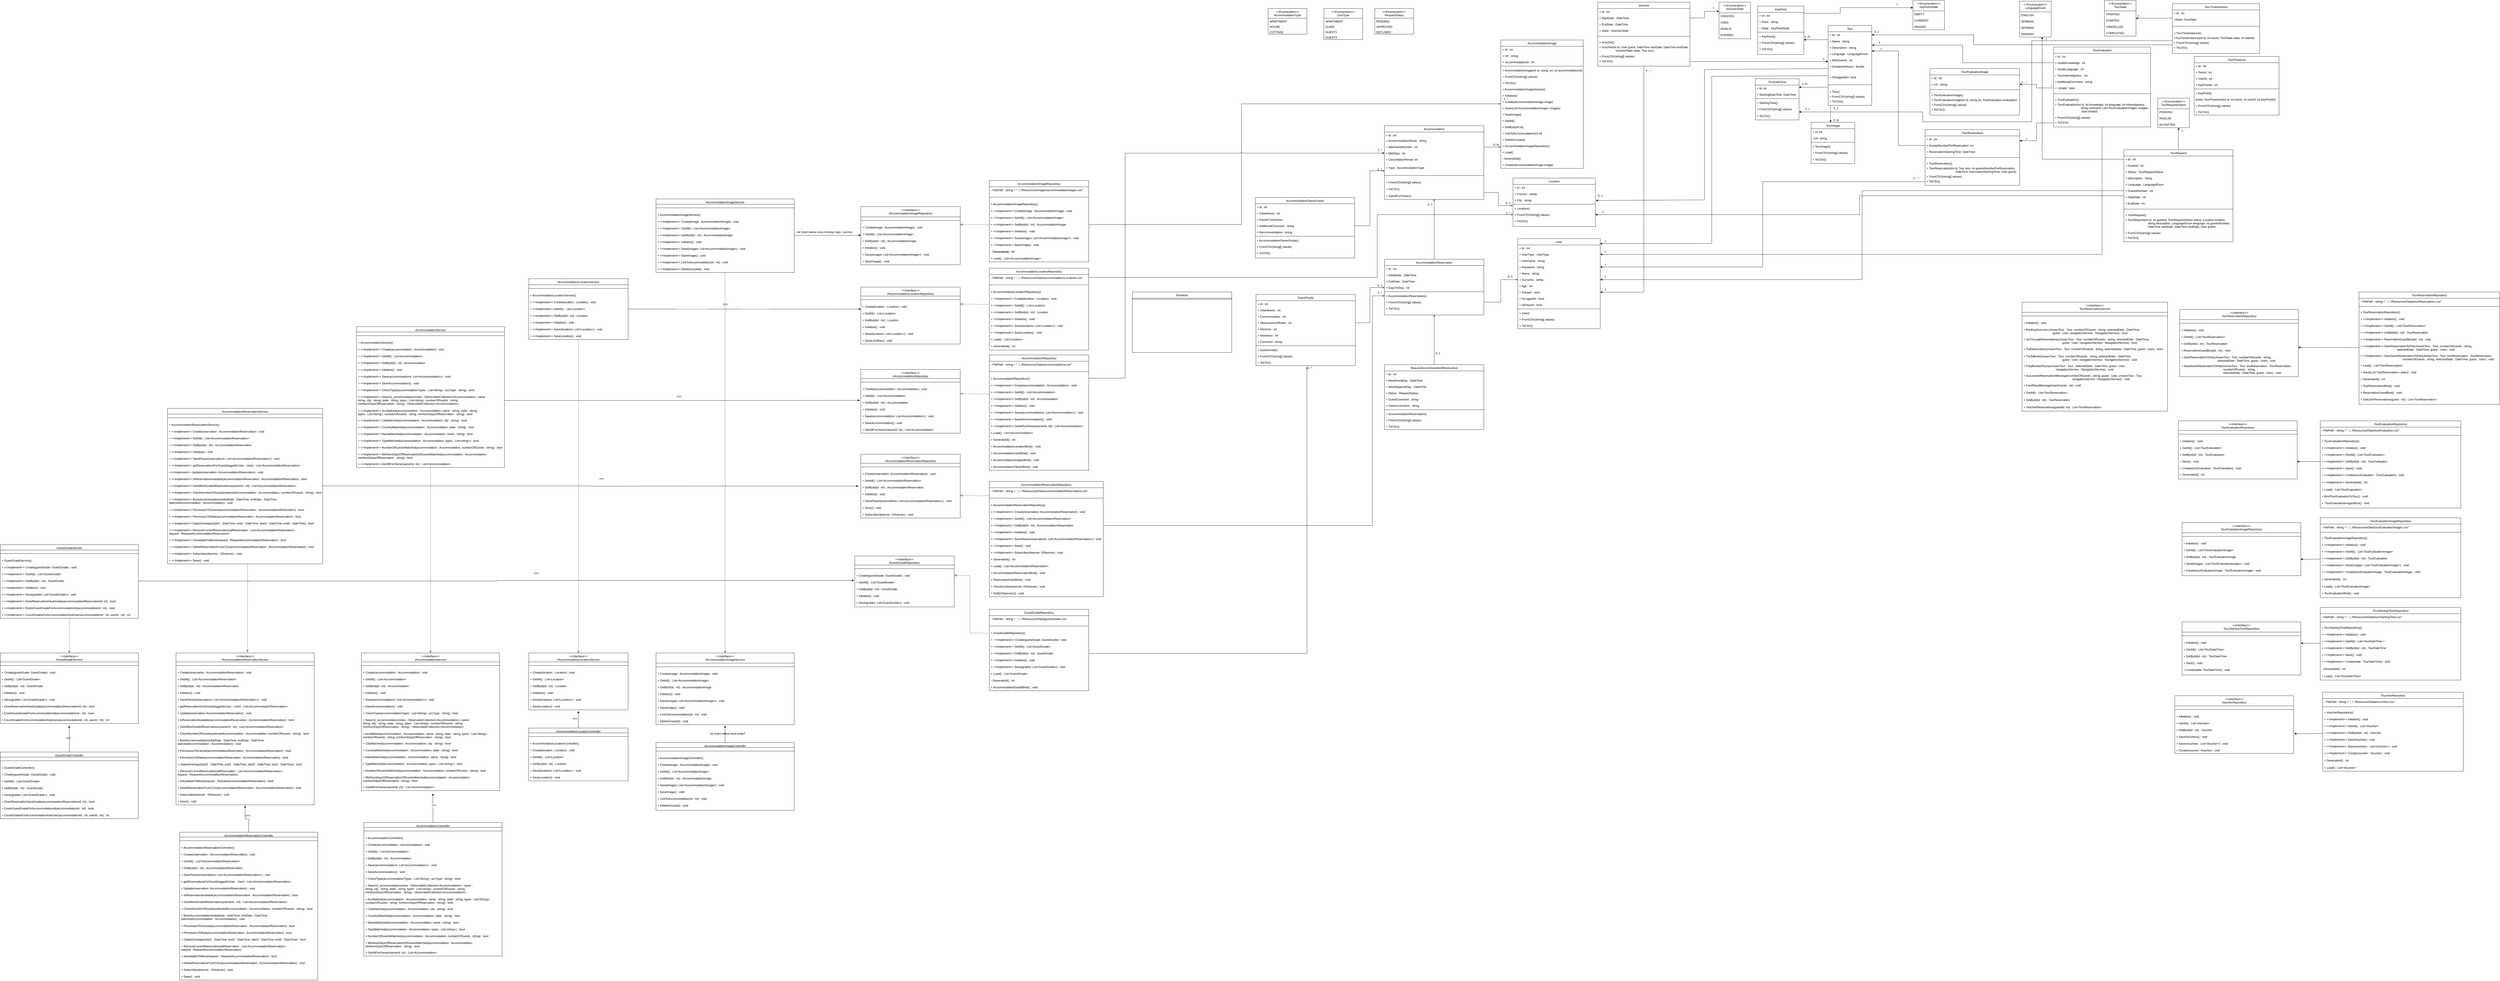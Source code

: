 <mxfile version="21.2.1" type="device">
  <diagram id="C5RBs43oDa-KdzZeNtuy" name="Page-1">
    <mxGraphModel dx="8640" dy="1228" grid="1" gridSize="10" guides="1" tooltips="1" connect="1" arrows="1" fold="1" page="1" pageScale="1" pageWidth="3300" pageHeight="4681" math="0" shadow="0">
      <root>
        <mxCell id="WIyWlLk6GJQsqaUBKTNV-0" />
        <mxCell id="WIyWlLk6GJQsqaUBKTNV-1" parent="WIyWlLk6GJQsqaUBKTNV-0" />
        <mxCell id="zkfFHV4jXpPFQw0GAbJ--0" value="Tour" style="swimlane;fontStyle=2;align=center;verticalAlign=top;childLayout=stackLayout;horizontal=1;startSize=26;horizontalStack=0;resizeParent=1;resizeLast=0;collapsible=1;marginBottom=0;rounded=0;shadow=0;strokeWidth=1;" parent="WIyWlLk6GJQsqaUBKTNV-1" vertex="1">
          <mxGeometry x="1960" y="120" width="180" height="330" as="geometry">
            <mxRectangle x="230" y="140" width="160" height="26" as="alternateBounds" />
          </mxGeometry>
        </mxCell>
        <mxCell id="Eo3_3DklCUFyxwO0HsOH-32" value="+ Id : int" style="text;align=left;verticalAlign=top;spacingLeft=4;spacingRight=4;overflow=hidden;rotatable=0;points=[[0,0.5],[1,0.5]];portConstraint=eastwest;" parent="zkfFHV4jXpPFQw0GAbJ--0" vertex="1">
          <mxGeometry y="26" width="180" height="26" as="geometry" />
        </mxCell>
        <mxCell id="zkfFHV4jXpPFQw0GAbJ--1" value="+ Name : string" style="text;align=left;verticalAlign=top;spacingLeft=4;spacingRight=4;overflow=hidden;rotatable=0;points=[[0,0.5],[1,0.5]];portConstraint=eastwest;" parent="zkfFHV4jXpPFQw0GAbJ--0" vertex="1">
          <mxGeometry y="52" width="180" height="26" as="geometry" />
        </mxCell>
        <mxCell id="zkfFHV4jXpPFQw0GAbJ--3" value="+ Description : string" style="text;align=left;verticalAlign=top;spacingLeft=4;spacingRight=4;overflow=hidden;rotatable=0;points=[[0,0.5],[1,0.5]];portConstraint=eastwest;rounded=0;shadow=0;html=0;" parent="zkfFHV4jXpPFQw0GAbJ--0" vertex="1">
          <mxGeometry y="78" width="180" height="26" as="geometry" />
        </mxCell>
        <mxCell id="Eo3_3DklCUFyxwO0HsOH-34" value="+ Language : LanguageEnum" style="text;align=left;verticalAlign=top;spacingLeft=4;spacingRight=4;overflow=hidden;rotatable=0;points=[[0,0.5],[1,0.5]];portConstraint=eastwest;" parent="zkfFHV4jXpPFQw0GAbJ--0" vertex="1">
          <mxGeometry y="104" width="180" height="26" as="geometry" />
        </mxCell>
        <mxCell id="Eo3_3DklCUFyxwO0HsOH-1" value="+ MaxGuests : int" style="text;align=left;verticalAlign=top;spacingLeft=4;spacingRight=4;overflow=hidden;rotatable=0;points=[[0,0.5],[1,0.5]];portConstraint=eastwest;rounded=0;shadow=0;html=0;" parent="zkfFHV4jXpPFQw0GAbJ--0" vertex="1">
          <mxGeometry y="130" width="180" height="26" as="geometry" />
        </mxCell>
        <mxCell id="Eo3_3DklCUFyxwO0HsOH-2" value="+ DurationInHours : double" style="text;align=left;verticalAlign=top;spacingLeft=4;spacingRight=4;overflow=hidden;rotatable=0;points=[[0,0.5],[1,0.5]];portConstraint=eastwest;rounded=0;shadow=0;html=0;" parent="zkfFHV4jXpPFQw0GAbJ--0" vertex="1">
          <mxGeometry y="156" width="180" height="44" as="geometry" />
        </mxCell>
        <mxCell id="gxjeCY327ln5goGmWvLH-15" value="+ IsSuggestion: bool " style="text;align=left;verticalAlign=top;spacingLeft=4;spacingRight=4;overflow=hidden;rotatable=0;points=[[0,0.5],[1,0.5]];portConstraint=eastwest;rounded=0;shadow=0;html=0;" vertex="1" parent="zkfFHV4jXpPFQw0GAbJ--0">
          <mxGeometry y="200" width="180" height="30" as="geometry" />
        </mxCell>
        <mxCell id="zkfFHV4jXpPFQw0GAbJ--4" value="" style="line;html=1;strokeWidth=1;align=left;verticalAlign=middle;spacingTop=0;spacingLeft=3;spacingRight=3;rotatable=0;labelPosition=right;points=[];portConstraint=eastwest;fontSize=12;" parent="zkfFHV4jXpPFQw0GAbJ--0" vertex="1">
          <mxGeometry y="230" width="180" height="30" as="geometry" />
        </mxCell>
        <mxCell id="Eo3_3DklCUFyxwO0HsOH-41" value="+ Tour()" style="text;align=left;verticalAlign=top;spacingLeft=4;spacingRight=4;overflow=hidden;rotatable=0;points=[[0,0.5],[1,0.5]];portConstraint=eastwest;rounded=0;shadow=0;html=0;" parent="zkfFHV4jXpPFQw0GAbJ--0" vertex="1">
          <mxGeometry y="260" width="180" height="20" as="geometry" />
        </mxCell>
        <mxCell id="Eo3_3DklCUFyxwO0HsOH-42" value="+ FromCSV(string[] values)" style="text;align=left;verticalAlign=top;spacingLeft=4;spacingRight=4;overflow=hidden;rotatable=0;points=[[0,0.5],[1,0.5]];portConstraint=eastwest;rounded=0;shadow=0;html=0;" parent="zkfFHV4jXpPFQw0GAbJ--0" vertex="1">
          <mxGeometry y="280" width="180" height="20" as="geometry" />
        </mxCell>
        <mxCell id="Eo3_3DklCUFyxwO0HsOH-43" value="+ ToCSV()" style="text;align=left;verticalAlign=top;spacingLeft=4;spacingRight=4;overflow=hidden;rotatable=0;points=[[0,0.5],[1,0.5]];portConstraint=eastwest;rounded=0;shadow=0;html=0;" parent="zkfFHV4jXpPFQw0GAbJ--0" vertex="1">
          <mxGeometry y="300" width="180" height="30" as="geometry" />
        </mxCell>
        <mxCell id="Eo3_3DklCUFyxwO0HsOH-5" value="KeyPoint" style="swimlane;fontStyle=0;align=center;verticalAlign=top;childLayout=stackLayout;horizontal=1;startSize=26;horizontalStack=0;resizeParent=1;resizeLast=0;collapsible=1;marginBottom=0;rounded=0;shadow=0;strokeWidth=1;" parent="WIyWlLk6GJQsqaUBKTNV-1" vertex="1">
          <mxGeometry x="1670" y="40" width="190" height="200" as="geometry">
            <mxRectangle x="130" y="380" width="160" height="26" as="alternateBounds" />
          </mxGeometry>
        </mxCell>
        <mxCell id="Eo3_3DklCUFyxwO0HsOH-6" value="+ Id : int" style="text;align=left;verticalAlign=top;spacingLeft=4;spacingRight=4;overflow=hidden;rotatable=0;points=[[0,0.5],[1,0.5]];portConstraint=eastwest;" parent="Eo3_3DklCUFyxwO0HsOH-5" vertex="1">
          <mxGeometry y="26" width="190" height="26" as="geometry" />
        </mxCell>
        <mxCell id="Eo3_3DklCUFyxwO0HsOH-7" value="+ Point : string" style="text;align=left;verticalAlign=top;spacingLeft=4;spacingRight=4;overflow=hidden;rotatable=0;points=[[0,0.5],[1,0.5]];portConstraint=eastwest;rounded=0;shadow=0;html=0;" parent="Eo3_3DklCUFyxwO0HsOH-5" vertex="1">
          <mxGeometry y="52" width="190" height="26" as="geometry" />
        </mxCell>
        <mxCell id="Eo3_3DklCUFyxwO0HsOH-51" value="+ State : KeyPointState" style="text;align=left;verticalAlign=top;spacingLeft=4;spacingRight=4;overflow=hidden;rotatable=0;points=[[0,0.5],[1,0.5]];portConstraint=eastwest;rounded=0;shadow=0;html=0;" parent="Eo3_3DklCUFyxwO0HsOH-5" vertex="1">
          <mxGeometry y="78" width="190" height="26" as="geometry" />
        </mxCell>
        <mxCell id="Eo3_3DklCUFyxwO0HsOH-8" value="" style="line;html=1;strokeWidth=1;align=left;verticalAlign=middle;spacingTop=-1;spacingLeft=3;spacingRight=3;rotatable=0;labelPosition=right;points=[];portConstraint=eastwest;" parent="Eo3_3DklCUFyxwO0HsOH-5" vertex="1">
          <mxGeometry y="104" width="190" height="8" as="geometry" />
        </mxCell>
        <mxCell id="Eo3_3DklCUFyxwO0HsOH-9" value="+ KeyPoint()" style="text;align=left;verticalAlign=top;spacingLeft=4;spacingRight=4;overflow=hidden;rotatable=0;points=[[0,0.5],[1,0.5]];portConstraint=eastwest;fontStyle=0" parent="Eo3_3DklCUFyxwO0HsOH-5" vertex="1">
          <mxGeometry y="112" width="190" height="26" as="geometry" />
        </mxCell>
        <mxCell id="Eo3_3DklCUFyxwO0HsOH-10" value="+ FromCSV(string[] values)" style="text;align=left;verticalAlign=top;spacingLeft=4;spacingRight=4;overflow=hidden;rotatable=0;points=[[0,0.5],[1,0.5]];portConstraint=eastwest;" parent="Eo3_3DklCUFyxwO0HsOH-5" vertex="1">
          <mxGeometry y="138" width="190" height="26" as="geometry" />
        </mxCell>
        <mxCell id="Eo3_3DklCUFyxwO0HsOH-53" value="+ ToCSV()" style="text;align=left;verticalAlign=top;spacingLeft=4;spacingRight=4;overflow=hidden;rotatable=0;points=[[0,0.5],[1,0.5]];portConstraint=eastwest;" parent="Eo3_3DklCUFyxwO0HsOH-5" vertex="1">
          <mxGeometry y="164" width="190" height="26" as="geometry" />
        </mxCell>
        <mxCell id="Eo3_3DklCUFyxwO0HsOH-20" value="TourDateTime" style="swimlane;fontStyle=0;align=center;verticalAlign=top;childLayout=stackLayout;horizontal=1;startSize=26;horizontalStack=0;resizeParent=1;resizeLast=0;collapsible=1;marginBottom=0;rounded=0;shadow=0;strokeWidth=1;" parent="WIyWlLk6GJQsqaUBKTNV-1" vertex="1">
          <mxGeometry x="1660" y="340" width="180" height="170" as="geometry">
            <mxRectangle x="130" y="380" width="160" height="26" as="alternateBounds" />
          </mxGeometry>
        </mxCell>
        <mxCell id="Eo3_3DklCUFyxwO0HsOH-21" value="+ Id: int" style="text;align=left;verticalAlign=top;spacingLeft=4;spacingRight=4;overflow=hidden;rotatable=0;points=[[0,0.5],[1,0.5]];portConstraint=eastwest;" parent="Eo3_3DklCUFyxwO0HsOH-20" vertex="1">
          <mxGeometry y="26" width="180" height="26" as="geometry" />
        </mxCell>
        <mxCell id="Eo3_3DklCUFyxwO0HsOH-22" value="+ StartingDateTime: DateTime" style="text;align=left;verticalAlign=top;spacingLeft=4;spacingRight=4;overflow=hidden;rotatable=0;points=[[0,0.5],[1,0.5]];portConstraint=eastwest;rounded=0;shadow=0;html=0;" parent="Eo3_3DklCUFyxwO0HsOH-20" vertex="1">
          <mxGeometry y="52" width="180" height="26" as="geometry" />
        </mxCell>
        <mxCell id="Eo3_3DklCUFyxwO0HsOH-23" value="" style="line;html=1;strokeWidth=1;align=left;verticalAlign=middle;spacingTop=-1;spacingLeft=3;spacingRight=3;rotatable=0;labelPosition=right;points=[];portConstraint=eastwest;" parent="Eo3_3DklCUFyxwO0HsOH-20" vertex="1">
          <mxGeometry y="78" width="180" height="8" as="geometry" />
        </mxCell>
        <mxCell id="Eo3_3DklCUFyxwO0HsOH-25" value="+ StartingTime()" style="text;align=left;verticalAlign=top;spacingLeft=4;spacingRight=4;overflow=hidden;rotatable=0;points=[[0,0.5],[1,0.5]];portConstraint=eastwest;" parent="Eo3_3DklCUFyxwO0HsOH-20" vertex="1">
          <mxGeometry y="86" width="180" height="26" as="geometry" />
        </mxCell>
        <mxCell id="Eo3_3DklCUFyxwO0HsOH-60" value="+ FromCSV(string[] values)" style="text;align=left;verticalAlign=top;spacingLeft=4;spacingRight=4;overflow=hidden;rotatable=0;points=[[0,0.5],[1,0.5]];portConstraint=eastwest;" parent="Eo3_3DklCUFyxwO0HsOH-20" vertex="1">
          <mxGeometry y="112" width="180" height="28" as="geometry" />
        </mxCell>
        <mxCell id="Eo3_3DklCUFyxwO0HsOH-61" value="+ ToCSV()" style="text;align=left;verticalAlign=top;spacingLeft=4;spacingRight=4;overflow=hidden;rotatable=0;points=[[0,0.5],[1,0.5]];portConstraint=eastwest;" parent="Eo3_3DklCUFyxwO0HsOH-20" vertex="1">
          <mxGeometry y="140" width="180" height="28" as="geometry" />
        </mxCell>
        <mxCell id="Eo3_3DklCUFyxwO0HsOH-58" value="1..N" style="resizable=0;align=left;verticalAlign=bottom;labelBackgroundColor=none;fontSize=12;" parent="WIyWlLk6GJQsqaUBKTNV-1" connectable="0" vertex="1">
          <mxGeometry x="1850" y="370" as="geometry" />
        </mxCell>
        <mxCell id="Eo3_3DklCUFyxwO0HsOH-63" value="TourImage" style="swimlane;fontStyle=0;align=center;verticalAlign=top;childLayout=stackLayout;horizontal=1;startSize=26;horizontalStack=0;resizeParent=1;resizeLast=0;collapsible=1;marginBottom=0;rounded=0;shadow=0;strokeWidth=1;" parent="WIyWlLk6GJQsqaUBKTNV-1" vertex="1">
          <mxGeometry x="1890" y="520" width="180" height="170" as="geometry">
            <mxRectangle x="130" y="380" width="160" height="26" as="alternateBounds" />
          </mxGeometry>
        </mxCell>
        <mxCell id="Eo3_3DklCUFyxwO0HsOH-64" value="+ Id: int" style="text;align=left;verticalAlign=top;spacingLeft=4;spacingRight=4;overflow=hidden;rotatable=0;points=[[0,0.5],[1,0.5]];portConstraint=eastwest;" parent="Eo3_3DklCUFyxwO0HsOH-63" vertex="1">
          <mxGeometry y="26" width="180" height="26" as="geometry" />
        </mxCell>
        <mxCell id="Eo3_3DklCUFyxwO0HsOH-65" value="+Url: string" style="text;align=left;verticalAlign=top;spacingLeft=4;spacingRight=4;overflow=hidden;rotatable=0;points=[[0,0.5],[1,0.5]];portConstraint=eastwest;rounded=0;shadow=0;html=0;" parent="Eo3_3DklCUFyxwO0HsOH-63" vertex="1">
          <mxGeometry y="52" width="180" height="26" as="geometry" />
        </mxCell>
        <mxCell id="Eo3_3DklCUFyxwO0HsOH-66" value="" style="line;html=1;strokeWidth=1;align=left;verticalAlign=middle;spacingTop=-1;spacingLeft=3;spacingRight=3;rotatable=0;labelPosition=right;points=[];portConstraint=eastwest;" parent="Eo3_3DklCUFyxwO0HsOH-63" vertex="1">
          <mxGeometry y="78" width="180" height="8" as="geometry" />
        </mxCell>
        <mxCell id="Eo3_3DklCUFyxwO0HsOH-67" value="+ TourImage()" style="text;align=left;verticalAlign=top;spacingLeft=4;spacingRight=4;overflow=hidden;rotatable=0;points=[[0,0.5],[1,0.5]];portConstraint=eastwest;" parent="Eo3_3DklCUFyxwO0HsOH-63" vertex="1">
          <mxGeometry y="86" width="180" height="26" as="geometry" />
        </mxCell>
        <mxCell id="Eo3_3DklCUFyxwO0HsOH-68" value="+ FromCSV(string[] values)" style="text;align=left;verticalAlign=top;spacingLeft=4;spacingRight=4;overflow=hidden;rotatable=0;points=[[0,0.5],[1,0.5]];portConstraint=eastwest;" parent="Eo3_3DklCUFyxwO0HsOH-63" vertex="1">
          <mxGeometry y="112" width="180" height="28" as="geometry" />
        </mxCell>
        <mxCell id="Eo3_3DklCUFyxwO0HsOH-69" value="+ ToCSV()" style="text;align=left;verticalAlign=top;spacingLeft=4;spacingRight=4;overflow=hidden;rotatable=0;points=[[0,0.5],[1,0.5]];portConstraint=eastwest;" parent="Eo3_3DklCUFyxwO0HsOH-63" vertex="1">
          <mxGeometry y="140" width="180" height="28" as="geometry" />
        </mxCell>
        <mxCell id="Eo3_3DklCUFyxwO0HsOH-71" value="0..N" style="resizable=0;align=left;verticalAlign=bottom;labelBackgroundColor=none;fontSize=12;" parent="WIyWlLk6GJQsqaUBKTNV-1" connectable="0" vertex="1">
          <mxGeometry x="1980" y="520" as="geometry" />
        </mxCell>
        <mxCell id="Eo3_3DklCUFyxwO0HsOH-76" value="&lt;&lt;Enumeration&gt;&gt;&#xa;KeyPointState" style="swimlane;fontStyle=0;align=center;verticalAlign=top;childLayout=stackLayout;horizontal=1;startSize=44;horizontalStack=0;resizeParent=1;resizeLast=0;collapsible=1;marginBottom=0;rounded=0;shadow=0;strokeWidth=1;" parent="WIyWlLk6GJQsqaUBKTNV-1" vertex="1">
          <mxGeometry x="2310" y="16" width="130" height="122" as="geometry">
            <mxRectangle x="550" y="140" width="160" height="26" as="alternateBounds" />
          </mxGeometry>
        </mxCell>
        <mxCell id="Eo3_3DklCUFyxwO0HsOH-77" value="EMPTY" style="text;align=left;verticalAlign=top;spacingLeft=4;spacingRight=4;overflow=hidden;rotatable=0;points=[[0,0.5],[1,0.5]];portConstraint=eastwest;" parent="Eo3_3DklCUFyxwO0HsOH-76" vertex="1">
          <mxGeometry y="44" width="130" height="26" as="geometry" />
        </mxCell>
        <mxCell id="Eo3_3DklCUFyxwO0HsOH-78" value="CURRENT" style="text;align=left;verticalAlign=top;spacingLeft=4;spacingRight=4;overflow=hidden;rotatable=0;points=[[0,0.5],[1,0.5]];portConstraint=eastwest;" parent="Eo3_3DklCUFyxwO0HsOH-76" vertex="1">
          <mxGeometry y="70" width="130" height="26" as="geometry" />
        </mxCell>
        <mxCell id="Eo3_3DklCUFyxwO0HsOH-79" value="PASSED" style="text;align=left;verticalAlign=top;spacingLeft=4;spacingRight=4;overflow=hidden;rotatable=0;points=[[0,0.5],[1,0.5]];portConstraint=eastwest;rounded=0;shadow=0;html=0;" parent="Eo3_3DklCUFyxwO0HsOH-76" vertex="1">
          <mxGeometry y="96" width="130" height="26" as="geometry" />
        </mxCell>
        <mxCell id="Eo3_3DklCUFyxwO0HsOH-84" value="&lt;&lt;Enumeration&gt;&gt;&#xa;LanguageEnum" style="swimlane;fontStyle=0;align=center;verticalAlign=top;childLayout=stackLayout;horizontal=1;startSize=44;horizontalStack=0;resizeParent=1;resizeLast=0;collapsible=1;marginBottom=0;rounded=0;shadow=0;strokeWidth=1;" parent="WIyWlLk6GJQsqaUBKTNV-1" vertex="1">
          <mxGeometry x="2750" y="20" width="130" height="148" as="geometry">
            <mxRectangle x="550" y="140" width="160" height="26" as="alternateBounds" />
          </mxGeometry>
        </mxCell>
        <mxCell id="Eo3_3DklCUFyxwO0HsOH-85" value="ENGLISH    " style="text;align=left;verticalAlign=top;spacingLeft=4;spacingRight=4;overflow=hidden;rotatable=0;points=[[0,0.5],[1,0.5]];portConstraint=eastwest;" parent="Eo3_3DklCUFyxwO0HsOH-84" vertex="1">
          <mxGeometry y="44" width="130" height="26" as="geometry" />
        </mxCell>
        <mxCell id="Eo3_3DklCUFyxwO0HsOH-86" value="SERBIAN" style="text;align=left;verticalAlign=top;spacingLeft=4;spacingRight=4;overflow=hidden;rotatable=0;points=[[0,0.5],[1,0.5]];portConstraint=eastwest;" parent="Eo3_3DklCUFyxwO0HsOH-84" vertex="1">
          <mxGeometry y="70" width="130" height="26" as="geometry" />
        </mxCell>
        <mxCell id="Eo3_3DklCUFyxwO0HsOH-87" value="GERMAN" style="text;align=left;verticalAlign=top;spacingLeft=4;spacingRight=4;overflow=hidden;rotatable=0;points=[[0,0.5],[1,0.5]];portConstraint=eastwest;rounded=0;shadow=0;html=0;" parent="Eo3_3DklCUFyxwO0HsOH-84" vertex="1">
          <mxGeometry y="96" width="130" height="26" as="geometry" />
        </mxCell>
        <mxCell id="PjBfAIAYt1mBMzTJN8no-4" value="SPANISH" style="text;align=left;verticalAlign=top;spacingLeft=4;spacingRight=4;overflow=hidden;rotatable=0;points=[[0,0.5],[1,0.5]];portConstraint=eastwest;rounded=0;shadow=0;html=0;" parent="Eo3_3DklCUFyxwO0HsOH-84" vertex="1">
          <mxGeometry y="122" width="130" height="26" as="geometry" />
        </mxCell>
        <mxCell id="5fQB9hNVZCzrHwV3rfqZ-484" value="Accommodation" style="swimlane;fontStyle=2;align=center;verticalAlign=top;childLayout=stackLayout;horizontal=1;startSize=26;horizontalStack=0;resizeParent=1;resizeLast=0;collapsible=1;marginBottom=0;rounded=0;shadow=0;strokeWidth=1;" parent="WIyWlLk6GJQsqaUBKTNV-1" vertex="1">
          <mxGeometry x="130" y="534" width="410" height="304" as="geometry">
            <mxRectangle x="230" y="140" width="160" height="26" as="alternateBounds" />
          </mxGeometry>
        </mxCell>
        <mxCell id="5fQB9hNVZCzrHwV3rfqZ-485" value="+ Id : int" style="text;align=left;verticalAlign=top;spacingLeft=4;spacingRight=4;overflow=hidden;rotatable=0;points=[[0,0.5],[1,0.5]];portConstraint=eastwest;" parent="5fQB9hNVZCzrHwV3rfqZ-484" vertex="1">
          <mxGeometry y="26" width="410" height="22" as="geometry" />
        </mxCell>
        <mxCell id="5fQB9hNVZCzrHwV3rfqZ-486" value="+ AccommodationName : string" style="text;align=left;verticalAlign=top;spacingLeft=4;spacingRight=4;overflow=hidden;rotatable=0;points=[[0,0.5],[1,0.5]];portConstraint=eastwest;rounded=0;shadow=0;html=0;" parent="5fQB9hNVZCzrHwV3rfqZ-484" vertex="1">
          <mxGeometry y="48" width="410" height="26" as="geometry" />
        </mxCell>
        <mxCell id="5fQB9hNVZCzrHwV3rfqZ-487" value="+ MaxGuestNumber : int" style="text;align=left;verticalAlign=top;spacingLeft=4;spacingRight=4;overflow=hidden;rotatable=0;points=[[0,0.5],[1,0.5]];portConstraint=eastwest;rounded=0;shadow=0;html=0;" parent="5fQB9hNVZCzrHwV3rfqZ-484" vertex="1">
          <mxGeometry y="74" width="410" height="26" as="geometry" />
        </mxCell>
        <mxCell id="5fQB9hNVZCzrHwV3rfqZ-488" value="+ MinDays : int" style="text;align=left;verticalAlign=top;spacingLeft=4;spacingRight=4;overflow=hidden;rotatable=0;points=[[0,0.5],[1,0.5]];portConstraint=eastwest;rounded=0;shadow=0;html=0;" parent="5fQB9hNVZCzrHwV3rfqZ-484" vertex="1">
          <mxGeometry y="100" width="410" height="26" as="geometry" />
        </mxCell>
        <mxCell id="5fQB9hNVZCzrHwV3rfqZ-489" value="+ CancellationPeriod: int" style="text;align=left;verticalAlign=top;spacingLeft=4;spacingRight=4;overflow=hidden;rotatable=0;points=[[0,0.5],[1,0.5]];portConstraint=eastwest;rounded=0;shadow=0;html=0;" parent="5fQB9hNVZCzrHwV3rfqZ-484" vertex="1">
          <mxGeometry y="126" width="410" height="34" as="geometry" />
        </mxCell>
        <mxCell id="5fQB9hNVZCzrHwV3rfqZ-490" value="+ Type : AccommodationType" style="text;align=left;verticalAlign=top;spacingLeft=4;spacingRight=4;overflow=hidden;rotatable=0;points=[[0,0.5],[1,0.5]];portConstraint=eastwest;rounded=0;shadow=0;html=0;" parent="5fQB9hNVZCzrHwV3rfqZ-484" vertex="1">
          <mxGeometry y="160" width="410" height="30" as="geometry" />
        </mxCell>
        <mxCell id="5fQB9hNVZCzrHwV3rfqZ-491" value="" style="line;html=1;strokeWidth=1;align=left;verticalAlign=middle;spacingTop=-1;spacingLeft=3;spacingRight=3;rotatable=0;labelPosition=right;points=[];portConstraint=eastwest;" parent="5fQB9hNVZCzrHwV3rfqZ-484" vertex="1">
          <mxGeometry y="190" width="410" height="30" as="geometry" />
        </mxCell>
        <mxCell id="5fQB9hNVZCzrHwV3rfqZ-492" value="+ FromCSV(string[] values)" style="text;align=left;verticalAlign=top;spacingLeft=4;spacingRight=4;overflow=hidden;rotatable=0;points=[[0,0.5],[1,0.5]];portConstraint=eastwest;" parent="5fQB9hNVZCzrHwV3rfqZ-484" vertex="1">
          <mxGeometry y="220" width="410" height="28" as="geometry" />
        </mxCell>
        <mxCell id="5fQB9hNVZCzrHwV3rfqZ-493" value="+ ToCSV()" style="text;align=left;verticalAlign=top;spacingLeft=4;spacingRight=4;overflow=hidden;rotatable=0;points=[[0,0.5],[1,0.5]];portConstraint=eastwest;" parent="5fQB9hNVZCzrHwV3rfqZ-484" vertex="1">
          <mxGeometry y="248" width="410" height="28" as="geometry" />
        </mxCell>
        <mxCell id="5fQB9hNVZCzrHwV3rfqZ-494" value="+ GetAllForOwner()" style="text;align=left;verticalAlign=top;spacingLeft=4;spacingRight=4;overflow=hidden;rotatable=0;points=[[0,0.5],[1,0.5]];portConstraint=eastwest;" parent="5fQB9hNVZCzrHwV3rfqZ-484" vertex="1">
          <mxGeometry y="276" width="410" height="28" as="geometry" />
        </mxCell>
        <mxCell id="5fQB9hNVZCzrHwV3rfqZ-495" value="&lt;&lt;Enumeration&gt;&gt;&#xa;AccommodationType" style="swimlane;fontStyle=0;align=center;verticalAlign=top;childLayout=stackLayout;horizontal=1;startSize=40;horizontalStack=0;resizeParent=1;resizeLast=0;collapsible=1;marginBottom=0;rounded=0;shadow=0;strokeWidth=1;" parent="WIyWlLk6GJQsqaUBKTNV-1" vertex="1">
          <mxGeometry x="-350" y="50" width="160" height="106" as="geometry">
            <mxRectangle x="130" y="380" width="160" height="26" as="alternateBounds" />
          </mxGeometry>
        </mxCell>
        <mxCell id="5fQB9hNVZCzrHwV3rfqZ-496" value="APARTMENT" style="text;align=left;verticalAlign=top;spacingLeft=4;spacingRight=4;overflow=hidden;rotatable=0;points=[[0,0.5],[1,0.5]];portConstraint=eastwest;" parent="5fQB9hNVZCzrHwV3rfqZ-495" vertex="1">
          <mxGeometry y="40" width="160" height="22" as="geometry" />
        </mxCell>
        <mxCell id="5fQB9hNVZCzrHwV3rfqZ-497" value="HOUSE" style="text;align=left;verticalAlign=top;spacingLeft=4;spacingRight=4;overflow=hidden;rotatable=0;points=[[0,0.5],[1,0.5]];portConstraint=eastwest;" parent="5fQB9hNVZCzrHwV3rfqZ-495" vertex="1">
          <mxGeometry y="62" width="160" height="22" as="geometry" />
        </mxCell>
        <mxCell id="5fQB9hNVZCzrHwV3rfqZ-498" value="COTTAGE" style="text;align=left;verticalAlign=top;spacingLeft=4;spacingRight=4;overflow=hidden;rotatable=0;points=[[0,0.5],[1,0.5]];portConstraint=eastwest;" parent="5fQB9hNVZCzrHwV3rfqZ-495" vertex="1">
          <mxGeometry y="84" width="160" height="22" as="geometry" />
        </mxCell>
        <mxCell id="5fQB9hNVZCzrHwV3rfqZ-499" value="AccommodationImage" style="swimlane;fontStyle=0;align=center;verticalAlign=top;childLayout=stackLayout;horizontal=1;startSize=26;horizontalStack=0;resizeParent=1;resizeLast=0;collapsible=1;marginBottom=0;rounded=0;shadow=0;strokeWidth=1;" parent="WIyWlLk6GJQsqaUBKTNV-1" vertex="1">
          <mxGeometry x="610" y="180" width="340" height="530" as="geometry">
            <mxRectangle x="550" y="140" width="160" height="26" as="alternateBounds" />
          </mxGeometry>
        </mxCell>
        <mxCell id="5fQB9hNVZCzrHwV3rfqZ-500" value="+ Id : int" style="text;align=left;verticalAlign=top;spacingLeft=4;spacingRight=4;overflow=hidden;rotatable=0;points=[[0,0.5],[1,0.5]];portConstraint=eastwest;" parent="5fQB9hNVZCzrHwV3rfqZ-499" vertex="1">
          <mxGeometry y="26" width="340" height="26" as="geometry" />
        </mxCell>
        <mxCell id="5fQB9hNVZCzrHwV3rfqZ-501" value="+ Url : string" style="text;align=left;verticalAlign=top;spacingLeft=4;spacingRight=4;overflow=hidden;rotatable=0;points=[[0,0.5],[1,0.5]];portConstraint=eastwest;rounded=0;shadow=0;html=0;" parent="5fQB9hNVZCzrHwV3rfqZ-499" vertex="1">
          <mxGeometry y="52" width="340" height="26" as="geometry" />
        </mxCell>
        <mxCell id="5fQB9hNVZCzrHwV3rfqZ-502" value="+  AccommodationId : int" style="text;align=left;verticalAlign=top;spacingLeft=4;spacingRight=4;overflow=hidden;rotatable=0;points=[[0,0.5],[1,0.5]];portConstraint=eastwest;rounded=0;shadow=0;html=0;" parent="5fQB9hNVZCzrHwV3rfqZ-499" vertex="1">
          <mxGeometry y="78" width="340" height="26" as="geometry" />
        </mxCell>
        <mxCell id="5fQB9hNVZCzrHwV3rfqZ-503" value="" style="line;html=1;strokeWidth=1;align=left;verticalAlign=middle;spacingTop=-1;spacingLeft=3;spacingRight=3;rotatable=0;labelPosition=right;points=[];portConstraint=eastwest;" parent="5fQB9hNVZCzrHwV3rfqZ-499" vertex="1">
          <mxGeometry y="104" width="340" height="8" as="geometry" />
        </mxCell>
        <mxCell id="5fQB9hNVZCzrHwV3rfqZ-504" value="+ AcommodationImage(int id, string, url, int accommodationId)" style="text;align=left;verticalAlign=top;spacingLeft=4;spacingRight=4;overflow=hidden;rotatable=0;points=[[0,0.5],[1,0.5]];portConstraint=eastwest;" parent="5fQB9hNVZCzrHwV3rfqZ-499" vertex="1">
          <mxGeometry y="112" width="340" height="26" as="geometry" />
        </mxCell>
        <mxCell id="5fQB9hNVZCzrHwV3rfqZ-505" value="+ FromCSV(string[] values)" style="text;align=left;verticalAlign=top;spacingLeft=4;spacingRight=4;overflow=hidden;rotatable=0;points=[[0,0.5],[1,0.5]];portConstraint=eastwest;" parent="5fQB9hNVZCzrHwV3rfqZ-499" vertex="1">
          <mxGeometry y="138" width="340" height="26" as="geometry" />
        </mxCell>
        <mxCell id="5fQB9hNVZCzrHwV3rfqZ-506" value="+ ToCSV()" style="text;align=left;verticalAlign=top;spacingLeft=4;spacingRight=4;overflow=hidden;rotatable=0;points=[[0,0.5],[1,0.5]];portConstraint=eastwest;" parent="5fQB9hNVZCzrHwV3rfqZ-499" vertex="1">
          <mxGeometry y="164" width="340" height="26" as="geometry" />
        </mxCell>
        <mxCell id="5fQB9hNVZCzrHwV3rfqZ-507" value="+ AccommodationImageService() " style="text;align=left;verticalAlign=top;spacingLeft=4;spacingRight=4;overflow=hidden;rotatable=0;points=[[0,0.5],[1,0.5]];portConstraint=eastwest;" parent="5fQB9hNVZCzrHwV3rfqZ-499" vertex="1">
          <mxGeometry y="190" width="340" height="26" as="geometry" />
        </mxCell>
        <mxCell id="5fQB9hNVZCzrHwV3rfqZ-508" value="+ Initialize()" style="text;align=left;verticalAlign=top;spacingLeft=4;spacingRight=4;overflow=hidden;rotatable=0;points=[[0,0.5],[1,0.5]];portConstraint=eastwest;" parent="5fQB9hNVZCzrHwV3rfqZ-499" vertex="1">
          <mxGeometry y="216" width="340" height="26" as="geometry" />
        </mxCell>
        <mxCell id="5fQB9hNVZCzrHwV3rfqZ-509" value="+ Create(AccommodationImage image)" style="text;align=left;verticalAlign=top;spacingLeft=4;spacingRight=4;overflow=hidden;rotatable=0;points=[[0,0.5],[1,0.5]];portConstraint=eastwest;" parent="5fQB9hNVZCzrHwV3rfqZ-499" vertex="1">
          <mxGeometry y="242" width="340" height="26" as="geometry" />
        </mxCell>
        <mxCell id="5fQB9hNVZCzrHwV3rfqZ-510" value="+ Save(List&lt;AccommodationImage&gt; images)" style="text;align=left;verticalAlign=top;spacingLeft=4;spacingRight=4;overflow=hidden;rotatable=0;points=[[0,0.5],[1,0.5]];portConstraint=eastwest;" parent="5fQB9hNVZCzrHwV3rfqZ-499" vertex="1">
          <mxGeometry y="268" width="340" height="26" as="geometry" />
        </mxCell>
        <mxCell id="5fQB9hNVZCzrHwV3rfqZ-511" value="+ SaveImage()" style="text;align=left;verticalAlign=top;spacingLeft=4;spacingRight=4;overflow=hidden;rotatable=0;points=[[0,0.5],[1,0.5]];portConstraint=eastwest;" parent="5fQB9hNVZCzrHwV3rfqZ-499" vertex="1">
          <mxGeometry y="294" width="340" height="26" as="geometry" />
        </mxCell>
        <mxCell id="5fQB9hNVZCzrHwV3rfqZ-512" value="+ GetAll()" style="text;align=left;verticalAlign=top;spacingLeft=4;spacingRight=4;overflow=hidden;rotatable=0;points=[[0,0.5],[1,0.5]];portConstraint=eastwest;" parent="5fQB9hNVZCzrHwV3rfqZ-499" vertex="1">
          <mxGeometry y="320" width="340" height="26" as="geometry" />
        </mxCell>
        <mxCell id="5fQB9hNVZCzrHwV3rfqZ-513" value="+ GetById(int id)" style="text;align=left;verticalAlign=top;spacingLeft=4;spacingRight=4;overflow=hidden;rotatable=0;points=[[0,0.5],[1,0.5]];portConstraint=eastwest;" parent="5fQB9hNVZCzrHwV3rfqZ-499" vertex="1">
          <mxGeometry y="346" width="340" height="26" as="geometry" />
        </mxCell>
        <mxCell id="5fQB9hNVZCzrHwV3rfqZ-514" value="+ LinkToAccommodation(int id)" style="text;align=left;verticalAlign=top;spacingLeft=4;spacingRight=4;overflow=hidden;rotatable=0;points=[[0,0.5],[1,0.5]];portConstraint=eastwest;" parent="5fQB9hNVZCzrHwV3rfqZ-499" vertex="1">
          <mxGeometry y="372" width="340" height="26" as="geometry" />
        </mxCell>
        <mxCell id="5fQB9hNVZCzrHwV3rfqZ-515" value="+ DeleteUnused()" style="text;align=left;verticalAlign=top;spacingLeft=4;spacingRight=4;overflow=hidden;rotatable=0;points=[[0,0.5],[1,0.5]];portConstraint=eastwest;" parent="5fQB9hNVZCzrHwV3rfqZ-499" vertex="1">
          <mxGeometry y="398" width="340" height="26" as="geometry" />
        </mxCell>
        <mxCell id="5fQB9hNVZCzrHwV3rfqZ-516" value="+ AccommodationImageRepository()" style="text;align=left;verticalAlign=top;spacingLeft=4;spacingRight=4;overflow=hidden;rotatable=0;points=[[0,0.5],[1,0.5]];portConstraint=eastwest;" parent="5fQB9hNVZCzrHwV3rfqZ-499" vertex="1">
          <mxGeometry y="424" width="340" height="26" as="geometry" />
        </mxCell>
        <mxCell id="5fQB9hNVZCzrHwV3rfqZ-517" value="+ Load()" style="text;align=left;verticalAlign=top;spacingLeft=4;spacingRight=4;overflow=hidden;rotatable=0;points=[[0,0.5],[1,0.5]];portConstraint=eastwest;" parent="5fQB9hNVZCzrHwV3rfqZ-499" vertex="1">
          <mxGeometry y="450" width="340" height="26" as="geometry" />
        </mxCell>
        <mxCell id="5fQB9hNVZCzrHwV3rfqZ-518" value="- GenereteId()" style="text;align=left;verticalAlign=top;spacingLeft=4;spacingRight=4;overflow=hidden;rotatable=0;points=[[0,0.5],[1,0.5]];portConstraint=eastwest;" parent="5fQB9hNVZCzrHwV3rfqZ-499" vertex="1">
          <mxGeometry y="476" width="340" height="26" as="geometry" />
        </mxCell>
        <mxCell id="5fQB9hNVZCzrHwV3rfqZ-519" value="+ Create(AccommodationImage image)" style="text;align=left;verticalAlign=top;spacingLeft=4;spacingRight=4;overflow=hidden;rotatable=0;points=[[0,0.5],[1,0.5]];portConstraint=eastwest;" parent="5fQB9hNVZCzrHwV3rfqZ-499" vertex="1">
          <mxGeometry y="502" width="340" height="26" as="geometry" />
        </mxCell>
        <mxCell id="5fQB9hNVZCzrHwV3rfqZ-520" value="" style="endArrow=open;shadow=0;strokeWidth=1;rounded=0;endFill=1;edgeStyle=elbowEdgeStyle;elbow=vertical;" parent="WIyWlLk6GJQsqaUBKTNV-1" source="5fQB9hNVZCzrHwV3rfqZ-484" target="5fQB9hNVZCzrHwV3rfqZ-499" edge="1">
          <mxGeometry x="0.5" y="41" relative="1" as="geometry">
            <mxPoint x="390" y="202" as="sourcePoint" />
            <mxPoint x="550" y="202" as="targetPoint" />
            <mxPoint x="-40" y="32" as="offset" />
          </mxGeometry>
        </mxCell>
        <mxCell id="5fQB9hNVZCzrHwV3rfqZ-521" value="0, N" style="resizable=0;align=right;verticalAlign=bottom;labelBackgroundColor=none;fontSize=12;" parent="5fQB9hNVZCzrHwV3rfqZ-520" connectable="0" vertex="1">
          <mxGeometry x="1" relative="1" as="geometry">
            <mxPoint x="-7" y="-1" as="offset" />
          </mxGeometry>
        </mxCell>
        <mxCell id="5fQB9hNVZCzrHwV3rfqZ-522" value="Location" style="swimlane;fontStyle=0;align=center;verticalAlign=top;childLayout=stackLayout;horizontal=1;startSize=26;horizontalStack=0;resizeParent=1;resizeLast=0;collapsible=1;marginBottom=0;rounded=0;shadow=0;strokeWidth=1;" parent="WIyWlLk6GJQsqaUBKTNV-1" vertex="1">
          <mxGeometry x="660" y="750" width="340" height="200" as="geometry">
            <mxRectangle x="550" y="140" width="160" height="26" as="alternateBounds" />
          </mxGeometry>
        </mxCell>
        <mxCell id="5fQB9hNVZCzrHwV3rfqZ-523" value="+ Id : int" style="text;align=left;verticalAlign=top;spacingLeft=4;spacingRight=4;overflow=hidden;rotatable=0;points=[[0,0.5],[1,0.5]];portConstraint=eastwest;" parent="5fQB9hNVZCzrHwV3rfqZ-522" vertex="1">
          <mxGeometry y="26" width="340" height="26" as="geometry" />
        </mxCell>
        <mxCell id="5fQB9hNVZCzrHwV3rfqZ-524" value="+ Country : string " style="text;align=left;verticalAlign=top;spacingLeft=4;spacingRight=4;overflow=hidden;rotatable=0;points=[[0,0.5],[1,0.5]];portConstraint=eastwest;rounded=0;shadow=0;html=0;" parent="5fQB9hNVZCzrHwV3rfqZ-522" vertex="1">
          <mxGeometry y="52" width="340" height="26" as="geometry" />
        </mxCell>
        <mxCell id="5fQB9hNVZCzrHwV3rfqZ-525" value="+ City : string" style="text;align=left;verticalAlign=top;spacingLeft=4;spacingRight=4;overflow=hidden;rotatable=0;points=[[0,0.5],[1,0.5]];portConstraint=eastwest;rounded=0;shadow=0;html=0;" parent="5fQB9hNVZCzrHwV3rfqZ-522" vertex="1">
          <mxGeometry y="78" width="340" height="26" as="geometry" />
        </mxCell>
        <mxCell id="5fQB9hNVZCzrHwV3rfqZ-526" value="" style="line;html=1;strokeWidth=1;align=left;verticalAlign=middle;spacingTop=-1;spacingLeft=3;spacingRight=3;rotatable=0;labelPosition=right;points=[];portConstraint=eastwest;" parent="5fQB9hNVZCzrHwV3rfqZ-522" vertex="1">
          <mxGeometry y="104" width="340" height="8" as="geometry" />
        </mxCell>
        <mxCell id="5fQB9hNVZCzrHwV3rfqZ-527" value="+ Location()" style="text;align=left;verticalAlign=top;spacingLeft=4;spacingRight=4;overflow=hidden;rotatable=0;points=[[0,0.5],[1,0.5]];portConstraint=eastwest;" parent="5fQB9hNVZCzrHwV3rfqZ-522" vertex="1">
          <mxGeometry y="112" width="340" height="26" as="geometry" />
        </mxCell>
        <mxCell id="5fQB9hNVZCzrHwV3rfqZ-528" value="+ FromCSV(string[] values)" style="text;align=left;verticalAlign=top;spacingLeft=4;spacingRight=4;overflow=hidden;rotatable=0;points=[[0,0.5],[1,0.5]];portConstraint=eastwest;" parent="5fQB9hNVZCzrHwV3rfqZ-522" vertex="1">
          <mxGeometry y="138" width="340" height="26" as="geometry" />
        </mxCell>
        <mxCell id="5fQB9hNVZCzrHwV3rfqZ-529" value="+ ToCSV()" style="text;align=left;verticalAlign=top;spacingLeft=4;spacingRight=4;overflow=hidden;rotatable=0;points=[[0,0.5],[1,0.5]];portConstraint=eastwest;" parent="5fQB9hNVZCzrHwV3rfqZ-522" vertex="1">
          <mxGeometry y="164" width="340" height="26" as="geometry" />
        </mxCell>
        <mxCell id="5fQB9hNVZCzrHwV3rfqZ-530" value="User" style="swimlane;fontStyle=0;align=center;verticalAlign=top;childLayout=stackLayout;horizontal=1;startSize=26;horizontalStack=0;resizeParent=1;resizeLast=0;collapsible=1;marginBottom=0;rounded=0;shadow=0;strokeWidth=1;" parent="WIyWlLk6GJQsqaUBKTNV-1" vertex="1">
          <mxGeometry x="680" y="1000" width="340" height="372" as="geometry">
            <mxRectangle x="550" y="140" width="160" height="26" as="alternateBounds" />
          </mxGeometry>
        </mxCell>
        <mxCell id="5fQB9hNVZCzrHwV3rfqZ-531" value="+ Id : int" style="text;align=left;verticalAlign=top;spacingLeft=4;spacingRight=4;overflow=hidden;rotatable=0;points=[[0,0.5],[1,0.5]];portConstraint=eastwest;" parent="5fQB9hNVZCzrHwV3rfqZ-530" vertex="1">
          <mxGeometry y="26" width="340" height="26" as="geometry" />
        </mxCell>
        <mxCell id="5fQB9hNVZCzrHwV3rfqZ-532" value="+ UserType : UserType" style="text;align=left;verticalAlign=top;spacingLeft=4;spacingRight=4;overflow=hidden;rotatable=0;points=[[0,0.5],[1,0.5]];portConstraint=eastwest;rounded=0;shadow=0;html=0;" parent="5fQB9hNVZCzrHwV3rfqZ-530" vertex="1">
          <mxGeometry y="52" width="340" height="26" as="geometry" />
        </mxCell>
        <mxCell id="5fQB9hNVZCzrHwV3rfqZ-533" value="+ Username : string " style="text;align=left;verticalAlign=top;spacingLeft=4;spacingRight=4;overflow=hidden;rotatable=0;points=[[0,0.5],[1,0.5]];portConstraint=eastwest;rounded=0;shadow=0;html=0;" parent="5fQB9hNVZCzrHwV3rfqZ-530" vertex="1">
          <mxGeometry y="78" width="340" height="26" as="geometry" />
        </mxCell>
        <mxCell id="5fQB9hNVZCzrHwV3rfqZ-534" value="+ Password : string" style="text;align=left;verticalAlign=top;spacingLeft=4;spacingRight=4;overflow=hidden;rotatable=0;points=[[0,0.5],[1,0.5]];portConstraint=eastwest;rounded=0;shadow=0;html=0;" parent="5fQB9hNVZCzrHwV3rfqZ-530" vertex="1">
          <mxGeometry y="104" width="340" height="26" as="geometry" />
        </mxCell>
        <mxCell id="5fQB9hNVZCzrHwV3rfqZ-535" value="+ Name : string " style="text;align=left;verticalAlign=top;spacingLeft=4;spacingRight=4;overflow=hidden;rotatable=0;points=[[0,0.5],[1,0.5]];portConstraint=eastwest;rounded=0;shadow=0;html=0;" parent="5fQB9hNVZCzrHwV3rfqZ-530" vertex="1">
          <mxGeometry y="130" width="340" height="26" as="geometry" />
        </mxCell>
        <mxCell id="5fQB9hNVZCzrHwV3rfqZ-536" value="+ Surname : string " style="text;align=left;verticalAlign=top;spacingLeft=4;spacingRight=4;overflow=hidden;rotatable=0;points=[[0,0.5],[1,0.5]];portConstraint=eastwest;rounded=0;shadow=0;html=0;" parent="5fQB9hNVZCzrHwV3rfqZ-530" vertex="1">
          <mxGeometry y="156" width="340" height="26" as="geometry" />
        </mxCell>
        <mxCell id="5fQB9hNVZCzrHwV3rfqZ-537" value="+ Age : int" style="text;align=left;verticalAlign=top;spacingLeft=4;spacingRight=4;overflow=hidden;rotatable=0;points=[[0,0.5],[1,0.5]];portConstraint=eastwest;rounded=0;shadow=0;html=0;" parent="5fQB9hNVZCzrHwV3rfqZ-530" vertex="1">
          <mxGeometry y="182" width="340" height="26" as="geometry" />
        </mxCell>
        <mxCell id="5fQB9hNVZCzrHwV3rfqZ-538" value="+ IsSuper : bool" style="text;align=left;verticalAlign=top;spacingLeft=4;spacingRight=4;overflow=hidden;rotatable=0;points=[[0,0.5],[1,0.5]];portConstraint=eastwest;rounded=0;shadow=0;html=0;" parent="5fQB9hNVZCzrHwV3rfqZ-530" vertex="1">
          <mxGeometry y="208" width="340" height="26" as="geometry" />
        </mxCell>
        <mxCell id="5fQB9hNVZCzrHwV3rfqZ-539" value="+ IsLoggedIn : bool" style="text;align=left;verticalAlign=top;spacingLeft=4;spacingRight=4;overflow=hidden;rotatable=0;points=[[0,0.5],[1,0.5]];portConstraint=eastwest;rounded=0;shadow=0;html=0;" parent="5fQB9hNVZCzrHwV3rfqZ-530" vertex="1">
          <mxGeometry y="234" width="340" height="26" as="geometry" />
        </mxCell>
        <mxCell id="5fQB9hNVZCzrHwV3rfqZ-540" value="+ IsPresent : bool" style="text;align=left;verticalAlign=top;spacingLeft=4;spacingRight=4;overflow=hidden;rotatable=0;points=[[0,0.5],[1,0.5]];portConstraint=eastwest;rounded=0;shadow=0;html=0;" parent="5fQB9hNVZCzrHwV3rfqZ-530" vertex="1">
          <mxGeometry y="260" width="340" height="26" as="geometry" />
        </mxCell>
        <mxCell id="5fQB9hNVZCzrHwV3rfqZ-541" value="" style="line;html=1;strokeWidth=1;align=left;verticalAlign=middle;spacingTop=-1;spacingLeft=3;spacingRight=3;rotatable=0;labelPosition=right;points=[];portConstraint=eastwest;" parent="5fQB9hNVZCzrHwV3rfqZ-530" vertex="1">
          <mxGeometry y="286" width="340" height="8" as="geometry" />
        </mxCell>
        <mxCell id="5fQB9hNVZCzrHwV3rfqZ-542" value="+ User()" style="text;align=left;verticalAlign=top;spacingLeft=4;spacingRight=4;overflow=hidden;rotatable=0;points=[[0,0.5],[1,0.5]];portConstraint=eastwest;" parent="5fQB9hNVZCzrHwV3rfqZ-530" vertex="1">
          <mxGeometry y="294" width="340" height="26" as="geometry" />
        </mxCell>
        <mxCell id="5fQB9hNVZCzrHwV3rfqZ-543" value="+ FromCSV(string[] values)" style="text;align=left;verticalAlign=top;spacingLeft=4;spacingRight=4;overflow=hidden;rotatable=0;points=[[0,0.5],[1,0.5]];portConstraint=eastwest;" parent="5fQB9hNVZCzrHwV3rfqZ-530" vertex="1">
          <mxGeometry y="320" width="340" height="26" as="geometry" />
        </mxCell>
        <mxCell id="5fQB9hNVZCzrHwV3rfqZ-544" value="+ ToCSV()" style="text;align=left;verticalAlign=top;spacingLeft=4;spacingRight=4;overflow=hidden;rotatable=0;points=[[0,0.5],[1,0.5]];portConstraint=eastwest;" parent="5fQB9hNVZCzrHwV3rfqZ-530" vertex="1">
          <mxGeometry y="346" width="340" height="26" as="geometry" />
        </mxCell>
        <mxCell id="5fQB9hNVZCzrHwV3rfqZ-545" value="&lt;&lt;Enumeration&gt;&gt;&#xa;UserType" style="swimlane;fontStyle=0;align=center;verticalAlign=top;childLayout=stackLayout;horizontal=1;startSize=40;horizontalStack=0;resizeParent=1;resizeLast=0;collapsible=1;marginBottom=0;rounded=0;shadow=0;strokeWidth=1;" parent="WIyWlLk6GJQsqaUBKTNV-1" vertex="1">
          <mxGeometry x="-120" y="50" width="160" height="128" as="geometry">
            <mxRectangle x="130" y="380" width="160" height="26" as="alternateBounds" />
          </mxGeometry>
        </mxCell>
        <mxCell id="5fQB9hNVZCzrHwV3rfqZ-546" value="APARTMENT" style="text;align=left;verticalAlign=top;spacingLeft=4;spacingRight=4;overflow=hidden;rotatable=0;points=[[0,0.5],[1,0.5]];portConstraint=eastwest;" parent="5fQB9hNVZCzrHwV3rfqZ-545" vertex="1">
          <mxGeometry y="40" width="160" height="22" as="geometry" />
        </mxCell>
        <mxCell id="5fQB9hNVZCzrHwV3rfqZ-547" value="GUIDE" style="text;align=left;verticalAlign=top;spacingLeft=4;spacingRight=4;overflow=hidden;rotatable=0;points=[[0,0.5],[1,0.5]];portConstraint=eastwest;" parent="5fQB9hNVZCzrHwV3rfqZ-545" vertex="1">
          <mxGeometry y="62" width="160" height="22" as="geometry" />
        </mxCell>
        <mxCell id="5fQB9hNVZCzrHwV3rfqZ-548" value="GUEST1" style="text;align=left;verticalAlign=top;spacingLeft=4;spacingRight=4;overflow=hidden;rotatable=0;points=[[0,0.5],[1,0.5]];portConstraint=eastwest;" parent="5fQB9hNVZCzrHwV3rfqZ-545" vertex="1">
          <mxGeometry y="84" width="160" height="22" as="geometry" />
        </mxCell>
        <mxCell id="5fQB9hNVZCzrHwV3rfqZ-549" value="GUEST2" style="text;align=left;verticalAlign=top;spacingLeft=4;spacingRight=4;overflow=hidden;rotatable=0;points=[[0,0.5],[1,0.5]];portConstraint=eastwest;" parent="5fQB9hNVZCzrHwV3rfqZ-545" vertex="1">
          <mxGeometry y="106" width="160" height="22" as="geometry" />
        </mxCell>
        <mxCell id="5fQB9hNVZCzrHwV3rfqZ-550" style="edgeStyle=orthogonalEdgeStyle;rounded=0;orthogonalLoop=1;jettySize=auto;html=1;exitX=0.5;exitY=0;exitDx=0;exitDy=0;entryX=0.5;entryY=0.968;entryDx=0;entryDy=0;entryPerimeter=0;endArrow=open;endFill=0;" parent="WIyWlLk6GJQsqaUBKTNV-1" source="5fQB9hNVZCzrHwV3rfqZ-551" target="5fQB9hNVZCzrHwV3rfqZ-494" edge="1">
          <mxGeometry relative="1" as="geometry">
            <mxPoint x="335.444" y="1190" as="targetPoint" />
          </mxGeometry>
        </mxCell>
        <mxCell id="5fQB9hNVZCzrHwV3rfqZ-551" value="AccommodationReservation" style="swimlane;fontStyle=0;align=center;verticalAlign=top;childLayout=stackLayout;horizontal=1;startSize=26;horizontalStack=0;resizeParent=1;resizeLast=0;collapsible=1;marginBottom=0;rounded=0;shadow=0;strokeWidth=1;" parent="WIyWlLk6GJQsqaUBKTNV-1" vertex="1">
          <mxGeometry x="130" y="1085" width="410" height="230" as="geometry">
            <mxRectangle x="550" y="140" width="160" height="26" as="alternateBounds" />
          </mxGeometry>
        </mxCell>
        <mxCell id="5fQB9hNVZCzrHwV3rfqZ-552" value="+ Id : int" style="text;align=left;verticalAlign=top;spacingLeft=4;spacingRight=4;overflow=hidden;rotatable=0;points=[[0,0.5],[1,0.5]];portConstraint=eastwest;" parent="5fQB9hNVZCzrHwV3rfqZ-551" vertex="1">
          <mxGeometry y="26" width="410" height="26" as="geometry" />
        </mxCell>
        <mxCell id="5fQB9hNVZCzrHwV3rfqZ-553" value="+ InitialDate : DateTime" style="text;align=left;verticalAlign=top;spacingLeft=4;spacingRight=4;overflow=hidden;rotatable=0;points=[[0,0.5],[1,0.5]];portConstraint=eastwest;rounded=0;shadow=0;html=0;" parent="5fQB9hNVZCzrHwV3rfqZ-551" vertex="1">
          <mxGeometry y="52" width="410" height="26" as="geometry" />
        </mxCell>
        <mxCell id="5fQB9hNVZCzrHwV3rfqZ-554" value="+ EndDate : DateTime" style="text;align=left;verticalAlign=top;spacingLeft=4;spacingRight=4;overflow=hidden;rotatable=0;points=[[0,0.5],[1,0.5]];portConstraint=eastwest;rounded=0;shadow=0;html=0;" parent="5fQB9hNVZCzrHwV3rfqZ-551" vertex="1">
          <mxGeometry y="78" width="410" height="26" as="geometry" />
        </mxCell>
        <mxCell id="5fQB9hNVZCzrHwV3rfqZ-555" value="+ DaysToStay : int" style="text;align=left;verticalAlign=top;spacingLeft=4;spacingRight=4;overflow=hidden;rotatable=0;points=[[0,0.5],[1,0.5]];portConstraint=eastwest;rounded=0;shadow=0;html=0;" parent="5fQB9hNVZCzrHwV3rfqZ-551" vertex="1">
          <mxGeometry y="104" width="410" height="26" as="geometry" />
        </mxCell>
        <mxCell id="5fQB9hNVZCzrHwV3rfqZ-556" value="" style="line;html=1;strokeWidth=1;align=left;verticalAlign=middle;spacingTop=-1;spacingLeft=3;spacingRight=3;rotatable=0;labelPosition=right;points=[];portConstraint=eastwest;" parent="5fQB9hNVZCzrHwV3rfqZ-551" vertex="1">
          <mxGeometry y="130" width="410" height="8" as="geometry" />
        </mxCell>
        <mxCell id="5fQB9hNVZCzrHwV3rfqZ-557" value="+ AccommodationReservation()" style="text;align=left;verticalAlign=top;spacingLeft=4;spacingRight=4;overflow=hidden;rotatable=0;points=[[0,0.5],[1,0.5]];portConstraint=eastwest;" parent="5fQB9hNVZCzrHwV3rfqZ-551" vertex="1">
          <mxGeometry y="138" width="410" height="26" as="geometry" />
        </mxCell>
        <mxCell id="5fQB9hNVZCzrHwV3rfqZ-558" value="+ FromCSV(string[] values)" style="text;align=left;verticalAlign=top;spacingLeft=4;spacingRight=4;overflow=hidden;rotatable=0;points=[[0,0.5],[1,0.5]];portConstraint=eastwest;" parent="5fQB9hNVZCzrHwV3rfqZ-551" vertex="1">
          <mxGeometry y="164" width="410" height="26" as="geometry" />
        </mxCell>
        <mxCell id="5fQB9hNVZCzrHwV3rfqZ-559" value="+ ToCSV()" style="text;align=left;verticalAlign=top;spacingLeft=4;spacingRight=4;overflow=hidden;rotatable=0;points=[[0,0.5],[1,0.5]];portConstraint=eastwest;" parent="5fQB9hNVZCzrHwV3rfqZ-551" vertex="1">
          <mxGeometry y="190" width="410" height="26" as="geometry" />
        </mxCell>
        <mxCell id="5fQB9hNVZCzrHwV3rfqZ-560" value="0, 1" style="resizable=0;align=right;verticalAlign=bottom;labelBackgroundColor=none;fontSize=12;" parent="WIyWlLk6GJQsqaUBKTNV-1" connectable="0" vertex="1">
          <mxGeometry x="-80" y="868" width="410" as="geometry" />
        </mxCell>
        <mxCell id="5fQB9hNVZCzrHwV3rfqZ-561" style="edgeStyle=orthogonalEdgeStyle;rounded=0;orthogonalLoop=1;jettySize=auto;html=1;exitX=1;exitY=0.5;exitDx=0;exitDy=0;entryX=0;entryY=0.5;entryDx=0;entryDy=0;endArrow=open;endFill=0;" parent="WIyWlLk6GJQsqaUBKTNV-1" source="5fQB9hNVZCzrHwV3rfqZ-558" target="5fQB9hNVZCzrHwV3rfqZ-536" edge="1">
          <mxGeometry relative="1" as="geometry" />
        </mxCell>
        <mxCell id="5fQB9hNVZCzrHwV3rfqZ-562" value="0, 1" style="resizable=0;align=right;verticalAlign=bottom;labelBackgroundColor=none;fontSize=12;" parent="WIyWlLk6GJQsqaUBKTNV-1" connectable="0" vertex="1">
          <mxGeometry x="660.0" y="1164.996" as="geometry" />
        </mxCell>
        <mxCell id="5fQB9hNVZCzrHwV3rfqZ-563" style="edgeStyle=orthogonalEdgeStyle;rounded=0;orthogonalLoop=1;jettySize=auto;html=1;exitX=0.5;exitY=0;exitDx=0;exitDy=0;entryX=0.5;entryY=1;entryDx=0;entryDy=0;endArrow=open;endFill=0;" parent="WIyWlLk6GJQsqaUBKTNV-1" source="5fQB9hNVZCzrHwV3rfqZ-564" target="5fQB9hNVZCzrHwV3rfqZ-551" edge="1">
          <mxGeometry relative="1" as="geometry" />
        </mxCell>
        <mxCell id="5fQB9hNVZCzrHwV3rfqZ-564" value="RequestAccommodationReservation" style="swimlane;fontStyle=0;align=center;verticalAlign=top;childLayout=stackLayout;horizontal=1;startSize=26;horizontalStack=0;resizeParent=1;resizeLast=0;collapsible=1;marginBottom=0;rounded=0;shadow=0;strokeWidth=1;" parent="WIyWlLk6GJQsqaUBKTNV-1" vertex="1">
          <mxGeometry x="130" y="1520" width="410" height="268" as="geometry">
            <mxRectangle x="550" y="140" width="160" height="26" as="alternateBounds" />
          </mxGeometry>
        </mxCell>
        <mxCell id="5fQB9hNVZCzrHwV3rfqZ-565" value="+ Id : int" style="text;align=left;verticalAlign=top;spacingLeft=4;spacingRight=4;overflow=hidden;rotatable=0;points=[[0,0.5],[1,0.5]];portConstraint=eastwest;" parent="5fQB9hNVZCzrHwV3rfqZ-564" vertex="1">
          <mxGeometry y="26" width="410" height="26" as="geometry" />
        </mxCell>
        <mxCell id="5fQB9hNVZCzrHwV3rfqZ-566" value="+ NewArrivalDay : DateTime" style="text;align=left;verticalAlign=top;spacingLeft=4;spacingRight=4;overflow=hidden;rotatable=0;points=[[0,0.5],[1,0.5]];portConstraint=eastwest;rounded=0;shadow=0;html=0;" parent="5fQB9hNVZCzrHwV3rfqZ-564" vertex="1">
          <mxGeometry y="52" width="410" height="26" as="geometry" />
        </mxCell>
        <mxCell id="5fQB9hNVZCzrHwV3rfqZ-567" value="+ NewDeparuteDay : DateTime" style="text;align=left;verticalAlign=top;spacingLeft=4;spacingRight=4;overflow=hidden;rotatable=0;points=[[0,0.5],[1,0.5]];portConstraint=eastwest;rounded=0;shadow=0;html=0;" parent="5fQB9hNVZCzrHwV3rfqZ-564" vertex="1">
          <mxGeometry y="78" width="410" height="26" as="geometry" />
        </mxCell>
        <mxCell id="5fQB9hNVZCzrHwV3rfqZ-568" value="+ Status : RequestStatus" style="text;align=left;verticalAlign=top;spacingLeft=4;spacingRight=4;overflow=hidden;rotatable=0;points=[[0,0.5],[1,0.5]];portConstraint=eastwest;rounded=0;shadow=0;html=0;" parent="5fQB9hNVZCzrHwV3rfqZ-564" vertex="1">
          <mxGeometry y="104" width="410" height="26" as="geometry" />
        </mxCell>
        <mxCell id="5fQB9hNVZCzrHwV3rfqZ-569" value="+ GuestComment : string" style="text;align=left;verticalAlign=top;spacingLeft=4;spacingRight=4;overflow=hidden;rotatable=0;points=[[0,0.5],[1,0.5]];portConstraint=eastwest;rounded=0;shadow=0;html=0;" parent="5fQB9hNVZCzrHwV3rfqZ-564" vertex="1">
          <mxGeometry y="130" width="410" height="26" as="geometry" />
        </mxCell>
        <mxCell id="5fQB9hNVZCzrHwV3rfqZ-570" value="+ OwnerComment : string" style="text;align=left;verticalAlign=top;spacingLeft=4;spacingRight=4;overflow=hidden;rotatable=0;points=[[0,0.5],[1,0.5]];portConstraint=eastwest;rounded=0;shadow=0;html=0;" parent="5fQB9hNVZCzrHwV3rfqZ-564" vertex="1">
          <mxGeometry y="156" width="410" height="26" as="geometry" />
        </mxCell>
        <mxCell id="5fQB9hNVZCzrHwV3rfqZ-571" value="" style="line;html=1;strokeWidth=1;align=left;verticalAlign=middle;spacingTop=-1;spacingLeft=3;spacingRight=3;rotatable=0;labelPosition=right;points=[];portConstraint=eastwest;" parent="5fQB9hNVZCzrHwV3rfqZ-564" vertex="1">
          <mxGeometry y="182" width="410" height="8" as="geometry" />
        </mxCell>
        <mxCell id="5fQB9hNVZCzrHwV3rfqZ-572" value="+ AccommodationReservation()" style="text;align=left;verticalAlign=top;spacingLeft=4;spacingRight=4;overflow=hidden;rotatable=0;points=[[0,0.5],[1,0.5]];portConstraint=eastwest;" parent="5fQB9hNVZCzrHwV3rfqZ-564" vertex="1">
          <mxGeometry y="190" width="410" height="26" as="geometry" />
        </mxCell>
        <mxCell id="5fQB9hNVZCzrHwV3rfqZ-573" value="+ FromCSV(string[] values)" style="text;align=left;verticalAlign=top;spacingLeft=4;spacingRight=4;overflow=hidden;rotatable=0;points=[[0,0.5],[1,0.5]];portConstraint=eastwest;" parent="5fQB9hNVZCzrHwV3rfqZ-564" vertex="1">
          <mxGeometry y="216" width="410" height="26" as="geometry" />
        </mxCell>
        <mxCell id="5fQB9hNVZCzrHwV3rfqZ-574" value="+ ToCSV()" style="text;align=left;verticalAlign=top;spacingLeft=4;spacingRight=4;overflow=hidden;rotatable=0;points=[[0,0.5],[1,0.5]];portConstraint=eastwest;" parent="5fQB9hNVZCzrHwV3rfqZ-564" vertex="1">
          <mxGeometry y="242" width="410" height="26" as="geometry" />
        </mxCell>
        <mxCell id="5fQB9hNVZCzrHwV3rfqZ-575" value="0, 1" style="text;html=1;align=center;verticalAlign=middle;resizable=0;points=[];autosize=1;strokeColor=none;fillColor=none;" parent="WIyWlLk6GJQsqaUBKTNV-1" vertex="1">
          <mxGeometry x="330" y="1458" width="40" height="30" as="geometry" />
        </mxCell>
        <mxCell id="5fQB9hNVZCzrHwV3rfqZ-576" value="&lt;&lt;Enumeration&gt;&gt;&#xa;RequestStatus" style="swimlane;fontStyle=0;align=center;verticalAlign=top;childLayout=stackLayout;horizontal=1;startSize=40;horizontalStack=0;resizeParent=1;resizeLast=0;collapsible=1;marginBottom=0;rounded=0;shadow=0;strokeWidth=1;" parent="WIyWlLk6GJQsqaUBKTNV-1" vertex="1">
          <mxGeometry x="90" y="50" width="160" height="106" as="geometry">
            <mxRectangle x="130" y="380" width="160" height="26" as="alternateBounds" />
          </mxGeometry>
        </mxCell>
        <mxCell id="5fQB9hNVZCzrHwV3rfqZ-577" value="PENDING" style="text;align=left;verticalAlign=top;spacingLeft=4;spacingRight=4;overflow=hidden;rotatable=0;points=[[0,0.5],[1,0.5]];portConstraint=eastwest;" parent="5fQB9hNVZCzrHwV3rfqZ-576" vertex="1">
          <mxGeometry y="40" width="160" height="22" as="geometry" />
        </mxCell>
        <mxCell id="5fQB9hNVZCzrHwV3rfqZ-578" value="APPROVED" style="text;align=left;verticalAlign=top;spacingLeft=4;spacingRight=4;overflow=hidden;rotatable=0;points=[[0,0.5],[1,0.5]];portConstraint=eastwest;" parent="5fQB9hNVZCzrHwV3rfqZ-576" vertex="1">
          <mxGeometry y="62" width="160" height="22" as="geometry" />
        </mxCell>
        <mxCell id="5fQB9hNVZCzrHwV3rfqZ-579" value="DECLINED" style="text;align=left;verticalAlign=top;spacingLeft=4;spacingRight=4;overflow=hidden;rotatable=0;points=[[0,0.5],[1,0.5]];portConstraint=eastwest;" parent="5fQB9hNVZCzrHwV3rfqZ-576" vertex="1">
          <mxGeometry y="84" width="160" height="22" as="geometry" />
        </mxCell>
        <mxCell id="5fQB9hNVZCzrHwV3rfqZ-580" value="GuestGrade" style="swimlane;fontStyle=0;align=center;verticalAlign=top;childLayout=stackLayout;horizontal=1;startSize=26;horizontalStack=0;resizeParent=1;resizeLast=0;collapsible=1;marginBottom=0;rounded=0;shadow=0;strokeWidth=1;" parent="WIyWlLk6GJQsqaUBKTNV-1" vertex="1">
          <mxGeometry x="-400" y="1230" width="410" height="294" as="geometry">
            <mxRectangle x="550" y="140" width="160" height="26" as="alternateBounds" />
          </mxGeometry>
        </mxCell>
        <mxCell id="5fQB9hNVZCzrHwV3rfqZ-581" value="+ Id : int" style="text;align=left;verticalAlign=top;spacingLeft=4;spacingRight=4;overflow=hidden;rotatable=0;points=[[0,0.5],[1,0.5]];portConstraint=eastwest;" parent="5fQB9hNVZCzrHwV3rfqZ-580" vertex="1">
          <mxGeometry y="26" width="410" height="26" as="geometry" />
        </mxCell>
        <mxCell id="5fQB9hNVZCzrHwV3rfqZ-582" value="+ Cleanliness : int" style="text;align=left;verticalAlign=top;spacingLeft=4;spacingRight=4;overflow=hidden;rotatable=0;points=[[0,0.5],[1,0.5]];portConstraint=eastwest;rounded=0;shadow=0;html=0;" parent="5fQB9hNVZCzrHwV3rfqZ-580" vertex="1">
          <mxGeometry y="52" width="410" height="26" as="geometry" />
        </mxCell>
        <mxCell id="5fQB9hNVZCzrHwV3rfqZ-583" value="+ Communication : int" style="text;align=left;verticalAlign=top;spacingLeft=4;spacingRight=4;overflow=hidden;rotatable=0;points=[[0,0.5],[1,0.5]];portConstraint=eastwest;rounded=0;shadow=0;html=0;" parent="5fQB9hNVZCzrHwV3rfqZ-580" vertex="1">
          <mxGeometry y="78" width="410" height="26" as="geometry" />
        </mxCell>
        <mxCell id="5fQB9hNVZCzrHwV3rfqZ-584" value="+ ObservanceOfRules : int" style="text;align=left;verticalAlign=top;spacingLeft=4;spacingRight=4;overflow=hidden;rotatable=0;points=[[0,0.5],[1,0.5]];portConstraint=eastwest;rounded=0;shadow=0;html=0;" parent="5fQB9hNVZCzrHwV3rfqZ-580" vertex="1">
          <mxGeometry y="104" width="410" height="26" as="geometry" />
        </mxCell>
        <mxCell id="5fQB9hNVZCzrHwV3rfqZ-585" value="+ Decency : int" style="text;align=left;verticalAlign=top;spacingLeft=4;spacingRight=4;overflow=hidden;rotatable=0;points=[[0,0.5],[1,0.5]];portConstraint=eastwest;rounded=0;shadow=0;html=0;" parent="5fQB9hNVZCzrHwV3rfqZ-580" vertex="1">
          <mxGeometry y="130" width="410" height="26" as="geometry" />
        </mxCell>
        <mxCell id="5fQB9hNVZCzrHwV3rfqZ-586" value="+ Noisiness : int" style="text;align=left;verticalAlign=top;spacingLeft=4;spacingRight=4;overflow=hidden;rotatable=0;points=[[0,0.5],[1,0.5]];portConstraint=eastwest;rounded=0;shadow=0;html=0;" parent="5fQB9hNVZCzrHwV3rfqZ-580" vertex="1">
          <mxGeometry y="156" width="410" height="26" as="geometry" />
        </mxCell>
        <mxCell id="5fQB9hNVZCzrHwV3rfqZ-587" value="+ Comment : string" style="text;align=left;verticalAlign=top;spacingLeft=4;spacingRight=4;overflow=hidden;rotatable=0;points=[[0,0.5],[1,0.5]];portConstraint=eastwest;rounded=0;shadow=0;html=0;" parent="5fQB9hNVZCzrHwV3rfqZ-580" vertex="1">
          <mxGeometry y="182" width="410" height="26" as="geometry" />
        </mxCell>
        <mxCell id="5fQB9hNVZCzrHwV3rfqZ-588" value="" style="line;html=1;strokeWidth=1;align=left;verticalAlign=middle;spacingTop=-1;spacingLeft=3;spacingRight=3;rotatable=0;labelPosition=right;points=[];portConstraint=eastwest;" parent="5fQB9hNVZCzrHwV3rfqZ-580" vertex="1">
          <mxGeometry y="208" width="410" height="8" as="geometry" />
        </mxCell>
        <mxCell id="5fQB9hNVZCzrHwV3rfqZ-589" value="+ GuestGrade()" style="text;align=left;verticalAlign=top;spacingLeft=4;spacingRight=4;overflow=hidden;rotatable=0;points=[[0,0.5],[1,0.5]];portConstraint=eastwest;" parent="5fQB9hNVZCzrHwV3rfqZ-580" vertex="1">
          <mxGeometry y="216" width="410" height="26" as="geometry" />
        </mxCell>
        <mxCell id="5fQB9hNVZCzrHwV3rfqZ-590" value="+ FromCSV(string[] values)" style="text;align=left;verticalAlign=top;spacingLeft=4;spacingRight=4;overflow=hidden;rotatable=0;points=[[0,0.5],[1,0.5]];portConstraint=eastwest;" parent="5fQB9hNVZCzrHwV3rfqZ-580" vertex="1">
          <mxGeometry y="242" width="410" height="26" as="geometry" />
        </mxCell>
        <mxCell id="5fQB9hNVZCzrHwV3rfqZ-591" value="+ ToCSV()" style="text;align=left;verticalAlign=top;spacingLeft=4;spacingRight=4;overflow=hidden;rotatable=0;points=[[0,0.5],[1,0.5]];portConstraint=eastwest;" parent="5fQB9hNVZCzrHwV3rfqZ-580" vertex="1">
          <mxGeometry y="268" width="410" height="26" as="geometry" />
        </mxCell>
        <mxCell id="5fQB9hNVZCzrHwV3rfqZ-592" style="edgeStyle=orthogonalEdgeStyle;rounded=0;orthogonalLoop=1;jettySize=auto;html=1;exitX=1;exitY=0.5;exitDx=0;exitDy=0;entryX=0;entryY=0.5;entryDx=0;entryDy=0;endArrow=open;endFill=0;" parent="WIyWlLk6GJQsqaUBKTNV-1" source="5fQB9hNVZCzrHwV3rfqZ-585" target="5fQB9hNVZCzrHwV3rfqZ-555" edge="1">
          <mxGeometry relative="1" as="geometry">
            <Array as="points">
              <mxPoint x="10" y="1347" />
              <mxPoint x="70" y="1347" />
              <mxPoint x="70" y="1202" />
            </Array>
          </mxGeometry>
        </mxCell>
        <mxCell id="5fQB9hNVZCzrHwV3rfqZ-593" value="0, 1" style="text;html=1;align=center;verticalAlign=middle;resizable=0;points=[];autosize=1;strokeColor=none;fillColor=none;" parent="WIyWlLk6GJQsqaUBKTNV-1" vertex="1">
          <mxGeometry x="90" y="1179" width="40" height="30" as="geometry" />
        </mxCell>
        <mxCell id="5fQB9hNVZCzrHwV3rfqZ-594" value="AccommodationOwnerGrade" style="swimlane;fontStyle=0;align=center;verticalAlign=top;childLayout=stackLayout;horizontal=1;startSize=26;horizontalStack=0;resizeParent=1;resizeLast=0;collapsible=1;marginBottom=0;rounded=0;shadow=0;strokeWidth=1;" parent="WIyWlLk6GJQsqaUBKTNV-1" vertex="1">
          <mxGeometry x="-403" y="830" width="410" height="250" as="geometry">
            <mxRectangle x="550" y="140" width="160" height="26" as="alternateBounds" />
          </mxGeometry>
        </mxCell>
        <mxCell id="5fQB9hNVZCzrHwV3rfqZ-595" value="+ Id : int" style="text;align=left;verticalAlign=top;spacingLeft=4;spacingRight=4;overflow=hidden;rotatable=0;points=[[0,0.5],[1,0.5]];portConstraint=eastwest;" parent="5fQB9hNVZCzrHwV3rfqZ-594" vertex="1">
          <mxGeometry y="26" width="410" height="26" as="geometry" />
        </mxCell>
        <mxCell id="5fQB9hNVZCzrHwV3rfqZ-596" value="+ Cleanliness : int" style="text;align=left;verticalAlign=top;spacingLeft=4;spacingRight=4;overflow=hidden;rotatable=0;points=[[0,0.5],[1,0.5]];portConstraint=eastwest;rounded=0;shadow=0;html=0;" parent="5fQB9hNVZCzrHwV3rfqZ-594" vertex="1">
          <mxGeometry y="52" width="410" height="26" as="geometry" />
        </mxCell>
        <mxCell id="5fQB9hNVZCzrHwV3rfqZ-597" value="+ OwnerCorectness" style="text;align=left;verticalAlign=top;spacingLeft=4;spacingRight=4;overflow=hidden;rotatable=0;points=[[0,0.5],[1,0.5]];portConstraint=eastwest;rounded=0;shadow=0;html=0;" parent="5fQB9hNVZCzrHwV3rfqZ-594" vertex="1">
          <mxGeometry y="78" width="410" height="26" as="geometry" />
        </mxCell>
        <mxCell id="5fQB9hNVZCzrHwV3rfqZ-598" value="+ AdditionalComment : string" style="text;align=left;verticalAlign=top;spacingLeft=4;spacingRight=4;overflow=hidden;rotatable=0;points=[[0,0.5],[1,0.5]];portConstraint=eastwest;rounded=0;shadow=0;html=0;" parent="5fQB9hNVZCzrHwV3rfqZ-594" vertex="1">
          <mxGeometry y="104" width="410" height="26" as="geometry" />
        </mxCell>
        <mxCell id="5fQB9hNVZCzrHwV3rfqZ-599" value="+ Reccimmendation : string" style="text;align=left;verticalAlign=top;spacingLeft=4;spacingRight=4;overflow=hidden;rotatable=0;points=[[0,0.5],[1,0.5]];portConstraint=eastwest;rounded=0;shadow=0;html=0;" parent="5fQB9hNVZCzrHwV3rfqZ-594" vertex="1">
          <mxGeometry y="130" width="410" height="26" as="geometry" />
        </mxCell>
        <mxCell id="5fQB9hNVZCzrHwV3rfqZ-600" value="" style="line;html=1;strokeWidth=1;align=left;verticalAlign=middle;spacingTop=-1;spacingLeft=3;spacingRight=3;rotatable=0;labelPosition=right;points=[];portConstraint=eastwest;" parent="5fQB9hNVZCzrHwV3rfqZ-594" vertex="1">
          <mxGeometry y="156" width="410" height="8" as="geometry" />
        </mxCell>
        <mxCell id="5fQB9hNVZCzrHwV3rfqZ-601" value="+ AccommodationOwnerGrade()" style="text;align=left;verticalAlign=top;spacingLeft=4;spacingRight=4;overflow=hidden;rotatable=0;points=[[0,0.5],[1,0.5]];portConstraint=eastwest;" parent="5fQB9hNVZCzrHwV3rfqZ-594" vertex="1">
          <mxGeometry y="164" width="410" height="26" as="geometry" />
        </mxCell>
        <mxCell id="5fQB9hNVZCzrHwV3rfqZ-602" value="+ FromCSV(string[] values)" style="text;align=left;verticalAlign=top;spacingLeft=4;spacingRight=4;overflow=hidden;rotatable=0;points=[[0,0.5],[1,0.5]];portConstraint=eastwest;" parent="5fQB9hNVZCzrHwV3rfqZ-594" vertex="1">
          <mxGeometry y="190" width="410" height="26" as="geometry" />
        </mxCell>
        <mxCell id="5fQB9hNVZCzrHwV3rfqZ-603" value="+ ToCSV()" style="text;align=left;verticalAlign=top;spacingLeft=4;spacingRight=4;overflow=hidden;rotatable=0;points=[[0,0.5],[1,0.5]];portConstraint=eastwest;" parent="5fQB9hNVZCzrHwV3rfqZ-594" vertex="1">
          <mxGeometry y="216" width="410" height="26" as="geometry" />
        </mxCell>
        <mxCell id="5fQB9hNVZCzrHwV3rfqZ-604" style="edgeStyle=orthogonalEdgeStyle;rounded=0;orthogonalLoop=1;jettySize=auto;html=1;exitX=1;exitY=0.5;exitDx=0;exitDy=0;endArrow=open;endFill=0;" parent="WIyWlLk6GJQsqaUBKTNV-1" edge="1">
          <mxGeometry relative="1" as="geometry">
            <mxPoint x="7" y="947" as="sourcePoint" />
            <Array as="points">
              <mxPoint x="70" y="947" />
              <mxPoint x="70" y="720" />
            </Array>
            <mxPoint x="130" y="720" as="targetPoint" />
          </mxGeometry>
        </mxCell>
        <mxCell id="5fQB9hNVZCzrHwV3rfqZ-605" value="0, 1" style="text;html=1;align=center;verticalAlign=middle;resizable=0;points=[];autosize=1;strokeColor=none;fillColor=none;" parent="WIyWlLk6GJQsqaUBKTNV-1" vertex="1">
          <mxGeometry x="90" y="700" width="40" height="30" as="geometry" />
        </mxCell>
        <mxCell id="5fQB9hNVZCzrHwV3rfqZ-606" style="edgeStyle=orthogonalEdgeStyle;rounded=0;orthogonalLoop=1;jettySize=auto;html=1;exitX=1;exitY=0.5;exitDx=0;exitDy=0;entryX=-0.004;entryY=1.194;entryDx=0;entryDy=0;entryPerimeter=0;endArrow=open;endFill=0;" parent="WIyWlLk6GJQsqaUBKTNV-1" source="5fQB9hNVZCzrHwV3rfqZ-493" target="5fQB9hNVZCzrHwV3rfqZ-526" edge="1">
          <mxGeometry relative="1" as="geometry">
            <mxPoint x="650" y="856.889" as="targetPoint" />
            <Array as="points">
              <mxPoint x="540" y="810" />
              <mxPoint x="600" y="810" />
              <mxPoint x="600" y="864" />
            </Array>
          </mxGeometry>
        </mxCell>
        <mxCell id="5fQB9hNVZCzrHwV3rfqZ-607" value="0, 1" style="text;html=1;align=center;verticalAlign=middle;resizable=0;points=[];autosize=1;strokeColor=none;fillColor=none;" parent="WIyWlLk6GJQsqaUBKTNV-1" vertex="1">
          <mxGeometry x="620" y="838" width="40" height="30" as="geometry" />
        </mxCell>
        <mxCell id="5fQB9hNVZCzrHwV3rfqZ-608" value="&lt;&lt;Interface&gt;&gt;&#xa;IAccommodationImageRepository" style="swimlane;fontStyle=2;align=center;verticalAlign=top;childLayout=stackLayout;horizontal=1;startSize=42;horizontalStack=0;resizeParent=1;resizeLast=0;collapsible=1;marginBottom=0;rounded=0;shadow=0;strokeWidth=1;" parent="WIyWlLk6GJQsqaUBKTNV-1" vertex="1">
          <mxGeometry x="-2030" y="868" width="410" height="240" as="geometry">
            <mxRectangle x="-1510" y="865" width="160" height="26" as="alternateBounds" />
          </mxGeometry>
        </mxCell>
        <mxCell id="5fQB9hNVZCzrHwV3rfqZ-609" value="" style="line;html=1;strokeWidth=1;align=left;verticalAlign=middle;spacingTop=-1;spacingLeft=3;spacingRight=3;rotatable=0;labelPosition=right;points=[];portConstraint=eastwest;" parent="5fQB9hNVZCzrHwV3rfqZ-608" vertex="1">
          <mxGeometry y="42" width="410" height="30" as="geometry" />
        </mxCell>
        <mxCell id="5fQB9hNVZCzrHwV3rfqZ-610" value="+ Create(image : AccommodationImage) : void" style="text;align=left;verticalAlign=top;spacingLeft=4;spacingRight=4;overflow=hidden;rotatable=0;points=[[0,0.5],[1,0.5]];portConstraint=eastwest;" parent="5fQB9hNVZCzrHwV3rfqZ-608" vertex="1">
          <mxGeometry y="72" width="410" height="28" as="geometry" />
        </mxCell>
        <mxCell id="5fQB9hNVZCzrHwV3rfqZ-611" value="+ GetAll() : List&lt;AccommodationImage&gt;" style="text;align=left;verticalAlign=top;spacingLeft=4;spacingRight=4;overflow=hidden;rotatable=0;points=[[0,0.5],[1,0.5]];portConstraint=eastwest;" parent="5fQB9hNVZCzrHwV3rfqZ-608" vertex="1">
          <mxGeometry y="100" width="410" height="28" as="geometry" />
        </mxCell>
        <mxCell id="5fQB9hNVZCzrHwV3rfqZ-612" value="+ GetById(id : int) : AccommodationImage" style="text;align=left;verticalAlign=top;spacingLeft=4;spacingRight=4;overflow=hidden;rotatable=0;points=[[0,0.5],[1,0.5]];portConstraint=eastwest;" parent="5fQB9hNVZCzrHwV3rfqZ-608" vertex="1">
          <mxGeometry y="128" width="410" height="28" as="geometry" />
        </mxCell>
        <mxCell id="5fQB9hNVZCzrHwV3rfqZ-613" value="+ Initialize() : void" style="text;align=left;verticalAlign=top;spacingLeft=4;spacingRight=4;overflow=hidden;rotatable=0;points=[[0,0.5],[1,0.5]];portConstraint=eastwest;" parent="5fQB9hNVZCzrHwV3rfqZ-608" vertex="1">
          <mxGeometry y="156" width="410" height="28" as="geometry" />
        </mxCell>
        <mxCell id="5fQB9hNVZCzrHwV3rfqZ-614" value="+ Save(images: List&lt;AccommodationImage&gt;) : void" style="text;align=left;verticalAlign=top;spacingLeft=4;spacingRight=4;overflow=hidden;rotatable=0;points=[[0,0.5],[1,0.5]];portConstraint=eastwest;" parent="5fQB9hNVZCzrHwV3rfqZ-608" vertex="1">
          <mxGeometry y="184" width="410" height="28" as="geometry" />
        </mxCell>
        <mxCell id="5fQB9hNVZCzrHwV3rfqZ-615" value="+ SaveImage() : void" style="text;align=left;verticalAlign=top;spacingLeft=4;spacingRight=4;overflow=hidden;rotatable=0;points=[[0,0.5],[1,0.5]];portConstraint=eastwest;" parent="5fQB9hNVZCzrHwV3rfqZ-608" vertex="1">
          <mxGeometry y="212" width="410" height="28" as="geometry" />
        </mxCell>
        <mxCell id="5fQB9hNVZCzrHwV3rfqZ-616" value="&lt;&lt;Interface&gt;&gt;&#xa;IAccommodationLocationRepository" style="swimlane;fontStyle=2;align=center;verticalAlign=top;childLayout=stackLayout;horizontal=1;startSize=37;horizontalStack=0;resizeParent=1;resizeLast=0;collapsible=1;marginBottom=0;rounded=0;shadow=0;strokeWidth=1;" parent="WIyWlLk6GJQsqaUBKTNV-1" vertex="1">
          <mxGeometry x="-2030" y="1200" width="410" height="235" as="geometry">
            <mxRectangle x="-1510" y="865" width="160" height="26" as="alternateBounds" />
          </mxGeometry>
        </mxCell>
        <mxCell id="5fQB9hNVZCzrHwV3rfqZ-617" value="" style="line;html=1;strokeWidth=1;align=left;verticalAlign=middle;spacingTop=-1;spacingLeft=3;spacingRight=3;rotatable=0;labelPosition=right;points=[];portConstraint=eastwest;" parent="5fQB9hNVZCzrHwV3rfqZ-616" vertex="1">
          <mxGeometry y="37" width="410" height="30" as="geometry" />
        </mxCell>
        <mxCell id="5fQB9hNVZCzrHwV3rfqZ-618" value="+ Create(location : Location) : void" style="text;align=left;verticalAlign=top;spacingLeft=4;spacingRight=4;overflow=hidden;rotatable=0;points=[[0,0.5],[1,0.5]];portConstraint=eastwest;" parent="5fQB9hNVZCzrHwV3rfqZ-616" vertex="1">
          <mxGeometry y="67" width="410" height="28" as="geometry" />
        </mxCell>
        <mxCell id="5fQB9hNVZCzrHwV3rfqZ-619" value="+ GetAll() : List&lt;Location&gt;" style="text;align=left;verticalAlign=top;spacingLeft=4;spacingRight=4;overflow=hidden;rotatable=0;points=[[0,0.5],[1,0.5]];portConstraint=eastwest;" parent="5fQB9hNVZCzrHwV3rfqZ-616" vertex="1">
          <mxGeometry y="95" width="410" height="28" as="geometry" />
        </mxCell>
        <mxCell id="5fQB9hNVZCzrHwV3rfqZ-620" value="+ GetById(id : int) : Location" style="text;align=left;verticalAlign=top;spacingLeft=4;spacingRight=4;overflow=hidden;rotatable=0;points=[[0,0.5],[1,0.5]];portConstraint=eastwest;" parent="5fQB9hNVZCzrHwV3rfqZ-616" vertex="1">
          <mxGeometry y="123" width="410" height="28" as="geometry" />
        </mxCell>
        <mxCell id="5fQB9hNVZCzrHwV3rfqZ-621" value="+ Initialize() : void" style="text;align=left;verticalAlign=top;spacingLeft=4;spacingRight=4;overflow=hidden;rotatable=0;points=[[0,0.5],[1,0.5]];portConstraint=eastwest;" parent="5fQB9hNVZCzrHwV3rfqZ-616" vertex="1">
          <mxGeometry y="151" width="410" height="28" as="geometry" />
        </mxCell>
        <mxCell id="5fQB9hNVZCzrHwV3rfqZ-622" value="+ Save(locations: List&lt;Location&gt;) : void" style="text;align=left;verticalAlign=top;spacingLeft=4;spacingRight=4;overflow=hidden;rotatable=0;points=[[0,0.5],[1,0.5]];portConstraint=eastwest;" parent="5fQB9hNVZCzrHwV3rfqZ-616" vertex="1">
          <mxGeometry y="179" width="410" height="28" as="geometry" />
        </mxCell>
        <mxCell id="5fQB9hNVZCzrHwV3rfqZ-623" value="+ SaveLocation() : void" style="text;align=left;verticalAlign=top;spacingLeft=4;spacingRight=4;overflow=hidden;rotatable=0;points=[[0,0.5],[1,0.5]];portConstraint=eastwest;" parent="5fQB9hNVZCzrHwV3rfqZ-616" vertex="1">
          <mxGeometry y="207" width="410" height="28" as="geometry" />
        </mxCell>
        <mxCell id="5fQB9hNVZCzrHwV3rfqZ-624" value="&lt;&lt;Interface&gt;&gt;&#xa;IAccommodationRepository" style="swimlane;fontStyle=2;align=center;verticalAlign=top;childLayout=stackLayout;horizontal=1;startSize=37;horizontalStack=0;resizeParent=1;resizeLast=0;collapsible=1;marginBottom=0;rounded=0;shadow=0;strokeWidth=1;" parent="WIyWlLk6GJQsqaUBKTNV-1" vertex="1">
          <mxGeometry x="-2030" y="1540" width="410" height="263" as="geometry">
            <mxRectangle x="-1510" y="865" width="160" height="26" as="alternateBounds" />
          </mxGeometry>
        </mxCell>
        <mxCell id="5fQB9hNVZCzrHwV3rfqZ-625" value="" style="line;html=1;strokeWidth=1;align=left;verticalAlign=middle;spacingTop=-1;spacingLeft=3;spacingRight=3;rotatable=0;labelPosition=right;points=[];portConstraint=eastwest;" parent="5fQB9hNVZCzrHwV3rfqZ-624" vertex="1">
          <mxGeometry y="37" width="410" height="30" as="geometry" />
        </mxCell>
        <mxCell id="5fQB9hNVZCzrHwV3rfqZ-626" value="+ Create(accommodation : Accommodation) : void" style="text;align=left;verticalAlign=top;spacingLeft=4;spacingRight=4;overflow=hidden;rotatable=0;points=[[0,0.5],[1,0.5]];portConstraint=eastwest;" parent="5fQB9hNVZCzrHwV3rfqZ-624" vertex="1">
          <mxGeometry y="67" width="410" height="28" as="geometry" />
        </mxCell>
        <mxCell id="5fQB9hNVZCzrHwV3rfqZ-627" value="+ GetAll() : List&lt;Accommodation&gt;" style="text;align=left;verticalAlign=top;spacingLeft=4;spacingRight=4;overflow=hidden;rotatable=0;points=[[0,0.5],[1,0.5]];portConstraint=eastwest;" parent="5fQB9hNVZCzrHwV3rfqZ-624" vertex="1">
          <mxGeometry y="95" width="410" height="28" as="geometry" />
        </mxCell>
        <mxCell id="5fQB9hNVZCzrHwV3rfqZ-628" value="+ GetById(id : int) : Accommodation" style="text;align=left;verticalAlign=top;spacingLeft=4;spacingRight=4;overflow=hidden;rotatable=0;points=[[0,0.5],[1,0.5]];portConstraint=eastwest;" parent="5fQB9hNVZCzrHwV3rfqZ-624" vertex="1">
          <mxGeometry y="123" width="410" height="28" as="geometry" />
        </mxCell>
        <mxCell id="5fQB9hNVZCzrHwV3rfqZ-629" value="+ Initialize() : void" style="text;align=left;verticalAlign=top;spacingLeft=4;spacingRight=4;overflow=hidden;rotatable=0;points=[[0,0.5],[1,0.5]];portConstraint=eastwest;" parent="5fQB9hNVZCzrHwV3rfqZ-624" vertex="1">
          <mxGeometry y="151" width="410" height="28" as="geometry" />
        </mxCell>
        <mxCell id="5fQB9hNVZCzrHwV3rfqZ-630" value="+ Save(accommodations: List&lt;Accommodation&gt;) : void" style="text;align=left;verticalAlign=top;spacingLeft=4;spacingRight=4;overflow=hidden;rotatable=0;points=[[0,0.5],[1,0.5]];portConstraint=eastwest;" parent="5fQB9hNVZCzrHwV3rfqZ-624" vertex="1">
          <mxGeometry y="179" width="410" height="28" as="geometry" />
        </mxCell>
        <mxCell id="5fQB9hNVZCzrHwV3rfqZ-631" value="+ SaveAccommodation() : void" style="text;align=left;verticalAlign=top;spacingLeft=4;spacingRight=4;overflow=hidden;rotatable=0;points=[[0,0.5],[1,0.5]];portConstraint=eastwest;" parent="5fQB9hNVZCzrHwV3rfqZ-624" vertex="1">
          <mxGeometry y="207" width="410" height="28" as="geometry" />
        </mxCell>
        <mxCell id="5fQB9hNVZCzrHwV3rfqZ-632" value="+ GetAllForOwner(ownerId: int) : List&lt;Accommodation&gt;" style="text;align=left;verticalAlign=top;spacingLeft=4;spacingRight=4;overflow=hidden;rotatable=0;points=[[0,0.5],[1,0.5]];portConstraint=eastwest;" parent="5fQB9hNVZCzrHwV3rfqZ-624" vertex="1">
          <mxGeometry y="235" width="410" height="28" as="geometry" />
        </mxCell>
        <mxCell id="5fQB9hNVZCzrHwV3rfqZ-633" value="&lt;&lt;Interface&gt;&gt;&#xa;IAccommodationReservationRepository" style="swimlane;fontStyle=2;align=center;verticalAlign=top;childLayout=stackLayout;horizontal=1;startSize=37;horizontalStack=0;resizeParent=1;resizeLast=0;collapsible=1;marginBottom=0;rounded=0;shadow=0;strokeWidth=1;" parent="WIyWlLk6GJQsqaUBKTNV-1" vertex="1">
          <mxGeometry x="-2030" y="1890" width="410" height="263" as="geometry">
            <mxRectangle x="-1510" y="865" width="160" height="26" as="alternateBounds" />
          </mxGeometry>
        </mxCell>
        <mxCell id="5fQB9hNVZCzrHwV3rfqZ-634" value="" style="line;html=1;strokeWidth=1;align=left;verticalAlign=middle;spacingTop=-1;spacingLeft=3;spacingRight=3;rotatable=0;labelPosition=right;points=[];portConstraint=eastwest;" parent="5fQB9hNVZCzrHwV3rfqZ-633" vertex="1">
          <mxGeometry y="37" width="410" height="30" as="geometry" />
        </mxCell>
        <mxCell id="5fQB9hNVZCzrHwV3rfqZ-635" value="+ Create(reservation: AccommodationReservation) : void" style="text;align=left;verticalAlign=top;spacingLeft=4;spacingRight=4;overflow=hidden;rotatable=0;points=[[0,0.5],[1,0.5]];portConstraint=eastwest;" parent="5fQB9hNVZCzrHwV3rfqZ-633" vertex="1">
          <mxGeometry y="67" width="410" height="28" as="geometry" />
        </mxCell>
        <mxCell id="5fQB9hNVZCzrHwV3rfqZ-636" value="+ GetAll() : List&lt;AccommodationReservation&gt;" style="text;align=left;verticalAlign=top;spacingLeft=4;spacingRight=4;overflow=hidden;rotatable=0;points=[[0,0.5],[1,0.5]];portConstraint=eastwest;" parent="5fQB9hNVZCzrHwV3rfqZ-633" vertex="1">
          <mxGeometry y="95" width="410" height="28" as="geometry" />
        </mxCell>
        <mxCell id="5fQB9hNVZCzrHwV3rfqZ-637" value="+ GetById(id : int) : AccommodationReservation" style="text;align=left;verticalAlign=top;spacingLeft=4;spacingRight=4;overflow=hidden;rotatable=0;points=[[0,0.5],[1,0.5]];portConstraint=eastwest;" parent="5fQB9hNVZCzrHwV3rfqZ-633" vertex="1">
          <mxGeometry y="123" width="410" height="28" as="geometry" />
        </mxCell>
        <mxCell id="5fQB9hNVZCzrHwV3rfqZ-638" value="+ Initialize() : void" style="text;align=left;verticalAlign=top;spacingLeft=4;spacingRight=4;overflow=hidden;rotatable=0;points=[[0,0.5],[1,0.5]];portConstraint=eastwest;" parent="5fQB9hNVZCzrHwV3rfqZ-633" vertex="1">
          <mxGeometry y="151" width="410" height="28" as="geometry" />
        </mxCell>
        <mxCell id="5fQB9hNVZCzrHwV3rfqZ-639" value="+ SaveParam(reservations: List&lt;AccommodationReservation&gt;) : void" style="text;align=left;verticalAlign=top;spacingLeft=4;spacingRight=4;overflow=hidden;rotatable=0;points=[[0,0.5],[1,0.5]];portConstraint=eastwest;" parent="5fQB9hNVZCzrHwV3rfqZ-633" vertex="1">
          <mxGeometry y="179" width="410" height="28" as="geometry" />
        </mxCell>
        <mxCell id="5fQB9hNVZCzrHwV3rfqZ-640" value="+ Save() : void" style="text;align=left;verticalAlign=top;spacingLeft=4;spacingRight=4;overflow=hidden;rotatable=0;points=[[0,0.5],[1,0.5]];portConstraint=eastwest;" parent="5fQB9hNVZCzrHwV3rfqZ-633" vertex="1">
          <mxGeometry y="207" width="410" height="28" as="geometry" />
        </mxCell>
        <mxCell id="5fQB9hNVZCzrHwV3rfqZ-641" value="+ Subscribe(observer: IObserver) : void" style="text;align=left;verticalAlign=top;spacingLeft=4;spacingRight=4;overflow=hidden;rotatable=0;points=[[0,0.5],[1,0.5]];portConstraint=eastwest;" parent="5fQB9hNVZCzrHwV3rfqZ-633" vertex="1">
          <mxGeometry y="235" width="410" height="28" as="geometry" />
        </mxCell>
        <mxCell id="5fQB9hNVZCzrHwV3rfqZ-642" value="&lt;&lt;Interface&gt;&gt;&#xa;IGuestGradeRepository" style="swimlane;fontStyle=2;align=center;verticalAlign=top;childLayout=stackLayout;horizontal=1;startSize=37;horizontalStack=0;resizeParent=1;resizeLast=0;collapsible=1;marginBottom=0;rounded=0;shadow=0;strokeWidth=1;" parent="WIyWlLk6GJQsqaUBKTNV-1" vertex="1">
          <mxGeometry x="-2055" y="2310" width="410" height="210" as="geometry">
            <mxRectangle x="-1510" y="865" width="160" height="26" as="alternateBounds" />
          </mxGeometry>
        </mxCell>
        <mxCell id="5fQB9hNVZCzrHwV3rfqZ-643" value="" style="line;html=1;strokeWidth=1;align=left;verticalAlign=middle;spacingTop=-1;spacingLeft=3;spacingRight=3;rotatable=0;labelPosition=right;points=[];portConstraint=eastwest;" parent="5fQB9hNVZCzrHwV3rfqZ-642" vertex="1">
          <mxGeometry y="37" width="410" height="30" as="geometry" />
        </mxCell>
        <mxCell id="5fQB9hNVZCzrHwV3rfqZ-644" value="+ Create(guestGrade: GuestGrade) : void" style="text;align=left;verticalAlign=top;spacingLeft=4;spacingRight=4;overflow=hidden;rotatable=0;points=[[0,0.5],[1,0.5]];portConstraint=eastwest;" parent="5fQB9hNVZCzrHwV3rfqZ-642" vertex="1">
          <mxGeometry y="67" width="410" height="28" as="geometry" />
        </mxCell>
        <mxCell id="5fQB9hNVZCzrHwV3rfqZ-645" value="+ GetAll() : List&lt;GuestGrade&gt;" style="text;align=left;verticalAlign=top;spacingLeft=4;spacingRight=4;overflow=hidden;rotatable=0;points=[[0,0.5],[1,0.5]];portConstraint=eastwest;" parent="5fQB9hNVZCzrHwV3rfqZ-642" vertex="1">
          <mxGeometry y="95" width="410" height="28" as="geometry" />
        </mxCell>
        <mxCell id="5fQB9hNVZCzrHwV3rfqZ-646" value="+ GetById(id : int) : GuestGrade" style="text;align=left;verticalAlign=top;spacingLeft=4;spacingRight=4;overflow=hidden;rotatable=0;points=[[0,0.5],[1,0.5]];portConstraint=eastwest;" parent="5fQB9hNVZCzrHwV3rfqZ-642" vertex="1">
          <mxGeometry y="123" width="410" height="28" as="geometry" />
        </mxCell>
        <mxCell id="5fQB9hNVZCzrHwV3rfqZ-647" value="+ Initialize() : void" style="text;align=left;verticalAlign=top;spacingLeft=4;spacingRight=4;overflow=hidden;rotatable=0;points=[[0,0.5],[1,0.5]];portConstraint=eastwest;" parent="5fQB9hNVZCzrHwV3rfqZ-642" vertex="1">
          <mxGeometry y="151" width="410" height="28" as="geometry" />
        </mxCell>
        <mxCell id="5fQB9hNVZCzrHwV3rfqZ-648" value="+ Save(grades: List&lt;GuestGrade&gt;) : void" style="text;align=left;verticalAlign=top;spacingLeft=4;spacingRight=4;overflow=hidden;rotatable=0;points=[[0,0.5],[1,0.5]];portConstraint=eastwest;" parent="5fQB9hNVZCzrHwV3rfqZ-642" vertex="1">
          <mxGeometry y="179" width="410" height="28" as="geometry" />
        </mxCell>
        <mxCell id="5fQB9hNVZCzrHwV3rfqZ-649" value="AccommodationImageRepository" style="swimlane;fontStyle=2;align=center;verticalAlign=top;childLayout=stackLayout;horizontal=1;startSize=26;horizontalStack=0;resizeParent=1;resizeLast=0;collapsible=1;marginBottom=0;rounded=0;shadow=0;strokeWidth=1;" parent="WIyWlLk6GJQsqaUBKTNV-1" vertex="1">
          <mxGeometry x="-1500" y="760" width="410" height="336" as="geometry">
            <mxRectangle x="-1510" y="865" width="160" height="26" as="alternateBounds" />
          </mxGeometry>
        </mxCell>
        <mxCell id="5fQB9hNVZCzrHwV3rfqZ-650" value="- FilePath : string = &quot;../../Resources/Images/accommodationimages.csv&quot;" style="text;align=left;verticalAlign=top;spacingLeft=4;spacingRight=4;overflow=hidden;rotatable=0;points=[[0,0.5],[1,0.5]];portConstraint=eastwest;" parent="5fQB9hNVZCzrHwV3rfqZ-649" vertex="1">
          <mxGeometry y="26" width="410" height="28" as="geometry" />
        </mxCell>
        <mxCell id="5fQB9hNVZCzrHwV3rfqZ-651" value="" style="line;html=1;strokeWidth=1;align=left;verticalAlign=middle;spacingTop=-1;spacingLeft=3;spacingRight=3;rotatable=0;labelPosition=right;points=[];portConstraint=eastwest;" parent="5fQB9hNVZCzrHwV3rfqZ-649" vertex="1">
          <mxGeometry y="54" width="410" height="30" as="geometry" />
        </mxCell>
        <mxCell id="5fQB9hNVZCzrHwV3rfqZ-652" value="+ AccommodationImageRepository()" style="text;align=left;verticalAlign=top;spacingLeft=4;spacingRight=4;overflow=hidden;rotatable=0;points=[[0,0.5],[1,0.5]];portConstraint=eastwest;" parent="5fQB9hNVZCzrHwV3rfqZ-649" vertex="1">
          <mxGeometry y="84" width="410" height="28" as="geometry" />
        </mxCell>
        <mxCell id="5fQB9hNVZCzrHwV3rfqZ-653" value="+ &lt;&lt;Implement&gt;&gt; Create(image : AccommodationImage) : void" style="text;align=left;verticalAlign=top;spacingLeft=4;spacingRight=4;overflow=hidden;rotatable=0;points=[[0,0.5],[1,0.5]];portConstraint=eastwest;" parent="5fQB9hNVZCzrHwV3rfqZ-649" vertex="1">
          <mxGeometry y="112" width="410" height="28" as="geometry" />
        </mxCell>
        <mxCell id="5fQB9hNVZCzrHwV3rfqZ-654" value="+ &lt;&lt;Implement&gt;&gt; GetAll() : List&lt;AccommodationImage&gt;" style="text;align=left;verticalAlign=top;spacingLeft=4;spacingRight=4;overflow=hidden;rotatable=0;points=[[0,0.5],[1,0.5]];portConstraint=eastwest;" parent="5fQB9hNVZCzrHwV3rfqZ-649" vertex="1">
          <mxGeometry y="140" width="410" height="28" as="geometry" />
        </mxCell>
        <mxCell id="5fQB9hNVZCzrHwV3rfqZ-655" value="+ &lt;&lt;Implement&gt;&gt; GetById(id : int) : AccommodationImage" style="text;align=left;verticalAlign=top;spacingLeft=4;spacingRight=4;overflow=hidden;rotatable=0;points=[[0,0.5],[1,0.5]];portConstraint=eastwest;" parent="5fQB9hNVZCzrHwV3rfqZ-649" vertex="1">
          <mxGeometry y="168" width="410" height="28" as="geometry" />
        </mxCell>
        <mxCell id="5fQB9hNVZCzrHwV3rfqZ-656" value="+ &lt;&lt;Implement&gt;&gt; Initialize() : void" style="text;align=left;verticalAlign=top;spacingLeft=4;spacingRight=4;overflow=hidden;rotatable=0;points=[[0,0.5],[1,0.5]];portConstraint=eastwest;" parent="5fQB9hNVZCzrHwV3rfqZ-649" vertex="1">
          <mxGeometry y="196" width="410" height="28" as="geometry" />
        </mxCell>
        <mxCell id="5fQB9hNVZCzrHwV3rfqZ-657" value="+ &lt;&lt;Implement&gt;&gt; Save(images: List&lt;AccommodationImage&gt;) : void" style="text;align=left;verticalAlign=top;spacingLeft=4;spacingRight=4;overflow=hidden;rotatable=0;points=[[0,0.5],[1,0.5]];portConstraint=eastwest;" parent="5fQB9hNVZCzrHwV3rfqZ-649" vertex="1">
          <mxGeometry y="224" width="410" height="28" as="geometry" />
        </mxCell>
        <mxCell id="5fQB9hNVZCzrHwV3rfqZ-658" value="+ &lt;&lt;Implement&gt;&gt; SaveImage() : void" style="text;align=left;verticalAlign=top;spacingLeft=4;spacingRight=4;overflow=hidden;rotatable=0;points=[[0,0.5],[1,0.5]];portConstraint=eastwest;" parent="5fQB9hNVZCzrHwV3rfqZ-649" vertex="1">
          <mxGeometry y="252" width="410" height="28" as="geometry" />
        </mxCell>
        <mxCell id="5fQB9hNVZCzrHwV3rfqZ-659" value="- GenerateId() : int" style="text;align=left;verticalAlign=top;spacingLeft=4;spacingRight=4;overflow=hidden;rotatable=0;points=[[0,0.5],[1,0.5]];portConstraint=eastwest;" parent="5fQB9hNVZCzrHwV3rfqZ-649" vertex="1">
          <mxGeometry y="280" width="410" height="28" as="geometry" />
        </mxCell>
        <mxCell id="5fQB9hNVZCzrHwV3rfqZ-660" value="+ Load() : List&lt;AccommodationImage&gt;" style="text;align=left;verticalAlign=top;spacingLeft=4;spacingRight=4;overflow=hidden;rotatable=0;points=[[0,0.5],[1,0.5]];portConstraint=eastwest;" parent="5fQB9hNVZCzrHwV3rfqZ-649" vertex="1">
          <mxGeometry y="308" width="410" height="28" as="geometry" />
        </mxCell>
        <mxCell id="5fQB9hNVZCzrHwV3rfqZ-661" value="AccommodationLocationRepository" style="swimlane;fontStyle=2;align=center;verticalAlign=top;childLayout=stackLayout;horizontal=1;startSize=26;horizontalStack=0;resizeParent=1;resizeLast=0;collapsible=1;marginBottom=0;rounded=0;shadow=0;strokeWidth=1;" parent="WIyWlLk6GJQsqaUBKTNV-1" vertex="1">
          <mxGeometry x="-1500" y="1122" width="410" height="338" as="geometry">
            <mxRectangle x="-1510" y="865" width="160" height="26" as="alternateBounds" />
          </mxGeometry>
        </mxCell>
        <mxCell id="5fQB9hNVZCzrHwV3rfqZ-662" value="- FilePath : string = &quot;../../Resources/Data/accommodationLocations.csv&quot;" style="text;align=left;verticalAlign=top;spacingLeft=4;spacingRight=4;overflow=hidden;rotatable=0;points=[[0,0.5],[1,0.5]];portConstraint=eastwest;" parent="5fQB9hNVZCzrHwV3rfqZ-661" vertex="1">
          <mxGeometry y="26" width="410" height="28" as="geometry" />
        </mxCell>
        <mxCell id="5fQB9hNVZCzrHwV3rfqZ-663" value="" style="line;html=1;strokeWidth=1;align=left;verticalAlign=middle;spacingTop=-1;spacingLeft=3;spacingRight=3;rotatable=0;labelPosition=right;points=[];portConstraint=eastwest;" parent="5fQB9hNVZCzrHwV3rfqZ-661" vertex="1">
          <mxGeometry y="54" width="410" height="30" as="geometry" />
        </mxCell>
        <mxCell id="5fQB9hNVZCzrHwV3rfqZ-664" value="+ AccommodationLocationRepository()" style="text;align=left;verticalAlign=top;spacingLeft=4;spacingRight=4;overflow=hidden;rotatable=0;points=[[0,0.5],[1,0.5]];portConstraint=eastwest;" parent="5fQB9hNVZCzrHwV3rfqZ-661" vertex="1">
          <mxGeometry y="84" width="410" height="28" as="geometry" />
        </mxCell>
        <mxCell id="5fQB9hNVZCzrHwV3rfqZ-665" value="+ &lt;&lt;Implement&gt;&gt; Create(location : Location) : void" style="text;align=left;verticalAlign=top;spacingLeft=4;spacingRight=4;overflow=hidden;rotatable=0;points=[[0,0.5],[1,0.5]];portConstraint=eastwest;" parent="5fQB9hNVZCzrHwV3rfqZ-661" vertex="1">
          <mxGeometry y="112" width="410" height="28" as="geometry" />
        </mxCell>
        <mxCell id="5fQB9hNVZCzrHwV3rfqZ-666" value="+ &lt;&lt;Implement&gt;&gt; GetAll() : List&lt;Location&gt;" style="text;align=left;verticalAlign=top;spacingLeft=4;spacingRight=4;overflow=hidden;rotatable=0;points=[[0,0.5],[1,0.5]];portConstraint=eastwest;" parent="5fQB9hNVZCzrHwV3rfqZ-661" vertex="1">
          <mxGeometry y="140" width="410" height="28" as="geometry" />
        </mxCell>
        <mxCell id="5fQB9hNVZCzrHwV3rfqZ-667" value="+ &lt;&lt;Implement&gt;&gt; GetById(id : int) : Location" style="text;align=left;verticalAlign=top;spacingLeft=4;spacingRight=4;overflow=hidden;rotatable=0;points=[[0,0.5],[1,0.5]];portConstraint=eastwest;" parent="5fQB9hNVZCzrHwV3rfqZ-661" vertex="1">
          <mxGeometry y="168" width="410" height="28" as="geometry" />
        </mxCell>
        <mxCell id="5fQB9hNVZCzrHwV3rfqZ-668" value="+ &lt;&lt;Implement&gt;&gt; Initialize() : void" style="text;align=left;verticalAlign=top;spacingLeft=4;spacingRight=4;overflow=hidden;rotatable=0;points=[[0,0.5],[1,0.5]];portConstraint=eastwest;" parent="5fQB9hNVZCzrHwV3rfqZ-661" vertex="1">
          <mxGeometry y="196" width="410" height="28" as="geometry" />
        </mxCell>
        <mxCell id="5fQB9hNVZCzrHwV3rfqZ-669" value="+ &lt;&lt;Implement&gt;&gt; Save(locations: List&lt;Location&gt;) : void" style="text;align=left;verticalAlign=top;spacingLeft=4;spacingRight=4;overflow=hidden;rotatable=0;points=[[0,0.5],[1,0.5]];portConstraint=eastwest;" parent="5fQB9hNVZCzrHwV3rfqZ-661" vertex="1">
          <mxGeometry y="224" width="410" height="28" as="geometry" />
        </mxCell>
        <mxCell id="5fQB9hNVZCzrHwV3rfqZ-670" value="+ &lt;&lt;Implement&gt;&gt; SaveLocation() : void" style="text;align=left;verticalAlign=top;spacingLeft=4;spacingRight=4;overflow=hidden;rotatable=0;points=[[0,0.5],[1,0.5]];portConstraint=eastwest;" parent="5fQB9hNVZCzrHwV3rfqZ-661" vertex="1">
          <mxGeometry y="252" width="410" height="28" as="geometry" />
        </mxCell>
        <mxCell id="5fQB9hNVZCzrHwV3rfqZ-671" value="+ Load() : List&lt;Location&gt;" style="text;align=left;verticalAlign=top;spacingLeft=4;spacingRight=4;overflow=hidden;rotatable=0;points=[[0,0.5],[1,0.5]];portConstraint=eastwest;" parent="5fQB9hNVZCzrHwV3rfqZ-661" vertex="1">
          <mxGeometry y="280" width="410" height="28" as="geometry" />
        </mxCell>
        <mxCell id="5fQB9hNVZCzrHwV3rfqZ-672" value="+ GenerateId() : int" style="text;align=left;verticalAlign=top;spacingLeft=4;spacingRight=4;overflow=hidden;rotatable=0;points=[[0,0.5],[1,0.5]];portConstraint=eastwest;" parent="5fQB9hNVZCzrHwV3rfqZ-661" vertex="1">
          <mxGeometry y="308" width="410" height="28" as="geometry" />
        </mxCell>
        <mxCell id="5fQB9hNVZCzrHwV3rfqZ-673" value="AccommodationRepository" style="swimlane;fontStyle=2;align=center;verticalAlign=top;childLayout=stackLayout;horizontal=1;startSize=26;horizontalStack=0;resizeParent=1;resizeLast=0;collapsible=1;marginBottom=0;rounded=0;shadow=0;strokeWidth=1;" parent="WIyWlLk6GJQsqaUBKTNV-1" vertex="1">
          <mxGeometry x="-1500" y="1480" width="410" height="476" as="geometry">
            <mxRectangle x="-1510" y="865" width="160" height="26" as="alternateBounds" />
          </mxGeometry>
        </mxCell>
        <mxCell id="5fQB9hNVZCzrHwV3rfqZ-674" value="- FilePath : string = &quot;../../Resources/Data/accommodations.csv&quot;" style="text;align=left;verticalAlign=top;spacingLeft=4;spacingRight=4;overflow=hidden;rotatable=0;points=[[0,0.5],[1,0.5]];portConstraint=eastwest;" parent="5fQB9hNVZCzrHwV3rfqZ-673" vertex="1">
          <mxGeometry y="26" width="410" height="28" as="geometry" />
        </mxCell>
        <mxCell id="5fQB9hNVZCzrHwV3rfqZ-675" value="" style="line;html=1;strokeWidth=1;align=left;verticalAlign=middle;spacingTop=-1;spacingLeft=3;spacingRight=3;rotatable=0;labelPosition=right;points=[];portConstraint=eastwest;" parent="5fQB9hNVZCzrHwV3rfqZ-673" vertex="1">
          <mxGeometry y="54" width="410" height="30" as="geometry" />
        </mxCell>
        <mxCell id="5fQB9hNVZCzrHwV3rfqZ-676" value="+ AccommodationRepository()" style="text;align=left;verticalAlign=top;spacingLeft=4;spacingRight=4;overflow=hidden;rotatable=0;points=[[0,0.5],[1,0.5]];portConstraint=eastwest;" parent="5fQB9hNVZCzrHwV3rfqZ-673" vertex="1">
          <mxGeometry y="84" width="410" height="28" as="geometry" />
        </mxCell>
        <mxCell id="5fQB9hNVZCzrHwV3rfqZ-677" value="+ &lt;&lt;Implement&gt;&gt; Create(accommodation : Accommodation) : void" style="text;align=left;verticalAlign=top;spacingLeft=4;spacingRight=4;overflow=hidden;rotatable=0;points=[[0,0.5],[1,0.5]];portConstraint=eastwest;" parent="5fQB9hNVZCzrHwV3rfqZ-673" vertex="1">
          <mxGeometry y="112" width="410" height="28" as="geometry" />
        </mxCell>
        <mxCell id="5fQB9hNVZCzrHwV3rfqZ-678" value="+ &lt;&lt;Implement&gt;&gt; GetAll() : List&lt;Accommodation&gt;" style="text;align=left;verticalAlign=top;spacingLeft=4;spacingRight=4;overflow=hidden;rotatable=0;points=[[0,0.5],[1,0.5]];portConstraint=eastwest;" parent="5fQB9hNVZCzrHwV3rfqZ-673" vertex="1">
          <mxGeometry y="140" width="410" height="28" as="geometry" />
        </mxCell>
        <mxCell id="5fQB9hNVZCzrHwV3rfqZ-679" value="+ &lt;&lt;Implement&gt;&gt; GetById(id : int) : Accommodation" style="text;align=left;verticalAlign=top;spacingLeft=4;spacingRight=4;overflow=hidden;rotatable=0;points=[[0,0.5],[1,0.5]];portConstraint=eastwest;" parent="5fQB9hNVZCzrHwV3rfqZ-673" vertex="1">
          <mxGeometry y="168" width="410" height="28" as="geometry" />
        </mxCell>
        <mxCell id="5fQB9hNVZCzrHwV3rfqZ-680" value="+ &lt;&lt;Implement&gt;&gt; Initialize() : void" style="text;align=left;verticalAlign=top;spacingLeft=4;spacingRight=4;overflow=hidden;rotatable=0;points=[[0,0.5],[1,0.5]];portConstraint=eastwest;" parent="5fQB9hNVZCzrHwV3rfqZ-673" vertex="1">
          <mxGeometry y="196" width="410" height="28" as="geometry" />
        </mxCell>
        <mxCell id="5fQB9hNVZCzrHwV3rfqZ-681" value="+ &lt;&lt;Implement&gt;&gt; Save(accommodations: List&lt;Accommodation&gt;) : void" style="text;align=left;verticalAlign=top;spacingLeft=4;spacingRight=4;overflow=hidden;rotatable=0;points=[[0,0.5],[1,0.5]];portConstraint=eastwest;" parent="5fQB9hNVZCzrHwV3rfqZ-673" vertex="1">
          <mxGeometry y="224" width="410" height="28" as="geometry" />
        </mxCell>
        <mxCell id="5fQB9hNVZCzrHwV3rfqZ-682" value="+ &lt;&lt;Implement&gt;&gt; SaveAccommodation() : void" style="text;align=left;verticalAlign=top;spacingLeft=4;spacingRight=4;overflow=hidden;rotatable=0;points=[[0,0.5],[1,0.5]];portConstraint=eastwest;" parent="5fQB9hNVZCzrHwV3rfqZ-673" vertex="1">
          <mxGeometry y="252" width="410" height="28" as="geometry" />
        </mxCell>
        <mxCell id="5fQB9hNVZCzrHwV3rfqZ-683" value="+ &lt;&lt;Implement&gt;&gt; GetAllForOwner(ownerId: int) : List&lt;Accommodation&gt;" style="text;align=left;verticalAlign=top;spacingLeft=4;spacingRight=4;overflow=hidden;rotatable=0;points=[[0,0.5],[1,0.5]];portConstraint=eastwest;" parent="5fQB9hNVZCzrHwV3rfqZ-673" vertex="1">
          <mxGeometry y="280" width="410" height="28" as="geometry" />
        </mxCell>
        <mxCell id="5fQB9hNVZCzrHwV3rfqZ-684" value="+ Load() : List&lt;Accommodation&gt;" style="text;align=left;verticalAlign=top;spacingLeft=4;spacingRight=4;overflow=hidden;rotatable=0;points=[[0,0.5],[1,0.5]];portConstraint=eastwest;" parent="5fQB9hNVZCzrHwV3rfqZ-673" vertex="1">
          <mxGeometry y="308" width="410" height="28" as="geometry" />
        </mxCell>
        <mxCell id="5fQB9hNVZCzrHwV3rfqZ-685" value="+ GenerateId() : int" style="text;align=left;verticalAlign=top;spacingLeft=4;spacingRight=4;overflow=hidden;rotatable=0;points=[[0,0.5],[1,0.5]];portConstraint=eastwest;" parent="5fQB9hNVZCzrHwV3rfqZ-673" vertex="1">
          <mxGeometry y="336" width="410" height="28" as="geometry" />
        </mxCell>
        <mxCell id="5fQB9hNVZCzrHwV3rfqZ-686" value="+ AccommodationLocationBind() : void" style="text;align=left;verticalAlign=top;spacingLeft=4;spacingRight=4;overflow=hidden;rotatable=0;points=[[0,0.5],[1,0.5]];portConstraint=eastwest;" parent="5fQB9hNVZCzrHwV3rfqZ-673" vertex="1">
          <mxGeometry y="364" width="410" height="28" as="geometry" />
        </mxCell>
        <mxCell id="5fQB9hNVZCzrHwV3rfqZ-687" value="+ AccommodationUserBind() : void" style="text;align=left;verticalAlign=top;spacingLeft=4;spacingRight=4;overflow=hidden;rotatable=0;points=[[0,0.5],[1,0.5]];portConstraint=eastwest;" parent="5fQB9hNVZCzrHwV3rfqZ-673" vertex="1">
          <mxGeometry y="392" width="410" height="28" as="geometry" />
        </mxCell>
        <mxCell id="5fQB9hNVZCzrHwV3rfqZ-688" value="+ AccommodationImagesBind() : void" style="text;align=left;verticalAlign=top;spacingLeft=4;spacingRight=4;overflow=hidden;rotatable=0;points=[[0,0.5],[1,0.5]];portConstraint=eastwest;" parent="5fQB9hNVZCzrHwV3rfqZ-673" vertex="1">
          <mxGeometry y="420" width="410" height="28" as="geometry" />
        </mxCell>
        <mxCell id="5fQB9hNVZCzrHwV3rfqZ-689" value="+ AccommodationOwnerBind() : void" style="text;align=left;verticalAlign=top;spacingLeft=4;spacingRight=4;overflow=hidden;rotatable=0;points=[[0,0.5],[1,0.5]];portConstraint=eastwest;" parent="5fQB9hNVZCzrHwV3rfqZ-673" vertex="1">
          <mxGeometry y="448" width="410" height="28" as="geometry" />
        </mxCell>
        <mxCell id="5fQB9hNVZCzrHwV3rfqZ-690" value="AccommodationReservationRepository" style="swimlane;fontStyle=2;align=center;verticalAlign=top;childLayout=stackLayout;horizontal=1;startSize=26;horizontalStack=0;resizeParent=1;resizeLast=0;collapsible=1;marginBottom=0;rounded=0;shadow=0;strokeWidth=1;" parent="WIyWlLk6GJQsqaUBKTNV-1" vertex="1">
          <mxGeometry x="-1500" y="2002" width="470" height="476" as="geometry">
            <mxRectangle x="-1510" y="865" width="160" height="26" as="alternateBounds" />
          </mxGeometry>
        </mxCell>
        <mxCell id="5fQB9hNVZCzrHwV3rfqZ-691" value="- FilePath : string =  &quot;../../Resources/Data/accommodationReservations.csv&quot;" style="text;align=left;verticalAlign=top;spacingLeft=4;spacingRight=4;overflow=hidden;rotatable=0;points=[[0,0.5],[1,0.5]];portConstraint=eastwest;" parent="5fQB9hNVZCzrHwV3rfqZ-690" vertex="1">
          <mxGeometry y="26" width="470" height="28" as="geometry" />
        </mxCell>
        <mxCell id="5fQB9hNVZCzrHwV3rfqZ-692" value="" style="line;html=1;strokeWidth=1;align=left;verticalAlign=middle;spacingTop=-1;spacingLeft=3;spacingRight=3;rotatable=0;labelPosition=right;points=[];portConstraint=eastwest;" parent="5fQB9hNVZCzrHwV3rfqZ-690" vertex="1">
          <mxGeometry y="54" width="470" height="30" as="geometry" />
        </mxCell>
        <mxCell id="5fQB9hNVZCzrHwV3rfqZ-693" value="+ AccommodationReservationRepository()" style="text;align=left;verticalAlign=top;spacingLeft=4;spacingRight=4;overflow=hidden;rotatable=0;points=[[0,0.5],[1,0.5]];portConstraint=eastwest;" parent="5fQB9hNVZCzrHwV3rfqZ-690" vertex="1">
          <mxGeometry y="84" width="470" height="28" as="geometry" />
        </mxCell>
        <mxCell id="5fQB9hNVZCzrHwV3rfqZ-694" value="+ &lt;&lt;Implement&gt;&gt; Create(reservation: AccommodationReservation) : void" style="text;align=left;verticalAlign=top;spacingLeft=4;spacingRight=4;overflow=hidden;rotatable=0;points=[[0,0.5],[1,0.5]];portConstraint=eastwest;" parent="5fQB9hNVZCzrHwV3rfqZ-690" vertex="1">
          <mxGeometry y="112" width="470" height="28" as="geometry" />
        </mxCell>
        <mxCell id="5fQB9hNVZCzrHwV3rfqZ-695" value="+ &lt;&lt;Implement&gt;&gt; GetAll() : List&lt;AccommodationReservation&gt;" style="text;align=left;verticalAlign=top;spacingLeft=4;spacingRight=4;overflow=hidden;rotatable=0;points=[[0,0.5],[1,0.5]];portConstraint=eastwest;" parent="5fQB9hNVZCzrHwV3rfqZ-690" vertex="1">
          <mxGeometry y="140" width="470" height="28" as="geometry" />
        </mxCell>
        <mxCell id="5fQB9hNVZCzrHwV3rfqZ-696" value="+ &lt;&lt;Implement&gt;&gt; GetById(id : int) : AccommodationReservation" style="text;align=left;verticalAlign=top;spacingLeft=4;spacingRight=4;overflow=hidden;rotatable=0;points=[[0,0.5],[1,0.5]];portConstraint=eastwest;" parent="5fQB9hNVZCzrHwV3rfqZ-690" vertex="1">
          <mxGeometry y="168" width="470" height="28" as="geometry" />
        </mxCell>
        <mxCell id="5fQB9hNVZCzrHwV3rfqZ-697" value="+ &lt;&lt;Implement&gt;&gt; Initialize() : void" style="text;align=left;verticalAlign=top;spacingLeft=4;spacingRight=4;overflow=hidden;rotatable=0;points=[[0,0.5],[1,0.5]];portConstraint=eastwest;" parent="5fQB9hNVZCzrHwV3rfqZ-690" vertex="1">
          <mxGeometry y="196" width="470" height="28" as="geometry" />
        </mxCell>
        <mxCell id="5fQB9hNVZCzrHwV3rfqZ-698" value="+ &lt;&lt;Implement&gt;&gt; SaveParam(reservations: List&lt;AccommodationReservation&gt;) : void" style="text;align=left;verticalAlign=top;spacingLeft=4;spacingRight=4;overflow=hidden;rotatable=0;points=[[0,0.5],[1,0.5]];portConstraint=eastwest;" parent="5fQB9hNVZCzrHwV3rfqZ-690" vertex="1">
          <mxGeometry y="224" width="470" height="28" as="geometry" />
        </mxCell>
        <mxCell id="5fQB9hNVZCzrHwV3rfqZ-699" value="+ &lt;&lt;Implement&gt;&gt; Save() : void" style="text;align=left;verticalAlign=top;spacingLeft=4;spacingRight=4;overflow=hidden;rotatable=0;points=[[0,0.5],[1,0.5]];portConstraint=eastwest;" parent="5fQB9hNVZCzrHwV3rfqZ-690" vertex="1">
          <mxGeometry y="252" width="470" height="28" as="geometry" />
        </mxCell>
        <mxCell id="5fQB9hNVZCzrHwV3rfqZ-700" value="+ &lt;&lt;Implement&gt;&gt; Subscribe(observer: IObserver) : void" style="text;align=left;verticalAlign=top;spacingLeft=4;spacingRight=4;overflow=hidden;rotatable=0;points=[[0,0.5],[1,0.5]];portConstraint=eastwest;" parent="5fQB9hNVZCzrHwV3rfqZ-690" vertex="1">
          <mxGeometry y="280" width="470" height="28" as="geometry" />
        </mxCell>
        <mxCell id="5fQB9hNVZCzrHwV3rfqZ-701" value="+ GenerateId() : int" style="text;align=left;verticalAlign=top;spacingLeft=4;spacingRight=4;overflow=hidden;rotatable=0;points=[[0,0.5],[1,0.5]];portConstraint=eastwest;" parent="5fQB9hNVZCzrHwV3rfqZ-690" vertex="1">
          <mxGeometry y="308" width="470" height="28" as="geometry" />
        </mxCell>
        <mxCell id="5fQB9hNVZCzrHwV3rfqZ-702" value="+ Load() : List&lt;AccommodationReservation&gt;" style="text;align=left;verticalAlign=top;spacingLeft=4;spacingRight=4;overflow=hidden;rotatable=0;points=[[0,0.5],[1,0.5]];portConstraint=eastwest;" parent="5fQB9hNVZCzrHwV3rfqZ-690" vertex="1">
          <mxGeometry y="336" width="470" height="28" as="geometry" />
        </mxCell>
        <mxCell id="5fQB9hNVZCzrHwV3rfqZ-703" value="+ AccommodationReservationBind() : void" style="text;align=left;verticalAlign=top;spacingLeft=4;spacingRight=4;overflow=hidden;rotatable=0;points=[[0,0.5],[1,0.5]];portConstraint=eastwest;" parent="5fQB9hNVZCzrHwV3rfqZ-690" vertex="1">
          <mxGeometry y="364" width="470" height="28" as="geometry" />
        </mxCell>
        <mxCell id="5fQB9hNVZCzrHwV3rfqZ-704" value="+ ReservationUserBind() : void" style="text;align=left;verticalAlign=top;spacingLeft=4;spacingRight=4;overflow=hidden;rotatable=0;points=[[0,0.5],[1,0.5]];portConstraint=eastwest;" parent="5fQB9hNVZCzrHwV3rfqZ-690" vertex="1">
          <mxGeometry y="392" width="470" height="28" as="geometry" />
        </mxCell>
        <mxCell id="5fQB9hNVZCzrHwV3rfqZ-705" value="+ Unsubscribe(observer: IObserver) : void" style="text;align=left;verticalAlign=top;spacingLeft=4;spacingRight=4;overflow=hidden;rotatable=0;points=[[0,0.5],[1,0.5]];portConstraint=eastwest;" parent="5fQB9hNVZCzrHwV3rfqZ-690" vertex="1">
          <mxGeometry y="420" width="470" height="28" as="geometry" />
        </mxCell>
        <mxCell id="5fQB9hNVZCzrHwV3rfqZ-706" value="+ NotifyObservers() : void" style="text;align=left;verticalAlign=top;spacingLeft=4;spacingRight=4;overflow=hidden;rotatable=0;points=[[0,0.5],[1,0.5]];portConstraint=eastwest;" parent="5fQB9hNVZCzrHwV3rfqZ-690" vertex="1">
          <mxGeometry y="448" width="470" height="28" as="geometry" />
        </mxCell>
        <mxCell id="5fQB9hNVZCzrHwV3rfqZ-707" value="GuestGradeRepository" style="swimlane;fontStyle=2;align=center;verticalAlign=top;childLayout=stackLayout;horizontal=1;startSize=26;horizontalStack=0;resizeParent=1;resizeLast=0;collapsible=1;marginBottom=0;rounded=0;shadow=0;strokeWidth=1;" parent="WIyWlLk6GJQsqaUBKTNV-1" vertex="1">
          <mxGeometry x="-1500" y="2530" width="410" height="336" as="geometry">
            <mxRectangle x="-1510" y="865" width="160" height="26" as="alternateBounds" />
          </mxGeometry>
        </mxCell>
        <mxCell id="5fQB9hNVZCzrHwV3rfqZ-708" value="- FilePath : string =  &quot;../../Resources/Data/guestGrades.csv&quot;" style="text;align=left;verticalAlign=top;spacingLeft=4;spacingRight=4;overflow=hidden;rotatable=0;points=[[0,0.5],[1,0.5]];portConstraint=eastwest;" parent="5fQB9hNVZCzrHwV3rfqZ-707" vertex="1">
          <mxGeometry y="26" width="410" height="28" as="geometry" />
        </mxCell>
        <mxCell id="5fQB9hNVZCzrHwV3rfqZ-709" value="" style="line;html=1;strokeWidth=1;align=left;verticalAlign=middle;spacingTop=-1;spacingLeft=3;spacingRight=3;rotatable=0;labelPosition=right;points=[];portConstraint=eastwest;" parent="5fQB9hNVZCzrHwV3rfqZ-707" vertex="1">
          <mxGeometry y="54" width="410" height="30" as="geometry" />
        </mxCell>
        <mxCell id="5fQB9hNVZCzrHwV3rfqZ-710" value="+ GuestGradeRepository()" style="text;align=left;verticalAlign=top;spacingLeft=4;spacingRight=4;overflow=hidden;rotatable=0;points=[[0,0.5],[1,0.5]];portConstraint=eastwest;" parent="5fQB9hNVZCzrHwV3rfqZ-707" vertex="1">
          <mxGeometry y="84" width="410" height="28" as="geometry" />
        </mxCell>
        <mxCell id="5fQB9hNVZCzrHwV3rfqZ-711" value="+  &lt;&lt;Implement&gt;&gt; Create(guestGrade: GuestGrade) : void" style="text;align=left;verticalAlign=top;spacingLeft=4;spacingRight=4;overflow=hidden;rotatable=0;points=[[0,0.5],[1,0.5]];portConstraint=eastwest;" parent="5fQB9hNVZCzrHwV3rfqZ-707" vertex="1">
          <mxGeometry y="112" width="410" height="28" as="geometry" />
        </mxCell>
        <mxCell id="5fQB9hNVZCzrHwV3rfqZ-712" value="+ &lt;&lt;Implement&gt;&gt; GetAll() : List&lt;GuestGrade&gt;" style="text;align=left;verticalAlign=top;spacingLeft=4;spacingRight=4;overflow=hidden;rotatable=0;points=[[0,0.5],[1,0.5]];portConstraint=eastwest;" parent="5fQB9hNVZCzrHwV3rfqZ-707" vertex="1">
          <mxGeometry y="140" width="410" height="28" as="geometry" />
        </mxCell>
        <mxCell id="5fQB9hNVZCzrHwV3rfqZ-713" style="edgeStyle=orthogonalEdgeStyle;rounded=0;orthogonalLoop=1;jettySize=auto;html=1;exitX=1;exitY=0.5;exitDx=0;exitDy=0;jumpStyle=arc;endArrow=open;endFill=0;" parent="5fQB9hNVZCzrHwV3rfqZ-707" source="5fQB9hNVZCzrHwV3rfqZ-714" edge="1">
          <mxGeometry relative="1" as="geometry">
            <mxPoint x="1310" y="-1000" as="targetPoint" />
          </mxGeometry>
        </mxCell>
        <mxCell id="5fQB9hNVZCzrHwV3rfqZ-714" value="+ &lt;&lt;Implement&gt;&gt; GetById(id : int) : GuestGrade" style="text;align=left;verticalAlign=top;spacingLeft=4;spacingRight=4;overflow=hidden;rotatable=0;points=[[0,0.5],[1,0.5]];portConstraint=eastwest;" parent="5fQB9hNVZCzrHwV3rfqZ-707" vertex="1">
          <mxGeometry y="168" width="410" height="28" as="geometry" />
        </mxCell>
        <mxCell id="5fQB9hNVZCzrHwV3rfqZ-715" value="+ &lt;&lt;Implement&gt;&gt; Initialize() : void" style="text;align=left;verticalAlign=top;spacingLeft=4;spacingRight=4;overflow=hidden;rotatable=0;points=[[0,0.5],[1,0.5]];portConstraint=eastwest;" parent="5fQB9hNVZCzrHwV3rfqZ-707" vertex="1">
          <mxGeometry y="196" width="410" height="28" as="geometry" />
        </mxCell>
        <mxCell id="5fQB9hNVZCzrHwV3rfqZ-716" value="+ &lt;&lt;Implement&gt;&gt; Save(grades: List&lt;GuestGrade&gt;) : void" style="text;align=left;verticalAlign=top;spacingLeft=4;spacingRight=4;overflow=hidden;rotatable=0;points=[[0,0.5],[1,0.5]];portConstraint=eastwest;" parent="5fQB9hNVZCzrHwV3rfqZ-707" vertex="1">
          <mxGeometry y="224" width="410" height="28" as="geometry" />
        </mxCell>
        <mxCell id="5fQB9hNVZCzrHwV3rfqZ-717" value="+ Load() : List&lt;GuestGrade&gt;" style="text;align=left;verticalAlign=top;spacingLeft=4;spacingRight=4;overflow=hidden;rotatable=0;points=[[0,0.5],[1,0.5]];portConstraint=eastwest;" parent="5fQB9hNVZCzrHwV3rfqZ-707" vertex="1">
          <mxGeometry y="252" width="410" height="28" as="geometry" />
        </mxCell>
        <mxCell id="5fQB9hNVZCzrHwV3rfqZ-718" value="- GenerateId() : int" style="text;align=left;verticalAlign=top;spacingLeft=4;spacingRight=4;overflow=hidden;rotatable=0;points=[[0,0.5],[1,0.5]];portConstraint=eastwest;" parent="5fQB9hNVZCzrHwV3rfqZ-707" vertex="1">
          <mxGeometry y="280" width="410" height="28" as="geometry" />
        </mxCell>
        <mxCell id="5fQB9hNVZCzrHwV3rfqZ-719" value="+ AccommodationGradeBind() : void" style="text;align=left;verticalAlign=top;spacingLeft=4;spacingRight=4;overflow=hidden;rotatable=0;points=[[0,0.5],[1,0.5]];portConstraint=eastwest;" parent="5fQB9hNVZCzrHwV3rfqZ-707" vertex="1">
          <mxGeometry y="308" width="410" height="28" as="geometry" />
        </mxCell>
        <mxCell id="5fQB9hNVZCzrHwV3rfqZ-720" style="edgeStyle=orthogonalEdgeStyle;rounded=0;orthogonalLoop=1;jettySize=auto;html=1;exitX=0;exitY=0.5;exitDx=0;exitDy=0;dashed=1;endArrow=block;endFill=0;" parent="WIyWlLk6GJQsqaUBKTNV-1" source="5fQB9hNVZCzrHwV3rfqZ-655" edge="1">
          <mxGeometry relative="1" as="geometry">
            <mxPoint x="-1620" y="942" as="targetPoint" />
          </mxGeometry>
        </mxCell>
        <mxCell id="5fQB9hNVZCzrHwV3rfqZ-721" style="edgeStyle=orthogonalEdgeStyle;rounded=0;orthogonalLoop=1;jettySize=auto;html=1;exitX=0;exitY=0.5;exitDx=0;exitDy=0;dashed=1;endArrow=block;endFill=0;" parent="WIyWlLk6GJQsqaUBKTNV-1" edge="1">
          <mxGeometry relative="1" as="geometry">
            <mxPoint x="-1500" y="1641" as="sourcePoint" />
            <mxPoint x="-1620" y="1640" as="targetPoint" />
          </mxGeometry>
        </mxCell>
        <mxCell id="5fQB9hNVZCzrHwV3rfqZ-722" style="edgeStyle=orthogonalEdgeStyle;rounded=0;orthogonalLoop=1;jettySize=auto;html=1;exitX=0;exitY=0.5;exitDx=0;exitDy=0;dashed=1;endArrow=block;endFill=0;" parent="WIyWlLk6GJQsqaUBKTNV-1" source="5fQB9hNVZCzrHwV3rfqZ-712" edge="1">
          <mxGeometry relative="1" as="geometry">
            <mxPoint x="-1524" y="2391" as="sourcePoint" />
            <mxPoint x="-1644" y="2390" as="targetPoint" />
            <Array as="points">
              <mxPoint x="-1580" y="2628" />
              <mxPoint x="-1580" y="2390" />
            </Array>
          </mxGeometry>
        </mxCell>
        <mxCell id="5fQB9hNVZCzrHwV3rfqZ-723" style="edgeStyle=orthogonalEdgeStyle;rounded=0;orthogonalLoop=1;jettySize=auto;html=1;exitX=0;exitY=0.5;exitDx=0;exitDy=0;dashed=1;endArrow=block;endFill=0;" parent="WIyWlLk6GJQsqaUBKTNV-1" edge="1">
          <mxGeometry relative="1" as="geometry">
            <mxPoint x="-1500" y="2061" as="sourcePoint" />
            <mxPoint x="-1620" y="2060" as="targetPoint" />
          </mxGeometry>
        </mxCell>
        <mxCell id="5fQB9hNVZCzrHwV3rfqZ-724" style="edgeStyle=orthogonalEdgeStyle;rounded=0;orthogonalLoop=1;jettySize=auto;html=1;exitX=0;exitY=0.5;exitDx=0;exitDy=0;dashed=1;endArrow=block;endFill=0;" parent="WIyWlLk6GJQsqaUBKTNV-1" edge="1">
          <mxGeometry relative="1" as="geometry">
            <mxPoint x="-1500" y="1271" as="sourcePoint" />
            <mxPoint x="-1620" y="1270" as="targetPoint" />
          </mxGeometry>
        </mxCell>
        <mxCell id="5fQB9hNVZCzrHwV3rfqZ-725" value="Serializer" style="swimlane;fontStyle=0;align=center;verticalAlign=top;childLayout=stackLayout;horizontal=1;startSize=26;horizontalStack=0;resizeParent=1;resizeLast=0;collapsible=1;marginBottom=0;rounded=0;shadow=0;strokeWidth=1;" parent="WIyWlLk6GJQsqaUBKTNV-1" vertex="1">
          <mxGeometry x="-910" y="1220" width="410" height="250" as="geometry">
            <mxRectangle x="550" y="140" width="160" height="26" as="alternateBounds" />
          </mxGeometry>
        </mxCell>
        <mxCell id="5fQB9hNVZCzrHwV3rfqZ-726" value="" style="line;html=1;strokeWidth=1;align=left;verticalAlign=middle;spacingTop=-1;spacingLeft=3;spacingRight=3;rotatable=0;labelPosition=right;points=[];portConstraint=eastwest;" parent="5fQB9hNVZCzrHwV3rfqZ-725" vertex="1">
          <mxGeometry y="26" width="410" height="8" as="geometry" />
        </mxCell>
        <mxCell id="5fQB9hNVZCzrHwV3rfqZ-727" style="edgeStyle=orthogonalEdgeStyle;rounded=0;orthogonalLoop=1;jettySize=auto;html=1;exitX=1;exitY=0.5;exitDx=0;exitDy=0;entryX=-0.003;entryY=-0.173;entryDx=0;entryDy=0;entryPerimeter=0;endArrow=open;endFill=0;" parent="WIyWlLk6GJQsqaUBKTNV-1" source="5fQB9hNVZCzrHwV3rfqZ-655" target="5fQB9hNVZCzrHwV3rfqZ-510" edge="1">
          <mxGeometry relative="1" as="geometry">
            <Array as="points">
              <mxPoint x="-460" y="942" />
              <mxPoint x="-460" y="444" />
            </Array>
          </mxGeometry>
        </mxCell>
        <mxCell id="5fQB9hNVZCzrHwV3rfqZ-728" value="1..*" style="text;html=1;align=center;verticalAlign=middle;resizable=0;points=[];autosize=1;strokeColor=none;fillColor=none;" parent="WIyWlLk6GJQsqaUBKTNV-1" vertex="1">
          <mxGeometry x="610" y="408" width="40" height="30" as="geometry" />
        </mxCell>
        <mxCell id="5fQB9hNVZCzrHwV3rfqZ-729" style="edgeStyle=orthogonalEdgeStyle;rounded=0;orthogonalLoop=1;jettySize=auto;html=1;exitX=1;exitY=0.5;exitDx=0;exitDy=0;entryX=0;entryY=0.5;entryDx=0;entryDy=0;endArrow=open;endFill=0;jumpStyle=arc;" parent="WIyWlLk6GJQsqaUBKTNV-1" source="5fQB9hNVZCzrHwV3rfqZ-666" target="5fQB9hNVZCzrHwV3rfqZ-528" edge="1">
          <mxGeometry relative="1" as="geometry">
            <Array as="points">
              <mxPoint x="-1090" y="1160" />
              <mxPoint x="100" y="1160" />
              <mxPoint x="100" y="901" />
            </Array>
          </mxGeometry>
        </mxCell>
        <mxCell id="5fQB9hNVZCzrHwV3rfqZ-730" value="1..*" style="text;html=1;align=center;verticalAlign=middle;resizable=0;points=[];autosize=1;strokeColor=none;fillColor=none;" parent="WIyWlLk6GJQsqaUBKTNV-1" vertex="1">
          <mxGeometry x="620" y="880" width="40" height="30" as="geometry" />
        </mxCell>
        <mxCell id="5fQB9hNVZCzrHwV3rfqZ-731" value="- GenerateId() : int" style="text;align=left;verticalAlign=top;spacingLeft=4;spacingRight=4;overflow=hidden;rotatable=0;points=[[0,0.5],[1,0.5]];portConstraint=eastwest;" parent="WIyWlLk6GJQsqaUBKTNV-1" vertex="1">
          <mxGeometry x="-1500" y="1040" width="410" height="28" as="geometry" />
        </mxCell>
        <mxCell id="5fQB9hNVZCzrHwV3rfqZ-732" style="edgeStyle=orthogonalEdgeStyle;rounded=0;orthogonalLoop=1;jettySize=auto;html=1;exitX=1;exitY=0.5;exitDx=0;exitDy=0;entryX=0;entryY=0.5;entryDx=0;entryDy=0;jumpStyle=arc;" parent="WIyWlLk6GJQsqaUBKTNV-1" source="5fQB9hNVZCzrHwV3rfqZ-679" target="5fQB9hNVZCzrHwV3rfqZ-488" edge="1">
          <mxGeometry relative="1" as="geometry">
            <Array as="points">
              <mxPoint x="-940" y="1576" />
              <mxPoint x="-940" y="647" />
            </Array>
          </mxGeometry>
        </mxCell>
        <mxCell id="5fQB9hNVZCzrHwV3rfqZ-733" value="1..*" style="text;html=1;align=center;verticalAlign=middle;resizable=0;points=[];autosize=1;strokeColor=none;fillColor=none;" parent="WIyWlLk6GJQsqaUBKTNV-1" vertex="1">
          <mxGeometry x="90" y="618" width="40" height="30" as="geometry" />
        </mxCell>
        <mxCell id="5fQB9hNVZCzrHwV3rfqZ-734" style="edgeStyle=orthogonalEdgeStyle;rounded=0;orthogonalLoop=1;jettySize=auto;html=1;exitX=1;exitY=0.5;exitDx=0;exitDy=0;entryX=0;entryY=0.5;entryDx=0;entryDy=0;endArrow=open;endFill=0;jumpStyle=arc;" parent="WIyWlLk6GJQsqaUBKTNV-1" source="5fQB9hNVZCzrHwV3rfqZ-696" target="5fQB9hNVZCzrHwV3rfqZ-557" edge="1">
          <mxGeometry relative="1" as="geometry">
            <mxPoint x="210" y="1320" as="targetPoint" />
            <Array as="points">
              <mxPoint x="80" y="2184" />
              <mxPoint x="80" y="1236" />
            </Array>
          </mxGeometry>
        </mxCell>
        <mxCell id="5fQB9hNVZCzrHwV3rfqZ-735" value="1..*" style="text;html=1;align=center;verticalAlign=middle;resizable=0;points=[];autosize=1;strokeColor=none;fillColor=none;" parent="WIyWlLk6GJQsqaUBKTNV-1" vertex="1">
          <mxGeometry x="90" y="1208" width="40" height="30" as="geometry" />
        </mxCell>
        <mxCell id="5fQB9hNVZCzrHwV3rfqZ-736" value="1..*" style="text;html=1;align=center;verticalAlign=middle;resizable=0;points=[];autosize=1;strokeColor=none;fillColor=none;" parent="WIyWlLk6GJQsqaUBKTNV-1" vertex="1">
          <mxGeometry x="-200" y="1518" width="40" height="30" as="geometry" />
        </mxCell>
        <mxCell id="5fQB9hNVZCzrHwV3rfqZ-737" value="&lt;&lt;Interface&gt;&gt;&#xa;IAccommodationReservationService" style="swimlane;fontStyle=2;align=center;verticalAlign=top;childLayout=stackLayout;horizontal=1;startSize=37;horizontalStack=0;resizeParent=1;resizeLast=0;collapsible=1;marginBottom=0;rounded=0;shadow=0;strokeWidth=1;" parent="WIyWlLk6GJQsqaUBKTNV-1" vertex="1">
          <mxGeometry x="-4855" y="2710" width="570" height="627" as="geometry">
            <mxRectangle x="-1510" y="865" width="160" height="26" as="alternateBounds" />
          </mxGeometry>
        </mxCell>
        <mxCell id="5fQB9hNVZCzrHwV3rfqZ-738" value="" style="line;html=1;strokeWidth=1;align=left;verticalAlign=middle;spacingTop=-1;spacingLeft=3;spacingRight=3;rotatable=0;labelPosition=right;points=[];portConstraint=eastwest;" parent="5fQB9hNVZCzrHwV3rfqZ-737" vertex="1">
          <mxGeometry y="37" width="570" height="30" as="geometry" />
        </mxCell>
        <mxCell id="5fQB9hNVZCzrHwV3rfqZ-739" value="+ Create(reservation : AccommodationReservation) : void" style="text;align=left;verticalAlign=top;spacingLeft=4;spacingRight=4;overflow=hidden;rotatable=0;points=[[0,0.5],[1,0.5]];portConstraint=eastwest;" parent="5fQB9hNVZCzrHwV3rfqZ-737" vertex="1">
          <mxGeometry y="67" width="570" height="28" as="geometry" />
        </mxCell>
        <mxCell id="5fQB9hNVZCzrHwV3rfqZ-740" value="+ GetAll() : List&lt;AccommodationReservation&gt;" style="text;align=left;verticalAlign=top;spacingLeft=4;spacingRight=4;overflow=hidden;rotatable=0;points=[[0,0.5],[1,0.5]];portConstraint=eastwest;" parent="5fQB9hNVZCzrHwV3rfqZ-737" vertex="1">
          <mxGeometry y="95" width="570" height="28" as="geometry" />
        </mxCell>
        <mxCell id="5fQB9hNVZCzrHwV3rfqZ-741" value="+ GetById(id : int) : AccommodationReservation" style="text;align=left;verticalAlign=top;spacingLeft=4;spacingRight=4;overflow=hidden;rotatable=0;points=[[0,0.5],[1,0.5]];portConstraint=eastwest;" parent="5fQB9hNVZCzrHwV3rfqZ-737" vertex="1">
          <mxGeometry y="123" width="570" height="28" as="geometry" />
        </mxCell>
        <mxCell id="5fQB9hNVZCzrHwV3rfqZ-742" value="+ Initialize() : void" style="text;align=left;verticalAlign=top;spacingLeft=4;spacingRight=4;overflow=hidden;rotatable=0;points=[[0,0.5],[1,0.5]];portConstraint=eastwest;" parent="5fQB9hNVZCzrHwV3rfqZ-737" vertex="1">
          <mxGeometry y="151" width="570" height="28" as="geometry" />
        </mxCell>
        <mxCell id="5fQB9hNVZCzrHwV3rfqZ-743" value="+ SaveParam(reservations: List&lt;AccommodationReservation&gt;) : void" style="text;align=left;verticalAlign=top;spacingLeft=4;spacingRight=4;overflow=hidden;rotatable=0;points=[[0,0.5],[1,0.5]];portConstraint=eastwest;" parent="5fQB9hNVZCzrHwV3rfqZ-737" vertex="1">
          <mxGeometry y="179" width="570" height="28" as="geometry" />
        </mxCell>
        <mxCell id="5fQB9hNVZCzrHwV3rfqZ-744" value="+ getReservationsForGuest(loggedInUser : User) : List&lt;AccommodationReservation&gt;" style="text;align=left;verticalAlign=top;spacingLeft=4;spacingRight=4;overflow=hidden;rotatable=0;points=[[0,0.5],[1,0.5]];portConstraint=eastwest;" parent="5fQB9hNVZCzrHwV3rfqZ-737" vertex="1">
          <mxGeometry y="207" width="570" height="28" as="geometry" />
        </mxCell>
        <mxCell id="5fQB9hNVZCzrHwV3rfqZ-745" value="+ Update(reservation: AccommodationReservation) : void" style="text;align=left;verticalAlign=top;spacingLeft=4;spacingRight=4;overflow=hidden;rotatable=0;points=[[0,0.5],[1,0.5]];portConstraint=eastwest;" parent="5fQB9hNVZCzrHwV3rfqZ-737" vertex="1">
          <mxGeometry y="235" width="570" height="28" as="geometry" />
        </mxCell>
        <mxCell id="5fQB9hNVZCzrHwV3rfqZ-746" value="+ IsReservationAvailable(accommodationReservation : AccommodationReservation) : bool" style="text;align=left;verticalAlign=top;spacingLeft=4;spacingRight=4;overflow=hidden;rotatable=0;points=[[0,0.5],[1,0.5]];portConstraint=eastwest;" parent="5fQB9hNVZCzrHwV3rfqZ-737" vertex="1">
          <mxGeometry y="263" width="570" height="28" as="geometry" />
        </mxCell>
        <mxCell id="5fQB9hNVZCzrHwV3rfqZ-747" value="+ GetAllNotGradedReservations(ownerId : int) : List&lt;AccommodationReservation&gt;" style="text;align=left;verticalAlign=top;spacingLeft=4;spacingRight=4;overflow=hidden;rotatable=0;points=[[0,0.5],[1,0.5]];portConstraint=eastwest;" parent="5fQB9hNVZCzrHwV3rfqZ-737" vertex="1">
          <mxGeometry y="291" width="570" height="28" as="geometry" />
        </mxCell>
        <mxCell id="5fQB9hNVZCzrHwV3rfqZ-748" value="+ CheckNumberOfGuests(selectedAccommodation : Accommodation, numberOfGuests : string) : bool" style="text;align=left;verticalAlign=top;spacingLeft=4;spacingRight=4;overflow=hidden;rotatable=0;points=[[0,0.5],[1,0.5]];portConstraint=eastwest;" parent="5fQB9hNVZCzrHwV3rfqZ-737" vertex="1">
          <mxGeometry y="319" width="570" height="28" as="geometry" />
        </mxCell>
        <mxCell id="5fQB9hNVZCzrHwV3rfqZ-749" value="+ BookAccommodation(initialDate : DateTime, endDate : DateTime, &#xa;selectedAccommodation : Accommodation) : void" style="text;align=left;verticalAlign=top;spacingLeft=4;spacingRight=4;overflow=hidden;rotatable=0;points=[[0,0.5],[1,0.5]];portConstraint=eastwest;" parent="5fQB9hNVZCzrHwV3rfqZ-737" vertex="1">
          <mxGeometry y="347" width="570" height="43" as="geometry" />
        </mxCell>
        <mxCell id="5fQB9hNVZCzrHwV3rfqZ-750" value="+ PermissionToCancel(accommodationReservation : AccommodationReservation) : bool" style="text;align=left;verticalAlign=top;spacingLeft=4;spacingRight=4;overflow=hidden;rotatable=0;points=[[0,0.5],[1,0.5]];portConstraint=eastwest;" parent="5fQB9hNVZCzrHwV3rfqZ-737" vertex="1">
          <mxGeometry y="390" width="570" height="28" as="geometry" />
        </mxCell>
        <mxCell id="5fQB9hNVZCzrHwV3rfqZ-751" value="+ PermissionToRate(accommodationReservation : AccommodationReservation) : bool" style="text;align=left;verticalAlign=top;spacingLeft=4;spacingRight=4;overflow=hidden;rotatable=0;points=[[0,0.5],[1,0.5]];portConstraint=eastwest;" parent="5fQB9hNVZCzrHwV3rfqZ-737" vertex="1">
          <mxGeometry y="418" width="570" height="28" as="geometry" />
        </mxCell>
        <mxCell id="5fQB9hNVZCzrHwV3rfqZ-752" value=";+ DatesOverlaps(start1 : DateTime, end1 : DateTime, start2 : DateTime, end2 : DateTime) : bool" style="text;align=left;verticalAlign=top;spacingLeft=4;spacingRight=4;overflow=hidden;rotatable=0;points=[[0,0.5],[1,0.5]];portConstraint=eastwest;" parent="5fQB9hNVZCzrHwV3rfqZ-737" vertex="1">
          <mxGeometry y="446" width="570" height="28" as="geometry" />
        </mxCell>
        <mxCell id="5fQB9hNVZCzrHwV3rfqZ-753" value="+ RemoveCurrentReservation(allReservation : List&lt;AccommodationReservation&gt;, &#xa;request : RequestAccommodationReservation)" style="text;align=left;verticalAlign=top;spacingLeft=4;spacingRight=4;overflow=hidden;rotatable=0;points=[[0,0.5],[1,0.5]];portConstraint=eastwest;" parent="5fQB9hNVZCzrHwV3rfqZ-737" vertex="1">
          <mxGeometry y="474" width="570" height="41" as="geometry" />
        </mxCell>
        <mxCell id="5fQB9hNVZCzrHwV3rfqZ-754" value="+ IsAvailableToMove(request : RequestAccommodationReservation) : bool" style="text;align=left;verticalAlign=top;spacingLeft=4;spacingRight=4;overflow=hidden;rotatable=0;points=[[0,0.5],[1,0.5]];portConstraint=eastwest;" parent="5fQB9hNVZCzrHwV3rfqZ-737" vertex="1">
          <mxGeometry y="515" width="570" height="28" as="geometry" />
        </mxCell>
        <mxCell id="5fQB9hNVZCzrHwV3rfqZ-755" value="+ DeleteReservationFromCSV(accommodationReservation : AccommodationReservation) : void" style="text;align=left;verticalAlign=top;spacingLeft=4;spacingRight=4;overflow=hidden;rotatable=0;points=[[0,0.5],[1,0.5]];portConstraint=eastwest;" parent="5fQB9hNVZCzrHwV3rfqZ-737" vertex="1">
          <mxGeometry y="543" width="570" height="28" as="geometry" />
        </mxCell>
        <mxCell id="5fQB9hNVZCzrHwV3rfqZ-756" value="+ Subscribe(observer : IObserver) : void" style="text;align=left;verticalAlign=top;spacingLeft=4;spacingRight=4;overflow=hidden;rotatable=0;points=[[0,0.5],[1,0.5]];portConstraint=eastwest;" parent="5fQB9hNVZCzrHwV3rfqZ-737" vertex="1">
          <mxGeometry y="571" width="570" height="28" as="geometry" />
        </mxCell>
        <mxCell id="5fQB9hNVZCzrHwV3rfqZ-757" value="+ Save() : void" style="text;align=left;verticalAlign=top;spacingLeft=4;spacingRight=4;overflow=hidden;rotatable=0;points=[[0,0.5],[1,0.5]];portConstraint=eastwest;" parent="5fQB9hNVZCzrHwV3rfqZ-737" vertex="1">
          <mxGeometry y="599" width="570" height="28" as="geometry" />
        </mxCell>
        <mxCell id="5fQB9hNVZCzrHwV3rfqZ-758" value="&lt;&lt;Interface&gt;&gt;&#xa;IGuestGradeService" style="swimlane;fontStyle=2;align=center;verticalAlign=top;childLayout=stackLayout;horizontal=1;startSize=37;horizontalStack=0;resizeParent=1;resizeLast=0;collapsible=1;marginBottom=0;rounded=0;shadow=0;strokeWidth=1;" parent="WIyWlLk6GJQsqaUBKTNV-1" vertex="1">
          <mxGeometry x="-5580" y="2710" width="570" height="291" as="geometry">
            <mxRectangle x="-1510" y="865" width="160" height="26" as="alternateBounds" />
          </mxGeometry>
        </mxCell>
        <mxCell id="5fQB9hNVZCzrHwV3rfqZ-759" value="" style="line;html=1;strokeWidth=1;align=left;verticalAlign=middle;spacingTop=-1;spacingLeft=3;spacingRight=3;rotatable=0;labelPosition=right;points=[];portConstraint=eastwest;" parent="5fQB9hNVZCzrHwV3rfqZ-758" vertex="1">
          <mxGeometry y="37" width="570" height="30" as="geometry" />
        </mxCell>
        <mxCell id="5fQB9hNVZCzrHwV3rfqZ-760" value="+ Create(guestGrade: GuestGrade) : void" style="text;align=left;verticalAlign=top;spacingLeft=4;spacingRight=4;overflow=hidden;rotatable=0;points=[[0,0.5],[1,0.5]];portConstraint=eastwest;" parent="5fQB9hNVZCzrHwV3rfqZ-758" vertex="1">
          <mxGeometry y="67" width="570" height="28" as="geometry" />
        </mxCell>
        <mxCell id="5fQB9hNVZCzrHwV3rfqZ-761" value="+ GetAll() : List&lt;GuestGrade&gt;" style="text;align=left;verticalAlign=top;spacingLeft=4;spacingRight=4;overflow=hidden;rotatable=0;points=[[0,0.5],[1,0.5]];portConstraint=eastwest;" parent="5fQB9hNVZCzrHwV3rfqZ-758" vertex="1">
          <mxGeometry y="95" width="570" height="28" as="geometry" />
        </mxCell>
        <mxCell id="5fQB9hNVZCzrHwV3rfqZ-762" value="+ GetById(id : int) : GuestGrade" style="text;align=left;verticalAlign=top;spacingLeft=4;spacingRight=4;overflow=hidden;rotatable=0;points=[[0,0.5],[1,0.5]];portConstraint=eastwest;" parent="5fQB9hNVZCzrHwV3rfqZ-758" vertex="1">
          <mxGeometry y="123" width="570" height="28" as="geometry" />
        </mxCell>
        <mxCell id="5fQB9hNVZCzrHwV3rfqZ-763" value="+ Initialize() : void" style="text;align=left;verticalAlign=top;spacingLeft=4;spacingRight=4;overflow=hidden;rotatable=0;points=[[0,0.5],[1,0.5]];portConstraint=eastwest;" parent="5fQB9hNVZCzrHwV3rfqZ-758" vertex="1">
          <mxGeometry y="151" width="570" height="28" as="geometry" />
        </mxCell>
        <mxCell id="5fQB9hNVZCzrHwV3rfqZ-764" value="+ Save(grades: List&lt;GuestGrade&gt;) : void" style="text;align=left;verticalAlign=top;spacingLeft=4;spacingRight=4;overflow=hidden;rotatable=0;points=[[0,0.5],[1,0.5]];portConstraint=eastwest;" parent="5fQB9hNVZCzrHwV3rfqZ-758" vertex="1">
          <mxGeometry y="179" width="570" height="28" as="geometry" />
        </mxCell>
        <mxCell id="5fQB9hNVZCzrHwV3rfqZ-765" value="+ DoesReservationHaveGrade(accommodationReservationId: int) : bool" style="text;align=left;verticalAlign=top;spacingLeft=4;spacingRight=4;overflow=hidden;rotatable=0;points=[[0,0.5],[1,0.5]];portConstraint=eastwest;" parent="5fQB9hNVZCzrHwV3rfqZ-758" vertex="1">
          <mxGeometry y="207" width="570" height="28" as="geometry" />
        </mxCell>
        <mxCell id="5fQB9hNVZCzrHwV3rfqZ-766" value="+ ExistsGuestGradeForAccommodationId(accommodationId : int) : bool" style="text;align=left;verticalAlign=top;spacingLeft=4;spacingRight=4;overflow=hidden;rotatable=0;points=[[0,0.5],[1,0.5]];portConstraint=eastwest;" parent="5fQB9hNVZCzrHwV3rfqZ-758" vertex="1">
          <mxGeometry y="235" width="570" height="28" as="geometry" />
        </mxCell>
        <mxCell id="5fQB9hNVZCzrHwV3rfqZ-767" value="+ CountGradesForAccommodationAndUser(accommodationId : int, userId : int) : int" style="text;align=left;verticalAlign=top;spacingLeft=4;spacingRight=4;overflow=hidden;rotatable=0;points=[[0,0.5],[1,0.5]];portConstraint=eastwest;" parent="5fQB9hNVZCzrHwV3rfqZ-758" vertex="1">
          <mxGeometry y="263" width="570" height="28" as="geometry" />
        </mxCell>
        <mxCell id="5fQB9hNVZCzrHwV3rfqZ-768" value="&lt;&lt;Interface&gt;&gt;&#xa;IAccommodationService" style="swimlane;fontStyle=2;align=center;verticalAlign=top;childLayout=stackLayout;horizontal=1;startSize=37;horizontalStack=0;resizeParent=1;resizeLast=0;collapsible=1;marginBottom=0;rounded=0;shadow=0;strokeWidth=1;" parent="WIyWlLk6GJQsqaUBKTNV-1" vertex="1">
          <mxGeometry x="-4090" y="2710" width="570" height="568" as="geometry">
            <mxRectangle x="-1510" y="865" width="160" height="26" as="alternateBounds" />
          </mxGeometry>
        </mxCell>
        <mxCell id="5fQB9hNVZCzrHwV3rfqZ-769" value="" style="line;html=1;strokeWidth=1;align=left;verticalAlign=middle;spacingTop=-1;spacingLeft=3;spacingRight=3;rotatable=0;labelPosition=right;points=[];portConstraint=eastwest;" parent="5fQB9hNVZCzrHwV3rfqZ-768" vertex="1">
          <mxGeometry y="37" width="570" height="30" as="geometry" />
        </mxCell>
        <mxCell id="5fQB9hNVZCzrHwV3rfqZ-770" value="+ Create(accommodation : Accommodation) : void" style="text;align=left;verticalAlign=top;spacingLeft=4;spacingRight=4;overflow=hidden;rotatable=0;points=[[0,0.5],[1,0.5]];portConstraint=eastwest;" parent="5fQB9hNVZCzrHwV3rfqZ-768" vertex="1">
          <mxGeometry y="67" width="570" height="28" as="geometry" />
        </mxCell>
        <mxCell id="5fQB9hNVZCzrHwV3rfqZ-771" value="+ GetAll() : List&lt;Accommodation&gt;" style="text;align=left;verticalAlign=top;spacingLeft=4;spacingRight=4;overflow=hidden;rotatable=0;points=[[0,0.5],[1,0.5]];portConstraint=eastwest;" parent="5fQB9hNVZCzrHwV3rfqZ-768" vertex="1">
          <mxGeometry y="95" width="570" height="28" as="geometry" />
        </mxCell>
        <mxCell id="5fQB9hNVZCzrHwV3rfqZ-772" value="+ GetById(id : int) : Accommodation" style="text;align=left;verticalAlign=top;spacingLeft=4;spacingRight=4;overflow=hidden;rotatable=0;points=[[0,0.5],[1,0.5]];portConstraint=eastwest;" parent="5fQB9hNVZCzrHwV3rfqZ-768" vertex="1">
          <mxGeometry y="123" width="570" height="28" as="geometry" />
        </mxCell>
        <mxCell id="5fQB9hNVZCzrHwV3rfqZ-773" value="+ Initialize() : void" style="text;align=left;verticalAlign=top;spacingLeft=4;spacingRight=4;overflow=hidden;rotatable=0;points=[[0,0.5],[1,0.5]];portConstraint=eastwest;" parent="5fQB9hNVZCzrHwV3rfqZ-768" vertex="1">
          <mxGeometry y="151" width="570" height="28" as="geometry" />
        </mxCell>
        <mxCell id="5fQB9hNVZCzrHwV3rfqZ-774" value="+ Save(accommodations: List&lt;Accommodation&gt;) : void" style="text;align=left;verticalAlign=top;spacingLeft=4;spacingRight=4;overflow=hidden;rotatable=0;points=[[0,0.5],[1,0.5]];portConstraint=eastwest;" parent="5fQB9hNVZCzrHwV3rfqZ-768" vertex="1">
          <mxGeometry y="179" width="570" height="28" as="geometry" />
        </mxCell>
        <mxCell id="5fQB9hNVZCzrHwV3rfqZ-775" value="+ SaveAccommodation() : void" style="text;align=left;verticalAlign=top;spacingLeft=4;spacingRight=4;overflow=hidden;rotatable=0;points=[[0,0.5],[1,0.5]];portConstraint=eastwest;" parent="5fQB9hNVZCzrHwV3rfqZ-768" vertex="1">
          <mxGeometry y="207" width="570" height="28" as="geometry" />
        </mxCell>
        <mxCell id="5fQB9hNVZCzrHwV3rfqZ-776" value="+ CheckType(accommodationTypes : List&lt;String&gt;, accType : string) : bool" style="text;align=left;verticalAlign=top;spacingLeft=4;spacingRight=4;overflow=hidden;rotatable=0;points=[[0,0.5],[1,0.5]];portConstraint=eastwest;" parent="5fQB9hNVZCzrHwV3rfqZ-768" vertex="1">
          <mxGeometry y="235" width="570" height="28" as="geometry" />
        </mxCell>
        <mxCell id="5fQB9hNVZCzrHwV3rfqZ-777" value="+ Search(_accommodationsView : ObservableCollection&lt;Accommodation&gt;, name : &#xa;string, city : string, state : string, types : List&lt;string&gt;, numberOfGuests : string, &#xa;minNumDaysOfReservation : string) : ObservableCollection&lt;Accommodation&gt;" style="text;align=left;verticalAlign=top;spacingLeft=4;spacingRight=4;overflow=hidden;rotatable=0;points=[[0,0.5],[1,0.5]];portConstraint=eastwest;" parent="5fQB9hNVZCzrHwV3rfqZ-768" vertex="1">
          <mxGeometry y="263" width="570" height="57" as="geometry" />
        </mxCell>
        <mxCell id="5fQB9hNVZCzrHwV3rfqZ-778" value="+ AccMathed(accommodation : Accommodation, name : string, state : string, types : List&lt;String&gt;,&#xa;numberOfGuests : string. minNumDaysOfReservation : string) : bool" style="text;align=left;verticalAlign=top;spacingLeft=4;spacingRight=4;overflow=hidden;rotatable=0;points=[[0,0.5],[1,0.5]];portConstraint=eastwest;" parent="5fQB9hNVZCzrHwV3rfqZ-768" vertex="1">
          <mxGeometry y="320" width="570" height="40" as="geometry" />
        </mxCell>
        <mxCell id="5fQB9hNVZCzrHwV3rfqZ-779" value="+ CityMatched(accommodation : Accommodation, city : string) : bool" style="text;align=left;verticalAlign=top;spacingLeft=4;spacingRight=4;overflow=hidden;rotatable=0;points=[[0,0.5],[1,0.5]];portConstraint=eastwest;" parent="5fQB9hNVZCzrHwV3rfqZ-768" vertex="1">
          <mxGeometry y="360" width="570" height="28" as="geometry" />
        </mxCell>
        <mxCell id="5fQB9hNVZCzrHwV3rfqZ-780" value="+ CountryMatched(accommodation : Accommodation, state : string) : bool" style="text;align=left;verticalAlign=top;spacingLeft=4;spacingRight=4;overflow=hidden;rotatable=0;points=[[0,0.5],[1,0.5]];portConstraint=eastwest;" parent="5fQB9hNVZCzrHwV3rfqZ-768" vertex="1">
          <mxGeometry y="388" width="570" height="28" as="geometry" />
        </mxCell>
        <mxCell id="5fQB9hNVZCzrHwV3rfqZ-781" value="+ NameMatched(accommodation : Accommodation, name : string) : bool" style="text;align=left;verticalAlign=top;spacingLeft=4;spacingRight=4;overflow=hidden;rotatable=0;points=[[0,0.5],[1,0.5]];portConstraint=eastwest;" parent="5fQB9hNVZCzrHwV3rfqZ-768" vertex="1">
          <mxGeometry y="416" width="570" height="28" as="geometry" />
        </mxCell>
        <mxCell id="5fQB9hNVZCzrHwV3rfqZ-782" value="+ TypeMatched(accommodation : Accommodation, types : List&lt;string&gt;) : bool" style="text;align=left;verticalAlign=top;spacingLeft=4;spacingRight=4;overflow=hidden;rotatable=0;points=[[0,0.5],[1,0.5]];portConstraint=eastwest;" parent="5fQB9hNVZCzrHwV3rfqZ-768" vertex="1">
          <mxGeometry y="444" width="570" height="28" as="geometry" />
        </mxCell>
        <mxCell id="5fQB9hNVZCzrHwV3rfqZ-783" value="+ NumberOfGuestsMatched(accommodation : Accommodation, numberOfGuests : string) : bool" style="text;align=left;verticalAlign=top;spacingLeft=4;spacingRight=4;overflow=hidden;rotatable=0;points=[[0,0.5],[1,0.5]];portConstraint=eastwest;" parent="5fQB9hNVZCzrHwV3rfqZ-768" vertex="1">
          <mxGeometry y="472" width="570" height="28" as="geometry" />
        </mxCell>
        <mxCell id="5fQB9hNVZCzrHwV3rfqZ-784" value="+ MinNumDaysOfReservationOfGuestsMatched(accommodation : Accommodation, &#xa;minNumDaysOfReservation : string) : bool" style="text;align=left;verticalAlign=top;spacingLeft=4;spacingRight=4;overflow=hidden;rotatable=0;points=[[0,0.5],[1,0.5]];portConstraint=eastwest;" parent="5fQB9hNVZCzrHwV3rfqZ-768" vertex="1">
          <mxGeometry y="500" width="570" height="40" as="geometry" />
        </mxCell>
        <mxCell id="5fQB9hNVZCzrHwV3rfqZ-785" value="+ GetAllForOwner(ownerId: int) : List&lt;Accommodation&gt;" style="text;align=left;verticalAlign=top;spacingLeft=4;spacingRight=4;overflow=hidden;rotatable=0;points=[[0,0.5],[1,0.5]];portConstraint=eastwest;" parent="5fQB9hNVZCzrHwV3rfqZ-768" vertex="1">
          <mxGeometry y="540" width="570" height="28" as="geometry" />
        </mxCell>
        <mxCell id="5fQB9hNVZCzrHwV3rfqZ-786" value="&lt;&lt;Interface&gt;&gt;&#xa;IAccommodationLocationService" style="swimlane;fontStyle=2;align=center;verticalAlign=top;childLayout=stackLayout;horizontal=1;startSize=37;horizontalStack=0;resizeParent=1;resizeLast=0;collapsible=1;marginBottom=0;rounded=0;shadow=0;strokeWidth=1;" parent="WIyWlLk6GJQsqaUBKTNV-1" vertex="1">
          <mxGeometry x="-3400" y="2710" width="410" height="235" as="geometry">
            <mxRectangle x="-1510" y="865" width="160" height="26" as="alternateBounds" />
          </mxGeometry>
        </mxCell>
        <mxCell id="5fQB9hNVZCzrHwV3rfqZ-787" value="" style="line;html=1;strokeWidth=1;align=left;verticalAlign=middle;spacingTop=-1;spacingLeft=3;spacingRight=3;rotatable=0;labelPosition=right;points=[];portConstraint=eastwest;" parent="5fQB9hNVZCzrHwV3rfqZ-786" vertex="1">
          <mxGeometry y="37" width="410" height="30" as="geometry" />
        </mxCell>
        <mxCell id="5fQB9hNVZCzrHwV3rfqZ-788" value="+ Create(location : Location) : void" style="text;align=left;verticalAlign=top;spacingLeft=4;spacingRight=4;overflow=hidden;rotatable=0;points=[[0,0.5],[1,0.5]];portConstraint=eastwest;" parent="5fQB9hNVZCzrHwV3rfqZ-786" vertex="1">
          <mxGeometry y="67" width="410" height="28" as="geometry" />
        </mxCell>
        <mxCell id="5fQB9hNVZCzrHwV3rfqZ-789" value="+ GetAll() : List&lt;Location&gt;" style="text;align=left;verticalAlign=top;spacingLeft=4;spacingRight=4;overflow=hidden;rotatable=0;points=[[0,0.5],[1,0.5]];portConstraint=eastwest;" parent="5fQB9hNVZCzrHwV3rfqZ-786" vertex="1">
          <mxGeometry y="95" width="410" height="28" as="geometry" />
        </mxCell>
        <mxCell id="5fQB9hNVZCzrHwV3rfqZ-790" value="+ GetById(id : int) : Location" style="text;align=left;verticalAlign=top;spacingLeft=4;spacingRight=4;overflow=hidden;rotatable=0;points=[[0,0.5],[1,0.5]];portConstraint=eastwest;" parent="5fQB9hNVZCzrHwV3rfqZ-786" vertex="1">
          <mxGeometry y="123" width="410" height="28" as="geometry" />
        </mxCell>
        <mxCell id="5fQB9hNVZCzrHwV3rfqZ-791" value="+ Initialize() : void" style="text;align=left;verticalAlign=top;spacingLeft=4;spacingRight=4;overflow=hidden;rotatable=0;points=[[0,0.5],[1,0.5]];portConstraint=eastwest;" parent="5fQB9hNVZCzrHwV3rfqZ-786" vertex="1">
          <mxGeometry y="151" width="410" height="28" as="geometry" />
        </mxCell>
        <mxCell id="5fQB9hNVZCzrHwV3rfqZ-792" value="+ Save(locations: List&lt;Location&gt;) : void" style="text;align=left;verticalAlign=top;spacingLeft=4;spacingRight=4;overflow=hidden;rotatable=0;points=[[0,0.5],[1,0.5]];portConstraint=eastwest;" parent="5fQB9hNVZCzrHwV3rfqZ-786" vertex="1">
          <mxGeometry y="179" width="410" height="28" as="geometry" />
        </mxCell>
        <mxCell id="5fQB9hNVZCzrHwV3rfqZ-793" value="+ SaveLocation() : void" style="text;align=left;verticalAlign=top;spacingLeft=4;spacingRight=4;overflow=hidden;rotatable=0;points=[[0,0.5],[1,0.5]];portConstraint=eastwest;" parent="5fQB9hNVZCzrHwV3rfqZ-786" vertex="1">
          <mxGeometry y="207" width="410" height="28" as="geometry" />
        </mxCell>
        <mxCell id="5fQB9hNVZCzrHwV3rfqZ-794" value="&lt;&lt;Interface&gt;&gt;&#xa;IAccommodationImageService" style="swimlane;fontStyle=2;align=center;verticalAlign=top;childLayout=stackLayout;horizontal=1;startSize=42;horizontalStack=0;resizeParent=1;resizeLast=0;collapsible=1;marginBottom=0;rounded=0;shadow=0;strokeWidth=1;" parent="WIyWlLk6GJQsqaUBKTNV-1" vertex="1">
          <mxGeometry x="-2875" y="2710" width="570" height="296" as="geometry">
            <mxRectangle x="-1510" y="865" width="160" height="26" as="alternateBounds" />
          </mxGeometry>
        </mxCell>
        <mxCell id="5fQB9hNVZCzrHwV3rfqZ-795" value="" style="line;html=1;strokeWidth=1;align=left;verticalAlign=middle;spacingTop=-1;spacingLeft=3;spacingRight=3;rotatable=0;labelPosition=right;points=[];portConstraint=eastwest;" parent="5fQB9hNVZCzrHwV3rfqZ-794" vertex="1">
          <mxGeometry y="42" width="570" height="30" as="geometry" />
        </mxCell>
        <mxCell id="5fQB9hNVZCzrHwV3rfqZ-796" value="+ Create(image : AccommodationImage) : void" style="text;align=left;verticalAlign=top;spacingLeft=4;spacingRight=4;overflow=hidden;rotatable=0;points=[[0,0.5],[1,0.5]];portConstraint=eastwest;" parent="5fQB9hNVZCzrHwV3rfqZ-794" vertex="1">
          <mxGeometry y="72" width="570" height="28" as="geometry" />
        </mxCell>
        <mxCell id="5fQB9hNVZCzrHwV3rfqZ-797" value="+ GetAll() : List&lt;AccommodationImage&gt;" style="text;align=left;verticalAlign=top;spacingLeft=4;spacingRight=4;overflow=hidden;rotatable=0;points=[[0,0.5],[1,0.5]];portConstraint=eastwest;" parent="5fQB9hNVZCzrHwV3rfqZ-794" vertex="1">
          <mxGeometry y="100" width="570" height="28" as="geometry" />
        </mxCell>
        <mxCell id="5fQB9hNVZCzrHwV3rfqZ-798" value="+ GetById(id : int) : AccommodationImage" style="text;align=left;verticalAlign=top;spacingLeft=4;spacingRight=4;overflow=hidden;rotatable=0;points=[[0,0.5],[1,0.5]];portConstraint=eastwest;" parent="5fQB9hNVZCzrHwV3rfqZ-794" vertex="1">
          <mxGeometry y="128" width="570" height="28" as="geometry" />
        </mxCell>
        <mxCell id="5fQB9hNVZCzrHwV3rfqZ-799" value="+ Initialize() : void" style="text;align=left;verticalAlign=top;spacingLeft=4;spacingRight=4;overflow=hidden;rotatable=0;points=[[0,0.5],[1,0.5]];portConstraint=eastwest;" parent="5fQB9hNVZCzrHwV3rfqZ-794" vertex="1">
          <mxGeometry y="156" width="570" height="28" as="geometry" />
        </mxCell>
        <mxCell id="5fQB9hNVZCzrHwV3rfqZ-800" value="+ Save(images: List&lt;AccommodationImage&gt;) : void" style="text;align=left;verticalAlign=top;spacingLeft=4;spacingRight=4;overflow=hidden;rotatable=0;points=[[0,0.5],[1,0.5]];portConstraint=eastwest;" parent="5fQB9hNVZCzrHwV3rfqZ-794" vertex="1">
          <mxGeometry y="184" width="570" height="28" as="geometry" />
        </mxCell>
        <mxCell id="5fQB9hNVZCzrHwV3rfqZ-801" value="+ SaveImage() : void" style="text;align=left;verticalAlign=top;spacingLeft=4;spacingRight=4;overflow=hidden;rotatable=0;points=[[0,0.5],[1,0.5]];portConstraint=eastwest;" parent="5fQB9hNVZCzrHwV3rfqZ-794" vertex="1">
          <mxGeometry y="212" width="570" height="28" as="geometry" />
        </mxCell>
        <mxCell id="5fQB9hNVZCzrHwV3rfqZ-802" value="+ LinkToAccommodation(id : int) : void" style="text;align=left;verticalAlign=top;spacingLeft=4;spacingRight=4;overflow=hidden;rotatable=0;points=[[0,0.5],[1,0.5]];portConstraint=eastwest;" parent="5fQB9hNVZCzrHwV3rfqZ-794" vertex="1">
          <mxGeometry y="240" width="570" height="28" as="geometry" />
        </mxCell>
        <mxCell id="5fQB9hNVZCzrHwV3rfqZ-803" value="+ DeleteUnused() : void" style="text;align=left;verticalAlign=top;spacingLeft=4;spacingRight=4;overflow=hidden;rotatable=0;points=[[0,0.5],[1,0.5]];portConstraint=eastwest;" parent="5fQB9hNVZCzrHwV3rfqZ-794" vertex="1">
          <mxGeometry y="268" width="570" height="28" as="geometry" />
        </mxCell>
        <mxCell id="5fQB9hNVZCzrHwV3rfqZ-804" value="AccommodationReservationService" style="swimlane;fontStyle=2;align=center;verticalAlign=top;childLayout=stackLayout;horizontal=1;startSize=24;horizontalStack=0;resizeParent=1;resizeLast=0;collapsible=1;marginBottom=0;rounded=0;shadow=0;strokeWidth=1;" parent="WIyWlLk6GJQsqaUBKTNV-1" vertex="1">
          <mxGeometry x="-4890" y="1700.5" width="640" height="642" as="geometry">
            <mxRectangle x="-1510" y="865" width="160" height="26" as="alternateBounds" />
          </mxGeometry>
        </mxCell>
        <mxCell id="5fQB9hNVZCzrHwV3rfqZ-805" value="" style="line;html=1;strokeWidth=1;align=left;verticalAlign=middle;spacingTop=-1;spacingLeft=3;spacingRight=3;rotatable=0;labelPosition=right;points=[];portConstraint=eastwest;" parent="5fQB9hNVZCzrHwV3rfqZ-804" vertex="1">
          <mxGeometry y="24" width="640" height="30" as="geometry" />
        </mxCell>
        <mxCell id="5fQB9hNVZCzrHwV3rfqZ-806" value="+ AccommodationReservationService()" style="text;align=left;verticalAlign=top;spacingLeft=4;spacingRight=4;overflow=hidden;rotatable=0;points=[[0,0.5],[1,0.5]];portConstraint=eastwest;" parent="5fQB9hNVZCzrHwV3rfqZ-804" vertex="1">
          <mxGeometry y="54" width="640" height="28" as="geometry" />
        </mxCell>
        <mxCell id="5fQB9hNVZCzrHwV3rfqZ-807" value="+ &lt;&lt;Implement&gt;&gt; Create(reservation : AccommodationReservation) : void" style="text;align=left;verticalAlign=top;spacingLeft=4;spacingRight=4;overflow=hidden;rotatable=0;points=[[0,0.5],[1,0.5]];portConstraint=eastwest;" parent="5fQB9hNVZCzrHwV3rfqZ-804" vertex="1">
          <mxGeometry y="82" width="640" height="28" as="geometry" />
        </mxCell>
        <mxCell id="5fQB9hNVZCzrHwV3rfqZ-808" value="+ &lt;&lt;Implement&gt;&gt; GetAll() : List&lt;AccommodationReservation&gt;" style="text;align=left;verticalAlign=top;spacingLeft=4;spacingRight=4;overflow=hidden;rotatable=0;points=[[0,0.5],[1,0.5]];portConstraint=eastwest;" parent="5fQB9hNVZCzrHwV3rfqZ-804" vertex="1">
          <mxGeometry y="110" width="640" height="28" as="geometry" />
        </mxCell>
        <mxCell id="5fQB9hNVZCzrHwV3rfqZ-809" value="+ &lt;&lt;Implement&gt;&gt; GetById(id : int) : AccommodationReservation" style="text;align=left;verticalAlign=top;spacingLeft=4;spacingRight=4;overflow=hidden;rotatable=0;points=[[0,0.5],[1,0.5]];portConstraint=eastwest;" parent="5fQB9hNVZCzrHwV3rfqZ-804" vertex="1">
          <mxGeometry y="138" width="640" height="28" as="geometry" />
        </mxCell>
        <mxCell id="5fQB9hNVZCzrHwV3rfqZ-810" value="+ &lt;&lt;Implement&gt;&gt; Initialize() : void" style="text;align=left;verticalAlign=top;spacingLeft=4;spacingRight=4;overflow=hidden;rotatable=0;points=[[0,0.5],[1,0.5]];portConstraint=eastwest;" parent="5fQB9hNVZCzrHwV3rfqZ-804" vertex="1">
          <mxGeometry y="166" width="640" height="28" as="geometry" />
        </mxCell>
        <mxCell id="5fQB9hNVZCzrHwV3rfqZ-811" value="+ &lt;&lt;Implement&gt;&gt; SaveParam(reservations: List&lt;AccommodationReservation&gt;) : void" style="text;align=left;verticalAlign=top;spacingLeft=4;spacingRight=4;overflow=hidden;rotatable=0;points=[[0,0.5],[1,0.5]];portConstraint=eastwest;" parent="5fQB9hNVZCzrHwV3rfqZ-804" vertex="1">
          <mxGeometry y="194" width="640" height="28" as="geometry" />
        </mxCell>
        <mxCell id="5fQB9hNVZCzrHwV3rfqZ-812" value="+ &lt;&lt;Implement&gt;&gt; getReservationsForGuest(loggedInUser : User) : List&lt;AccommodationReservation&gt;" style="text;align=left;verticalAlign=top;spacingLeft=4;spacingRight=4;overflow=hidden;rotatable=0;points=[[0,0.5],[1,0.5]];portConstraint=eastwest;" parent="5fQB9hNVZCzrHwV3rfqZ-804" vertex="1">
          <mxGeometry y="222" width="640" height="28" as="geometry" />
        </mxCell>
        <mxCell id="5fQB9hNVZCzrHwV3rfqZ-813" value="+&lt;&lt;Implement&gt;&gt; Update(reservation: AccommodationReservation) : void" style="text;align=left;verticalAlign=top;spacingLeft=4;spacingRight=4;overflow=hidden;rotatable=0;points=[[0,0.5],[1,0.5]];portConstraint=eastwest;" parent="5fQB9hNVZCzrHwV3rfqZ-804" vertex="1">
          <mxGeometry y="250" width="640" height="28" as="geometry" />
        </mxCell>
        <mxCell id="5fQB9hNVZCzrHwV3rfqZ-814" value="+ &lt;&lt;Implement&gt;&gt; IsReservationAvailable(accommodationReservation : AccommodationReservation) : bool" style="text;align=left;verticalAlign=top;spacingLeft=4;spacingRight=4;overflow=hidden;rotatable=0;points=[[0,0.5],[1,0.5]];portConstraint=eastwest;" parent="5fQB9hNVZCzrHwV3rfqZ-804" vertex="1">
          <mxGeometry y="278" width="640" height="28" as="geometry" />
        </mxCell>
        <mxCell id="5fQB9hNVZCzrHwV3rfqZ-815" style="edgeStyle=orthogonalEdgeStyle;rounded=0;orthogonalLoop=1;jettySize=auto;html=1;exitX=1;exitY=0.5;exitDx=0;exitDy=0;" parent="5fQB9hNVZCzrHwV3rfqZ-804" source="5fQB9hNVZCzrHwV3rfqZ-816" edge="1">
          <mxGeometry relative="1" as="geometry">
            <mxPoint x="2850" y="320.5" as="targetPoint" />
          </mxGeometry>
        </mxCell>
        <mxCell id="5fQB9hNVZCzrHwV3rfqZ-816" value="+ &lt;&lt;Implement&gt;&gt; GetAllNotGradedReservations(ownerId : int) : List&lt;AccommodationReservation&gt;" style="text;align=left;verticalAlign=top;spacingLeft=4;spacingRight=4;overflow=hidden;rotatable=0;points=[[0,0.5],[1,0.5]];portConstraint=eastwest;" parent="5fQB9hNVZCzrHwV3rfqZ-804" vertex="1">
          <mxGeometry y="306" width="640" height="28" as="geometry" />
        </mxCell>
        <mxCell id="5fQB9hNVZCzrHwV3rfqZ-817" value="+ &lt;&lt;Implement&gt;&gt; CheckNumberOfGuests(selectedAccommodation : Accommodation, numberOfGuests : string) : bool" style="text;align=left;verticalAlign=top;spacingLeft=4;spacingRight=4;overflow=hidden;rotatable=0;points=[[0,0.5],[1,0.5]];portConstraint=eastwest;" parent="5fQB9hNVZCzrHwV3rfqZ-804" vertex="1">
          <mxGeometry y="334" width="640" height="28" as="geometry" />
        </mxCell>
        <mxCell id="5fQB9hNVZCzrHwV3rfqZ-818" value="+ &lt;&lt;Implement&gt;&gt; BookAccommodation(initialDate : DateTime, endDate : DateTime, &#xa;selectedAccommodation : Accommodation) : void" style="text;align=left;verticalAlign=top;spacingLeft=4;spacingRight=4;overflow=hidden;rotatable=0;points=[[0,0.5],[1,0.5]];portConstraint=eastwest;" parent="5fQB9hNVZCzrHwV3rfqZ-804" vertex="1">
          <mxGeometry y="362" width="640" height="43" as="geometry" />
        </mxCell>
        <mxCell id="5fQB9hNVZCzrHwV3rfqZ-819" value="+ &lt;&lt;Implement&gt;&gt; PermissionToCancel(accommodationReservation : AccommodationReservation) : bool" style="text;align=left;verticalAlign=top;spacingLeft=4;spacingRight=4;overflow=hidden;rotatable=0;points=[[0,0.5],[1,0.5]];portConstraint=eastwest;" parent="5fQB9hNVZCzrHwV3rfqZ-804" vertex="1">
          <mxGeometry y="405" width="640" height="28" as="geometry" />
        </mxCell>
        <mxCell id="5fQB9hNVZCzrHwV3rfqZ-820" value="+ &lt;&lt;Implement&gt;&gt; PermissionToRate(accommodationReservation : AccommodationReservation) : bool" style="text;align=left;verticalAlign=top;spacingLeft=4;spacingRight=4;overflow=hidden;rotatable=0;points=[[0,0.5],[1,0.5]];portConstraint=eastwest;" parent="5fQB9hNVZCzrHwV3rfqZ-804" vertex="1">
          <mxGeometry y="433" width="640" height="28" as="geometry" />
        </mxCell>
        <mxCell id="5fQB9hNVZCzrHwV3rfqZ-821" value="+ &lt;&lt;Implement&gt;&gt; DatesOverlaps(start1 : DateTime, end1 : DateTime, start2 : DateTime, end2 : DateTime) : bool" style="text;align=left;verticalAlign=top;spacingLeft=4;spacingRight=4;overflow=hidden;rotatable=0;points=[[0,0.5],[1,0.5]];portConstraint=eastwest;" parent="5fQB9hNVZCzrHwV3rfqZ-804" vertex="1">
          <mxGeometry y="461" width="640" height="28" as="geometry" />
        </mxCell>
        <mxCell id="5fQB9hNVZCzrHwV3rfqZ-822" value="+ &lt;&lt;Implement&gt;&gt; RemoveCurrentReservation(allReservation : List&lt;AccommodationReservation&gt;, &#xa;request : RequestAccommodationReservation)" style="text;align=left;verticalAlign=top;spacingLeft=4;spacingRight=4;overflow=hidden;rotatable=0;points=[[0,0.5],[1,0.5]];portConstraint=eastwest;" parent="5fQB9hNVZCzrHwV3rfqZ-804" vertex="1">
          <mxGeometry y="489" width="640" height="41" as="geometry" />
        </mxCell>
        <mxCell id="5fQB9hNVZCzrHwV3rfqZ-823" value="+ &lt;&lt;Implement&gt;&gt; IsAvailableToMove(request : RequestAccommodationReservation) : bool" style="text;align=left;verticalAlign=top;spacingLeft=4;spacingRight=4;overflow=hidden;rotatable=0;points=[[0,0.5],[1,0.5]];portConstraint=eastwest;" parent="5fQB9hNVZCzrHwV3rfqZ-804" vertex="1">
          <mxGeometry y="530" width="640" height="28" as="geometry" />
        </mxCell>
        <mxCell id="5fQB9hNVZCzrHwV3rfqZ-824" value="+ &lt;&lt;Implement&gt;&gt; DeleteReservationFromCSV(accommodationReservation : AccommodationReservation) : void" style="text;align=left;verticalAlign=top;spacingLeft=4;spacingRight=4;overflow=hidden;rotatable=0;points=[[0,0.5],[1,0.5]];portConstraint=eastwest;" parent="5fQB9hNVZCzrHwV3rfqZ-804" vertex="1">
          <mxGeometry y="558" width="640" height="28" as="geometry" />
        </mxCell>
        <mxCell id="5fQB9hNVZCzrHwV3rfqZ-825" value="+ &lt;&lt;Implement&gt;&gt; Subscribe(observer : IObserver) : void" style="text;align=left;verticalAlign=top;spacingLeft=4;spacingRight=4;overflow=hidden;rotatable=0;points=[[0,0.5],[1,0.5]];portConstraint=eastwest;" parent="5fQB9hNVZCzrHwV3rfqZ-804" vertex="1">
          <mxGeometry y="586" width="640" height="28" as="geometry" />
        </mxCell>
        <mxCell id="5fQB9hNVZCzrHwV3rfqZ-826" value="+ &lt;&lt;Implement&gt;&gt; Save() : void" style="text;align=left;verticalAlign=top;spacingLeft=4;spacingRight=4;overflow=hidden;rotatable=0;points=[[0,0.5],[1,0.5]];portConstraint=eastwest;" parent="5fQB9hNVZCzrHwV3rfqZ-804" vertex="1">
          <mxGeometry y="614" width="640" height="28" as="geometry" />
        </mxCell>
        <mxCell id="5fQB9hNVZCzrHwV3rfqZ-827" value="GuestGradeService" style="swimlane;fontStyle=2;align=center;verticalAlign=top;childLayout=stackLayout;horizontal=1;startSize=22;horizontalStack=0;resizeParent=1;resizeLast=0;collapsible=1;marginBottom=0;rounded=0;shadow=0;strokeWidth=1;" parent="WIyWlLk6GJQsqaUBKTNV-1" vertex="1">
          <mxGeometry x="-5580" y="2263" width="570" height="304" as="geometry">
            <mxRectangle x="-1510" y="865" width="160" height="26" as="alternateBounds" />
          </mxGeometry>
        </mxCell>
        <mxCell id="5fQB9hNVZCzrHwV3rfqZ-828" value="" style="line;html=1;strokeWidth=1;align=left;verticalAlign=middle;spacingTop=-1;spacingLeft=3;spacingRight=3;rotatable=0;labelPosition=right;points=[];portConstraint=eastwest;" parent="5fQB9hNVZCzrHwV3rfqZ-827" vertex="1">
          <mxGeometry y="22" width="570" height="30" as="geometry" />
        </mxCell>
        <mxCell id="5fQB9hNVZCzrHwV3rfqZ-829" value="+ GuestGradeService()" style="text;align=left;verticalAlign=top;spacingLeft=4;spacingRight=4;overflow=hidden;rotatable=0;points=[[0,0.5],[1,0.5]];portConstraint=eastwest;" parent="5fQB9hNVZCzrHwV3rfqZ-827" vertex="1">
          <mxGeometry y="52" width="570" height="28" as="geometry" />
        </mxCell>
        <mxCell id="5fQB9hNVZCzrHwV3rfqZ-830" value="+ &lt;&lt;Implement&gt;&gt; Create(guestGrade: GuestGrade) : void" style="text;align=left;verticalAlign=top;spacingLeft=4;spacingRight=4;overflow=hidden;rotatable=0;points=[[0,0.5],[1,0.5]];portConstraint=eastwest;" parent="5fQB9hNVZCzrHwV3rfqZ-827" vertex="1">
          <mxGeometry y="80" width="570" height="28" as="geometry" />
        </mxCell>
        <mxCell id="5fQB9hNVZCzrHwV3rfqZ-831" value="+ &lt;&lt;Implement&gt;&gt; GetAll() : List&lt;GuestGrade&gt;" style="text;align=left;verticalAlign=top;spacingLeft=4;spacingRight=4;overflow=hidden;rotatable=0;points=[[0,0.5],[1,0.5]];portConstraint=eastwest;" parent="5fQB9hNVZCzrHwV3rfqZ-827" vertex="1">
          <mxGeometry y="108" width="570" height="28" as="geometry" />
        </mxCell>
        <mxCell id="5fQB9hNVZCzrHwV3rfqZ-832" value="+ &lt;&lt;Implement&gt;&gt; GetById(id : int) : GuestGrade" style="text;align=left;verticalAlign=top;spacingLeft=4;spacingRight=4;overflow=hidden;rotatable=0;points=[[0,0.5],[1,0.5]];portConstraint=eastwest;" parent="5fQB9hNVZCzrHwV3rfqZ-827" vertex="1">
          <mxGeometry y="136" width="570" height="28" as="geometry" />
        </mxCell>
        <mxCell id="5fQB9hNVZCzrHwV3rfqZ-833" value="+ &lt;&lt;Implement&gt;&gt; Initialize() : void" style="text;align=left;verticalAlign=top;spacingLeft=4;spacingRight=4;overflow=hidden;rotatable=0;points=[[0,0.5],[1,0.5]];portConstraint=eastwest;" parent="5fQB9hNVZCzrHwV3rfqZ-827" vertex="1">
          <mxGeometry y="164" width="570" height="28" as="geometry" />
        </mxCell>
        <mxCell id="5fQB9hNVZCzrHwV3rfqZ-834" value="+ &lt;&lt;Implement&gt;&gt; Save(grades: List&lt;GuestGrade&gt;) : void" style="text;align=left;verticalAlign=top;spacingLeft=4;spacingRight=4;overflow=hidden;rotatable=0;points=[[0,0.5],[1,0.5]];portConstraint=eastwest;" parent="5fQB9hNVZCzrHwV3rfqZ-827" vertex="1">
          <mxGeometry y="192" width="570" height="28" as="geometry" />
        </mxCell>
        <mxCell id="5fQB9hNVZCzrHwV3rfqZ-835" value="+ &lt;&lt;Implement&gt;&gt; DoesReservationHaveGrade(accommodationReservationId: int) : bool" style="text;align=left;verticalAlign=top;spacingLeft=4;spacingRight=4;overflow=hidden;rotatable=0;points=[[0,0.5],[1,0.5]];portConstraint=eastwest;" parent="5fQB9hNVZCzrHwV3rfqZ-827" vertex="1">
          <mxGeometry y="220" width="570" height="28" as="geometry" />
        </mxCell>
        <mxCell id="5fQB9hNVZCzrHwV3rfqZ-836" value="+ &lt;&lt;Implement&gt;&gt; ExistsGuestGradeForAccommodationId(accommodationId : int) : bool" style="text;align=left;verticalAlign=top;spacingLeft=4;spacingRight=4;overflow=hidden;rotatable=0;points=[[0,0.5],[1,0.5]];portConstraint=eastwest;" parent="5fQB9hNVZCzrHwV3rfqZ-827" vertex="1">
          <mxGeometry y="248" width="570" height="28" as="geometry" />
        </mxCell>
        <mxCell id="5fQB9hNVZCzrHwV3rfqZ-837" value="+ &lt;&lt;Implement&gt;&gt; CountGradesForAccommodationAndUser(accommodationId : int, userId : int) : int" style="text;align=left;verticalAlign=top;spacingLeft=4;spacingRight=4;overflow=hidden;rotatable=0;points=[[0,0.5],[1,0.5]];portConstraint=eastwest;" parent="5fQB9hNVZCzrHwV3rfqZ-827" vertex="1">
          <mxGeometry y="276" width="570" height="28" as="geometry" />
        </mxCell>
        <mxCell id="5fQB9hNVZCzrHwV3rfqZ-838" value="AccommodationService" style="swimlane;fontStyle=2;align=center;verticalAlign=top;childLayout=stackLayout;horizontal=1;startSize=22;horizontalStack=0;resizeParent=1;resizeLast=0;collapsible=1;marginBottom=0;rounded=0;shadow=0;strokeWidth=1;" parent="WIyWlLk6GJQsqaUBKTNV-1" vertex="1">
          <mxGeometry x="-4110" y="1363.5" width="610" height="581" as="geometry">
            <mxRectangle x="-1510" y="865" width="160" height="26" as="alternateBounds" />
          </mxGeometry>
        </mxCell>
        <mxCell id="5fQB9hNVZCzrHwV3rfqZ-839" value="" style="line;html=1;strokeWidth=1;align=left;verticalAlign=middle;spacingTop=-1;spacingLeft=3;spacingRight=3;rotatable=0;labelPosition=right;points=[];portConstraint=eastwest;" parent="5fQB9hNVZCzrHwV3rfqZ-838" vertex="1">
          <mxGeometry y="22" width="610" height="30" as="geometry" />
        </mxCell>
        <mxCell id="5fQB9hNVZCzrHwV3rfqZ-840" value="+ AccommodationService()" style="text;align=left;verticalAlign=top;spacingLeft=4;spacingRight=4;overflow=hidden;rotatable=0;points=[[0,0.5],[1,0.5]];portConstraint=eastwest;" parent="5fQB9hNVZCzrHwV3rfqZ-838" vertex="1">
          <mxGeometry y="52" width="610" height="28" as="geometry" />
        </mxCell>
        <mxCell id="5fQB9hNVZCzrHwV3rfqZ-841" value="+ &lt;&lt;Implement&gt;&gt; Create(accommodation : Accommodation) : void" style="text;align=left;verticalAlign=top;spacingLeft=4;spacingRight=4;overflow=hidden;rotatable=0;points=[[0,0.5],[1,0.5]];portConstraint=eastwest;" parent="5fQB9hNVZCzrHwV3rfqZ-838" vertex="1">
          <mxGeometry y="80" width="610" height="28" as="geometry" />
        </mxCell>
        <mxCell id="5fQB9hNVZCzrHwV3rfqZ-842" value="+ &lt;&lt;Implement&gt;&gt; GetAll() : List&lt;Accommodation&gt;" style="text;align=left;verticalAlign=top;spacingLeft=4;spacingRight=4;overflow=hidden;rotatable=0;points=[[0,0.5],[1,0.5]];portConstraint=eastwest;" parent="5fQB9hNVZCzrHwV3rfqZ-838" vertex="1">
          <mxGeometry y="108" width="610" height="28" as="geometry" />
        </mxCell>
        <mxCell id="5fQB9hNVZCzrHwV3rfqZ-843" value="+ &lt;&lt;Implement&gt;&gt; GetById(id : int) : Accommodation" style="text;align=left;verticalAlign=top;spacingLeft=4;spacingRight=4;overflow=hidden;rotatable=0;points=[[0,0.5],[1,0.5]];portConstraint=eastwest;" parent="5fQB9hNVZCzrHwV3rfqZ-838" vertex="1">
          <mxGeometry y="136" width="610" height="28" as="geometry" />
        </mxCell>
        <mxCell id="5fQB9hNVZCzrHwV3rfqZ-844" value="+ &lt;&lt;Implement&gt;&gt; Initialize() : void" style="text;align=left;verticalAlign=top;spacingLeft=4;spacingRight=4;overflow=hidden;rotatable=0;points=[[0,0.5],[1,0.5]];portConstraint=eastwest;" parent="5fQB9hNVZCzrHwV3rfqZ-838" vertex="1">
          <mxGeometry y="164" width="610" height="28" as="geometry" />
        </mxCell>
        <mxCell id="5fQB9hNVZCzrHwV3rfqZ-845" value="+ &lt;&lt;Implement&gt;&gt; Save(accommodations: List&lt;Accommodation&gt;) : void" style="text;align=left;verticalAlign=top;spacingLeft=4;spacingRight=4;overflow=hidden;rotatable=0;points=[[0,0.5],[1,0.5]];portConstraint=eastwest;" parent="5fQB9hNVZCzrHwV3rfqZ-838" vertex="1">
          <mxGeometry y="192" width="610" height="28" as="geometry" />
        </mxCell>
        <mxCell id="5fQB9hNVZCzrHwV3rfqZ-846" value="+ &lt;&lt;Implement&gt;&gt; SaveAccommodation() : void" style="text;align=left;verticalAlign=top;spacingLeft=4;spacingRight=4;overflow=hidden;rotatable=0;points=[[0,0.5],[1,0.5]];portConstraint=eastwest;" parent="5fQB9hNVZCzrHwV3rfqZ-838" vertex="1">
          <mxGeometry y="220" width="610" height="28" as="geometry" />
        </mxCell>
        <mxCell id="5fQB9hNVZCzrHwV3rfqZ-847" value="+ &lt;&lt;Implement&gt;&gt; CheckType(accommodationTypes : List&lt;String&gt;, accType : string) : bool" style="text;align=left;verticalAlign=top;spacingLeft=4;spacingRight=4;overflow=hidden;rotatable=0;points=[[0,0.5],[1,0.5]];portConstraint=eastwest;" parent="5fQB9hNVZCzrHwV3rfqZ-838" vertex="1">
          <mxGeometry y="248" width="610" height="28" as="geometry" />
        </mxCell>
        <mxCell id="5fQB9hNVZCzrHwV3rfqZ-848" value="+ &lt;&lt;Implement&gt;&gt; Search(_accommodationsView : ObservableCollection&lt;Accommodation&gt;, name : &#xa;string, city : string, state : string, types : List&lt;string&gt;, numberOfGuests : string, &#xa;minNumDaysOfReservation : string) : ObservableCollection&lt;Accommodation&gt;" style="text;align=left;verticalAlign=top;spacingLeft=4;spacingRight=4;overflow=hidden;rotatable=0;points=[[0,0.5],[1,0.5]];portConstraint=eastwest;" parent="5fQB9hNVZCzrHwV3rfqZ-838" vertex="1">
          <mxGeometry y="276" width="610" height="57" as="geometry" />
        </mxCell>
        <mxCell id="5fQB9hNVZCzrHwV3rfqZ-849" value="+ &lt;&lt;Implement&gt;&gt; AccMathed(accommodation : Accommodation, name : string, state : string, &#xa;types : List&lt;String&gt;, numberOfGuests : string. minNumDaysOfReservation : string) : bool" style="text;align=left;verticalAlign=top;spacingLeft=4;spacingRight=4;overflow=hidden;rotatable=0;points=[[0,0.5],[1,0.5]];portConstraint=eastwest;" parent="5fQB9hNVZCzrHwV3rfqZ-838" vertex="1">
          <mxGeometry y="333" width="610" height="40" as="geometry" />
        </mxCell>
        <mxCell id="5fQB9hNVZCzrHwV3rfqZ-850" value="+ &lt;&lt;Implement&gt;&gt; CityMatched(accommodation : Accommodation, city : string) : bool" style="text;align=left;verticalAlign=top;spacingLeft=4;spacingRight=4;overflow=hidden;rotatable=0;points=[[0,0.5],[1,0.5]];portConstraint=eastwest;" parent="5fQB9hNVZCzrHwV3rfqZ-838" vertex="1">
          <mxGeometry y="373" width="610" height="28" as="geometry" />
        </mxCell>
        <mxCell id="5fQB9hNVZCzrHwV3rfqZ-851" value="+ &lt;&lt;Implement&gt;&gt; CountryMatched(accommodation : Accommodation, state : string) : bool" style="text;align=left;verticalAlign=top;spacingLeft=4;spacingRight=4;overflow=hidden;rotatable=0;points=[[0,0.5],[1,0.5]];portConstraint=eastwest;" parent="5fQB9hNVZCzrHwV3rfqZ-838" vertex="1">
          <mxGeometry y="401" width="610" height="28" as="geometry" />
        </mxCell>
        <mxCell id="5fQB9hNVZCzrHwV3rfqZ-852" value="+ &lt;&lt;Implement&gt;&gt; NameMatched(accommodation : Accommodation, name : string) : bool" style="text;align=left;verticalAlign=top;spacingLeft=4;spacingRight=4;overflow=hidden;rotatable=0;points=[[0,0.5],[1,0.5]];portConstraint=eastwest;" parent="5fQB9hNVZCzrHwV3rfqZ-838" vertex="1">
          <mxGeometry y="429" width="610" height="28" as="geometry" />
        </mxCell>
        <mxCell id="5fQB9hNVZCzrHwV3rfqZ-853" value="+ &lt;&lt;Implement&gt;&gt; TypeMatched(accommodation : Accommodation, types : List&lt;string&gt;) : bool" style="text;align=left;verticalAlign=top;spacingLeft=4;spacingRight=4;overflow=hidden;rotatable=0;points=[[0,0.5],[1,0.5]];portConstraint=eastwest;" parent="5fQB9hNVZCzrHwV3rfqZ-838" vertex="1">
          <mxGeometry y="457" width="610" height="28" as="geometry" />
        </mxCell>
        <mxCell id="5fQB9hNVZCzrHwV3rfqZ-854" value="+ &lt;&lt;Implement&gt;&gt; NumberOfGuestsMatched(accommodation : Accommodation, numberOfGuests : string) : bool" style="text;align=left;verticalAlign=top;spacingLeft=4;spacingRight=4;overflow=hidden;rotatable=0;points=[[0,0.5],[1,0.5]];portConstraint=eastwest;" parent="5fQB9hNVZCzrHwV3rfqZ-838" vertex="1">
          <mxGeometry y="485" width="610" height="28" as="geometry" />
        </mxCell>
        <mxCell id="5fQB9hNVZCzrHwV3rfqZ-855" value="+ &lt;&lt;Implement&gt;&gt; MinNumDaysOfReservationOfGuestsMatched(accommodation : Accommodation, &#xa;minNumDaysOfReservation : string) : bool" style="text;align=left;verticalAlign=top;spacingLeft=4;spacingRight=4;overflow=hidden;rotatable=0;points=[[0,0.5],[1,0.5]];portConstraint=eastwest;" parent="5fQB9hNVZCzrHwV3rfqZ-838" vertex="1">
          <mxGeometry y="513" width="610" height="40" as="geometry" />
        </mxCell>
        <mxCell id="5fQB9hNVZCzrHwV3rfqZ-856" value="+ &lt;&lt;Implement&gt;&gt; GetAllForOwner(ownerId: int) : List&lt;Accommodation&gt;" style="text;align=left;verticalAlign=top;spacingLeft=4;spacingRight=4;overflow=hidden;rotatable=0;points=[[0,0.5],[1,0.5]];portConstraint=eastwest;" parent="5fQB9hNVZCzrHwV3rfqZ-838" vertex="1">
          <mxGeometry y="553" width="610" height="28" as="geometry" />
        </mxCell>
        <mxCell id="5fQB9hNVZCzrHwV3rfqZ-857" value="AccommodationLocationService" style="swimlane;fontStyle=2;align=center;verticalAlign=top;childLayout=stackLayout;horizontal=1;startSize=25;horizontalStack=0;resizeParent=1;resizeLast=0;collapsible=1;marginBottom=0;rounded=0;shadow=0;strokeWidth=1;" parent="WIyWlLk6GJQsqaUBKTNV-1" vertex="1">
          <mxGeometry x="-3400" y="1165.5" width="410" height="251" as="geometry">
            <mxRectangle x="-1510" y="865" width="160" height="26" as="alternateBounds" />
          </mxGeometry>
        </mxCell>
        <mxCell id="5fQB9hNVZCzrHwV3rfqZ-858" value="" style="line;html=1;strokeWidth=1;align=left;verticalAlign=middle;spacingTop=-1;spacingLeft=3;spacingRight=3;rotatable=0;labelPosition=right;points=[];portConstraint=eastwest;" parent="5fQB9hNVZCzrHwV3rfqZ-857" vertex="1">
          <mxGeometry y="25" width="410" height="30" as="geometry" />
        </mxCell>
        <mxCell id="5fQB9hNVZCzrHwV3rfqZ-859" value="+ AccommodationLocationService()" style="text;align=left;verticalAlign=top;spacingLeft=4;spacingRight=4;overflow=hidden;rotatable=0;points=[[0,0.5],[1,0.5]];portConstraint=eastwest;" parent="5fQB9hNVZCzrHwV3rfqZ-857" vertex="1">
          <mxGeometry y="55" width="410" height="28" as="geometry" />
        </mxCell>
        <mxCell id="5fQB9hNVZCzrHwV3rfqZ-860" value="+ &lt;&lt;Implement&gt;&gt; Create(location : Location) : void" style="text;align=left;verticalAlign=top;spacingLeft=4;spacingRight=4;overflow=hidden;rotatable=0;points=[[0,0.5],[1,0.5]];portConstraint=eastwest;" parent="5fQB9hNVZCzrHwV3rfqZ-857" vertex="1">
          <mxGeometry y="83" width="410" height="28" as="geometry" />
        </mxCell>
        <mxCell id="5fQB9hNVZCzrHwV3rfqZ-861" value="+ &lt;&lt;Implement&gt;&gt; GetAll() : List&lt;Location&gt;" style="text;align=left;verticalAlign=top;spacingLeft=4;spacingRight=4;overflow=hidden;rotatable=0;points=[[0,0.5],[1,0.5]];portConstraint=eastwest;" parent="5fQB9hNVZCzrHwV3rfqZ-857" vertex="1">
          <mxGeometry y="111" width="410" height="28" as="geometry" />
        </mxCell>
        <mxCell id="5fQB9hNVZCzrHwV3rfqZ-862" value="+ &lt;&lt;Implement&gt;&gt; GetById(id : int) : Location" style="text;align=left;verticalAlign=top;spacingLeft=4;spacingRight=4;overflow=hidden;rotatable=0;points=[[0,0.5],[1,0.5]];portConstraint=eastwest;" parent="5fQB9hNVZCzrHwV3rfqZ-857" vertex="1">
          <mxGeometry y="139" width="410" height="28" as="geometry" />
        </mxCell>
        <mxCell id="5fQB9hNVZCzrHwV3rfqZ-863" value="+ &lt;&lt;Implement&gt;&gt; Initialize() : void" style="text;align=left;verticalAlign=top;spacingLeft=4;spacingRight=4;overflow=hidden;rotatable=0;points=[[0,0.5],[1,0.5]];portConstraint=eastwest;" parent="5fQB9hNVZCzrHwV3rfqZ-857" vertex="1">
          <mxGeometry y="167" width="410" height="28" as="geometry" />
        </mxCell>
        <mxCell id="5fQB9hNVZCzrHwV3rfqZ-864" value="+ &lt;&lt;Implement&gt;&gt; Save(locations: List&lt;Location&gt;) : void" style="text;align=left;verticalAlign=top;spacingLeft=4;spacingRight=4;overflow=hidden;rotatable=0;points=[[0,0.5],[1,0.5]];portConstraint=eastwest;" parent="5fQB9hNVZCzrHwV3rfqZ-857" vertex="1">
          <mxGeometry y="195" width="410" height="28" as="geometry" />
        </mxCell>
        <mxCell id="5fQB9hNVZCzrHwV3rfqZ-865" value="+ &lt;&lt;Implement&gt;&gt; SaveLocation() : void" style="text;align=left;verticalAlign=top;spacingLeft=4;spacingRight=4;overflow=hidden;rotatable=0;points=[[0,0.5],[1,0.5]];portConstraint=eastwest;" parent="5fQB9hNVZCzrHwV3rfqZ-857" vertex="1">
          <mxGeometry y="223" width="410" height="28" as="geometry" />
        </mxCell>
        <mxCell id="5fQB9hNVZCzrHwV3rfqZ-866" value="AccommodationImageService" style="swimlane;fontStyle=2;align=center;verticalAlign=top;childLayout=stackLayout;horizontal=1;startSize=22;horizontalStack=0;resizeParent=1;resizeLast=0;collapsible=1;marginBottom=0;rounded=0;shadow=0;strokeWidth=1;" parent="WIyWlLk6GJQsqaUBKTNV-1" vertex="1">
          <mxGeometry x="-2875" y="836" width="570" height="304" as="geometry">
            <mxRectangle x="-1510" y="865" width="160" height="26" as="alternateBounds" />
          </mxGeometry>
        </mxCell>
        <mxCell id="5fQB9hNVZCzrHwV3rfqZ-867" value="" style="line;html=1;strokeWidth=1;align=left;verticalAlign=middle;spacingTop=-1;spacingLeft=3;spacingRight=3;rotatable=0;labelPosition=right;points=[];portConstraint=eastwest;" parent="5fQB9hNVZCzrHwV3rfqZ-866" vertex="1">
          <mxGeometry y="22" width="570" height="30" as="geometry" />
        </mxCell>
        <mxCell id="5fQB9hNVZCzrHwV3rfqZ-868" value="+ AccommodationImageService()" style="text;align=left;verticalAlign=top;spacingLeft=4;spacingRight=4;overflow=hidden;rotatable=0;points=[[0,0.5],[1,0.5]];portConstraint=eastwest;" parent="5fQB9hNVZCzrHwV3rfqZ-866" vertex="1">
          <mxGeometry y="52" width="570" height="28" as="geometry" />
        </mxCell>
        <mxCell id="5fQB9hNVZCzrHwV3rfqZ-869" value="+ &lt;&lt;Implement&gt;&gt; Create(image : AccommodationImage) : void" style="text;align=left;verticalAlign=top;spacingLeft=4;spacingRight=4;overflow=hidden;rotatable=0;points=[[0,0.5],[1,0.5]];portConstraint=eastwest;" parent="5fQB9hNVZCzrHwV3rfqZ-866" vertex="1">
          <mxGeometry y="80" width="570" height="28" as="geometry" />
        </mxCell>
        <mxCell id="5fQB9hNVZCzrHwV3rfqZ-870" value="+ &lt;&lt;Implement&gt;&gt; GetAll() : List&lt;AccommodationImage&gt;" style="text;align=left;verticalAlign=top;spacingLeft=4;spacingRight=4;overflow=hidden;rotatable=0;points=[[0,0.5],[1,0.5]];portConstraint=eastwest;" parent="5fQB9hNVZCzrHwV3rfqZ-866" vertex="1">
          <mxGeometry y="108" width="570" height="28" as="geometry" />
        </mxCell>
        <mxCell id="5fQB9hNVZCzrHwV3rfqZ-871" value="+ &lt;&lt;Implement&gt;&gt; GetById(id : int) : AccommodationImage" style="text;align=left;verticalAlign=top;spacingLeft=4;spacingRight=4;overflow=hidden;rotatable=0;points=[[0,0.5],[1,0.5]];portConstraint=eastwest;" parent="5fQB9hNVZCzrHwV3rfqZ-866" vertex="1">
          <mxGeometry y="136" width="570" height="28" as="geometry" />
        </mxCell>
        <mxCell id="5fQB9hNVZCzrHwV3rfqZ-872" value="+ &lt;&lt;Implement&gt;&gt; Initialize() : void" style="text;align=left;verticalAlign=top;spacingLeft=4;spacingRight=4;overflow=hidden;rotatable=0;points=[[0,0.5],[1,0.5]];portConstraint=eastwest;" parent="5fQB9hNVZCzrHwV3rfqZ-866" vertex="1">
          <mxGeometry y="164" width="570" height="28" as="geometry" />
        </mxCell>
        <mxCell id="5fQB9hNVZCzrHwV3rfqZ-873" value="+ &lt;&lt;Implement&gt;&gt; Save(images: List&lt;AccommodationImage&gt;) : void" style="text;align=left;verticalAlign=top;spacingLeft=4;spacingRight=4;overflow=hidden;rotatable=0;points=[[0,0.5],[1,0.5]];portConstraint=eastwest;" parent="5fQB9hNVZCzrHwV3rfqZ-866" vertex="1">
          <mxGeometry y="192" width="570" height="28" as="geometry" />
        </mxCell>
        <mxCell id="5fQB9hNVZCzrHwV3rfqZ-874" value="+ &lt;&lt;Implement&gt;&gt; SaveImage() : void" style="text;align=left;verticalAlign=top;spacingLeft=4;spacingRight=4;overflow=hidden;rotatable=0;points=[[0,0.5],[1,0.5]];portConstraint=eastwest;" parent="5fQB9hNVZCzrHwV3rfqZ-866" vertex="1">
          <mxGeometry y="220" width="570" height="28" as="geometry" />
        </mxCell>
        <mxCell id="5fQB9hNVZCzrHwV3rfqZ-875" value="+ &lt;&lt;Implement&gt;&gt; LinkToAccommodation(id : int) : void" style="text;align=left;verticalAlign=top;spacingLeft=4;spacingRight=4;overflow=hidden;rotatable=0;points=[[0,0.5],[1,0.5]];portConstraint=eastwest;" parent="5fQB9hNVZCzrHwV3rfqZ-866" vertex="1">
          <mxGeometry y="248" width="570" height="28" as="geometry" />
        </mxCell>
        <mxCell id="5fQB9hNVZCzrHwV3rfqZ-876" value="+ &lt;&lt;Implement&gt;&gt; DeleteUnused() : void" style="text;align=left;verticalAlign=top;spacingLeft=4;spacingRight=4;overflow=hidden;rotatable=0;points=[[0,0.5],[1,0.5]];portConstraint=eastwest;" parent="5fQB9hNVZCzrHwV3rfqZ-866" vertex="1">
          <mxGeometry y="276" width="570" height="28" as="geometry" />
        </mxCell>
        <mxCell id="5fQB9hNVZCzrHwV3rfqZ-877" style="edgeStyle=orthogonalEdgeStyle;rounded=0;orthogonalLoop=1;jettySize=auto;html=1;exitX=1;exitY=0.5;exitDx=0;exitDy=0;entryX=0;entryY=0.652;entryDx=0;entryDy=0;entryPerimeter=0;" parent="WIyWlLk6GJQsqaUBKTNV-1" source="5fQB9hNVZCzrHwV3rfqZ-871" target="5fQB9hNVZCzrHwV3rfqZ-611" edge="1">
          <mxGeometry relative="1" as="geometry">
            <mxPoint x="-2040" y="986.25" as="targetPoint" />
          </mxGeometry>
        </mxCell>
        <mxCell id="5fQB9hNVZCzrHwV3rfqZ-878" value="ne znam kakva veza izmenju repo i service" style="text;html=1;align=center;verticalAlign=middle;resizable=0;points=[];autosize=1;strokeColor=none;fillColor=none;" parent="WIyWlLk6GJQsqaUBKTNV-1" vertex="1">
          <mxGeometry x="-2305" y="958" width="250" height="30" as="geometry" />
        </mxCell>
        <mxCell id="5fQB9hNVZCzrHwV3rfqZ-879" style="edgeStyle=orthogonalEdgeStyle;rounded=0;orthogonalLoop=1;jettySize=auto;html=1;exitX=1;exitY=0.5;exitDx=0;exitDy=0;entryX=0;entryY=0.857;entryDx=0;entryDy=0;entryPerimeter=0;jumpStyle=arc;" parent="WIyWlLk6GJQsqaUBKTNV-1" source="5fQB9hNVZCzrHwV3rfqZ-861" target="5fQB9hNVZCzrHwV3rfqZ-618" edge="1">
          <mxGeometry relative="1" as="geometry">
            <mxPoint x="-2050" y="1291" as="targetPoint" />
          </mxGeometry>
        </mxCell>
        <mxCell id="5fQB9hNVZCzrHwV3rfqZ-880" style="edgeStyle=orthogonalEdgeStyle;rounded=0;orthogonalLoop=1;jettySize=auto;html=1;exitX=1;exitY=0.5;exitDx=0;exitDy=0;entryX=-0.011;entryY=0.165;entryDx=0;entryDy=0;entryPerimeter=0;" parent="WIyWlLk6GJQsqaUBKTNV-1" source="5fQB9hNVZCzrHwV3rfqZ-848" target="5fQB9hNVZCzrHwV3rfqZ-628" edge="1">
          <mxGeometry relative="1" as="geometry">
            <mxPoint x="-2040" y="1667.667" as="targetPoint" />
          </mxGeometry>
        </mxCell>
        <mxCell id="5fQB9hNVZCzrHwV3rfqZ-881" value="???" style="text;html=1;align=center;verticalAlign=middle;resizable=0;points=[];autosize=1;strokeColor=none;fillColor=none;" parent="WIyWlLk6GJQsqaUBKTNV-1" vertex="1">
          <mxGeometry x="-2610" y="1258" width="40" height="30" as="geometry" />
        </mxCell>
        <mxCell id="5fQB9hNVZCzrHwV3rfqZ-882" value="???" style="text;html=1;align=center;verticalAlign=middle;resizable=0;points=[];autosize=1;strokeColor=none;fillColor=none;" parent="WIyWlLk6GJQsqaUBKTNV-1" vertex="1">
          <mxGeometry x="-2800" y="1638" width="40" height="30" as="geometry" />
        </mxCell>
        <mxCell id="5fQB9hNVZCzrHwV3rfqZ-883" value="???" style="text;html=1;align=center;verticalAlign=middle;resizable=0;points=[];autosize=1;strokeColor=none;fillColor=none;" parent="WIyWlLk6GJQsqaUBKTNV-1" vertex="1">
          <mxGeometry x="-3120" y="1978" width="40" height="30" as="geometry" />
        </mxCell>
        <mxCell id="5fQB9hNVZCzrHwV3rfqZ-884" style="edgeStyle=orthogonalEdgeStyle;rounded=0;orthogonalLoop=1;jettySize=auto;html=1;exitX=1;exitY=0.5;exitDx=0;exitDy=0;entryX=-0.009;entryY=0.203;entryDx=0;entryDy=0;entryPerimeter=0;" parent="WIyWlLk6GJQsqaUBKTNV-1" source="5fQB9hNVZCzrHwV3rfqZ-832" target="5fQB9hNVZCzrHwV3rfqZ-645" edge="1">
          <mxGeometry relative="1" as="geometry">
            <mxPoint x="-2090" y="2412.714" as="targetPoint" />
          </mxGeometry>
        </mxCell>
        <mxCell id="5fQB9hNVZCzrHwV3rfqZ-885" value="???" style="text;html=1;align=center;verticalAlign=middle;resizable=0;points=[];autosize=1;strokeColor=none;fillColor=none;" parent="WIyWlLk6GJQsqaUBKTNV-1" vertex="1">
          <mxGeometry x="-3390" y="2368" width="40" height="30" as="geometry" />
        </mxCell>
        <mxCell id="5fQB9hNVZCzrHwV3rfqZ-886" style="edgeStyle=orthogonalEdgeStyle;rounded=0;orthogonalLoop=1;jettySize=auto;html=1;exitX=0.495;exitY=0.986;exitDx=0;exitDy=0;entryX=0.5;entryY=0;entryDx=0;entryDy=0;exitPerimeter=0;dashed=1;endArrow=block;endFill=0;jumpStyle=arc;" parent="WIyWlLk6GJQsqaUBKTNV-1" source="5fQB9hNVZCzrHwV3rfqZ-876" target="5fQB9hNVZCzrHwV3rfqZ-794" edge="1">
          <mxGeometry relative="1" as="geometry">
            <Array as="points">
              <mxPoint x="-2590" y="1140" />
            </Array>
          </mxGeometry>
        </mxCell>
        <mxCell id="5fQB9hNVZCzrHwV3rfqZ-887" style="edgeStyle=orthogonalEdgeStyle;rounded=0;orthogonalLoop=1;jettySize=auto;html=1;entryX=0.5;entryY=0;entryDx=0;entryDy=0;exitX=0.5;exitY=1;exitDx=0;exitDy=0;jumpStyle=arc;dashed=1;endArrow=block;endFill=0;" parent="WIyWlLk6GJQsqaUBKTNV-1" source="5fQB9hNVZCzrHwV3rfqZ-857" target="5fQB9hNVZCzrHwV3rfqZ-786" edge="1">
          <mxGeometry relative="1" as="geometry">
            <mxPoint x="-3190" y="1430" as="sourcePoint" />
            <Array as="points" />
          </mxGeometry>
        </mxCell>
        <mxCell id="5fQB9hNVZCzrHwV3rfqZ-888" style="edgeStyle=orthogonalEdgeStyle;rounded=0;orthogonalLoop=1;jettySize=auto;html=1;entryX=0.5;entryY=0;entryDx=0;entryDy=0;exitX=0.5;exitY=1.016;exitDx=0;exitDy=0;exitPerimeter=0;jumpStyle=arc;endArrow=block;endFill=0;dashed=1;" parent="WIyWlLk6GJQsqaUBKTNV-1" source="5fQB9hNVZCzrHwV3rfqZ-856" target="5fQB9hNVZCzrHwV3rfqZ-768" edge="1">
          <mxGeometry relative="1" as="geometry">
            <mxPoint x="-3805" y="1950" as="sourcePoint" />
          </mxGeometry>
        </mxCell>
        <mxCell id="5fQB9hNVZCzrHwV3rfqZ-889" style="edgeStyle=orthogonalEdgeStyle;rounded=0;orthogonalLoop=1;jettySize=auto;html=1;entryX=0.517;entryY=-0.005;entryDx=0;entryDy=0;entryPerimeter=0;exitX=0.516;exitY=1.02;exitDx=0;exitDy=0;exitPerimeter=0;jumpStyle=arc;endArrow=block;endFill=0;dashed=1;" parent="WIyWlLk6GJQsqaUBKTNV-1" source="5fQB9hNVZCzrHwV3rfqZ-826" target="5fQB9hNVZCzrHwV3rfqZ-737" edge="1">
          <mxGeometry relative="1" as="geometry">
            <mxPoint x="-4559" y="2350" as="sourcePoint" />
            <Array as="points">
              <mxPoint x="-4560" y="2350" />
              <mxPoint x="-4560" y="2350" />
            </Array>
          </mxGeometry>
        </mxCell>
        <mxCell id="5fQB9hNVZCzrHwV3rfqZ-890" style="edgeStyle=orthogonalEdgeStyle;rounded=0;orthogonalLoop=1;jettySize=auto;html=1;exitX=0.5;exitY=1.011;exitDx=0;exitDy=0;entryX=0.5;entryY=0;entryDx=0;entryDy=0;exitPerimeter=0;dashed=1;endArrow=block;endFill=0;jumpStyle=arc;" parent="WIyWlLk6GJQsqaUBKTNV-1" source="5fQB9hNVZCzrHwV3rfqZ-837" target="5fQB9hNVZCzrHwV3rfqZ-758" edge="1">
          <mxGeometry relative="1" as="geometry" />
        </mxCell>
        <mxCell id="5fQB9hNVZCzrHwV3rfqZ-891" style="edgeStyle=orthogonalEdgeStyle;rounded=0;orthogonalLoop=1;jettySize=auto;html=1;exitX=0.5;exitY=0;exitDx=0;exitDy=0;" parent="WIyWlLk6GJQsqaUBKTNV-1" source="5fQB9hNVZCzrHwV3rfqZ-892" edge="1">
          <mxGeometry relative="1" as="geometry">
            <mxPoint x="-3195.333" y="2950" as="targetPoint" />
          </mxGeometry>
        </mxCell>
        <mxCell id="5fQB9hNVZCzrHwV3rfqZ-892" value="AccommodationLocationController" style="swimlane;fontStyle=2;align=center;verticalAlign=top;childLayout=stackLayout;horizontal=1;startSize=20;horizontalStack=0;resizeParent=1;resizeLast=0;collapsible=1;marginBottom=0;rounded=0;shadow=0;strokeWidth=1;" parent="WIyWlLk6GJQsqaUBKTNV-1" vertex="1">
          <mxGeometry x="-3400" y="3020" width="410" height="218" as="geometry">
            <mxRectangle x="-1510" y="865" width="160" height="26" as="alternateBounds" />
          </mxGeometry>
        </mxCell>
        <mxCell id="5fQB9hNVZCzrHwV3rfqZ-893" value="" style="line;html=1;strokeWidth=1;align=left;verticalAlign=middle;spacingTop=-1;spacingLeft=3;spacingRight=3;rotatable=0;labelPosition=right;points=[];portConstraint=eastwest;" parent="5fQB9hNVZCzrHwV3rfqZ-892" vertex="1">
          <mxGeometry y="20" width="410" height="30" as="geometry" />
        </mxCell>
        <mxCell id="5fQB9hNVZCzrHwV3rfqZ-894" value="+ AccommodationLocationController()" style="text;align=left;verticalAlign=top;spacingLeft=4;spacingRight=4;overflow=hidden;rotatable=0;points=[[0,0.5],[1,0.5]];portConstraint=eastwest;" parent="5fQB9hNVZCzrHwV3rfqZ-892" vertex="1">
          <mxGeometry y="50" width="410" height="28" as="geometry" />
        </mxCell>
        <mxCell id="5fQB9hNVZCzrHwV3rfqZ-895" value="+ Create(location : Location) : void" style="text;align=left;verticalAlign=top;spacingLeft=4;spacingRight=4;overflow=hidden;rotatable=0;points=[[0,0.5],[1,0.5]];portConstraint=eastwest;" parent="5fQB9hNVZCzrHwV3rfqZ-892" vertex="1">
          <mxGeometry y="78" width="410" height="28" as="geometry" />
        </mxCell>
        <mxCell id="5fQB9hNVZCzrHwV3rfqZ-896" value="+ GetAll() : List&lt;Location&gt;" style="text;align=left;verticalAlign=top;spacingLeft=4;spacingRight=4;overflow=hidden;rotatable=0;points=[[0,0.5],[1,0.5]];portConstraint=eastwest;" parent="5fQB9hNVZCzrHwV3rfqZ-892" vertex="1">
          <mxGeometry y="106" width="410" height="28" as="geometry" />
        </mxCell>
        <mxCell id="5fQB9hNVZCzrHwV3rfqZ-897" value="+ GetById(id : int) : Location" style="text;align=left;verticalAlign=top;spacingLeft=4;spacingRight=4;overflow=hidden;rotatable=0;points=[[0,0.5],[1,0.5]];portConstraint=eastwest;" parent="5fQB9hNVZCzrHwV3rfqZ-892" vertex="1">
          <mxGeometry y="134" width="410" height="28" as="geometry" />
        </mxCell>
        <mxCell id="5fQB9hNVZCzrHwV3rfqZ-898" value="+ Save(locations: List&lt;Location&gt;) : void" style="text;align=left;verticalAlign=top;spacingLeft=4;spacingRight=4;overflow=hidden;rotatable=0;points=[[0,0.5],[1,0.5]];portConstraint=eastwest;" parent="5fQB9hNVZCzrHwV3rfqZ-892" vertex="1">
          <mxGeometry y="162" width="410" height="28" as="geometry" />
        </mxCell>
        <mxCell id="5fQB9hNVZCzrHwV3rfqZ-899" value="+ SaveLocation() : void" style="text;align=left;verticalAlign=top;spacingLeft=4;spacingRight=4;overflow=hidden;rotatable=0;points=[[0,0.5],[1,0.5]];portConstraint=eastwest;" parent="5fQB9hNVZCzrHwV3rfqZ-892" vertex="1">
          <mxGeometry y="190" width="410" height="28" as="geometry" />
        </mxCell>
        <mxCell id="5fQB9hNVZCzrHwV3rfqZ-900" style="edgeStyle=orthogonalEdgeStyle;rounded=0;orthogonalLoop=1;jettySize=auto;html=1;exitX=0.5;exitY=0;exitDx=0;exitDy=0;" parent="WIyWlLk6GJQsqaUBKTNV-1" source="5fQB9hNVZCzrHwV3rfqZ-902" edge="1">
          <mxGeometry relative="1" as="geometry">
            <mxPoint x="-3795.333" y="3290" as="targetPoint" />
          </mxGeometry>
        </mxCell>
        <mxCell id="5fQB9hNVZCzrHwV3rfqZ-901" value="???" style="edgeLabel;html=1;align=center;verticalAlign=middle;resizable=0;points=[];" parent="5fQB9hNVZCzrHwV3rfqZ-900" vertex="1" connectable="0">
          <mxGeometry x="0.166" y="-3" relative="1" as="geometry">
            <mxPoint as="offset" />
          </mxGeometry>
        </mxCell>
        <mxCell id="5fQB9hNVZCzrHwV3rfqZ-902" value="AccommodationController" style="swimlane;fontStyle=2;align=center;verticalAlign=top;childLayout=stackLayout;horizontal=1;startSize=20;horizontalStack=0;resizeParent=1;resizeLast=0;collapsible=1;marginBottom=0;rounded=0;shadow=0;strokeWidth=1;" parent="WIyWlLk6GJQsqaUBKTNV-1" vertex="1">
          <mxGeometry x="-4080" y="3410" width="570" height="551" as="geometry">
            <mxRectangle x="-1510" y="865" width="160" height="26" as="alternateBounds" />
          </mxGeometry>
        </mxCell>
        <mxCell id="5fQB9hNVZCzrHwV3rfqZ-903" value="" style="line;html=1;strokeWidth=1;align=left;verticalAlign=middle;spacingTop=-1;spacingLeft=3;spacingRight=3;rotatable=0;labelPosition=right;points=[];portConstraint=eastwest;" parent="5fQB9hNVZCzrHwV3rfqZ-902" vertex="1">
          <mxGeometry y="20" width="570" height="30" as="geometry" />
        </mxCell>
        <mxCell id="5fQB9hNVZCzrHwV3rfqZ-904" value="+ AccommodationController()" style="text;align=left;verticalAlign=top;spacingLeft=4;spacingRight=4;overflow=hidden;rotatable=0;points=[[0,0.5],[1,0.5]];portConstraint=eastwest;" parent="5fQB9hNVZCzrHwV3rfqZ-902" vertex="1">
          <mxGeometry y="50" width="570" height="28" as="geometry" />
        </mxCell>
        <mxCell id="5fQB9hNVZCzrHwV3rfqZ-905" value="+ Create(accommodation : Accommodation) : void" style="text;align=left;verticalAlign=top;spacingLeft=4;spacingRight=4;overflow=hidden;rotatable=0;points=[[0,0.5],[1,0.5]];portConstraint=eastwest;" parent="5fQB9hNVZCzrHwV3rfqZ-902" vertex="1">
          <mxGeometry y="78" width="570" height="28" as="geometry" />
        </mxCell>
        <mxCell id="5fQB9hNVZCzrHwV3rfqZ-906" value="+ GetAll() : List&lt;Accommodation&gt;" style="text;align=left;verticalAlign=top;spacingLeft=4;spacingRight=4;overflow=hidden;rotatable=0;points=[[0,0.5],[1,0.5]];portConstraint=eastwest;" parent="5fQB9hNVZCzrHwV3rfqZ-902" vertex="1">
          <mxGeometry y="106" width="570" height="28" as="geometry" />
        </mxCell>
        <mxCell id="5fQB9hNVZCzrHwV3rfqZ-907" value="+ GetById(id : int) : Accommodation" style="text;align=left;verticalAlign=top;spacingLeft=4;spacingRight=4;overflow=hidden;rotatable=0;points=[[0,0.5],[1,0.5]];portConstraint=eastwest;" parent="5fQB9hNVZCzrHwV3rfqZ-902" vertex="1">
          <mxGeometry y="134" width="570" height="28" as="geometry" />
        </mxCell>
        <mxCell id="5fQB9hNVZCzrHwV3rfqZ-908" value="+ Save(accommodations: List&lt;Accommodation&gt;) : void" style="text;align=left;verticalAlign=top;spacingLeft=4;spacingRight=4;overflow=hidden;rotatable=0;points=[[0,0.5],[1,0.5]];portConstraint=eastwest;" parent="5fQB9hNVZCzrHwV3rfqZ-902" vertex="1">
          <mxGeometry y="162" width="570" height="28" as="geometry" />
        </mxCell>
        <mxCell id="5fQB9hNVZCzrHwV3rfqZ-909" value="+ SaveAccommodation() : void" style="text;align=left;verticalAlign=top;spacingLeft=4;spacingRight=4;overflow=hidden;rotatable=0;points=[[0,0.5],[1,0.5]];portConstraint=eastwest;" parent="5fQB9hNVZCzrHwV3rfqZ-902" vertex="1">
          <mxGeometry y="190" width="570" height="28" as="geometry" />
        </mxCell>
        <mxCell id="5fQB9hNVZCzrHwV3rfqZ-910" value="+ CheckType(accommodationTypes : List&lt;String&gt;, accType : string) : bool" style="text;align=left;verticalAlign=top;spacingLeft=4;spacingRight=4;overflow=hidden;rotatable=0;points=[[0,0.5],[1,0.5]];portConstraint=eastwest;" parent="5fQB9hNVZCzrHwV3rfqZ-902" vertex="1">
          <mxGeometry y="218" width="570" height="28" as="geometry" />
        </mxCell>
        <mxCell id="5fQB9hNVZCzrHwV3rfqZ-911" value="+ Search(_accommodationsView : ObservableCollection&lt;Accommodation&gt;, name : &#xa;string, city : string, state : string, types : List&lt;string&gt;, numberOfGuests : string, &#xa;minNumDaysOfReservation : string) : ObservableCollection&lt;Accommodation&gt;" style="text;align=left;verticalAlign=top;spacingLeft=4;spacingRight=4;overflow=hidden;rotatable=0;points=[[0,0.5],[1,0.5]];portConstraint=eastwest;" parent="5fQB9hNVZCzrHwV3rfqZ-902" vertex="1">
          <mxGeometry y="246" width="570" height="57" as="geometry" />
        </mxCell>
        <mxCell id="5fQB9hNVZCzrHwV3rfqZ-912" value="+ AccMathed(accommodation : Accommodation, name : string, state : string, types : List&lt;String&gt;,&#xa;numberOfGuests : string. minNumDaysOfReservation : string) : bool" style="text;align=left;verticalAlign=top;spacingLeft=4;spacingRight=4;overflow=hidden;rotatable=0;points=[[0,0.5],[1,0.5]];portConstraint=eastwest;" parent="5fQB9hNVZCzrHwV3rfqZ-902" vertex="1">
          <mxGeometry y="303" width="570" height="40" as="geometry" />
        </mxCell>
        <mxCell id="5fQB9hNVZCzrHwV3rfqZ-913" value="+ CityMatched(accommodation : Accommodation, city : string) : bool" style="text;align=left;verticalAlign=top;spacingLeft=4;spacingRight=4;overflow=hidden;rotatable=0;points=[[0,0.5],[1,0.5]];portConstraint=eastwest;" parent="5fQB9hNVZCzrHwV3rfqZ-902" vertex="1">
          <mxGeometry y="343" width="570" height="28" as="geometry" />
        </mxCell>
        <mxCell id="5fQB9hNVZCzrHwV3rfqZ-914" value="+ CountryMatched(accommodation : Accommodation, state : string) : bool" style="text;align=left;verticalAlign=top;spacingLeft=4;spacingRight=4;overflow=hidden;rotatable=0;points=[[0,0.5],[1,0.5]];portConstraint=eastwest;" parent="5fQB9hNVZCzrHwV3rfqZ-902" vertex="1">
          <mxGeometry y="371" width="570" height="28" as="geometry" />
        </mxCell>
        <mxCell id="5fQB9hNVZCzrHwV3rfqZ-915" value="+ NameMatched(accommodation : Accommodation, name : string) : bool" style="text;align=left;verticalAlign=top;spacingLeft=4;spacingRight=4;overflow=hidden;rotatable=0;points=[[0,0.5],[1,0.5]];portConstraint=eastwest;" parent="5fQB9hNVZCzrHwV3rfqZ-902" vertex="1">
          <mxGeometry y="399" width="570" height="28" as="geometry" />
        </mxCell>
        <mxCell id="5fQB9hNVZCzrHwV3rfqZ-916" value="+ TypeMatched(accommodation : Accommodation, types : List&lt;string&gt;) : bool" style="text;align=left;verticalAlign=top;spacingLeft=4;spacingRight=4;overflow=hidden;rotatable=0;points=[[0,0.5],[1,0.5]];portConstraint=eastwest;" parent="5fQB9hNVZCzrHwV3rfqZ-902" vertex="1">
          <mxGeometry y="427" width="570" height="28" as="geometry" />
        </mxCell>
        <mxCell id="5fQB9hNVZCzrHwV3rfqZ-917" value="+ NumberOfGuestsMatched(accommodation : Accommodation, numberOfGuests : string) : bool" style="text;align=left;verticalAlign=top;spacingLeft=4;spacingRight=4;overflow=hidden;rotatable=0;points=[[0,0.5],[1,0.5]];portConstraint=eastwest;" parent="5fQB9hNVZCzrHwV3rfqZ-902" vertex="1">
          <mxGeometry y="455" width="570" height="28" as="geometry" />
        </mxCell>
        <mxCell id="5fQB9hNVZCzrHwV3rfqZ-918" value="+ MinNumDaysOfReservationOfGuestsMatched(accommodation : Accommodation, &#xa;minNumDaysOfReservation : string) : bool" style="text;align=left;verticalAlign=top;spacingLeft=4;spacingRight=4;overflow=hidden;rotatable=0;points=[[0,0.5],[1,0.5]];portConstraint=eastwest;" parent="5fQB9hNVZCzrHwV3rfqZ-902" vertex="1">
          <mxGeometry y="483" width="570" height="40" as="geometry" />
        </mxCell>
        <mxCell id="5fQB9hNVZCzrHwV3rfqZ-919" value="+ GetAllForOwner(ownerId: int) : List&lt;Accommodation&gt;" style="text;align=left;verticalAlign=top;spacingLeft=4;spacingRight=4;overflow=hidden;rotatable=0;points=[[0,0.5],[1,0.5]];portConstraint=eastwest;" parent="5fQB9hNVZCzrHwV3rfqZ-902" vertex="1">
          <mxGeometry y="523" width="570" height="28" as="geometry" />
        </mxCell>
        <mxCell id="5fQB9hNVZCzrHwV3rfqZ-920" style="edgeStyle=orthogonalEdgeStyle;rounded=0;orthogonalLoop=1;jettySize=auto;html=1;exitX=0.5;exitY=0;exitDx=0;exitDy=0;" parent="WIyWlLk6GJQsqaUBKTNV-1" source="5fQB9hNVZCzrHwV3rfqZ-921" edge="1">
          <mxGeometry relative="1" as="geometry">
            <mxPoint x="-4570" y="3340" as="targetPoint" />
          </mxGeometry>
        </mxCell>
        <mxCell id="5fQB9hNVZCzrHwV3rfqZ-921" value="AccommodationReservationController" style="swimlane;fontStyle=2;align=center;verticalAlign=top;childLayout=stackLayout;horizontal=1;startSize=20;horizontalStack=0;resizeParent=1;resizeLast=0;collapsible=1;marginBottom=0;rounded=0;shadow=0;strokeWidth=1;" parent="WIyWlLk6GJQsqaUBKTNV-1" vertex="1">
          <mxGeometry x="-4840" y="3450" width="570" height="610" as="geometry">
            <mxRectangle x="-1510" y="865" width="160" height="26" as="alternateBounds" />
          </mxGeometry>
        </mxCell>
        <mxCell id="5fQB9hNVZCzrHwV3rfqZ-922" value="" style="line;html=1;strokeWidth=1;align=left;verticalAlign=middle;spacingTop=-1;spacingLeft=3;spacingRight=3;rotatable=0;labelPosition=right;points=[];portConstraint=eastwest;" parent="5fQB9hNVZCzrHwV3rfqZ-921" vertex="1">
          <mxGeometry y="20" width="570" height="30" as="geometry" />
        </mxCell>
        <mxCell id="5fQB9hNVZCzrHwV3rfqZ-923" value="+ AccommodationReservationController()" style="text;align=left;verticalAlign=top;spacingLeft=4;spacingRight=4;overflow=hidden;rotatable=0;points=[[0,0.5],[1,0.5]];portConstraint=eastwest;" parent="5fQB9hNVZCzrHwV3rfqZ-921" vertex="1">
          <mxGeometry y="50" width="570" height="28" as="geometry" />
        </mxCell>
        <mxCell id="5fQB9hNVZCzrHwV3rfqZ-924" value="+ Create(reservation : AccommodationReservation) : void" style="text;align=left;verticalAlign=top;spacingLeft=4;spacingRight=4;overflow=hidden;rotatable=0;points=[[0,0.5],[1,0.5]];portConstraint=eastwest;" parent="5fQB9hNVZCzrHwV3rfqZ-921" vertex="1">
          <mxGeometry y="78" width="570" height="28" as="geometry" />
        </mxCell>
        <mxCell id="5fQB9hNVZCzrHwV3rfqZ-925" value="+ GetAll() : List&lt;AccommodationReservation&gt;" style="text;align=left;verticalAlign=top;spacingLeft=4;spacingRight=4;overflow=hidden;rotatable=0;points=[[0,0.5],[1,0.5]];portConstraint=eastwest;" parent="5fQB9hNVZCzrHwV3rfqZ-921" vertex="1">
          <mxGeometry y="106" width="570" height="28" as="geometry" />
        </mxCell>
        <mxCell id="5fQB9hNVZCzrHwV3rfqZ-926" value="+ GetById(id : int) : AccommodationReservation" style="text;align=left;verticalAlign=top;spacingLeft=4;spacingRight=4;overflow=hidden;rotatable=0;points=[[0,0.5],[1,0.5]];portConstraint=eastwest;" parent="5fQB9hNVZCzrHwV3rfqZ-921" vertex="1">
          <mxGeometry y="134" width="570" height="28" as="geometry" />
        </mxCell>
        <mxCell id="5fQB9hNVZCzrHwV3rfqZ-927" value="+ SaveParam(reservations: List&lt;AccommodationReservation&gt;) : void" style="text;align=left;verticalAlign=top;spacingLeft=4;spacingRight=4;overflow=hidden;rotatable=0;points=[[0,0.5],[1,0.5]];portConstraint=eastwest;" parent="5fQB9hNVZCzrHwV3rfqZ-921" vertex="1">
          <mxGeometry y="162" width="570" height="28" as="geometry" />
        </mxCell>
        <mxCell id="5fQB9hNVZCzrHwV3rfqZ-928" value="+ getReservationsForGuest(loggedInUser : User) : List&lt;AccommodationReservation&gt;" style="text;align=left;verticalAlign=top;spacingLeft=4;spacingRight=4;overflow=hidden;rotatable=0;points=[[0,0.5],[1,0.5]];portConstraint=eastwest;" parent="5fQB9hNVZCzrHwV3rfqZ-921" vertex="1">
          <mxGeometry y="190" width="570" height="28" as="geometry" />
        </mxCell>
        <mxCell id="5fQB9hNVZCzrHwV3rfqZ-929" value="+ Update(reservation: AccommodationReservation) : void" style="text;align=left;verticalAlign=top;spacingLeft=4;spacingRight=4;overflow=hidden;rotatable=0;points=[[0,0.5],[1,0.5]];portConstraint=eastwest;" parent="5fQB9hNVZCzrHwV3rfqZ-921" vertex="1">
          <mxGeometry y="218" width="570" height="28" as="geometry" />
        </mxCell>
        <mxCell id="5fQB9hNVZCzrHwV3rfqZ-930" value="+ IsReservationAvailable(accommodationReservation : AccommodationReservation) : bool" style="text;align=left;verticalAlign=top;spacingLeft=4;spacingRight=4;overflow=hidden;rotatable=0;points=[[0,0.5],[1,0.5]];portConstraint=eastwest;" parent="5fQB9hNVZCzrHwV3rfqZ-921" vertex="1">
          <mxGeometry y="246" width="570" height="28" as="geometry" />
        </mxCell>
        <mxCell id="5fQB9hNVZCzrHwV3rfqZ-931" value="+ GetAllNotGradedReservations(ownerId : int) : List&lt;AccommodationReservation&gt;" style="text;align=left;verticalAlign=top;spacingLeft=4;spacingRight=4;overflow=hidden;rotatable=0;points=[[0,0.5],[1,0.5]];portConstraint=eastwest;" parent="5fQB9hNVZCzrHwV3rfqZ-921" vertex="1">
          <mxGeometry y="274" width="570" height="28" as="geometry" />
        </mxCell>
        <mxCell id="5fQB9hNVZCzrHwV3rfqZ-932" value="+ CheckNumberOfGuests(selectedAccommodation : Accommodation, numberOfGuests : string) : bool" style="text;align=left;verticalAlign=top;spacingLeft=4;spacingRight=4;overflow=hidden;rotatable=0;points=[[0,0.5],[1,0.5]];portConstraint=eastwest;" parent="5fQB9hNVZCzrHwV3rfqZ-921" vertex="1">
          <mxGeometry y="302" width="570" height="28" as="geometry" />
        </mxCell>
        <mxCell id="5fQB9hNVZCzrHwV3rfqZ-933" value="+ BookAccommodation(initialDate : DateTime, endDate : DateTime, &#xa;selectedAccommodation : Accommodation) : void" style="text;align=left;verticalAlign=top;spacingLeft=4;spacingRight=4;overflow=hidden;rotatable=0;points=[[0,0.5],[1,0.5]];portConstraint=eastwest;" parent="5fQB9hNVZCzrHwV3rfqZ-921" vertex="1">
          <mxGeometry y="330" width="570" height="43" as="geometry" />
        </mxCell>
        <mxCell id="5fQB9hNVZCzrHwV3rfqZ-934" value="+ PermissionToCancel(accommodationReservation : AccommodationReservation) : bool" style="text;align=left;verticalAlign=top;spacingLeft=4;spacingRight=4;overflow=hidden;rotatable=0;points=[[0,0.5],[1,0.5]];portConstraint=eastwest;" parent="5fQB9hNVZCzrHwV3rfqZ-921" vertex="1">
          <mxGeometry y="373" width="570" height="28" as="geometry" />
        </mxCell>
        <mxCell id="5fQB9hNVZCzrHwV3rfqZ-935" value="+ PermissionToRate(accommodationReservation : AccommodationReservation) : bool" style="text;align=left;verticalAlign=top;spacingLeft=4;spacingRight=4;overflow=hidden;rotatable=0;points=[[0,0.5],[1,0.5]];portConstraint=eastwest;" parent="5fQB9hNVZCzrHwV3rfqZ-921" vertex="1">
          <mxGeometry y="401" width="570" height="28" as="geometry" />
        </mxCell>
        <mxCell id="5fQB9hNVZCzrHwV3rfqZ-936" value=";+ DatesOverlaps(start1 : DateTime, end1 : DateTime, start2 : DateTime, end2 : DateTime) : bool" style="text;align=left;verticalAlign=top;spacingLeft=4;spacingRight=4;overflow=hidden;rotatable=0;points=[[0,0.5],[1,0.5]];portConstraint=eastwest;" parent="5fQB9hNVZCzrHwV3rfqZ-921" vertex="1">
          <mxGeometry y="429" width="570" height="28" as="geometry" />
        </mxCell>
        <mxCell id="5fQB9hNVZCzrHwV3rfqZ-937" value="+ RemoveCurrentReservation(allReservation : List&lt;AccommodationReservation&gt;, &#xa;request : RequestAccommodationReservation)" style="text;align=left;verticalAlign=top;spacingLeft=4;spacingRight=4;overflow=hidden;rotatable=0;points=[[0,0.5],[1,0.5]];portConstraint=eastwest;" parent="5fQB9hNVZCzrHwV3rfqZ-921" vertex="1">
          <mxGeometry y="457" width="570" height="41" as="geometry" />
        </mxCell>
        <mxCell id="5fQB9hNVZCzrHwV3rfqZ-938" value="+ IsAvailableToMove(request : RequestAccommodationReservation) : bool" style="text;align=left;verticalAlign=top;spacingLeft=4;spacingRight=4;overflow=hidden;rotatable=0;points=[[0,0.5],[1,0.5]];portConstraint=eastwest;" parent="5fQB9hNVZCzrHwV3rfqZ-921" vertex="1">
          <mxGeometry y="498" width="570" height="28" as="geometry" />
        </mxCell>
        <mxCell id="5fQB9hNVZCzrHwV3rfqZ-939" value="+ DeleteReservationFromCSV(accommodationReservation : AccommodationReservation) : void" style="text;align=left;verticalAlign=top;spacingLeft=4;spacingRight=4;overflow=hidden;rotatable=0;points=[[0,0.5],[1,0.5]];portConstraint=eastwest;" parent="5fQB9hNVZCzrHwV3rfqZ-921" vertex="1">
          <mxGeometry y="526" width="570" height="28" as="geometry" />
        </mxCell>
        <mxCell id="5fQB9hNVZCzrHwV3rfqZ-940" value="+ Subscribe(observer : IObserver) : void" style="text;align=left;verticalAlign=top;spacingLeft=4;spacingRight=4;overflow=hidden;rotatable=0;points=[[0,0.5],[1,0.5]];portConstraint=eastwest;" parent="5fQB9hNVZCzrHwV3rfqZ-921" vertex="1">
          <mxGeometry y="554" width="570" height="28" as="geometry" />
        </mxCell>
        <mxCell id="5fQB9hNVZCzrHwV3rfqZ-941" value="+ Save() : void" style="text;align=left;verticalAlign=top;spacingLeft=4;spacingRight=4;overflow=hidden;rotatable=0;points=[[0,0.5],[1,0.5]];portConstraint=eastwest;" parent="5fQB9hNVZCzrHwV3rfqZ-921" vertex="1">
          <mxGeometry y="582" width="570" height="28" as="geometry" />
        </mxCell>
        <mxCell id="5fQB9hNVZCzrHwV3rfqZ-942" style="edgeStyle=orthogonalEdgeStyle;rounded=0;orthogonalLoop=1;jettySize=auto;html=1;exitX=0.5;exitY=0;exitDx=0;exitDy=0;" parent="WIyWlLk6GJQsqaUBKTNV-1" source="5fQB9hNVZCzrHwV3rfqZ-943" edge="1">
          <mxGeometry relative="1" as="geometry">
            <mxPoint x="-5295.333" y="3010" as="targetPoint" />
          </mxGeometry>
        </mxCell>
        <mxCell id="5fQB9hNVZCzrHwV3rfqZ-943" value="GuestGradeController" style="swimlane;fontStyle=2;align=center;verticalAlign=top;childLayout=stackLayout;horizontal=1;startSize=21;horizontalStack=0;resizeParent=1;resizeLast=0;collapsible=1;marginBottom=0;rounded=0;shadow=0;strokeWidth=1;" parent="WIyWlLk6GJQsqaUBKTNV-1" vertex="1">
          <mxGeometry x="-5580" y="3119" width="570" height="275" as="geometry">
            <mxRectangle x="-1510" y="865" width="160" height="26" as="alternateBounds" />
          </mxGeometry>
        </mxCell>
        <mxCell id="5fQB9hNVZCzrHwV3rfqZ-944" value="" style="line;html=1;strokeWidth=1;align=left;verticalAlign=middle;spacingTop=-1;spacingLeft=3;spacingRight=3;rotatable=0;labelPosition=right;points=[];portConstraint=eastwest;" parent="5fQB9hNVZCzrHwV3rfqZ-943" vertex="1">
          <mxGeometry y="21" width="570" height="30" as="geometry" />
        </mxCell>
        <mxCell id="5fQB9hNVZCzrHwV3rfqZ-945" value="+ GuestGradeController()" style="text;align=left;verticalAlign=top;spacingLeft=4;spacingRight=4;overflow=hidden;rotatable=0;points=[[0,0.5],[1,0.5]];portConstraint=eastwest;" parent="5fQB9hNVZCzrHwV3rfqZ-943" vertex="1">
          <mxGeometry y="51" width="570" height="28" as="geometry" />
        </mxCell>
        <mxCell id="5fQB9hNVZCzrHwV3rfqZ-946" value="+ Create(guestGrade: GuestGrade) : void" style="text;align=left;verticalAlign=top;spacingLeft=4;spacingRight=4;overflow=hidden;rotatable=0;points=[[0,0.5],[1,0.5]];portConstraint=eastwest;" parent="5fQB9hNVZCzrHwV3rfqZ-943" vertex="1">
          <mxGeometry y="79" width="570" height="28" as="geometry" />
        </mxCell>
        <mxCell id="5fQB9hNVZCzrHwV3rfqZ-947" value="+ GetAll() : List&lt;GuestGrade&gt;" style="text;align=left;verticalAlign=top;spacingLeft=4;spacingRight=4;overflow=hidden;rotatable=0;points=[[0,0.5],[1,0.5]];portConstraint=eastwest;" parent="5fQB9hNVZCzrHwV3rfqZ-943" vertex="1">
          <mxGeometry y="107" width="570" height="28" as="geometry" />
        </mxCell>
        <mxCell id="5fQB9hNVZCzrHwV3rfqZ-948" value="+ GetById(id : int) : GuestGrade" style="text;align=left;verticalAlign=top;spacingLeft=4;spacingRight=4;overflow=hidden;rotatable=0;points=[[0,0.5],[1,0.5]];portConstraint=eastwest;" parent="5fQB9hNVZCzrHwV3rfqZ-943" vertex="1">
          <mxGeometry y="135" width="570" height="28" as="geometry" />
        </mxCell>
        <mxCell id="5fQB9hNVZCzrHwV3rfqZ-949" value="+ Save(grades: List&lt;GuestGrade&gt;) : void" style="text;align=left;verticalAlign=top;spacingLeft=4;spacingRight=4;overflow=hidden;rotatable=0;points=[[0,0.5],[1,0.5]];portConstraint=eastwest;" parent="5fQB9hNVZCzrHwV3rfqZ-943" vertex="1">
          <mxGeometry y="163" width="570" height="28" as="geometry" />
        </mxCell>
        <mxCell id="5fQB9hNVZCzrHwV3rfqZ-950" value="+ DoesReservationHaveGrade(accommodationReservationId: int) : bool" style="text;align=left;verticalAlign=top;spacingLeft=4;spacingRight=4;overflow=hidden;rotatable=0;points=[[0,0.5],[1,0.5]];portConstraint=eastwest;" parent="5fQB9hNVZCzrHwV3rfqZ-943" vertex="1">
          <mxGeometry y="191" width="570" height="28" as="geometry" />
        </mxCell>
        <mxCell id="5fQB9hNVZCzrHwV3rfqZ-951" value="+ ExistsGuestGradeForAccommodationId(accommodationId : int) : bool" style="text;align=left;verticalAlign=top;spacingLeft=4;spacingRight=4;overflow=hidden;rotatable=0;points=[[0,0.5],[1,0.5]];portConstraint=eastwest;" parent="5fQB9hNVZCzrHwV3rfqZ-943" vertex="1">
          <mxGeometry y="219" width="570" height="28" as="geometry" />
        </mxCell>
        <mxCell id="5fQB9hNVZCzrHwV3rfqZ-952" value="+ CountGradesForAccommodationAndUser(accommodationId : int, userId : int) : int" style="text;align=left;verticalAlign=top;spacingLeft=4;spacingRight=4;overflow=hidden;rotatable=0;points=[[0,0.5],[1,0.5]];portConstraint=eastwest;" parent="5fQB9hNVZCzrHwV3rfqZ-943" vertex="1">
          <mxGeometry y="247" width="570" height="28" as="geometry" />
        </mxCell>
        <mxCell id="5fQB9hNVZCzrHwV3rfqZ-953" style="edgeStyle=orthogonalEdgeStyle;rounded=0;orthogonalLoop=1;jettySize=auto;html=1;exitX=0.5;exitY=0;exitDx=0;exitDy=0;" parent="WIyWlLk6GJQsqaUBKTNV-1" source="5fQB9hNVZCzrHwV3rfqZ-954" edge="1">
          <mxGeometry relative="1" as="geometry">
            <mxPoint x="-2590" y="3010" as="targetPoint" />
          </mxGeometry>
        </mxCell>
        <mxCell id="5fQB9hNVZCzrHwV3rfqZ-954" value="AccommodationImageController" style="swimlane;fontStyle=2;align=center;verticalAlign=top;childLayout=stackLayout;horizontal=1;startSize=20;horizontalStack=0;resizeParent=1;resizeLast=0;collapsible=1;marginBottom=0;rounded=0;shadow=0;strokeWidth=1;" parent="WIyWlLk6GJQsqaUBKTNV-1" vertex="1">
          <mxGeometry x="-2875" y="3080" width="570" height="280" as="geometry">
            <mxRectangle x="-1510" y="865" width="160" height="26" as="alternateBounds" />
          </mxGeometry>
        </mxCell>
        <mxCell id="5fQB9hNVZCzrHwV3rfqZ-955" value="" style="line;html=1;strokeWidth=1;align=left;verticalAlign=middle;spacingTop=-1;spacingLeft=3;spacingRight=3;rotatable=0;labelPosition=right;points=[];portConstraint=eastwest;" parent="5fQB9hNVZCzrHwV3rfqZ-954" vertex="1">
          <mxGeometry y="20" width="570" height="30" as="geometry" />
        </mxCell>
        <mxCell id="5fQB9hNVZCzrHwV3rfqZ-956" value="+ AccommodationImageController()" style="text;align=left;verticalAlign=top;spacingLeft=4;spacingRight=4;overflow=hidden;rotatable=0;points=[[0,0.5],[1,0.5]];portConstraint=eastwest;" parent="5fQB9hNVZCzrHwV3rfqZ-954" vertex="1">
          <mxGeometry y="50" width="570" height="28" as="geometry" />
        </mxCell>
        <mxCell id="5fQB9hNVZCzrHwV3rfqZ-957" value="+ Create(image : AccommodationImage) : void" style="text;align=left;verticalAlign=top;spacingLeft=4;spacingRight=4;overflow=hidden;rotatable=0;points=[[0,0.5],[1,0.5]];portConstraint=eastwest;" parent="5fQB9hNVZCzrHwV3rfqZ-954" vertex="1">
          <mxGeometry y="78" width="570" height="28" as="geometry" />
        </mxCell>
        <mxCell id="5fQB9hNVZCzrHwV3rfqZ-958" value="+ GetAll() : List&lt;AccommodationImage&gt;" style="text;align=left;verticalAlign=top;spacingLeft=4;spacingRight=4;overflow=hidden;rotatable=0;points=[[0,0.5],[1,0.5]];portConstraint=eastwest;" parent="5fQB9hNVZCzrHwV3rfqZ-954" vertex="1">
          <mxGeometry y="106" width="570" height="28" as="geometry" />
        </mxCell>
        <mxCell id="5fQB9hNVZCzrHwV3rfqZ-959" value="+ GetById(id : int) : AccommodationImage" style="text;align=left;verticalAlign=top;spacingLeft=4;spacingRight=4;overflow=hidden;rotatable=0;points=[[0,0.5],[1,0.5]];portConstraint=eastwest;" parent="5fQB9hNVZCzrHwV3rfqZ-954" vertex="1">
          <mxGeometry y="134" width="570" height="28" as="geometry" />
        </mxCell>
        <mxCell id="5fQB9hNVZCzrHwV3rfqZ-960" value="+ Save(images: List&lt;AccommodationImage&gt;) : void" style="text;align=left;verticalAlign=top;spacingLeft=4;spacingRight=4;overflow=hidden;rotatable=0;points=[[0,0.5],[1,0.5]];portConstraint=eastwest;" parent="5fQB9hNVZCzrHwV3rfqZ-954" vertex="1">
          <mxGeometry y="162" width="570" height="28" as="geometry" />
        </mxCell>
        <mxCell id="5fQB9hNVZCzrHwV3rfqZ-961" value="+ SaveImage() : void" style="text;align=left;verticalAlign=top;spacingLeft=4;spacingRight=4;overflow=hidden;rotatable=0;points=[[0,0.5],[1,0.5]];portConstraint=eastwest;" parent="5fQB9hNVZCzrHwV3rfqZ-954" vertex="1">
          <mxGeometry y="190" width="570" height="28" as="geometry" />
        </mxCell>
        <mxCell id="5fQB9hNVZCzrHwV3rfqZ-962" value="+ LinkToAccommodation(id : int) : void" style="text;align=left;verticalAlign=top;spacingLeft=4;spacingRight=4;overflow=hidden;rotatable=0;points=[[0,0.5],[1,0.5]];portConstraint=eastwest;" parent="5fQB9hNVZCzrHwV3rfqZ-954" vertex="1">
          <mxGeometry y="218" width="570" height="28" as="geometry" />
        </mxCell>
        <mxCell id="5fQB9hNVZCzrHwV3rfqZ-963" value="+ DeleteUnused() : void" style="text;align=left;verticalAlign=top;spacingLeft=4;spacingRight=4;overflow=hidden;rotatable=0;points=[[0,0.5],[1,0.5]];portConstraint=eastwest;" parent="5fQB9hNVZCzrHwV3rfqZ-954" vertex="1">
          <mxGeometry y="246" width="570" height="28" as="geometry" />
        </mxCell>
        <mxCell id="5fQB9hNVZCzrHwV3rfqZ-964" value="ne znam kakva veza ovde?" style="text;html=1;align=center;verticalAlign=middle;resizable=0;points=[];autosize=1;strokeColor=none;fillColor=none;" parent="WIyWlLk6GJQsqaUBKTNV-1" vertex="1">
          <mxGeometry x="-2665" y="3028" width="170" height="30" as="geometry" />
        </mxCell>
        <mxCell id="5fQB9hNVZCzrHwV3rfqZ-965" value="???" style="text;html=1;align=center;verticalAlign=middle;resizable=0;points=[];autosize=1;strokeColor=none;fillColor=none;" parent="WIyWlLk6GJQsqaUBKTNV-1" vertex="1">
          <mxGeometry x="-3230" y="2968" width="40" height="30" as="geometry" />
        </mxCell>
        <mxCell id="5fQB9hNVZCzrHwV3rfqZ-966" value="???" style="text;html=1;align=center;verticalAlign=middle;resizable=0;points=[];autosize=1;strokeColor=none;fillColor=none;" parent="WIyWlLk6GJQsqaUBKTNV-1" vertex="1">
          <mxGeometry x="-4580" y="3368" width="40" height="30" as="geometry" />
        </mxCell>
        <mxCell id="5fQB9hNVZCzrHwV3rfqZ-967" value="???" style="text;html=1;align=center;verticalAlign=middle;resizable=0;points=[];autosize=1;strokeColor=none;fillColor=none;" parent="WIyWlLk6GJQsqaUBKTNV-1" vertex="1">
          <mxGeometry x="-5320" y="3048" width="40" height="30" as="geometry" />
        </mxCell>
        <mxCell id="PjBfAIAYt1mBMzTJN8no-0" value="&lt;&lt;Enumeration&gt;&gt;&#xa;TourRequestStatus" style="swimlane;fontStyle=0;align=center;verticalAlign=top;childLayout=stackLayout;horizontal=1;startSize=44;horizontalStack=0;resizeParent=1;resizeLast=0;collapsible=1;marginBottom=0;rounded=0;shadow=0;strokeWidth=1;" parent="WIyWlLk6GJQsqaUBKTNV-1" vertex="1">
          <mxGeometry x="3320" y="420" width="130" height="122" as="geometry">
            <mxRectangle x="550" y="140" width="160" height="26" as="alternateBounds" />
          </mxGeometry>
        </mxCell>
        <mxCell id="PjBfAIAYt1mBMzTJN8no-1" value="PENDING" style="text;align=left;verticalAlign=top;spacingLeft=4;spacingRight=4;overflow=hidden;rotatable=0;points=[[0,0.5],[1,0.5]];portConstraint=eastwest;" parent="PjBfAIAYt1mBMzTJN8no-0" vertex="1">
          <mxGeometry y="44" width="130" height="26" as="geometry" />
        </mxCell>
        <mxCell id="PjBfAIAYt1mBMzTJN8no-2" value="INVALIID" style="text;align=left;verticalAlign=top;spacingLeft=4;spacingRight=4;overflow=hidden;rotatable=0;points=[[0,0.5],[1,0.5]];portConstraint=eastwest;" parent="PjBfAIAYt1mBMzTJN8no-0" vertex="1">
          <mxGeometry y="70" width="130" height="26" as="geometry" />
        </mxCell>
        <mxCell id="PjBfAIAYt1mBMzTJN8no-3" value="ACCEPTED" style="text;align=left;verticalAlign=top;spacingLeft=4;spacingRight=4;overflow=hidden;rotatable=0;points=[[0,0.5],[1,0.5]];portConstraint=eastwest;rounded=0;shadow=0;html=0;" parent="PjBfAIAYt1mBMzTJN8no-0" vertex="1">
          <mxGeometry y="96" width="130" height="26" as="geometry" />
        </mxCell>
        <mxCell id="PjBfAIAYt1mBMzTJN8no-5" value="&lt;&lt;Enumeration&gt;&gt;&#xa;VoucherState" style="swimlane;fontStyle=0;align=center;verticalAlign=top;childLayout=stackLayout;horizontal=1;startSize=44;horizontalStack=0;resizeParent=1;resizeLast=0;collapsible=1;marginBottom=0;rounded=0;shadow=0;strokeWidth=1;" parent="WIyWlLk6GJQsqaUBKTNV-1" vertex="1">
          <mxGeometry x="1510" y="24" width="130" height="151" as="geometry">
            <mxRectangle x="550" y="140" width="160" height="26" as="alternateBounds" />
          </mxGeometry>
        </mxCell>
        <mxCell id="PjBfAIAYt1mBMzTJN8no-6" value="CREATED" style="text;align=left;verticalAlign=top;spacingLeft=4;spacingRight=4;overflow=hidden;rotatable=0;points=[[0,0.5],[1,0.5]];portConstraint=eastwest;" parent="PjBfAIAYt1mBMzTJN8no-5" vertex="1">
          <mxGeometry y="44" width="130" height="26" as="geometry" />
        </mxCell>
        <mxCell id="PjBfAIAYt1mBMzTJN8no-7" value="USED" style="text;align=left;verticalAlign=top;spacingLeft=4;spacingRight=4;overflow=hidden;rotatable=0;points=[[0,0.5],[1,0.5]];portConstraint=eastwest;" parent="PjBfAIAYt1mBMzTJN8no-5" vertex="1">
          <mxGeometry y="70" width="130" height="26" as="geometry" />
        </mxCell>
        <mxCell id="PjBfAIAYt1mBMzTJN8no-9" value="INVALID" style="text;align=left;verticalAlign=top;spacingLeft=4;spacingRight=4;overflow=hidden;rotatable=0;points=[[0,0.5],[1,0.5]];portConstraint=eastwest;" parent="PjBfAIAYt1mBMzTJN8no-5" vertex="1">
          <mxGeometry y="96" width="130" height="26" as="geometry" />
        </mxCell>
        <mxCell id="PjBfAIAYt1mBMzTJN8no-10" value="EXPIRED" style="text;align=left;verticalAlign=top;spacingLeft=4;spacingRight=4;overflow=hidden;rotatable=0;points=[[0,0.5],[1,0.5]];portConstraint=eastwest;" parent="PjBfAIAYt1mBMzTJN8no-5" vertex="1">
          <mxGeometry y="122" width="130" height="26" as="geometry" />
        </mxCell>
        <mxCell id="PjBfAIAYt1mBMzTJN8no-30" value="TourReservation" style="swimlane;fontStyle=2;align=center;verticalAlign=top;childLayout=stackLayout;horizontal=1;startSize=26;horizontalStack=0;resizeParent=1;resizeLast=0;collapsible=1;marginBottom=0;rounded=0;shadow=0;strokeWidth=1;" parent="WIyWlLk6GJQsqaUBKTNV-1" vertex="1">
          <mxGeometry x="2360" y="550" width="390" height="230" as="geometry">
            <mxRectangle x="230" y="140" width="160" height="26" as="alternateBounds" />
          </mxGeometry>
        </mxCell>
        <mxCell id="PjBfAIAYt1mBMzTJN8no-31" value="+ Id : int" style="text;align=left;verticalAlign=top;spacingLeft=4;spacingRight=4;overflow=hidden;rotatable=0;points=[[0,0.5],[1,0.5]];portConstraint=eastwest;" parent="PjBfAIAYt1mBMzTJN8no-30" vertex="1">
          <mxGeometry y="26" width="390" height="26" as="geometry" />
        </mxCell>
        <mxCell id="PjBfAIAYt1mBMzTJN8no-32" value="+ GuestsNumberPerReservation: int" style="text;align=left;verticalAlign=top;spacingLeft=4;spacingRight=4;overflow=hidden;rotatable=0;points=[[0,0.5],[1,0.5]];portConstraint=eastwest;" parent="PjBfAIAYt1mBMzTJN8no-30" vertex="1">
          <mxGeometry y="52" width="390" height="26" as="geometry" />
        </mxCell>
        <mxCell id="PjBfAIAYt1mBMzTJN8no-40" value="+ ReservationStartingTime: DateTime" style="text;align=left;verticalAlign=top;spacingLeft=4;spacingRight=4;overflow=hidden;rotatable=0;points=[[0,0.5],[1,0.5]];portConstraint=eastwest;" parent="PjBfAIAYt1mBMzTJN8no-30" vertex="1">
          <mxGeometry y="78" width="390" height="26" as="geometry" />
        </mxCell>
        <mxCell id="PjBfAIAYt1mBMzTJN8no-33" value="" style="line;html=1;strokeWidth=1;align=left;verticalAlign=middle;spacingTop=0;spacingLeft=3;spacingRight=3;rotatable=0;labelPosition=right;points=[];portConstraint=eastwest;fontSize=12;" parent="PjBfAIAYt1mBMzTJN8no-30" vertex="1">
          <mxGeometry y="104" width="390" height="22" as="geometry" />
        </mxCell>
        <mxCell id="PjBfAIAYt1mBMzTJN8no-34" value="+ TourReservation()" style="text;align=left;verticalAlign=top;spacingLeft=4;spacingRight=4;overflow=hidden;rotatable=0;points=[[0,0.5],[1,0.5]];portConstraint=eastwest;rounded=0;shadow=0;html=0;" parent="PjBfAIAYt1mBMzTJN8no-30" vertex="1">
          <mxGeometry y="126" width="390" height="20" as="geometry" />
        </mxCell>
        <mxCell id="PjBfAIAYt1mBMzTJN8no-35" value="+ TourReservation(int id, Tour tour, int guestsNumberPerReservation, &#xa;                                    DateTime reservationStartingTime, User guest)" style="text;align=left;verticalAlign=top;spacingLeft=4;spacingRight=4;overflow=hidden;rotatable=0;points=[[0,0.5],[1,0.5]];portConstraint=eastwest;rounded=0;shadow=0;html=0;" parent="PjBfAIAYt1mBMzTJN8no-30" vertex="1">
          <mxGeometry y="146" width="390" height="34" as="geometry" />
        </mxCell>
        <mxCell id="PjBfAIAYt1mBMzTJN8no-36" value="+ FromCSV(string[] values)" style="text;align=left;verticalAlign=top;spacingLeft=4;spacingRight=4;overflow=hidden;rotatable=0;points=[[0,0.5],[1,0.5]];portConstraint=eastwest;rounded=0;shadow=0;html=0;" parent="PjBfAIAYt1mBMzTJN8no-30" vertex="1">
          <mxGeometry y="180" width="390" height="20" as="geometry" />
        </mxCell>
        <mxCell id="PjBfAIAYt1mBMzTJN8no-37" value="+ ToCSV()" style="text;align=left;verticalAlign=top;spacingLeft=4;spacingRight=4;overflow=hidden;rotatable=0;points=[[0,0.5],[1,0.5]];portConstraint=eastwest;rounded=0;shadow=0;html=0;" parent="PjBfAIAYt1mBMzTJN8no-30" vertex="1">
          <mxGeometry y="200" width="390" height="30" as="geometry" />
        </mxCell>
        <mxCell id="PjBfAIAYt1mBMzTJN8no-159" style="edgeStyle=orthogonalEdgeStyle;rounded=0;orthogonalLoop=1;jettySize=auto;html=1;entryX=1;entryY=0.5;entryDx=0;entryDy=0;" parent="WIyWlLk6GJQsqaUBKTNV-1" source="PjBfAIAYt1mBMzTJN8no-44" target="5fQB9hNVZCzrHwV3rfqZ-528" edge="1">
          <mxGeometry relative="1" as="geometry" />
        </mxCell>
        <mxCell id="PjBfAIAYt1mBMzTJN8no-160" value="1" style="edgeLabel;html=1;align=center;verticalAlign=middle;resizable=0;points=[];" parent="PjBfAIAYt1mBMzTJN8no-159" vertex="1" connectable="0">
          <mxGeometry x="0.958" y="-5" relative="1" as="geometry">
            <mxPoint x="-18" y="-8" as="offset" />
          </mxGeometry>
        </mxCell>
        <mxCell id="PjBfAIAYt1mBMzTJN8no-161" style="edgeStyle=orthogonalEdgeStyle;rounded=0;orthogonalLoop=1;jettySize=auto;html=1;entryX=0.66;entryY=1.021;entryDx=0;entryDy=0;entryPerimeter=0;" parent="WIyWlLk6GJQsqaUBKTNV-1" source="PjBfAIAYt1mBMzTJN8no-44" target="PjBfAIAYt1mBMzTJN8no-3" edge="1">
          <mxGeometry relative="1" as="geometry" />
        </mxCell>
        <mxCell id="PjBfAIAYt1mBMzTJN8no-162" value="1" style="edgeLabel;html=1;align=center;verticalAlign=middle;resizable=0;points=[];" parent="PjBfAIAYt1mBMzTJN8no-161" vertex="1" connectable="0">
          <mxGeometry x="0.44" relative="1" as="geometry">
            <mxPoint x="14" y="-17" as="offset" />
          </mxGeometry>
        </mxCell>
        <mxCell id="PjBfAIAYt1mBMzTJN8no-44" value="TourRequest" style="swimlane;fontStyle=2;align=center;verticalAlign=top;childLayout=stackLayout;horizontal=1;startSize=26;horizontalStack=0;resizeParent=1;resizeLast=0;collapsible=1;marginBottom=0;rounded=0;shadow=0;strokeWidth=1;" parent="WIyWlLk6GJQsqaUBKTNV-1" vertex="1">
          <mxGeometry x="3180" y="633" width="450" height="380" as="geometry">
            <mxRectangle x="230" y="140" width="160" height="26" as="alternateBounds" />
          </mxGeometry>
        </mxCell>
        <mxCell id="PjBfAIAYt1mBMzTJN8no-45" value="+ Id : int" style="text;align=left;verticalAlign=top;spacingLeft=4;spacingRight=4;overflow=hidden;rotatable=0;points=[[0,0.5],[1,0.5]];portConstraint=eastwest;" parent="PjBfAIAYt1mBMzTJN8no-44" vertex="1">
          <mxGeometry y="26" width="450" height="26" as="geometry" />
        </mxCell>
        <mxCell id="PjBfAIAYt1mBMzTJN8no-46" value="+ GuideId : int" style="text;align=left;verticalAlign=top;spacingLeft=4;spacingRight=4;overflow=hidden;rotatable=0;points=[[0,0.5],[1,0.5]];portConstraint=eastwest;" parent="PjBfAIAYt1mBMzTJN8no-44" vertex="1">
          <mxGeometry y="52" width="450" height="26" as="geometry" />
        </mxCell>
        <mxCell id="PjBfAIAYt1mBMzTJN8no-47" value="+ Status : TourRequestStatus" style="text;align=left;verticalAlign=top;spacingLeft=4;spacingRight=4;overflow=hidden;rotatable=0;points=[[0,0.5],[1,0.5]];portConstraint=eastwest;" parent="PjBfAIAYt1mBMzTJN8no-44" vertex="1">
          <mxGeometry y="78" width="450" height="26" as="geometry" />
        </mxCell>
        <mxCell id="PjBfAIAYt1mBMzTJN8no-69" value="+ Description : string" style="text;align=left;verticalAlign=top;spacingLeft=4;spacingRight=4;overflow=hidden;rotatable=0;points=[[0,0.5],[1,0.5]];portConstraint=eastwest;" parent="PjBfAIAYt1mBMzTJN8no-44" vertex="1">
          <mxGeometry y="104" width="450" height="26" as="geometry" />
        </mxCell>
        <mxCell id="PjBfAIAYt1mBMzTJN8no-70" value="+ Language : LanguageEnum" style="text;align=left;verticalAlign=top;spacingLeft=4;spacingRight=4;overflow=hidden;rotatable=0;points=[[0,0.5],[1,0.5]];portConstraint=eastwest;" parent="PjBfAIAYt1mBMzTJN8no-44" vertex="1">
          <mxGeometry y="130" width="450" height="26" as="geometry" />
        </mxCell>
        <mxCell id="PjBfAIAYt1mBMzTJN8no-74" value="+ GuestsNumber : int" style="text;align=left;verticalAlign=top;spacingLeft=4;spacingRight=4;overflow=hidden;rotatable=0;points=[[0,0.5],[1,0.5]];portConstraint=eastwest;" parent="PjBfAIAYt1mBMzTJN8no-44" vertex="1">
          <mxGeometry y="156" width="450" height="26" as="geometry" />
        </mxCell>
        <mxCell id="PjBfAIAYt1mBMzTJN8no-75" value="+ StartDate : int" style="text;align=left;verticalAlign=top;spacingLeft=4;spacingRight=4;overflow=hidden;rotatable=0;points=[[0,0.5],[1,0.5]];portConstraint=eastwest;" parent="PjBfAIAYt1mBMzTJN8no-44" vertex="1">
          <mxGeometry y="182" width="450" height="26" as="geometry" />
        </mxCell>
        <mxCell id="PjBfAIAYt1mBMzTJN8no-76" value="+ EndDate : int" style="text;align=left;verticalAlign=top;spacingLeft=4;spacingRight=4;overflow=hidden;rotatable=0;points=[[0,0.5],[1,0.5]];portConstraint=eastwest;" parent="PjBfAIAYt1mBMzTJN8no-44" vertex="1">
          <mxGeometry y="208" width="450" height="26" as="geometry" />
        </mxCell>
        <mxCell id="PjBfAIAYt1mBMzTJN8no-48" value="" style="line;html=1;strokeWidth=1;align=left;verticalAlign=middle;spacingTop=0;spacingLeft=3;spacingRight=3;rotatable=0;labelPosition=right;points=[];portConstraint=eastwest;fontSize=12;" parent="PjBfAIAYt1mBMzTJN8no-44" vertex="1">
          <mxGeometry y="234" width="450" height="22" as="geometry" />
        </mxCell>
        <mxCell id="PjBfAIAYt1mBMzTJN8no-49" value="+ TourRequest()" style="text;align=left;verticalAlign=top;spacingLeft=4;spacingRight=4;overflow=hidden;rotatable=0;points=[[0,0.5],[1,0.5]];portConstraint=eastwest;rounded=0;shadow=0;html=0;" parent="PjBfAIAYt1mBMzTJN8no-44" vertex="1">
          <mxGeometry y="256" width="450" height="20" as="geometry" />
        </mxCell>
        <mxCell id="PjBfAIAYt1mBMzTJN8no-50" value="+ TourRequest(int id, int guideId, TourRequestStatus status, Location location,&#xa;                            string description, LanguageEnum language, int guestsNumber,&#xa;                            DateTime startDate, DateTime endDate, User guest)" style="text;align=left;verticalAlign=top;spacingLeft=4;spacingRight=4;overflow=hidden;rotatable=0;points=[[0,0.5],[1,0.5]];portConstraint=eastwest;rounded=0;shadow=0;html=0;" parent="PjBfAIAYt1mBMzTJN8no-44" vertex="1">
          <mxGeometry y="276" width="450" height="54" as="geometry" />
        </mxCell>
        <mxCell id="PjBfAIAYt1mBMzTJN8no-51" value="+ FromCSV(string[] values)" style="text;align=left;verticalAlign=top;spacingLeft=4;spacingRight=4;overflow=hidden;rotatable=0;points=[[0,0.5],[1,0.5]];portConstraint=eastwest;rounded=0;shadow=0;html=0;" parent="PjBfAIAYt1mBMzTJN8no-44" vertex="1">
          <mxGeometry y="330" width="450" height="20" as="geometry" />
        </mxCell>
        <mxCell id="PjBfAIAYt1mBMzTJN8no-52" value="+ ToCSV()" style="text;align=left;verticalAlign=top;spacingLeft=4;spacingRight=4;overflow=hidden;rotatable=0;points=[[0,0.5],[1,0.5]];portConstraint=eastwest;rounded=0;shadow=0;html=0;" parent="PjBfAIAYt1mBMzTJN8no-44" vertex="1">
          <mxGeometry y="350" width="450" height="30" as="geometry" />
        </mxCell>
        <mxCell id="PjBfAIAYt1mBMzTJN8no-167" style="edgeStyle=orthogonalEdgeStyle;rounded=0;orthogonalLoop=1;jettySize=auto;html=1;entryX=1;entryY=0.5;entryDx=0;entryDy=0;" parent="WIyWlLk6GJQsqaUBKTNV-1" source="PjBfAIAYt1mBMzTJN8no-107" target="5fQB9hNVZCzrHwV3rfqZ-538" edge="1">
          <mxGeometry relative="1" as="geometry" />
        </mxCell>
        <mxCell id="PjBfAIAYt1mBMzTJN8no-168" value="1" style="edgeLabel;html=1;align=center;verticalAlign=middle;resizable=0;points=[];" parent="PjBfAIAYt1mBMzTJN8no-167" vertex="1" connectable="0">
          <mxGeometry x="0.956" y="-1" relative="1" as="geometry">
            <mxPoint x="-4" y="-11" as="offset" />
          </mxGeometry>
        </mxCell>
        <mxCell id="PjBfAIAYt1mBMzTJN8no-169" value="0 ... *" style="edgeLabel;html=1;align=center;verticalAlign=middle;resizable=0;points=[];" parent="PjBfAIAYt1mBMzTJN8no-167" vertex="1" connectable="0">
          <mxGeometry x="-0.968" y="1" relative="1" as="geometry">
            <mxPoint x="19" as="offset" />
          </mxGeometry>
        </mxCell>
        <mxCell id="PjBfAIAYt1mBMzTJN8no-107" value="Voucher" style="swimlane;fontStyle=2;align=center;verticalAlign=top;childLayout=stackLayout;horizontal=1;startSize=26;horizontalStack=0;resizeParent=1;resizeLast=0;collapsible=1;marginBottom=0;rounded=0;shadow=0;strokeWidth=1;" parent="WIyWlLk6GJQsqaUBKTNV-1" vertex="1">
          <mxGeometry x="1010" y="24" width="380" height="264" as="geometry">
            <mxRectangle x="230" y="140" width="160" height="26" as="alternateBounds" />
          </mxGeometry>
        </mxCell>
        <mxCell id="PjBfAIAYt1mBMzTJN8no-108" value="+ Id : int" style="text;align=left;verticalAlign=top;spacingLeft=4;spacingRight=4;overflow=hidden;rotatable=0;points=[[0,0.5],[1,0.5]];portConstraint=eastwest;" parent="PjBfAIAYt1mBMzTJN8no-107" vertex="1">
          <mxGeometry y="26" width="380" height="26" as="geometry" />
        </mxCell>
        <mxCell id="PjBfAIAYt1mBMzTJN8no-109" value="+ StartDate : DateTime" style="text;align=left;verticalAlign=top;spacingLeft=4;spacingRight=4;overflow=hidden;rotatable=0;points=[[0,0.5],[1,0.5]];portConstraint=eastwest;" parent="PjBfAIAYt1mBMzTJN8no-107" vertex="1">
          <mxGeometry y="52" width="380" height="26" as="geometry" />
        </mxCell>
        <mxCell id="PjBfAIAYt1mBMzTJN8no-121" value="+ EndDate : DateTime" style="text;align=left;verticalAlign=top;spacingLeft=4;spacingRight=4;overflow=hidden;rotatable=0;points=[[0,0.5],[1,0.5]];portConstraint=eastwest;" parent="PjBfAIAYt1mBMzTJN8no-107" vertex="1">
          <mxGeometry y="78" width="380" height="26" as="geometry" />
        </mxCell>
        <mxCell id="PjBfAIAYt1mBMzTJN8no-110" value="+ State : VoucherState" style="text;align=left;verticalAlign=top;spacingLeft=4;spacingRight=4;overflow=hidden;rotatable=0;points=[[0,0.5],[1,0.5]];portConstraint=eastwest;" parent="PjBfAIAYt1mBMzTJN8no-107" vertex="1">
          <mxGeometry y="104" width="380" height="26" as="geometry" />
        </mxCell>
        <mxCell id="PjBfAIAYt1mBMzTJN8no-114" value="" style="line;html=1;strokeWidth=1;align=left;verticalAlign=middle;spacingTop=0;spacingLeft=3;spacingRight=3;rotatable=0;labelPosition=right;points=[];portConstraint=eastwest;fontSize=12;" parent="PjBfAIAYt1mBMzTJN8no-107" vertex="1">
          <mxGeometry y="130" width="380" height="22" as="geometry" />
        </mxCell>
        <mxCell id="PjBfAIAYt1mBMzTJN8no-115" value="+ Voucher()" style="text;align=left;verticalAlign=top;spacingLeft=4;spacingRight=4;overflow=hidden;rotatable=0;points=[[0,0.5],[1,0.5]];portConstraint=eastwest;rounded=0;shadow=0;html=0;" parent="PjBfAIAYt1mBMzTJN8no-107" vertex="1">
          <mxGeometry y="152" width="380" height="20" as="geometry" />
        </mxCell>
        <mxCell id="PjBfAIAYt1mBMzTJN8no-116" value="+ Voucher(int id, User guest, DateTime startDate, DateTime endDate,  &#xa;                    VoucherState state, Tour tour)" style="text;align=left;verticalAlign=top;spacingLeft=4;spacingRight=4;overflow=hidden;rotatable=0;points=[[0,0.5],[1,0.5]];portConstraint=eastwest;rounded=0;shadow=0;html=0;" parent="PjBfAIAYt1mBMzTJN8no-107" vertex="1">
          <mxGeometry y="172" width="380" height="38" as="geometry" />
        </mxCell>
        <mxCell id="PjBfAIAYt1mBMzTJN8no-117" value="+ FromCSV(string[] values)" style="text;align=left;verticalAlign=top;spacingLeft=4;spacingRight=4;overflow=hidden;rotatable=0;points=[[0,0.5],[1,0.5]];portConstraint=eastwest;rounded=0;shadow=0;html=0;" parent="PjBfAIAYt1mBMzTJN8no-107" vertex="1">
          <mxGeometry y="210" width="380" height="20" as="geometry" />
        </mxCell>
        <mxCell id="PjBfAIAYt1mBMzTJN8no-118" value="+ ToCSV()" style="text;align=left;verticalAlign=top;spacingLeft=4;spacingRight=4;overflow=hidden;rotatable=0;points=[[0,0.5],[1,0.5]];portConstraint=eastwest;rounded=0;shadow=0;html=0;" parent="PjBfAIAYt1mBMzTJN8no-107" vertex="1">
          <mxGeometry y="230" width="380" height="30" as="geometry" />
        </mxCell>
        <mxCell id="PjBfAIAYt1mBMzTJN8no-11" value="TourEvaluationImage" style="swimlane;fontStyle=2;align=center;verticalAlign=top;childLayout=stackLayout;horizontal=1;startSize=26;horizontalStack=0;resizeParent=1;resizeLast=0;collapsible=1;marginBottom=0;rounded=0;shadow=0;strokeWidth=1;" parent="WIyWlLk6GJQsqaUBKTNV-1" vertex="1">
          <mxGeometry x="2380" y="298" width="370" height="192" as="geometry">
            <mxRectangle x="230" y="140" width="160" height="26" as="alternateBounds" />
          </mxGeometry>
        </mxCell>
        <mxCell id="PjBfAIAYt1mBMzTJN8no-12" value="+ Id : int" style="text;align=left;verticalAlign=top;spacingLeft=4;spacingRight=4;overflow=hidden;rotatable=0;points=[[0,0.5],[1,0.5]];portConstraint=eastwest;" parent="PjBfAIAYt1mBMzTJN8no-11" vertex="1">
          <mxGeometry y="26" width="370" height="26" as="geometry" />
        </mxCell>
        <mxCell id="PjBfAIAYt1mBMzTJN8no-15" value="+ Url : string" style="text;align=left;verticalAlign=top;spacingLeft=4;spacingRight=4;overflow=hidden;rotatable=0;points=[[0,0.5],[1,0.5]];portConstraint=eastwest;" parent="PjBfAIAYt1mBMzTJN8no-11" vertex="1">
          <mxGeometry y="52" width="370" height="26" as="geometry" />
        </mxCell>
        <mxCell id="PjBfAIAYt1mBMzTJN8no-18" value="" style="line;html=1;strokeWidth=1;align=left;verticalAlign=middle;spacingTop=0;spacingLeft=3;spacingRight=3;rotatable=0;labelPosition=right;points=[];portConstraint=eastwest;fontSize=12;" parent="PjBfAIAYt1mBMzTJN8no-11" vertex="1">
          <mxGeometry y="78" width="370" height="18" as="geometry" />
        </mxCell>
        <mxCell id="PjBfAIAYt1mBMzTJN8no-19" value="+ TourEvaluationImage()" style="text;align=left;verticalAlign=top;spacingLeft=4;spacingRight=4;overflow=hidden;rotatable=0;points=[[0,0.5],[1,0.5]];portConstraint=eastwest;rounded=0;shadow=0;html=0;" parent="PjBfAIAYt1mBMzTJN8no-11" vertex="1">
          <mxGeometry y="96" width="370" height="20" as="geometry" />
        </mxCell>
        <mxCell id="PjBfAIAYt1mBMzTJN8no-29" value="+ TourEvaluationImage(int id, string url, TourEvaluation evaluation)" style="text;align=left;verticalAlign=top;spacingLeft=4;spacingRight=4;overflow=hidden;rotatable=0;points=[[0,0.5],[1,0.5]];portConstraint=eastwest;rounded=0;shadow=0;html=0;" parent="PjBfAIAYt1mBMzTJN8no-11" vertex="1">
          <mxGeometry y="116" width="370" height="20" as="geometry" />
        </mxCell>
        <mxCell id="PjBfAIAYt1mBMzTJN8no-20" value="+ FromCSV(string[] values)" style="text;align=left;verticalAlign=top;spacingLeft=4;spacingRight=4;overflow=hidden;rotatable=0;points=[[0,0.5],[1,0.5]];portConstraint=eastwest;rounded=0;shadow=0;html=0;" parent="PjBfAIAYt1mBMzTJN8no-11" vertex="1">
          <mxGeometry y="136" width="370" height="20" as="geometry" />
        </mxCell>
        <mxCell id="PjBfAIAYt1mBMzTJN8no-21" value="+ ToCSV()" style="text;align=left;verticalAlign=top;spacingLeft=4;spacingRight=4;overflow=hidden;rotatable=0;points=[[0,0.5],[1,0.5]];portConstraint=eastwest;rounded=0;shadow=0;html=0;" parent="PjBfAIAYt1mBMzTJN8no-11" vertex="1">
          <mxGeometry y="156" width="370" height="30" as="geometry" />
        </mxCell>
        <mxCell id="PjBfAIAYt1mBMzTJN8no-156" style="edgeStyle=orthogonalEdgeStyle;rounded=0;orthogonalLoop=1;jettySize=auto;html=1;entryX=1;entryY=0.5;entryDx=0;entryDy=0;" parent="WIyWlLk6GJQsqaUBKTNV-1" source="PjBfAIAYt1mBMzTJN8no-81" target="5fQB9hNVZCzrHwV3rfqZ-532" edge="1">
          <mxGeometry relative="1" as="geometry" />
        </mxCell>
        <mxCell id="PjBfAIAYt1mBMzTJN8no-158" value="1" style="edgeLabel;html=1;align=center;verticalAlign=middle;resizable=0;points=[];" parent="PjBfAIAYt1mBMzTJN8no-156" vertex="1" connectable="0">
          <mxGeometry x="0.969" y="-1" relative="1" as="geometry">
            <mxPoint x="-20" y="-12" as="offset" />
          </mxGeometry>
        </mxCell>
        <mxCell id="PjBfAIAYt1mBMzTJN8no-81" value="TourEvaluation" style="swimlane;fontStyle=2;align=center;verticalAlign=top;childLayout=stackLayout;horizontal=1;startSize=26;horizontalStack=0;resizeParent=1;resizeLast=0;collapsible=1;marginBottom=0;rounded=0;shadow=0;strokeWidth=1;" parent="WIyWlLk6GJQsqaUBKTNV-1" vertex="1">
          <mxGeometry x="2890" y="209" width="400" height="330" as="geometry">
            <mxRectangle x="230" y="140" width="160" height="26" as="alternateBounds" />
          </mxGeometry>
        </mxCell>
        <mxCell id="PjBfAIAYt1mBMzTJN8no-82" value="+ Id : int" style="text;align=left;verticalAlign=top;spacingLeft=4;spacingRight=4;overflow=hidden;rotatable=0;points=[[0,0.5],[1,0.5]];portConstraint=eastwest;" parent="PjBfAIAYt1mBMzTJN8no-81" vertex="1">
          <mxGeometry y="26" width="400" height="26" as="geometry" />
        </mxCell>
        <mxCell id="PjBfAIAYt1mBMzTJN8no-83" value="+ GuideKnowledge : int" style="text;align=left;verticalAlign=top;spacingLeft=4;spacingRight=4;overflow=hidden;rotatable=0;points=[[0,0.5],[1,0.5]];portConstraint=eastwest;" parent="PjBfAIAYt1mBMzTJN8no-81" vertex="1">
          <mxGeometry y="52" width="400" height="26" as="geometry" />
        </mxCell>
        <mxCell id="PjBfAIAYt1mBMzTJN8no-84" value="+ GuideLanguage : int" style="text;align=left;verticalAlign=top;spacingLeft=4;spacingRight=4;overflow=hidden;rotatable=0;points=[[0,0.5],[1,0.5]];portConstraint=eastwest;" parent="PjBfAIAYt1mBMzTJN8no-81" vertex="1">
          <mxGeometry y="78" width="400" height="26" as="geometry" />
        </mxCell>
        <mxCell id="PjBfAIAYt1mBMzTJN8no-95" value="+ TourInterestigness  : int" style="text;align=left;verticalAlign=top;spacingLeft=4;spacingRight=4;overflow=hidden;rotatable=0;points=[[0,0.5],[1,0.5]];portConstraint=eastwest;" parent="PjBfAIAYt1mBMzTJN8no-81" vertex="1">
          <mxGeometry y="104" width="400" height="26" as="geometry" />
        </mxCell>
        <mxCell id="PjBfAIAYt1mBMzTJN8no-85" value="+ AdditionalComment : string" style="text;align=left;verticalAlign=top;spacingLeft=4;spacingRight=4;overflow=hidden;rotatable=0;points=[[0,0.5],[1,0.5]];portConstraint=eastwest;" parent="PjBfAIAYt1mBMzTJN8no-81" vertex="1">
          <mxGeometry y="130" width="400" height="26" as="geometry" />
        </mxCell>
        <mxCell id="PjBfAIAYt1mBMzTJN8no-86" value="+  IsValid : bool" style="text;align=left;verticalAlign=top;spacingLeft=4;spacingRight=4;overflow=hidden;rotatable=0;points=[[0,0.5],[1,0.5]];portConstraint=eastwest;" parent="PjBfAIAYt1mBMzTJN8no-81" vertex="1">
          <mxGeometry y="156" width="400" height="26" as="geometry" />
        </mxCell>
        <mxCell id="PjBfAIAYt1mBMzTJN8no-90" value="" style="line;html=1;strokeWidth=1;align=left;verticalAlign=middle;spacingTop=0;spacingLeft=3;spacingRight=3;rotatable=0;labelPosition=right;points=[];portConstraint=eastwest;fontSize=12;" parent="PjBfAIAYt1mBMzTJN8no-81" vertex="1">
          <mxGeometry y="182" width="400" height="22" as="geometry" />
        </mxCell>
        <mxCell id="PjBfAIAYt1mBMzTJN8no-91" value="+ TourEvaluation()" style="text;align=left;verticalAlign=top;spacingLeft=4;spacingRight=4;overflow=hidden;rotatable=0;points=[[0,0.5],[1,0.5]];portConstraint=eastwest;rounded=0;shadow=0;html=0;" parent="PjBfAIAYt1mBMzTJN8no-81" vertex="1">
          <mxGeometry y="204" width="400" height="20" as="geometry" />
        </mxCell>
        <mxCell id="PjBfAIAYt1mBMzTJN8no-92" value="+ TourEvaluation(int id, int knowledge, int language, int interestigness, &#xa;                                string comment, List&lt;TourEvaluationImage&gt; images, &#xa;                                 bool isValid)" style="text;align=left;verticalAlign=top;spacingLeft=4;spacingRight=4;overflow=hidden;rotatable=0;points=[[0,0.5],[1,0.5]];portConstraint=eastwest;rounded=0;shadow=0;html=0;" parent="PjBfAIAYt1mBMzTJN8no-81" vertex="1">
          <mxGeometry y="224" width="400" height="54" as="geometry" />
        </mxCell>
        <mxCell id="PjBfAIAYt1mBMzTJN8no-93" value="+ FromCSV(string[] values)" style="text;align=left;verticalAlign=top;spacingLeft=4;spacingRight=4;overflow=hidden;rotatable=0;points=[[0,0.5],[1,0.5]];portConstraint=eastwest;rounded=0;shadow=0;html=0;" parent="PjBfAIAYt1mBMzTJN8no-81" vertex="1">
          <mxGeometry y="278" width="400" height="20" as="geometry" />
        </mxCell>
        <mxCell id="PjBfAIAYt1mBMzTJN8no-94" value="+ ToCSV()" style="text;align=left;verticalAlign=top;spacingLeft=4;spacingRight=4;overflow=hidden;rotatable=0;points=[[0,0.5],[1,0.5]];portConstraint=eastwest;rounded=0;shadow=0;html=0;" parent="PjBfAIAYt1mBMzTJN8no-81" vertex="1">
          <mxGeometry y="298" width="400" height="30" as="geometry" />
        </mxCell>
        <mxCell id="PjBfAIAYt1mBMzTJN8no-138" style="edgeStyle=orthogonalEdgeStyle;rounded=0;orthogonalLoop=1;jettySize=auto;html=1;entryX=1;entryY=0.5;entryDx=0;entryDy=0;" parent="WIyWlLk6GJQsqaUBKTNV-1" source="PjBfAIAYt1mBMzTJN8no-86" target="PjBfAIAYt1mBMzTJN8no-15" edge="1">
          <mxGeometry relative="1" as="geometry" />
        </mxCell>
        <mxCell id="PjBfAIAYt1mBMzTJN8no-139" value="0 ... *" style="edgeLabel;html=1;align=center;verticalAlign=middle;resizable=0;points=[];" parent="PjBfAIAYt1mBMzTJN8no-138" vertex="1" connectable="0">
          <mxGeometry x="0.814" y="-3" relative="1" as="geometry">
            <mxPoint x="5" y="-6" as="offset" />
          </mxGeometry>
        </mxCell>
        <mxCell id="PjBfAIAYt1mBMzTJN8no-140" value="1" style="edgeLabel;html=1;align=center;verticalAlign=middle;resizable=0;points=[];" parent="PjBfAIAYt1mBMzTJN8no-138" vertex="1" connectable="0">
          <mxGeometry x="-0.847" y="-1" relative="1" as="geometry">
            <mxPoint x="2" y="-8" as="offset" />
          </mxGeometry>
        </mxCell>
        <mxCell id="PjBfAIAYt1mBMzTJN8no-144" style="edgeStyle=orthogonalEdgeStyle;rounded=0;orthogonalLoop=1;jettySize=auto;html=1;entryX=1.001;entryY=0.764;entryDx=0;entryDy=0;entryPerimeter=0;" parent="WIyWlLk6GJQsqaUBKTNV-1" source="PjBfAIAYt1mBMzTJN8no-94" target="PjBfAIAYt1mBMzTJN8no-31" edge="1">
          <mxGeometry relative="1" as="geometry" />
        </mxCell>
        <mxCell id="PjBfAIAYt1mBMzTJN8no-145" value="1" style="edgeLabel;html=1;align=center;verticalAlign=middle;resizable=0;points=[];" parent="PjBfAIAYt1mBMzTJN8no-144" vertex="1" connectable="0">
          <mxGeometry x="0.745" y="-2" relative="1" as="geometry">
            <mxPoint y="-7" as="offset" />
          </mxGeometry>
        </mxCell>
        <mxCell id="PjBfAIAYt1mBMzTJN8no-146" style="edgeStyle=orthogonalEdgeStyle;rounded=0;orthogonalLoop=1;jettySize=auto;html=1;entryX=1.005;entryY=0.119;entryDx=0;entryDy=0;entryPerimeter=0;" parent="WIyWlLk6GJQsqaUBKTNV-1" source="PjBfAIAYt1mBMzTJN8no-83" target="zkfFHV4jXpPFQw0GAbJ--3" edge="1">
          <mxGeometry relative="1" as="geometry" />
        </mxCell>
        <mxCell id="PjBfAIAYt1mBMzTJN8no-147" value="1" style="edgeLabel;html=1;align=center;verticalAlign=middle;resizable=0;points=[];" parent="PjBfAIAYt1mBMzTJN8no-146" vertex="1" connectable="0">
          <mxGeometry x="0.952" y="2" relative="1" as="geometry">
            <mxPoint x="10" y="-13" as="offset" />
          </mxGeometry>
        </mxCell>
        <mxCell id="PjBfAIAYt1mBMzTJN8no-148" style="edgeStyle=orthogonalEdgeStyle;rounded=0;orthogonalLoop=1;jettySize=auto;html=1;entryX=1.002;entryY=0.053;entryDx=0;entryDy=0;entryPerimeter=0;" parent="WIyWlLk6GJQsqaUBKTNV-1" source="PjBfAIAYt1mBMzTJN8no-32" target="Eo3_3DklCUFyxwO0HsOH-34" edge="1">
          <mxGeometry relative="1" as="geometry" />
        </mxCell>
        <mxCell id="PjBfAIAYt1mBMzTJN8no-149" value="1" style="edgeLabel;html=1;align=center;verticalAlign=middle;resizable=0;points=[];" parent="PjBfAIAYt1mBMzTJN8no-148" vertex="1" connectable="0">
          <mxGeometry x="0.878" y="-1" relative="1" as="geometry">
            <mxPoint y="-9" as="offset" />
          </mxGeometry>
        </mxCell>
        <mxCell id="PjBfAIAYt1mBMzTJN8no-150" style="edgeStyle=orthogonalEdgeStyle;rounded=0;orthogonalLoop=1;jettySize=auto;html=1;entryX=1;entryY=0.5;entryDx=0;entryDy=0;" parent="WIyWlLk6GJQsqaUBKTNV-1" source="PjBfAIAYt1mBMzTJN8no-37" target="5fQB9hNVZCzrHwV3rfqZ-534" edge="1">
          <mxGeometry relative="1" as="geometry" />
        </mxCell>
        <mxCell id="PjBfAIAYt1mBMzTJN8no-151" value="1" style="edgeLabel;html=1;align=center;verticalAlign=middle;resizable=0;points=[];" parent="PjBfAIAYt1mBMzTJN8no-150" vertex="1" connectable="0">
          <mxGeometry x="0.95" y="1" relative="1" as="geometry">
            <mxPoint x="-22" y="-11" as="offset" />
          </mxGeometry>
        </mxCell>
        <mxCell id="PjBfAIAYt1mBMzTJN8no-152" value="0 ... *" style="edgeLabel;html=1;align=center;verticalAlign=middle;resizable=0;points=[];" parent="PjBfAIAYt1mBMzTJN8no-150" vertex="1" connectable="0">
          <mxGeometry x="-0.956" y="-4" relative="1" as="geometry">
            <mxPoint y="-11" as="offset" />
          </mxGeometry>
        </mxCell>
        <mxCell id="PjBfAIAYt1mBMzTJN8no-153" style="edgeStyle=orthogonalEdgeStyle;rounded=0;orthogonalLoop=1;jettySize=auto;html=1;" parent="WIyWlLk6GJQsqaUBKTNV-1" source="PjBfAIAYt1mBMzTJN8no-74" target="5fQB9hNVZCzrHwV3rfqZ-536" edge="1">
          <mxGeometry relative="1" as="geometry" />
        </mxCell>
        <mxCell id="PjBfAIAYt1mBMzTJN8no-154" value="1" style="edgeLabel;html=1;align=center;verticalAlign=middle;resizable=0;points=[];" parent="PjBfAIAYt1mBMzTJN8no-153" vertex="1" connectable="0">
          <mxGeometry x="0.966" y="-6" relative="1" as="geometry">
            <mxPoint x="-23" y="-7" as="offset" />
          </mxGeometry>
        </mxCell>
        <mxCell id="PjBfAIAYt1mBMzTJN8no-163" style="edgeStyle=orthogonalEdgeStyle;rounded=0;orthogonalLoop=1;jettySize=auto;html=1;entryX=0.714;entryY=0.962;entryDx=0;entryDy=0;entryPerimeter=0;" parent="WIyWlLk6GJQsqaUBKTNV-1" source="PjBfAIAYt1mBMzTJN8no-45" target="PjBfAIAYt1mBMzTJN8no-4" edge="1">
          <mxGeometry relative="1" as="geometry" />
        </mxCell>
        <mxCell id="PjBfAIAYt1mBMzTJN8no-164" value="1" style="edgeLabel;html=1;align=center;verticalAlign=middle;resizable=0;points=[];" parent="PjBfAIAYt1mBMzTJN8no-163" vertex="1" connectable="0">
          <mxGeometry x="0.899" y="-3" relative="1" as="geometry">
            <mxPoint x="14" y="-34" as="offset" />
          </mxGeometry>
        </mxCell>
        <mxCell id="PjBfAIAYt1mBMzTJN8no-165" style="edgeStyle=orthogonalEdgeStyle;rounded=0;orthogonalLoop=1;jettySize=auto;html=1;entryX=0;entryY=0.25;entryDx=0;entryDy=0;" parent="WIyWlLk6GJQsqaUBKTNV-1" source="PjBfAIAYt1mBMzTJN8no-109" target="PjBfAIAYt1mBMzTJN8no-5" edge="1">
          <mxGeometry relative="1" as="geometry" />
        </mxCell>
        <mxCell id="PjBfAIAYt1mBMzTJN8no-166" value="1" style="edgeLabel;html=1;align=center;verticalAlign=middle;resizable=0;points=[];" parent="PjBfAIAYt1mBMzTJN8no-165" vertex="1" connectable="0">
          <mxGeometry x="0.735" relative="1" as="geometry">
            <mxPoint x="-4" y="-15" as="offset" />
          </mxGeometry>
        </mxCell>
        <mxCell id="PjBfAIAYt1mBMzTJN8no-171" style="edgeStyle=orthogonalEdgeStyle;rounded=0;orthogonalLoop=1;jettySize=auto;html=1;" parent="WIyWlLk6GJQsqaUBKTNV-1" source="PjBfAIAYt1mBMzTJN8no-118" edge="1">
          <mxGeometry relative="1" as="geometry">
            <mxPoint x="1960" y="269" as="targetPoint" />
          </mxGeometry>
        </mxCell>
        <mxCell id="PjBfAIAYt1mBMzTJN8no-172" value="1" style="edgeLabel;html=1;align=center;verticalAlign=middle;resizable=0;points=[];" parent="PjBfAIAYt1mBMzTJN8no-171" vertex="1" connectable="0">
          <mxGeometry x="0.945" y="3" relative="1" as="geometry">
            <mxPoint x="-4" y="-8" as="offset" />
          </mxGeometry>
        </mxCell>
        <mxCell id="PjBfAIAYt1mBMzTJN8no-173" value="&lt;&lt;Interface&gt;&gt;&#xa;TourReservationRepository" style="swimlane;fontStyle=2;align=center;verticalAlign=top;childLayout=stackLayout;horizontal=1;startSize=42;horizontalStack=0;resizeParent=1;resizeLast=0;collapsible=1;marginBottom=0;rounded=0;shadow=0;strokeWidth=1;" parent="WIyWlLk6GJQsqaUBKTNV-1" vertex="1">
          <mxGeometry x="3410" y="1292" width="490" height="278" as="geometry">
            <mxRectangle x="-1510" y="865" width="160" height="26" as="alternateBounds" />
          </mxGeometry>
        </mxCell>
        <mxCell id="PjBfAIAYt1mBMzTJN8no-174" value="" style="line;html=1;strokeWidth=1;align=left;verticalAlign=middle;spacingTop=-1;spacingLeft=3;spacingRight=3;rotatable=0;labelPosition=right;points=[];portConstraint=eastwest;" parent="PjBfAIAYt1mBMzTJN8no-173" vertex="1">
          <mxGeometry y="42" width="490" height="30" as="geometry" />
        </mxCell>
        <mxCell id="PjBfAIAYt1mBMzTJN8no-175" value="+ Initialize() : void" style="text;align=left;verticalAlign=top;spacingLeft=4;spacingRight=4;overflow=hidden;rotatable=0;points=[[0,0.5],[1,0.5]];portConstraint=eastwest;" parent="PjBfAIAYt1mBMzTJN8no-173" vertex="1">
          <mxGeometry y="72" width="490" height="28" as="geometry" />
        </mxCell>
        <mxCell id="PjBfAIAYt1mBMzTJN8no-176" value="+ GetAll() : List&lt;TourReservation&gt;" style="text;align=left;verticalAlign=top;spacingLeft=4;spacingRight=4;overflow=hidden;rotatable=0;points=[[0,0.5],[1,0.5]];portConstraint=eastwest;" parent="PjBfAIAYt1mBMzTJN8no-173" vertex="1">
          <mxGeometry y="100" width="490" height="28" as="geometry" />
        </mxCell>
        <mxCell id="PjBfAIAYt1mBMzTJN8no-177" value="+ GetById(id : int) : TourReservation" style="text;align=left;verticalAlign=top;spacingLeft=4;spacingRight=4;overflow=hidden;rotatable=0;points=[[0,0.5],[1,0.5]];portConstraint=eastwest;" parent="PjBfAIAYt1mBMzTJN8no-173" vertex="1">
          <mxGeometry y="128" width="490" height="28" as="geometry" />
        </mxCell>
        <mxCell id="PjBfAIAYt1mBMzTJN8no-178" value="+ ReservationGuestBind(id : int) : void" style="text;align=left;verticalAlign=top;spacingLeft=4;spacingRight=4;overflow=hidden;rotatable=0;points=[[0,0.5],[1,0.5]];portConstraint=eastwest;" parent="PjBfAIAYt1mBMzTJN8no-173" vertex="1">
          <mxGeometry y="156" width="490" height="28" as="geometry" />
        </mxCell>
        <mxCell id="PjBfAIAYt1mBMzTJN8no-179" value="+ SaveReservationToFile(chosenTour : Tour, numberOfGuests : string, &#xa;                                             selectedDate : DateTime, guest : User) : void" style="text;align=left;verticalAlign=top;spacingLeft=4;spacingRight=4;overflow=hidden;rotatable=0;points=[[0,0.5],[1,0.5]];portConstraint=eastwest;" parent="PjBfAIAYt1mBMzTJN8no-173" vertex="1">
          <mxGeometry y="184" width="490" height="36" as="geometry" />
        </mxCell>
        <mxCell id="PjBfAIAYt1mBMzTJN8no-183" value="+ SaveSameReservationToFile(chosenTour : Tour, tourReservation : TourReservation, &#xa;                                                    numberOfGuests : string, &#xa;                                                    selectedDate : DateTime, guest : User) : void" style="text;align=left;verticalAlign=top;spacingLeft=4;spacingRight=4;overflow=hidden;rotatable=0;points=[[0,0.5],[1,0.5]];portConstraint=eastwest;" parent="PjBfAIAYt1mBMzTJN8no-173" vertex="1">
          <mxGeometry y="220" width="490" height="58" as="geometry" />
        </mxCell>
        <mxCell id="PjBfAIAYt1mBMzTJN8no-184" value="TourReservationRepository" style="swimlane;fontStyle=2;align=center;verticalAlign=top;childLayout=stackLayout;horizontal=1;startSize=26;horizontalStack=0;resizeParent=1;resizeLast=0;collapsible=1;marginBottom=0;rounded=0;shadow=0;strokeWidth=1;" parent="WIyWlLk6GJQsqaUBKTNV-1" vertex="1">
          <mxGeometry x="4150" y="1220" width="580" height="464" as="geometry">
            <mxRectangle x="-1510" y="865" width="160" height="26" as="alternateBounds" />
          </mxGeometry>
        </mxCell>
        <mxCell id="PjBfAIAYt1mBMzTJN8no-185" value="- FilePath : string = &quot;../../Resources/Data/tourReservations.csv&quot;" style="text;align=left;verticalAlign=top;spacingLeft=4;spacingRight=4;overflow=hidden;rotatable=0;points=[[0,0.5],[1,0.5]];portConstraint=eastwest;" parent="PjBfAIAYt1mBMzTJN8no-184" vertex="1">
          <mxGeometry y="26" width="580" height="24" as="geometry" />
        </mxCell>
        <mxCell id="PjBfAIAYt1mBMzTJN8no-186" value="" style="line;html=1;strokeWidth=1;align=left;verticalAlign=middle;spacingTop=-1;spacingLeft=3;spacingRight=3;rotatable=0;labelPosition=right;points=[];portConstraint=eastwest;" parent="PjBfAIAYt1mBMzTJN8no-184" vertex="1">
          <mxGeometry y="50" width="580" height="20" as="geometry" />
        </mxCell>
        <mxCell id="PjBfAIAYt1mBMzTJN8no-187" value="+ TourReservationRepository()" style="text;align=left;verticalAlign=top;spacingLeft=4;spacingRight=4;overflow=hidden;rotatable=0;points=[[0,0.5],[1,0.5]];portConstraint=eastwest;" parent="PjBfAIAYt1mBMzTJN8no-184" vertex="1">
          <mxGeometry y="70" width="580" height="28" as="geometry" />
        </mxCell>
        <mxCell id="PjBfAIAYt1mBMzTJN8no-191" value="+ &lt;&lt;Implement&gt;&gt; Initialize() : void" style="text;align=left;verticalAlign=top;spacingLeft=4;spacingRight=4;overflow=hidden;rotatable=0;points=[[0,0.5],[1,0.5]];portConstraint=eastwest;" parent="PjBfAIAYt1mBMzTJN8no-184" vertex="1">
          <mxGeometry y="98" width="580" height="28" as="geometry" />
        </mxCell>
        <mxCell id="PjBfAIAYt1mBMzTJN8no-188" value="+ &lt;&lt;Implement&gt;&gt; GetAll() : List&lt;TourReservation&gt;" style="text;align=left;verticalAlign=top;spacingLeft=4;spacingRight=4;overflow=hidden;rotatable=0;points=[[0,0.5],[1,0.5]];portConstraint=eastwest;" parent="PjBfAIAYt1mBMzTJN8no-184" vertex="1">
          <mxGeometry y="126" width="580" height="28" as="geometry" />
        </mxCell>
        <mxCell id="PjBfAIAYt1mBMzTJN8no-190" value="+ &lt;&lt;Implement&gt;&gt; GetById(id : int) : TourReservation" style="text;align=left;verticalAlign=top;spacingLeft=4;spacingRight=4;overflow=hidden;rotatable=0;points=[[0,0.5],[1,0.5]];portConstraint=eastwest;" parent="PjBfAIAYt1mBMzTJN8no-184" vertex="1">
          <mxGeometry y="154" width="580" height="28" as="geometry" />
        </mxCell>
        <mxCell id="PjBfAIAYt1mBMzTJN8no-192" value="+ &lt;&lt;Implement&gt;&gt; ReservationGuestBind(id : int) : void" style="text;align=left;verticalAlign=top;spacingLeft=4;spacingRight=4;overflow=hidden;rotatable=0;points=[[0,0.5],[1,0.5]];portConstraint=eastwest;" parent="PjBfAIAYt1mBMzTJN8no-184" vertex="1">
          <mxGeometry y="182" width="580" height="28" as="geometry" />
        </mxCell>
        <mxCell id="PjBfAIAYt1mBMzTJN8no-193" value="+ &lt;&lt;Implement&gt;&gt; SaveReservationToFile(chosenTour : Tour, numberOfGuests : string,&#xa;                                             selectedDate : DateTime, guest : User) : void" style="text;align=left;verticalAlign=top;spacingLeft=4;spacingRight=4;overflow=hidden;rotatable=0;points=[[0,0.5],[1,0.5]];portConstraint=eastwest;" parent="PjBfAIAYt1mBMzTJN8no-184" vertex="1">
          <mxGeometry y="210" width="580" height="40" as="geometry" />
        </mxCell>
        <mxCell id="PjBfAIAYt1mBMzTJN8no-196" value="+ &lt;&lt;Implement&gt;&gt; SaveSameReservationToFile(chosenTour : Tour, tourReservation : TourReservation,&#xa;                                                    numberOfGuests : string, selectedDate : DateTime, guest : User) : void" style="text;align=left;verticalAlign=top;spacingLeft=4;spacingRight=4;overflow=hidden;rotatable=0;points=[[0,0.5],[1,0.5]];portConstraint=eastwest;" parent="PjBfAIAYt1mBMzTJN8no-184" vertex="1">
          <mxGeometry y="250" width="580" height="40" as="geometry" />
        </mxCell>
        <mxCell id="PjBfAIAYt1mBMzTJN8no-194" value="+ Load() : List&lt;TourReservation&gt;" style="text;align=left;verticalAlign=top;spacingLeft=4;spacingRight=4;overflow=hidden;rotatable=0;points=[[0,0.5],[1,0.5]];portConstraint=eastwest;" parent="PjBfAIAYt1mBMzTJN8no-184" vertex="1">
          <mxGeometry y="290" width="580" height="28" as="geometry" />
        </mxCell>
        <mxCell id="PjBfAIAYt1mBMzTJN8no-195" value="+ Save(List&lt;TourReservation&gt; dates) : void" style="text;align=left;verticalAlign=top;spacingLeft=4;spacingRight=4;overflow=hidden;rotatable=0;points=[[0,0.5],[1,0.5]];portConstraint=eastwest;" parent="PjBfAIAYt1mBMzTJN8no-184" vertex="1">
          <mxGeometry y="318" width="580" height="28" as="geometry" />
        </mxCell>
        <mxCell id="PjBfAIAYt1mBMzTJN8no-197" value="+ GenerateId() : int" style="text;align=left;verticalAlign=top;spacingLeft=4;spacingRight=4;overflow=hidden;rotatable=0;points=[[0,0.5],[1,0.5]];portConstraint=eastwest;" parent="PjBfAIAYt1mBMzTJN8no-184" vertex="1">
          <mxGeometry y="346" width="580" height="28" as="geometry" />
        </mxCell>
        <mxCell id="PjBfAIAYt1mBMzTJN8no-198" value="+ TourReservationBind() : void" style="text;align=left;verticalAlign=top;spacingLeft=4;spacingRight=4;overflow=hidden;rotatable=0;points=[[0,0.5],[1,0.5]];portConstraint=eastwest;" parent="PjBfAIAYt1mBMzTJN8no-184" vertex="1">
          <mxGeometry y="374" width="580" height="28" as="geometry" />
        </mxCell>
        <mxCell id="PjBfAIAYt1mBMzTJN8no-199" value="+ ReservationGuestBind() : void" style="text;align=left;verticalAlign=top;spacingLeft=4;spacingRight=4;overflow=hidden;rotatable=0;points=[[0,0.5],[1,0.5]];portConstraint=eastwest;" parent="PjBfAIAYt1mBMzTJN8no-184" vertex="1">
          <mxGeometry y="402" width="580" height="28" as="geometry" />
        </mxCell>
        <mxCell id="PjBfAIAYt1mBMzTJN8no-200" value="+ GetUserReservations(guest : int) : List&lt;TourReservation&gt;" style="text;align=left;verticalAlign=top;spacingLeft=4;spacingRight=4;overflow=hidden;rotatable=0;points=[[0,0.5],[1,0.5]];portConstraint=eastwest;" parent="PjBfAIAYt1mBMzTJN8no-184" vertex="1">
          <mxGeometry y="430" width="580" height="28" as="geometry" />
        </mxCell>
        <mxCell id="PjBfAIAYt1mBMzTJN8no-210" value="&lt;&lt;Interface&gt;&gt;&#xa;TourEvaluationRepository" style="swimlane;fontStyle=2;align=center;verticalAlign=top;childLayout=stackLayout;horizontal=1;startSize=40;horizontalStack=0;resizeParent=1;resizeLast=0;collapsible=1;marginBottom=0;rounded=0;shadow=0;strokeWidth=1;" parent="WIyWlLk6GJQsqaUBKTNV-1" vertex="1">
          <mxGeometry x="3405" y="1752" width="490" height="240" as="geometry">
            <mxRectangle x="-1510" y="865" width="160" height="26" as="alternateBounds" />
          </mxGeometry>
        </mxCell>
        <mxCell id="PjBfAIAYt1mBMzTJN8no-211" value="" style="line;html=1;strokeWidth=1;align=left;verticalAlign=middle;spacingTop=-1;spacingLeft=3;spacingRight=3;rotatable=0;labelPosition=right;points=[];portConstraint=eastwest;" parent="PjBfAIAYt1mBMzTJN8no-210" vertex="1">
          <mxGeometry y="40" width="490" height="30" as="geometry" />
        </mxCell>
        <mxCell id="PjBfAIAYt1mBMzTJN8no-212" value="+ Initialize() : void" style="text;align=left;verticalAlign=top;spacingLeft=4;spacingRight=4;overflow=hidden;rotatable=0;points=[[0,0.5],[1,0.5]];portConstraint=eastwest;" parent="PjBfAIAYt1mBMzTJN8no-210" vertex="1">
          <mxGeometry y="70" width="490" height="28" as="geometry" />
        </mxCell>
        <mxCell id="PjBfAIAYt1mBMzTJN8no-213" value="+ GetAll() : List&lt;TourEvaluation&gt;" style="text;align=left;verticalAlign=top;spacingLeft=4;spacingRight=4;overflow=hidden;rotatable=0;points=[[0,0.5],[1,0.5]];portConstraint=eastwest;" parent="PjBfAIAYt1mBMzTJN8no-210" vertex="1">
          <mxGeometry y="98" width="490" height="28" as="geometry" />
        </mxCell>
        <mxCell id="PjBfAIAYt1mBMzTJN8no-214" value="+ GetById(id : int) : TourEvaluation" style="text;align=left;verticalAlign=top;spacingLeft=4;spacingRight=4;overflow=hidden;rotatable=0;points=[[0,0.5],[1,0.5]];portConstraint=eastwest;" parent="PjBfAIAYt1mBMzTJN8no-210" vertex="1">
          <mxGeometry y="126" width="490" height="28" as="geometry" />
        </mxCell>
        <mxCell id="PjBfAIAYt1mBMzTJN8no-215" value="+ Save() : void" style="text;align=left;verticalAlign=top;spacingLeft=4;spacingRight=4;overflow=hidden;rotatable=0;points=[[0,0.5],[1,0.5]];portConstraint=eastwest;" parent="PjBfAIAYt1mBMzTJN8no-210" vertex="1">
          <mxGeometry y="154" width="490" height="28" as="geometry" />
        </mxCell>
        <mxCell id="PjBfAIAYt1mBMzTJN8no-216" value="+ Create(tourEvaluation : TourEvaluation) : void" style="text;align=left;verticalAlign=top;spacingLeft=4;spacingRight=4;overflow=hidden;rotatable=0;points=[[0,0.5],[1,0.5]];portConstraint=eastwest;" parent="PjBfAIAYt1mBMzTJN8no-210" vertex="1">
          <mxGeometry y="182" width="490" height="26" as="geometry" />
        </mxCell>
        <mxCell id="PjBfAIAYt1mBMzTJN8no-217" value="+ GenerateId() : int" style="text;align=left;verticalAlign=top;spacingLeft=4;spacingRight=4;overflow=hidden;rotatable=0;points=[[0,0.5],[1,0.5]];portConstraint=eastwest;" parent="PjBfAIAYt1mBMzTJN8no-210" vertex="1">
          <mxGeometry y="208" width="490" height="30" as="geometry" />
        </mxCell>
        <mxCell id="PjBfAIAYt1mBMzTJN8no-219" value="TourEvaluationRepository" style="swimlane;fontStyle=2;align=center;verticalAlign=top;childLayout=stackLayout;horizontal=1;startSize=26;horizontalStack=0;resizeParent=1;resizeLast=0;collapsible=1;marginBottom=0;rounded=0;shadow=0;strokeWidth=1;" parent="WIyWlLk6GJQsqaUBKTNV-1" vertex="1">
          <mxGeometry x="3990" y="1752" width="580" height="360" as="geometry">
            <mxRectangle x="-1510" y="865" width="160" height="26" as="alternateBounds" />
          </mxGeometry>
        </mxCell>
        <mxCell id="PjBfAIAYt1mBMzTJN8no-220" value="- FilePath : string = &quot;../../Resources/Data/tourEvaluation.csv&quot;" style="text;align=left;verticalAlign=top;spacingLeft=4;spacingRight=4;overflow=hidden;rotatable=0;points=[[0,0.5],[1,0.5]];portConstraint=eastwest;" parent="PjBfAIAYt1mBMzTJN8no-219" vertex="1">
          <mxGeometry y="26" width="580" height="24" as="geometry" />
        </mxCell>
        <mxCell id="PjBfAIAYt1mBMzTJN8no-221" value="" style="line;html=1;strokeWidth=1;align=left;verticalAlign=middle;spacingTop=-1;spacingLeft=3;spacingRight=3;rotatable=0;labelPosition=right;points=[];portConstraint=eastwest;" parent="PjBfAIAYt1mBMzTJN8no-219" vertex="1">
          <mxGeometry y="50" width="580" height="20" as="geometry" />
        </mxCell>
        <mxCell id="PjBfAIAYt1mBMzTJN8no-222" value="+ TourEvaluationRepository()" style="text;align=left;verticalAlign=top;spacingLeft=4;spacingRight=4;overflow=hidden;rotatable=0;points=[[0,0.5],[1,0.5]];portConstraint=eastwest;" parent="PjBfAIAYt1mBMzTJN8no-219" vertex="1">
          <mxGeometry y="70" width="580" height="28" as="geometry" />
        </mxCell>
        <mxCell id="PjBfAIAYt1mBMzTJN8no-223" value="+ &lt;&lt;Implement&gt;&gt; Initialize() : void" style="text;align=left;verticalAlign=top;spacingLeft=4;spacingRight=4;overflow=hidden;rotatable=0;points=[[0,0.5],[1,0.5]];portConstraint=eastwest;" parent="PjBfAIAYt1mBMzTJN8no-219" vertex="1">
          <mxGeometry y="98" width="580" height="28" as="geometry" />
        </mxCell>
        <mxCell id="PjBfAIAYt1mBMzTJN8no-224" value="+ &lt;&lt;Implement&gt;&gt; GetAll() : List&lt;TourEvaluation&gt;" style="text;align=left;verticalAlign=top;spacingLeft=4;spacingRight=4;overflow=hidden;rotatable=0;points=[[0,0.5],[1,0.5]];portConstraint=eastwest;" parent="PjBfAIAYt1mBMzTJN8no-219" vertex="1">
          <mxGeometry y="126" width="580" height="28" as="geometry" />
        </mxCell>
        <mxCell id="PjBfAIAYt1mBMzTJN8no-225" value="+ &lt;&lt;Implement&gt;&gt; GetById(id : int) : TourEvaluation" style="text;align=left;verticalAlign=top;spacingLeft=4;spacingRight=4;overflow=hidden;rotatable=0;points=[[0,0.5],[1,0.5]];portConstraint=eastwest;" parent="PjBfAIAYt1mBMzTJN8no-219" vertex="1">
          <mxGeometry y="154" width="580" height="28" as="geometry" />
        </mxCell>
        <mxCell id="PjBfAIAYt1mBMzTJN8no-226" value="+ &lt;&lt;Implement&gt;&gt; Save() : void" style="text;align=left;verticalAlign=top;spacingLeft=4;spacingRight=4;overflow=hidden;rotatable=0;points=[[0,0.5],[1,0.5]];portConstraint=eastwest;" parent="PjBfAIAYt1mBMzTJN8no-219" vertex="1">
          <mxGeometry y="182" width="580" height="28" as="geometry" />
        </mxCell>
        <mxCell id="PjBfAIAYt1mBMzTJN8no-227" value="+ &lt;&lt;Implement&gt;&gt; Create(tourEvaluation : TourEvaluation) : void" style="text;align=left;verticalAlign=top;spacingLeft=4;spacingRight=4;overflow=hidden;rotatable=0;points=[[0,0.5],[1,0.5]];portConstraint=eastwest;" parent="PjBfAIAYt1mBMzTJN8no-219" vertex="1">
          <mxGeometry y="210" width="580" height="30" as="geometry" />
        </mxCell>
        <mxCell id="PjBfAIAYt1mBMzTJN8no-228" value="+ &lt;&lt;Implement&gt;&gt; GenerateId() : int" style="text;align=left;verticalAlign=top;spacingLeft=4;spacingRight=4;overflow=hidden;rotatable=0;points=[[0,0.5],[1,0.5]];portConstraint=eastwest;" parent="PjBfAIAYt1mBMzTJN8no-219" vertex="1">
          <mxGeometry y="240" width="580" height="30" as="geometry" />
        </mxCell>
        <mxCell id="PjBfAIAYt1mBMzTJN8no-229" value="+ Load() : List&lt;TourEvaluation&gt;" style="text;align=left;verticalAlign=top;spacingLeft=4;spacingRight=4;overflow=hidden;rotatable=0;points=[[0,0.5],[1,0.5]];portConstraint=eastwest;" parent="PjBfAIAYt1mBMzTJN8no-219" vertex="1">
          <mxGeometry y="270" width="580" height="28" as="geometry" />
        </mxCell>
        <mxCell id="PjBfAIAYt1mBMzTJN8no-230" value="+ BindTourEvaluationToTour() : void" style="text;align=left;verticalAlign=top;spacingLeft=4;spacingRight=4;overflow=hidden;rotatable=0;points=[[0,0.5],[1,0.5]];portConstraint=eastwest;" parent="PjBfAIAYt1mBMzTJN8no-219" vertex="1">
          <mxGeometry y="298" width="580" height="28" as="geometry" />
        </mxCell>
        <mxCell id="PjBfAIAYt1mBMzTJN8no-231" value="+  TourEvaluationImagesBind() : void" style="text;align=left;verticalAlign=top;spacingLeft=4;spacingRight=4;overflow=hidden;rotatable=0;points=[[0,0.5],[1,0.5]];portConstraint=eastwest;" parent="PjBfAIAYt1mBMzTJN8no-219" vertex="1">
          <mxGeometry y="326" width="580" height="28" as="geometry" />
        </mxCell>
        <mxCell id="PjBfAIAYt1mBMzTJN8no-235" style="edgeStyle=none;rounded=0;orthogonalLoop=1;jettySize=auto;html=1;entryX=1;entryY=0.5;entryDx=0;entryDy=0;" parent="WIyWlLk6GJQsqaUBKTNV-1" source="PjBfAIAYt1mBMzTJN8no-225" target="PjBfAIAYt1mBMzTJN8no-215" edge="1">
          <mxGeometry relative="1" as="geometry" />
        </mxCell>
        <mxCell id="PjBfAIAYt1mBMzTJN8no-236" value="&lt;&lt;Interface&gt;&gt;&#xa;TourEvaluationImageRepository" style="swimlane;fontStyle=2;align=center;verticalAlign=top;childLayout=stackLayout;horizontal=1;startSize=42;horizontalStack=0;resizeParent=1;resizeLast=0;collapsible=1;marginBottom=0;rounded=0;shadow=0;strokeWidth=1;" parent="WIyWlLk6GJQsqaUBKTNV-1" vertex="1">
          <mxGeometry x="3420" y="2172" width="490" height="219" as="geometry">
            <mxRectangle x="-1510" y="865" width="160" height="26" as="alternateBounds" />
          </mxGeometry>
        </mxCell>
        <mxCell id="PjBfAIAYt1mBMzTJN8no-237" value="" style="line;html=1;strokeWidth=1;align=left;verticalAlign=middle;spacingTop=-1;spacingLeft=3;spacingRight=3;rotatable=0;labelPosition=right;points=[];portConstraint=eastwest;" parent="PjBfAIAYt1mBMzTJN8no-236" vertex="1">
          <mxGeometry y="42" width="490" height="30" as="geometry" />
        </mxCell>
        <mxCell id="PjBfAIAYt1mBMzTJN8no-238" value="+ Initialize() : void" style="text;align=left;verticalAlign=top;spacingLeft=4;spacingRight=4;overflow=hidden;rotatable=0;points=[[0,0.5],[1,0.5]];portConstraint=eastwest;" parent="PjBfAIAYt1mBMzTJN8no-236" vertex="1">
          <mxGeometry y="72" width="490" height="28" as="geometry" />
        </mxCell>
        <mxCell id="PjBfAIAYt1mBMzTJN8no-239" value="+ GetAll() : List&lt;TourEvaluationImage&gt;" style="text;align=left;verticalAlign=top;spacingLeft=4;spacingRight=4;overflow=hidden;rotatable=0;points=[[0,0.5],[1,0.5]];portConstraint=eastwest;" parent="PjBfAIAYt1mBMzTJN8no-236" vertex="1">
          <mxGeometry y="100" width="490" height="28" as="geometry" />
        </mxCell>
        <mxCell id="PjBfAIAYt1mBMzTJN8no-240" value="+ GetById(id : int) : TourEvaluationImage" style="text;align=left;verticalAlign=top;spacingLeft=4;spacingRight=4;overflow=hidden;rotatable=0;points=[[0,0.5],[1,0.5]];portConstraint=eastwest;" parent="PjBfAIAYt1mBMzTJN8no-236" vertex="1">
          <mxGeometry y="128" width="490" height="28" as="geometry" />
        </mxCell>
        <mxCell id="PjBfAIAYt1mBMzTJN8no-241" value="+ Save(images : List&lt;TourEvaluationImage&gt;) : void" style="text;align=left;verticalAlign=top;spacingLeft=4;spacingRight=4;overflow=hidden;rotatable=0;points=[[0,0.5],[1,0.5]];portConstraint=eastwest;" parent="PjBfAIAYt1mBMzTJN8no-236" vertex="1">
          <mxGeometry y="156" width="490" height="28" as="geometry" />
        </mxCell>
        <mxCell id="PjBfAIAYt1mBMzTJN8no-242" value="+ Create(tourEvaluationImage : TourEvaluationImage) : void" style="text;align=left;verticalAlign=top;spacingLeft=4;spacingRight=4;overflow=hidden;rotatable=0;points=[[0,0.5],[1,0.5]];portConstraint=eastwest;" parent="PjBfAIAYt1mBMzTJN8no-236" vertex="1">
          <mxGeometry y="184" width="490" height="26" as="geometry" />
        </mxCell>
        <mxCell id="PjBfAIAYt1mBMzTJN8no-245" value="TourEvaluationImageRepository" style="swimlane;fontStyle=2;align=center;verticalAlign=top;childLayout=stackLayout;horizontal=1;startSize=26;horizontalStack=0;resizeParent=1;resizeLast=0;collapsible=1;marginBottom=0;rounded=0;shadow=0;strokeWidth=1;" parent="WIyWlLk6GJQsqaUBKTNV-1" vertex="1">
          <mxGeometry x="3990" y="2152" width="580" height="330" as="geometry">
            <mxRectangle x="-1510" y="865" width="160" height="26" as="alternateBounds" />
          </mxGeometry>
        </mxCell>
        <mxCell id="PjBfAIAYt1mBMzTJN8no-246" value="- FilePath : string = &quot;../../Resources/Data/tourEvaluationImages.csv&quot;" style="text;align=left;verticalAlign=top;spacingLeft=4;spacingRight=4;overflow=hidden;rotatable=0;points=[[0,0.5],[1,0.5]];portConstraint=eastwest;" parent="PjBfAIAYt1mBMzTJN8no-245" vertex="1">
          <mxGeometry y="26" width="580" height="24" as="geometry" />
        </mxCell>
        <mxCell id="PjBfAIAYt1mBMzTJN8no-247" value="" style="line;html=1;strokeWidth=1;align=left;verticalAlign=middle;spacingTop=-1;spacingLeft=3;spacingRight=3;rotatable=0;labelPosition=right;points=[];portConstraint=eastwest;" parent="PjBfAIAYt1mBMzTJN8no-245" vertex="1">
          <mxGeometry y="50" width="580" height="20" as="geometry" />
        </mxCell>
        <mxCell id="PjBfAIAYt1mBMzTJN8no-248" value="+ TourEvaluationImageRepository()" style="text;align=left;verticalAlign=top;spacingLeft=4;spacingRight=4;overflow=hidden;rotatable=0;points=[[0,0.5],[1,0.5]];portConstraint=eastwest;" parent="PjBfAIAYt1mBMzTJN8no-245" vertex="1">
          <mxGeometry y="70" width="580" height="28" as="geometry" />
        </mxCell>
        <mxCell id="PjBfAIAYt1mBMzTJN8no-249" value="+ &lt;&lt;Implement&gt;&gt; Initialize() : void" style="text;align=left;verticalAlign=top;spacingLeft=4;spacingRight=4;overflow=hidden;rotatable=0;points=[[0,0.5],[1,0.5]];portConstraint=eastwest;" parent="PjBfAIAYt1mBMzTJN8no-245" vertex="1">
          <mxGeometry y="98" width="580" height="28" as="geometry" />
        </mxCell>
        <mxCell id="PjBfAIAYt1mBMzTJN8no-250" value="+ &lt;&lt;Implement&gt;&gt; GetAll() : List&lt;TourEvaluationImage&gt;" style="text;align=left;verticalAlign=top;spacingLeft=4;spacingRight=4;overflow=hidden;rotatable=0;points=[[0,0.5],[1,0.5]];portConstraint=eastwest;" parent="PjBfAIAYt1mBMzTJN8no-245" vertex="1">
          <mxGeometry y="126" width="580" height="28" as="geometry" />
        </mxCell>
        <mxCell id="PjBfAIAYt1mBMzTJN8no-251" value="+ &lt;&lt;Implement&gt;&gt; GetById(id : int) : TourEvaluation" style="text;align=left;verticalAlign=top;spacingLeft=4;spacingRight=4;overflow=hidden;rotatable=0;points=[[0,0.5],[1,0.5]];portConstraint=eastwest;" parent="PjBfAIAYt1mBMzTJN8no-245" vertex="1">
          <mxGeometry y="154" width="580" height="28" as="geometry" />
        </mxCell>
        <mxCell id="PjBfAIAYt1mBMzTJN8no-252" value="+ &lt;&lt;Implement&gt;&gt; Save(images : List&lt;TourEvaluationImage&gt;) : void" style="text;align=left;verticalAlign=top;spacingLeft=4;spacingRight=4;overflow=hidden;rotatable=0;points=[[0,0.5],[1,0.5]];portConstraint=eastwest;" parent="PjBfAIAYt1mBMzTJN8no-245" vertex="1">
          <mxGeometry y="182" width="580" height="28" as="geometry" />
        </mxCell>
        <mxCell id="PjBfAIAYt1mBMzTJN8no-253" value="+ &lt;&lt;Implement&gt;&gt; Create(tourEvaluationImage : TourEvaluationImage) : void" style="text;align=left;verticalAlign=top;spacingLeft=4;spacingRight=4;overflow=hidden;rotatable=0;points=[[0,0.5],[1,0.5]];portConstraint=eastwest;" parent="PjBfAIAYt1mBMzTJN8no-245" vertex="1">
          <mxGeometry y="210" width="580" height="30" as="geometry" />
        </mxCell>
        <mxCell id="PjBfAIAYt1mBMzTJN8no-254" value="+ GenerateId() : int" style="text;align=left;verticalAlign=top;spacingLeft=4;spacingRight=4;overflow=hidden;rotatable=0;points=[[0,0.5],[1,0.5]];portConstraint=eastwest;" parent="PjBfAIAYt1mBMzTJN8no-245" vertex="1">
          <mxGeometry y="240" width="580" height="30" as="geometry" />
        </mxCell>
        <mxCell id="PjBfAIAYt1mBMzTJN8no-255" value="+ Load() : List&lt;TourEvaluationImage&gt;" style="text;align=left;verticalAlign=top;spacingLeft=4;spacingRight=4;overflow=hidden;rotatable=0;points=[[0,0.5],[1,0.5]];portConstraint=eastwest;" parent="PjBfAIAYt1mBMzTJN8no-245" vertex="1">
          <mxGeometry y="270" width="580" height="28" as="geometry" />
        </mxCell>
        <mxCell id="PjBfAIAYt1mBMzTJN8no-256" value="+ TourEvaluationBind() : void" style="text;align=left;verticalAlign=top;spacingLeft=4;spacingRight=4;overflow=hidden;rotatable=0;points=[[0,0.5],[1,0.5]];portConstraint=eastwest;" parent="PjBfAIAYt1mBMzTJN8no-245" vertex="1">
          <mxGeometry y="298" width="580" height="28" as="geometry" />
        </mxCell>
        <mxCell id="PjBfAIAYt1mBMzTJN8no-258" style="edgeStyle=none;rounded=0;orthogonalLoop=1;jettySize=auto;html=1;entryX=0.998;entryY=-0.163;entryDx=0;entryDy=0;entryPerimeter=0;" parent="WIyWlLk6GJQsqaUBKTNV-1" source="PjBfAIAYt1mBMzTJN8no-251" target="PjBfAIAYt1mBMzTJN8no-241" edge="1">
          <mxGeometry relative="1" as="geometry" />
        </mxCell>
        <mxCell id="PjBfAIAYt1mBMzTJN8no-260" value="&lt;&lt;Interface&gt;&gt;&#xa;TourStartingTimeRepository" style="swimlane;fontStyle=2;align=center;verticalAlign=top;childLayout=stackLayout;horizontal=1;startSize=42;horizontalStack=0;resizeParent=1;resizeLast=0;collapsible=1;marginBottom=0;rounded=0;shadow=0;strokeWidth=1;" parent="WIyWlLk6GJQsqaUBKTNV-1" vertex="1">
          <mxGeometry x="3420" y="2582" width="490" height="219" as="geometry">
            <mxRectangle x="-1510" y="865" width="160" height="26" as="alternateBounds" />
          </mxGeometry>
        </mxCell>
        <mxCell id="PjBfAIAYt1mBMzTJN8no-261" value="" style="line;html=1;strokeWidth=1;align=left;verticalAlign=middle;spacingTop=-1;spacingLeft=3;spacingRight=3;rotatable=0;labelPosition=right;points=[];portConstraint=eastwest;" parent="PjBfAIAYt1mBMzTJN8no-260" vertex="1">
          <mxGeometry y="42" width="490" height="30" as="geometry" />
        </mxCell>
        <mxCell id="PjBfAIAYt1mBMzTJN8no-262" value="+ Initialize() : void" style="text;align=left;verticalAlign=top;spacingLeft=4;spacingRight=4;overflow=hidden;rotatable=0;points=[[0,0.5],[1,0.5]];portConstraint=eastwest;" parent="PjBfAIAYt1mBMzTJN8no-260" vertex="1">
          <mxGeometry y="72" width="490" height="28" as="geometry" />
        </mxCell>
        <mxCell id="PjBfAIAYt1mBMzTJN8no-263" value="+ GetAll() : List&lt;TourDateTime&gt;" style="text;align=left;verticalAlign=top;spacingLeft=4;spacingRight=4;overflow=hidden;rotatable=0;points=[[0,0.5],[1,0.5]];portConstraint=eastwest;" parent="PjBfAIAYt1mBMzTJN8no-260" vertex="1">
          <mxGeometry y="100" width="490" height="28" as="geometry" />
        </mxCell>
        <mxCell id="PjBfAIAYt1mBMzTJN8no-264" value="+ GetById(id : int) : TourDateTime" style="text;align=left;verticalAlign=top;spacingLeft=4;spacingRight=4;overflow=hidden;rotatable=0;points=[[0,0.5],[1,0.5]];portConstraint=eastwest;" parent="PjBfAIAYt1mBMzTJN8no-260" vertex="1">
          <mxGeometry y="128" width="490" height="28" as="geometry" />
        </mxCell>
        <mxCell id="PjBfAIAYt1mBMzTJN8no-265" value="+ Save() : void" style="text;align=left;verticalAlign=top;spacingLeft=4;spacingRight=4;overflow=hidden;rotatable=0;points=[[0,0.5],[1,0.5]];portConstraint=eastwest;" parent="PjBfAIAYt1mBMzTJN8no-260" vertex="1">
          <mxGeometry y="156" width="490" height="28" as="geometry" />
        </mxCell>
        <mxCell id="PjBfAIAYt1mBMzTJN8no-266" value="+ Create(date: TourDateTime) : void" style="text;align=left;verticalAlign=top;spacingLeft=4;spacingRight=4;overflow=hidden;rotatable=0;points=[[0,0.5],[1,0.5]];portConstraint=eastwest;" parent="PjBfAIAYt1mBMzTJN8no-260" vertex="1">
          <mxGeometry y="184" width="490" height="26" as="geometry" />
        </mxCell>
        <mxCell id="PjBfAIAYt1mBMzTJN8no-282" style="edgeStyle=none;rounded=0;orthogonalLoop=1;jettySize=auto;html=1;" parent="WIyWlLk6GJQsqaUBKTNV-1" source="PjBfAIAYt1mBMzTJN8no-267" target="PjBfAIAYt1mBMzTJN8no-262" edge="1">
          <mxGeometry relative="1" as="geometry" />
        </mxCell>
        <mxCell id="PjBfAIAYt1mBMzTJN8no-267" value="TourStartingTimeRepository" style="swimlane;fontStyle=2;align=center;verticalAlign=top;childLayout=stackLayout;horizontal=1;startSize=26;horizontalStack=0;resizeParent=1;resizeLast=0;collapsible=1;marginBottom=0;rounded=0;shadow=0;strokeWidth=1;" parent="WIyWlLk6GJQsqaUBKTNV-1" vertex="1">
          <mxGeometry x="3990" y="2522" width="580" height="300" as="geometry">
            <mxRectangle x="-1510" y="865" width="160" height="26" as="alternateBounds" />
          </mxGeometry>
        </mxCell>
        <mxCell id="PjBfAIAYt1mBMzTJN8no-268" value="- FilePath : string = &quot;../../Resources/Data/tourStartingTime.csv&quot;" style="text;align=left;verticalAlign=top;spacingLeft=4;spacingRight=4;overflow=hidden;rotatable=0;points=[[0,0.5],[1,0.5]];portConstraint=eastwest;" parent="PjBfAIAYt1mBMzTJN8no-267" vertex="1">
          <mxGeometry y="26" width="580" height="24" as="geometry" />
        </mxCell>
        <mxCell id="PjBfAIAYt1mBMzTJN8no-269" value="" style="line;html=1;strokeWidth=1;align=left;verticalAlign=middle;spacingTop=-1;spacingLeft=3;spacingRight=3;rotatable=0;labelPosition=right;points=[];portConstraint=eastwest;" parent="PjBfAIAYt1mBMzTJN8no-267" vertex="1">
          <mxGeometry y="50" width="580" height="20" as="geometry" />
        </mxCell>
        <mxCell id="PjBfAIAYt1mBMzTJN8no-270" value="+ TourStartingTimeRepository()" style="text;align=left;verticalAlign=top;spacingLeft=4;spacingRight=4;overflow=hidden;rotatable=0;points=[[0,0.5],[1,0.5]];portConstraint=eastwest;" parent="PjBfAIAYt1mBMzTJN8no-267" vertex="1">
          <mxGeometry y="70" width="580" height="28" as="geometry" />
        </mxCell>
        <mxCell id="PjBfAIAYt1mBMzTJN8no-271" value="+ &lt;&lt;Implement&gt;&gt; Initialize() : void" style="text;align=left;verticalAlign=top;spacingLeft=4;spacingRight=4;overflow=hidden;rotatable=0;points=[[0,0.5],[1,0.5]];portConstraint=eastwest;" parent="PjBfAIAYt1mBMzTJN8no-267" vertex="1">
          <mxGeometry y="98" width="580" height="28" as="geometry" />
        </mxCell>
        <mxCell id="PjBfAIAYt1mBMzTJN8no-272" value="+ &lt;&lt;Implement&gt;&gt; GetAll() : List&lt;TourDateTime &gt;" style="text;align=left;verticalAlign=top;spacingLeft=4;spacingRight=4;overflow=hidden;rotatable=0;points=[[0,0.5],[1,0.5]];portConstraint=eastwest;" parent="PjBfAIAYt1mBMzTJN8no-267" vertex="1">
          <mxGeometry y="126" width="580" height="28" as="geometry" />
        </mxCell>
        <mxCell id="PjBfAIAYt1mBMzTJN8no-273" value="+ &lt;&lt;Implement&gt;&gt; GetById(id : int) : TourDateTime " style="text;align=left;verticalAlign=top;spacingLeft=4;spacingRight=4;overflow=hidden;rotatable=0;points=[[0,0.5],[1,0.5]];portConstraint=eastwest;" parent="PjBfAIAYt1mBMzTJN8no-267" vertex="1">
          <mxGeometry y="154" width="580" height="28" as="geometry" />
        </mxCell>
        <mxCell id="PjBfAIAYt1mBMzTJN8no-274" value="+ &lt;&lt;Implement&gt;&gt; Save() : void" style="text;align=left;verticalAlign=top;spacingLeft=4;spacingRight=4;overflow=hidden;rotatable=0;points=[[0,0.5],[1,0.5]];portConstraint=eastwest;" parent="PjBfAIAYt1mBMzTJN8no-267" vertex="1">
          <mxGeometry y="182" width="580" height="28" as="geometry" />
        </mxCell>
        <mxCell id="PjBfAIAYt1mBMzTJN8no-275" value="+ &lt;&lt;Implement&gt;&gt; Create(date : TourDateTime) : void" style="text;align=left;verticalAlign=top;spacingLeft=4;spacingRight=4;overflow=hidden;rotatable=0;points=[[0,0.5],[1,0.5]];portConstraint=eastwest;" parent="PjBfAIAYt1mBMzTJN8no-267" vertex="1">
          <mxGeometry y="210" width="580" height="30" as="geometry" />
        </mxCell>
        <mxCell id="PjBfAIAYt1mBMzTJN8no-276" value="- GenerateId() : int" style="text;align=left;verticalAlign=top;spacingLeft=4;spacingRight=4;overflow=hidden;rotatable=0;points=[[0,0.5],[1,0.5]];portConstraint=eastwest;" parent="PjBfAIAYt1mBMzTJN8no-267" vertex="1">
          <mxGeometry y="240" width="580" height="30" as="geometry" />
        </mxCell>
        <mxCell id="PjBfAIAYt1mBMzTJN8no-277" value="+ Load() : List&lt;TourDateTime&gt;" style="text;align=left;verticalAlign=top;spacingLeft=4;spacingRight=4;overflow=hidden;rotatable=0;points=[[0,0.5],[1,0.5]];portConstraint=eastwest;" parent="PjBfAIAYt1mBMzTJN8no-267" vertex="1">
          <mxGeometry y="270" width="580" height="28" as="geometry" />
        </mxCell>
        <mxCell id="PjBfAIAYt1mBMzTJN8no-284" value="&lt;&lt;Interface&gt;&gt;&#xa;VoucherRepository" style="swimlane;fontStyle=2;align=center;verticalAlign=top;childLayout=stackLayout;horizontal=1;startSize=42;horizontalStack=0;resizeParent=1;resizeLast=0;collapsible=1;marginBottom=0;rounded=0;shadow=0;strokeWidth=1;" parent="WIyWlLk6GJQsqaUBKTNV-1" vertex="1">
          <mxGeometry x="3390" y="2886.5" width="490" height="238" as="geometry">
            <mxRectangle x="-1510" y="865" width="160" height="26" as="alternateBounds" />
          </mxGeometry>
        </mxCell>
        <mxCell id="PjBfAIAYt1mBMzTJN8no-285" value="" style="line;html=1;strokeWidth=1;align=left;verticalAlign=middle;spacingTop=-1;spacingLeft=3;spacingRight=3;rotatable=0;labelPosition=right;points=[];portConstraint=eastwest;" parent="PjBfAIAYt1mBMzTJN8no-284" vertex="1">
          <mxGeometry y="42" width="490" height="30" as="geometry" />
        </mxCell>
        <mxCell id="PjBfAIAYt1mBMzTJN8no-286" value="+ Initialize() : void" style="text;align=left;verticalAlign=top;spacingLeft=4;spacingRight=4;overflow=hidden;rotatable=0;points=[[0,0.5],[1,0.5]];portConstraint=eastwest;" parent="PjBfAIAYt1mBMzTJN8no-284" vertex="1">
          <mxGeometry y="72" width="490" height="28" as="geometry" />
        </mxCell>
        <mxCell id="PjBfAIAYt1mBMzTJN8no-287" value="+ GetAll() : List&lt;Voucher&gt;" style="text;align=left;verticalAlign=top;spacingLeft=4;spacingRight=4;overflow=hidden;rotatable=0;points=[[0,0.5],[1,0.5]];portConstraint=eastwest;" parent="PjBfAIAYt1mBMzTJN8no-284" vertex="1">
          <mxGeometry y="100" width="490" height="28" as="geometry" />
        </mxCell>
        <mxCell id="PjBfAIAYt1mBMzTJN8no-288" value="+ GetById(id : int) : Voucher" style="text;align=left;verticalAlign=top;spacingLeft=4;spacingRight=4;overflow=hidden;rotatable=0;points=[[0,0.5],[1,0.5]];portConstraint=eastwest;" parent="PjBfAIAYt1mBMzTJN8no-284" vertex="1">
          <mxGeometry y="128" width="490" height="28" as="geometry" />
        </mxCell>
        <mxCell id="PjBfAIAYt1mBMzTJN8no-289" value="+ SaveVouchers() : void" style="text;align=left;verticalAlign=top;spacingLeft=4;spacingRight=4;overflow=hidden;rotatable=0;points=[[0,0.5],[1,0.5]];portConstraint=eastwest;" parent="PjBfAIAYt1mBMzTJN8no-284" vertex="1">
          <mxGeometry y="156" width="490" height="28" as="geometry" />
        </mxCell>
        <mxCell id="PjBfAIAYt1mBMzTJN8no-291" value="+ Save(vouchers : List&lt;Voucher&gt;) : void" style="text;align=left;verticalAlign=top;spacingLeft=4;spacingRight=4;overflow=hidden;rotatable=0;points=[[0,0.5],[1,0.5]];portConstraint=eastwest;" parent="PjBfAIAYt1mBMzTJN8no-284" vertex="1">
          <mxGeometry y="184" width="490" height="28" as="geometry" />
        </mxCell>
        <mxCell id="PjBfAIAYt1mBMzTJN8no-290" value="+ Create(voucher: Voucher) : void" style="text;align=left;verticalAlign=top;spacingLeft=4;spacingRight=4;overflow=hidden;rotatable=0;points=[[0,0.5],[1,0.5]];portConstraint=eastwest;" parent="PjBfAIAYt1mBMzTJN8no-284" vertex="1">
          <mxGeometry y="212" width="490" height="26" as="geometry" />
        </mxCell>
        <mxCell id="PjBfAIAYt1mBMzTJN8no-292" value="VoucherRepository" style="swimlane;fontStyle=2;align=center;verticalAlign=top;childLayout=stackLayout;horizontal=1;startSize=26;horizontalStack=0;resizeParent=1;resizeLast=0;collapsible=1;marginBottom=0;rounded=0;shadow=0;strokeWidth=1;" parent="WIyWlLk6GJQsqaUBKTNV-1" vertex="1">
          <mxGeometry x="4000" y="2872" width="580" height="326" as="geometry">
            <mxRectangle x="-1510" y="865" width="160" height="26" as="alternateBounds" />
          </mxGeometry>
        </mxCell>
        <mxCell id="PjBfAIAYt1mBMzTJN8no-293" value="- FilePath : string = &quot;../../Resources/Data/vouchers.csv&quot;" style="text;align=left;verticalAlign=top;spacingLeft=4;spacingRight=4;overflow=hidden;rotatable=0;points=[[0,0.5],[1,0.5]];portConstraint=eastwest;" parent="PjBfAIAYt1mBMzTJN8no-292" vertex="1">
          <mxGeometry y="26" width="580" height="24" as="geometry" />
        </mxCell>
        <mxCell id="PjBfAIAYt1mBMzTJN8no-294" value="" style="line;html=1;strokeWidth=1;align=left;verticalAlign=middle;spacingTop=-1;spacingLeft=3;spacingRight=3;rotatable=0;labelPosition=right;points=[];portConstraint=eastwest;" parent="PjBfAIAYt1mBMzTJN8no-292" vertex="1">
          <mxGeometry y="50" width="580" height="20" as="geometry" />
        </mxCell>
        <mxCell id="PjBfAIAYt1mBMzTJN8no-295" value="+ VoucherRepository()" style="text;align=left;verticalAlign=top;spacingLeft=4;spacingRight=4;overflow=hidden;rotatable=0;points=[[0,0.5],[1,0.5]];portConstraint=eastwest;" parent="PjBfAIAYt1mBMzTJN8no-292" vertex="1">
          <mxGeometry y="70" width="580" height="28" as="geometry" />
        </mxCell>
        <mxCell id="PjBfAIAYt1mBMzTJN8no-296" value="+ &lt;&lt;Implement&gt;&gt; Initialize() : void" style="text;align=left;verticalAlign=top;spacingLeft=4;spacingRight=4;overflow=hidden;rotatable=0;points=[[0,0.5],[1,0.5]];portConstraint=eastwest;" parent="PjBfAIAYt1mBMzTJN8no-292" vertex="1">
          <mxGeometry y="98" width="580" height="28" as="geometry" />
        </mxCell>
        <mxCell id="PjBfAIAYt1mBMzTJN8no-297" value="+ &lt;&lt;Implement&gt;&gt; GetAll() : List&lt;Voucher&gt;" style="text;align=left;verticalAlign=top;spacingLeft=4;spacingRight=4;overflow=hidden;rotatable=0;points=[[0,0.5],[1,0.5]];portConstraint=eastwest;" parent="PjBfAIAYt1mBMzTJN8no-292" vertex="1">
          <mxGeometry y="126" width="580" height="28" as="geometry" />
        </mxCell>
        <mxCell id="PjBfAIAYt1mBMzTJN8no-298" value="+ &lt;&lt;Implement&gt;&gt; GetById(id : int) : Voucher" style="text;align=left;verticalAlign=top;spacingLeft=4;spacingRight=4;overflow=hidden;rotatable=0;points=[[0,0.5],[1,0.5]];portConstraint=eastwest;" parent="PjBfAIAYt1mBMzTJN8no-292" vertex="1">
          <mxGeometry y="154" width="580" height="28" as="geometry" />
        </mxCell>
        <mxCell id="PjBfAIAYt1mBMzTJN8no-299" value="+ &lt;&lt;Implement&gt;&gt; SaveVoucher() : void" style="text;align=left;verticalAlign=top;spacingLeft=4;spacingRight=4;overflow=hidden;rotatable=0;points=[[0,0.5],[1,0.5]];portConstraint=eastwest;" parent="PjBfAIAYt1mBMzTJN8no-292" vertex="1">
          <mxGeometry y="182" width="580" height="28" as="geometry" />
        </mxCell>
        <mxCell id="PjBfAIAYt1mBMzTJN8no-305" value="+ &lt;&lt;Implement&gt;&gt; Save(vouchers : List&lt;Voucher&gt;) : void" style="text;align=left;verticalAlign=top;spacingLeft=4;spacingRight=4;overflow=hidden;rotatable=0;points=[[0,0.5],[1,0.5]];portConstraint=eastwest;" parent="PjBfAIAYt1mBMzTJN8no-292" vertex="1">
          <mxGeometry y="210" width="580" height="28" as="geometry" />
        </mxCell>
        <mxCell id="PjBfAIAYt1mBMzTJN8no-300" value="+ &lt;&lt;Implement&gt;&gt; Create(voucher : Voucher) : void" style="text;align=left;verticalAlign=top;spacingLeft=4;spacingRight=4;overflow=hidden;rotatable=0;points=[[0,0.5],[1,0.5]];portConstraint=eastwest;" parent="PjBfAIAYt1mBMzTJN8no-292" vertex="1">
          <mxGeometry y="238" width="580" height="30" as="geometry" />
        </mxCell>
        <mxCell id="PjBfAIAYt1mBMzTJN8no-301" value="+ GenerateId() : int" style="text;align=left;verticalAlign=top;spacingLeft=4;spacingRight=4;overflow=hidden;rotatable=0;points=[[0,0.5],[1,0.5]];portConstraint=eastwest;" parent="PjBfAIAYt1mBMzTJN8no-292" vertex="1">
          <mxGeometry y="268" width="580" height="30" as="geometry" />
        </mxCell>
        <mxCell id="PjBfAIAYt1mBMzTJN8no-302" value="+ Load() : List&lt;Voucher&gt;" style="text;align=left;verticalAlign=top;spacingLeft=4;spacingRight=4;overflow=hidden;rotatable=0;points=[[0,0.5],[1,0.5]];portConstraint=eastwest;" parent="PjBfAIAYt1mBMzTJN8no-292" vertex="1">
          <mxGeometry y="298" width="580" height="28" as="geometry" />
        </mxCell>
        <mxCell id="PjBfAIAYt1mBMzTJN8no-307" style="edgeStyle=none;rounded=0;orthogonalLoop=1;jettySize=auto;html=1;entryX=1.006;entryY=0.032;entryDx=0;entryDy=0;entryPerimeter=0;" parent="WIyWlLk6GJQsqaUBKTNV-1" source="PjBfAIAYt1mBMzTJN8no-298" target="PjBfAIAYt1mBMzTJN8no-289" edge="1">
          <mxGeometry relative="1" as="geometry" />
        </mxCell>
        <mxCell id="PjBfAIAYt1mBMzTJN8no-309" value="&lt;&lt;Interface&gt;&gt;&#xa;TourReservationService" style="swimlane;fontStyle=2;align=center;verticalAlign=top;childLayout=stackLayout;horizontal=1;startSize=42;horizontalStack=0;resizeParent=1;resizeLast=0;collapsible=1;marginBottom=0;rounded=0;shadow=0;strokeWidth=1;" parent="WIyWlLk6GJQsqaUBKTNV-1" vertex="1">
          <mxGeometry x="2760" y="1262" width="600" height="450" as="geometry">
            <mxRectangle x="-1510" y="865" width="160" height="26" as="alternateBounds" />
          </mxGeometry>
        </mxCell>
        <mxCell id="PjBfAIAYt1mBMzTJN8no-310" value="" style="line;html=1;strokeWidth=1;align=left;verticalAlign=middle;spacingTop=-1;spacingLeft=3;spacingRight=3;rotatable=0;labelPosition=right;points=[];portConstraint=eastwest;" parent="PjBfAIAYt1mBMzTJN8no-309" vertex="1">
          <mxGeometry y="42" width="600" height="30" as="geometry" />
        </mxCell>
        <mxCell id="PjBfAIAYt1mBMzTJN8no-311" value="+ Initialize() : void" style="text;align=left;verticalAlign=top;spacingLeft=4;spacingRight=4;overflow=hidden;rotatable=0;points=[[0,0.5],[1,0.5]];portConstraint=eastwest;" parent="PjBfAIAYt1mBMzTJN8no-309" vertex="1">
          <mxGeometry y="72" width="600" height="28" as="geometry" />
        </mxCell>
        <mxCell id="PjBfAIAYt1mBMzTJN8no-313" value="+ BookingSuccess (chosenTour : Tour, numberOfGuests : string. selectedDate : DateTime,&#xa;                                    guest : User, navigationService : NavigationService) : bool" style="text;align=left;verticalAlign=top;spacingLeft=4;spacingRight=4;overflow=hidden;rotatable=0;points=[[0,0.5],[1,0.5]];portConstraint=eastwest;" parent="PjBfAIAYt1mBMzTJN8no-309" vertex="1">
          <mxGeometry y="100" width="600" height="40" as="geometry" />
        </mxCell>
        <mxCell id="PjBfAIAYt1mBMzTJN8no-320" value="+ GoThroughReservations(chosenTour : Tour, numberOfGuests : string, selectedDate : DateTime,&#xa;                                                guest : User, navigationService : NavigationService) : bool" style="text;align=left;verticalAlign=top;spacingLeft=4;spacingRight=4;overflow=hidden;rotatable=0;points=[[0,0.5],[1,0.5]];portConstraint=eastwest;" parent="PjBfAIAYt1mBMzTJN8no-309" vertex="1">
          <mxGeometry y="140" width="600" height="40" as="geometry" />
        </mxCell>
        <mxCell id="PjBfAIAYt1mBMzTJN8no-321" value="+ TryReservation(chosenTour : Tour, numberOfGuests : string, selectedDate : DateTime, guest : User) : bool" style="text;align=left;verticalAlign=top;spacingLeft=4;spacingRight=4;overflow=hidden;rotatable=0;points=[[0,0.5],[1,0.5]];portConstraint=eastwest;" parent="PjBfAIAYt1mBMzTJN8no-309" vertex="1">
          <mxGeometry y="180" width="600" height="30" as="geometry" />
        </mxCell>
        <mxCell id="PjBfAIAYt1mBMzTJN8no-322" value="+ TryToBook(chosenTour : Tour, numberOfGuests : string, selectedDate : DateTime,&#xa;                                                guest : User, navigationService : NavigationService) : void" style="text;align=left;verticalAlign=top;spacingLeft=4;spacingRight=4;overflow=hidden;rotatable=0;points=[[0,0.5],[1,0.5]];portConstraint=eastwest;" parent="PjBfAIAYt1mBMzTJN8no-309" vertex="1">
          <mxGeometry y="210" width="600" height="40" as="geometry" />
        </mxCell>
        <mxCell id="PjBfAIAYt1mBMzTJN8no-323" value="+ FullyBookedTours(chosenTour : Tour,  selectedDate : DateTime, guest : User, &#xa;                                        navigationService : NavigationService) : void" style="text;align=left;verticalAlign=top;spacingLeft=4;spacingRight=4;overflow=hidden;rotatable=0;points=[[0,0.5],[1,0.5]];portConstraint=eastwest;" parent="PjBfAIAYt1mBMzTJN8no-309" vertex="1">
          <mxGeometry y="250" width="600" height="40" as="geometry" />
        </mxCell>
        <mxCell id="PjBfAIAYt1mBMzTJN8no-324" value="+ SuccessfulReservationMessage(numberOfGuests : string, guest : User, chosenTour : Tour,  &#xa;                                                            navigationService : NavigationService) : void" style="text;align=left;verticalAlign=top;spacingLeft=4;spacingRight=4;overflow=hidden;rotatable=0;points=[[0,0.5],[1,0.5]];portConstraint=eastwest;" parent="PjBfAIAYt1mBMzTJN8no-309" vertex="1">
          <mxGeometry y="290" width="600" height="40" as="geometry" />
        </mxCell>
        <mxCell id="PjBfAIAYt1mBMzTJN8no-325" value="+ FreePlaceMessage(maxGuests : int) : void" style="text;align=left;verticalAlign=top;spacingLeft=4;spacingRight=4;overflow=hidden;rotatable=0;points=[[0,0.5],[1,0.5]];portConstraint=eastwest;" parent="PjBfAIAYt1mBMzTJN8no-309" vertex="1">
          <mxGeometry y="330" width="600" height="30" as="geometry" />
        </mxCell>
        <mxCell id="PjBfAIAYt1mBMzTJN8no-326" value="+ GetAll() : List&lt;TourReservation&gt;" style="text;align=left;verticalAlign=top;spacingLeft=4;spacingRight=4;overflow=hidden;rotatable=0;points=[[0,0.5],[1,0.5]];portConstraint=eastwest;" parent="PjBfAIAYt1mBMzTJN8no-309" vertex="1">
          <mxGeometry y="360" width="600" height="30" as="geometry" />
        </mxCell>
        <mxCell id="PjBfAIAYt1mBMzTJN8no-327" value="+ GetById(id : int) : TourReservation" style="text;align=left;verticalAlign=top;spacingLeft=4;spacingRight=4;overflow=hidden;rotatable=0;points=[[0,0.5],[1,0.5]];portConstraint=eastwest;" parent="PjBfAIAYt1mBMzTJN8no-309" vertex="1">
          <mxGeometry y="390" width="600" height="30" as="geometry" />
        </mxCell>
        <mxCell id="PjBfAIAYt1mBMzTJN8no-328" value="+ GetUserReservations(guestId: int) : List&lt;TourReservation&gt;" style="text;align=left;verticalAlign=top;spacingLeft=4;spacingRight=4;overflow=hidden;rotatable=0;points=[[0,0.5],[1,0.5]];portConstraint=eastwest;" parent="PjBfAIAYt1mBMzTJN8no-309" vertex="1">
          <mxGeometry y="420" width="600" height="30" as="geometry" />
        </mxCell>
        <mxCell id="PjBfAIAYt1mBMzTJN8no-318" style="edgeStyle=none;rounded=0;orthogonalLoop=1;jettySize=auto;html=1;entryX=0.999;entryY=0.038;entryDx=0;entryDy=0;entryPerimeter=0;" parent="WIyWlLk6GJQsqaUBKTNV-1" source="PjBfAIAYt1mBMzTJN8no-193" target="PjBfAIAYt1mBMzTJN8no-178" edge="1">
          <mxGeometry relative="1" as="geometry" />
        </mxCell>
        <mxCell id="gxjeCY327ln5goGmWvLH-1" style="edgeStyle=orthogonalEdgeStyle;rounded=0;orthogonalLoop=1;jettySize=auto;html=1;entryX=0;entryY=0.25;entryDx=0;entryDy=0;" edge="1" parent="WIyWlLk6GJQsqaUBKTNV-1" source="Eo3_3DklCUFyxwO0HsOH-6" target="Eo3_3DklCUFyxwO0HsOH-76">
          <mxGeometry relative="1" as="geometry">
            <mxPoint x="1890" y="70" as="sourcePoint" />
            <mxPoint x="2050" y="50" as="targetPoint" />
            <Array as="points">
              <mxPoint x="2010" y="70" />
              <mxPoint x="2010" y="46" />
            </Array>
          </mxGeometry>
        </mxCell>
        <mxCell id="gxjeCY327ln5goGmWvLH-2" value="1" style="edgeLabel;html=1;align=center;verticalAlign=middle;resizable=0;points=[];" vertex="1" connectable="0" parent="gxjeCY327ln5goGmWvLH-1">
          <mxGeometry x="0.735" relative="1" as="geometry">
            <mxPoint x="-4" y="-15" as="offset" />
          </mxGeometry>
        </mxCell>
        <mxCell id="gxjeCY327ln5goGmWvLH-7" value="" style="endArrow=classic;html=1;rounded=0;entryX=0.047;entryY=1.149;entryDx=0;entryDy=0;entryPerimeter=0;exitX=0;exitY=0.5;exitDx=0;exitDy=0;" edge="1" parent="WIyWlLk6GJQsqaUBKTNV-1" source="Eo3_3DklCUFyxwO0HsOH-2">
          <mxGeometry width="50" height="50" relative="1" as="geometry">
            <mxPoint x="1950" y="302" as="sourcePoint" />
            <mxPoint x="1001.88" y="842.47" as="targetPoint" />
            <Array as="points">
              <mxPoint x="1450" y="302" />
              <mxPoint x="1450" y="840" />
            </Array>
          </mxGeometry>
        </mxCell>
        <mxCell id="gxjeCY327ln5goGmWvLH-8" value="0, 1" style="text;html=1;align=center;verticalAlign=middle;resizable=0;points=[];autosize=1;strokeColor=none;fillColor=none;" vertex="1" parent="WIyWlLk6GJQsqaUBKTNV-1">
          <mxGeometry x="1000" y="808" width="40" height="30" as="geometry" />
        </mxCell>
        <mxCell id="gxjeCY327ln5goGmWvLH-9" value="" style="endArrow=classic;html=1;rounded=0;exitX=0.056;exitY=1;exitDx=0;exitDy=0;exitPerimeter=0;entryX=0.444;entryY=0;entryDx=0;entryDy=0;entryPerimeter=0;" edge="1" parent="WIyWlLk6GJQsqaUBKTNV-1" source="Eo3_3DklCUFyxwO0HsOH-43" target="Eo3_3DklCUFyxwO0HsOH-63">
          <mxGeometry width="50" height="50" relative="1" as="geometry">
            <mxPoint x="1860" y="430" as="sourcePoint" />
            <mxPoint x="1970" y="480" as="targetPoint" />
            <Array as="points">
              <mxPoint x="1970" y="450" />
            </Array>
          </mxGeometry>
        </mxCell>
        <mxCell id="gxjeCY327ln5goGmWvLH-10" value="" style="endArrow=classic;html=1;rounded=0;exitX=-0.012;exitY=-0.264;exitDx=0;exitDy=0;exitPerimeter=0;" edge="1" parent="WIyWlLk6GJQsqaUBKTNV-1" source="Eo3_3DklCUFyxwO0HsOH-41">
          <mxGeometry width="50" height="50" relative="1" as="geometry">
            <mxPoint x="1860" y="430" as="sourcePoint" />
            <mxPoint x="1840" y="375" as="targetPoint" />
          </mxGeometry>
        </mxCell>
        <mxCell id="gxjeCY327ln5goGmWvLH-11" value="" style="endArrow=classic;html=1;rounded=0;exitX=0;exitY=0.5;exitDx=0;exitDy=0;" edge="1" parent="WIyWlLk6GJQsqaUBKTNV-1">
          <mxGeometry width="50" height="50" relative="1" as="geometry">
            <mxPoint x="1960" y="178.82" as="sourcePoint" />
            <mxPoint x="1860" y="179" as="targetPoint" />
          </mxGeometry>
        </mxCell>
        <mxCell id="gxjeCY327ln5goGmWvLH-12" value="1..N" style="resizable=0;align=left;verticalAlign=bottom;labelBackgroundColor=none;fontSize=12;" connectable="0" vertex="1" parent="WIyWlLk6GJQsqaUBKTNV-1">
          <mxGeometry x="1860" y="175" as="geometry" />
        </mxCell>
        <mxCell id="gxjeCY327ln5goGmWvLH-13" value="" style="endArrow=classic;html=1;rounded=0;entryX=0.999;entryY=0.055;entryDx=0;entryDy=0;entryPerimeter=0;exitX=-0.01;exitY=1.009;exitDx=0;exitDy=0;exitPerimeter=0;" edge="1" parent="WIyWlLk6GJQsqaUBKTNV-1" target="5fQB9hNVZCzrHwV3rfqZ-530">
          <mxGeometry width="50" height="50" relative="1" as="geometry">
            <mxPoint x="1960" y="327.53" as="sourcePoint" />
            <mxPoint x="1003.88" y="868" as="targetPoint" />
            <Array as="points">
              <mxPoint x="1480" y="330" />
              <mxPoint x="1480" y="1020" />
            </Array>
          </mxGeometry>
        </mxCell>
        <mxCell id="gxjeCY327ln5goGmWvLH-14" value="1" style="edgeLabel;html=1;align=center;verticalAlign=middle;resizable=0;points=[];" vertex="1" connectable="0" parent="WIyWlLk6GJQsqaUBKTNV-1">
          <mxGeometry x="1040" y="1010" as="geometry" />
        </mxCell>
        <mxCell id="gxjeCY327ln5goGmWvLH-16" value="0..1" style="resizable=0;align=left;verticalAlign=bottom;labelBackgroundColor=none;fontSize=12;" connectable="0" vertex="1" parent="WIyWlLk6GJQsqaUBKTNV-1">
          <mxGeometry x="1980" y="470" as="geometry" />
        </mxCell>
        <mxCell id="gxjeCY327ln5goGmWvLH-17" value="TourTimeInstance" style="swimlane;fontStyle=2;align=center;verticalAlign=top;childLayout=stackLayout;horizontal=1;startSize=26;horizontalStack=0;resizeParent=1;resizeLast=0;collapsible=1;marginBottom=0;rounded=0;shadow=0;strokeWidth=1;" vertex="1" parent="WIyWlLk6GJQsqaUBKTNV-1">
          <mxGeometry x="3380" y="30" width="360" height="206" as="geometry">
            <mxRectangle x="230" y="140" width="160" height="26" as="alternateBounds" />
          </mxGeometry>
        </mxCell>
        <mxCell id="gxjeCY327ln5goGmWvLH-18" value="+ Id : int" style="text;align=left;verticalAlign=top;spacingLeft=4;spacingRight=4;overflow=hidden;rotatable=0;points=[[0,0.5],[1,0.5]];portConstraint=eastwest;" vertex="1" parent="gxjeCY327ln5goGmWvLH-17">
          <mxGeometry y="26" width="360" height="26" as="geometry" />
        </mxCell>
        <mxCell id="gxjeCY327ln5goGmWvLH-19" value="+State: TourState" style="text;align=left;verticalAlign=top;spacingLeft=4;spacingRight=4;overflow=hidden;rotatable=0;points=[[0,0.5],[1,0.5]];portConstraint=eastwest;" vertex="1" parent="gxjeCY327ln5goGmWvLH-17">
          <mxGeometry y="52" width="360" height="26" as="geometry" />
        </mxCell>
        <mxCell id="gxjeCY327ln5goGmWvLH-25" value="" style="line;html=1;strokeWidth=1;align=left;verticalAlign=middle;spacingTop=0;spacingLeft=3;spacingRight=3;rotatable=0;labelPosition=right;points=[];portConstraint=eastwest;fontSize=12;" vertex="1" parent="gxjeCY327ln5goGmWvLH-17">
          <mxGeometry y="78" width="360" height="30" as="geometry" />
        </mxCell>
        <mxCell id="gxjeCY327ln5goGmWvLH-26" value="+ TourTimeInstance()" style="text;align=left;verticalAlign=top;spacingLeft=4;spacingRight=4;overflow=hidden;rotatable=0;points=[[0,0.5],[1,0.5]];portConstraint=eastwest;rounded=0;shadow=0;html=0;" vertex="1" parent="gxjeCY327ln5goGmWvLH-17">
          <mxGeometry y="108" width="360" height="20" as="geometry" />
        </mxCell>
        <mxCell id="gxjeCY327ln5goGmWvLH-29" value="+TourTimeInstance(int id, int tourId, TourState state, int dateId)" style="text;align=left;verticalAlign=top;spacingLeft=4;spacingRight=4;overflow=hidden;rotatable=0;points=[[0,0.5],[1,0.5]];portConstraint=eastwest;rounded=0;shadow=0;html=0;" vertex="1" parent="gxjeCY327ln5goGmWvLH-17">
          <mxGeometry y="128" width="360" height="20" as="geometry" />
        </mxCell>
        <mxCell id="gxjeCY327ln5goGmWvLH-27" value="+ FromCSV(string[] values)" style="text;align=left;verticalAlign=top;spacingLeft=4;spacingRight=4;overflow=hidden;rotatable=0;points=[[0,0.5],[1,0.5]];portConstraint=eastwest;rounded=0;shadow=0;html=0;" vertex="1" parent="gxjeCY327ln5goGmWvLH-17">
          <mxGeometry y="148" width="360" height="20" as="geometry" />
        </mxCell>
        <mxCell id="gxjeCY327ln5goGmWvLH-28" value="+ ToCSV()" style="text;align=left;verticalAlign=top;spacingLeft=4;spacingRight=4;overflow=hidden;rotatable=0;points=[[0,0.5],[1,0.5]];portConstraint=eastwest;rounded=0;shadow=0;html=0;" vertex="1" parent="gxjeCY327ln5goGmWvLH-17">
          <mxGeometry y="168" width="360" height="30" as="geometry" />
        </mxCell>
        <mxCell id="gxjeCY327ln5goGmWvLH-30" style="edgeStyle=orthogonalEdgeStyle;rounded=0;orthogonalLoop=1;jettySize=auto;html=1;entryX=1;entryY=0.5;entryDx=0;entryDy=0;exitX=0;exitY=0.5;exitDx=0;exitDy=0;" edge="1" parent="WIyWlLk6GJQsqaUBKTNV-1" target="Eo3_3DklCUFyxwO0HsOH-32">
          <mxGeometry relative="1" as="geometry">
            <mxPoint x="3380" y="197" as="sourcePoint" />
            <mxPoint x="2620" y="130" as="targetPoint" />
            <Array as="points">
              <mxPoint x="3380" y="200" />
              <mxPoint x="2560" y="200" />
              <mxPoint x="2560" y="159" />
            </Array>
          </mxGeometry>
        </mxCell>
        <mxCell id="gxjeCY327ln5goGmWvLH-31" value="0..1" style="edgeLabel;html=1;align=center;verticalAlign=middle;resizable=0;points=[];" vertex="1" connectable="0" parent="gxjeCY327ln5goGmWvLH-30">
          <mxGeometry x="0.952" y="2" relative="1" as="geometry">
            <mxPoint x="-11" y="-15" as="offset" />
          </mxGeometry>
        </mxCell>
        <mxCell id="gxjeCY327ln5goGmWvLH-32" value="&lt;&lt;Enumeration&gt;&gt;&#xa;TourState" style="swimlane;fontStyle=0;align=center;verticalAlign=top;childLayout=stackLayout;horizontal=1;startSize=44;horizontalStack=0;resizeParent=1;resizeLast=0;collapsible=1;marginBottom=0;rounded=0;shadow=0;strokeWidth=1;" vertex="1" parent="WIyWlLk6GJQsqaUBKTNV-1">
          <mxGeometry x="3100" y="16" width="130" height="148" as="geometry">
            <mxRectangle x="550" y="140" width="160" height="26" as="alternateBounds" />
          </mxGeometry>
        </mxCell>
        <mxCell id="gxjeCY327ln5goGmWvLH-33" value="CREATED" style="text;align=left;verticalAlign=top;spacingLeft=4;spacingRight=4;overflow=hidden;rotatable=0;points=[[0,0.5],[1,0.5]];portConstraint=eastwest;" vertex="1" parent="gxjeCY327ln5goGmWvLH-32">
          <mxGeometry y="44" width="130" height="26" as="geometry" />
        </mxCell>
        <mxCell id="gxjeCY327ln5goGmWvLH-34" value="STARTED" style="text;align=left;verticalAlign=top;spacingLeft=4;spacingRight=4;overflow=hidden;rotatable=0;points=[[0,0.5],[1,0.5]];portConstraint=eastwest;" vertex="1" parent="gxjeCY327ln5goGmWvLH-32">
          <mxGeometry y="70" width="130" height="26" as="geometry" />
        </mxCell>
        <mxCell id="gxjeCY327ln5goGmWvLH-35" value="CANCELLED" style="text;align=left;verticalAlign=top;spacingLeft=4;spacingRight=4;overflow=hidden;rotatable=0;points=[[0,0.5],[1,0.5]];portConstraint=eastwest;rounded=0;shadow=0;html=0;" vertex="1" parent="gxjeCY327ln5goGmWvLH-32">
          <mxGeometry y="96" width="130" height="26" as="geometry" />
        </mxCell>
        <mxCell id="gxjeCY327ln5goGmWvLH-36" value="COMPLETED" style="text;align=left;verticalAlign=top;spacingLeft=4;spacingRight=4;overflow=hidden;rotatable=0;points=[[0,0.5],[1,0.5]];portConstraint=eastwest;rounded=0;shadow=0;html=0;" vertex="1" parent="gxjeCY327ln5goGmWvLH-32">
          <mxGeometry y="122" width="130" height="26" as="geometry" />
        </mxCell>
        <mxCell id="gxjeCY327ln5goGmWvLH-37" value="" style="endArrow=classic;html=1;rounded=0;" edge="1" parent="WIyWlLk6GJQsqaUBKTNV-1">
          <mxGeometry width="50" height="50" relative="1" as="geometry">
            <mxPoint x="3380" y="90" as="sourcePoint" />
            <mxPoint x="3230" y="90" as="targetPoint" />
          </mxGeometry>
        </mxCell>
        <mxCell id="gxjeCY327ln5goGmWvLH-38" value="1" style="edgeLabel;html=1;align=center;verticalAlign=middle;resizable=0;points=[];" vertex="1" connectable="0" parent="WIyWlLk6GJQsqaUBKTNV-1">
          <mxGeometry x="3240" y="80" as="geometry" />
        </mxCell>
        <mxCell id="gxjeCY327ln5goGmWvLH-39" style="edgeStyle=orthogonalEdgeStyle;rounded=0;orthogonalLoop=1;jettySize=auto;html=1;entryX=1;entryY=0.5;entryDx=0;entryDy=0;" edge="1" parent="WIyWlLk6GJQsqaUBKTNV-1">
          <mxGeometry relative="1" as="geometry">
            <mxPoint x="3380" y="180" as="sourcePoint" />
            <mxPoint x="1840" y="477" as="targetPoint" />
            <Array as="points">
              <mxPoint x="2800" y="183" />
              <mxPoint x="2800" y="518" />
              <mxPoint x="2350" y="518" />
              <mxPoint x="2350" y="477" />
            </Array>
          </mxGeometry>
        </mxCell>
        <mxCell id="gxjeCY327ln5goGmWvLH-40" value="0..1" style="edgeLabel;html=1;align=center;verticalAlign=middle;resizable=0;points=[];" vertex="1" connectable="0" parent="gxjeCY327ln5goGmWvLH-39">
          <mxGeometry x="0.952" y="2" relative="1" as="geometry">
            <mxPoint x="-11" y="-15" as="offset" />
          </mxGeometry>
        </mxCell>
        <mxCell id="gxjeCY327ln5goGmWvLH-42" value="TourPresence" style="swimlane;fontStyle=0;align=center;verticalAlign=top;childLayout=stackLayout;horizontal=1;startSize=26;horizontalStack=0;resizeParent=1;resizeLast=0;collapsible=1;marginBottom=0;rounded=0;shadow=0;strokeWidth=1;" vertex="1" parent="WIyWlLk6GJQsqaUBKTNV-1">
          <mxGeometry x="3470" y="248" width="350" height="242" as="geometry">
            <mxRectangle x="130" y="380" width="160" height="26" as="alternateBounds" />
          </mxGeometry>
        </mxCell>
        <mxCell id="gxjeCY327ln5goGmWvLH-43" value="+ Id : int" style="text;align=left;verticalAlign=top;spacingLeft=4;spacingRight=4;overflow=hidden;rotatable=0;points=[[0,0.5],[1,0.5]];portConstraint=eastwest;" vertex="1" parent="gxjeCY327ln5goGmWvLH-42">
          <mxGeometry y="26" width="350" height="26" as="geometry" />
        </mxCell>
        <mxCell id="gxjeCY327ln5goGmWvLH-44" value="+ TourId : int" style="text;align=left;verticalAlign=top;spacingLeft=4;spacingRight=4;overflow=hidden;rotatable=0;points=[[0,0.5],[1,0.5]];portConstraint=eastwest;rounded=0;shadow=0;html=0;" vertex="1" parent="gxjeCY327ln5goGmWvLH-42">
          <mxGeometry y="52" width="350" height="26" as="geometry" />
        </mxCell>
        <mxCell id="gxjeCY327ln5goGmWvLH-50" value="+ UserId : int" style="text;align=left;verticalAlign=top;spacingLeft=4;spacingRight=4;overflow=hidden;rotatable=0;points=[[0,0.5],[1,0.5]];portConstraint=eastwest;rounded=0;shadow=0;html=0;" vertex="1" parent="gxjeCY327ln5goGmWvLH-42">
          <mxGeometry y="78" width="350" height="26" as="geometry" />
        </mxCell>
        <mxCell id="gxjeCY327ln5goGmWvLH-45" value="+ KeyPointId : int" style="text;align=left;verticalAlign=top;spacingLeft=4;spacingRight=4;overflow=hidden;rotatable=0;points=[[0,0.5],[1,0.5]];portConstraint=eastwest;rounded=0;shadow=0;html=0;" vertex="1" parent="gxjeCY327ln5goGmWvLH-42">
          <mxGeometry y="104" width="350" height="26" as="geometry" />
        </mxCell>
        <mxCell id="gxjeCY327ln5goGmWvLH-46" value="" style="line;html=1;strokeWidth=1;align=left;verticalAlign=middle;spacingTop=-1;spacingLeft=3;spacingRight=3;rotatable=0;labelPosition=right;points=[];portConstraint=eastwest;" vertex="1" parent="gxjeCY327ln5goGmWvLH-42">
          <mxGeometry y="130" width="350" height="8" as="geometry" />
        </mxCell>
        <mxCell id="gxjeCY327ln5goGmWvLH-47" value="+ KeyPoint()" style="text;align=left;verticalAlign=top;spacingLeft=4;spacingRight=4;overflow=hidden;rotatable=0;points=[[0,0.5],[1,0.5]];portConstraint=eastwest;fontStyle=0" vertex="1" parent="gxjeCY327ln5goGmWvLH-42">
          <mxGeometry y="138" width="350" height="26" as="geometry" />
        </mxCell>
        <mxCell id="gxjeCY327ln5goGmWvLH-51" value="public TourPresence(int id, int tourId, int userId, int keyPointId)" style="text;align=left;verticalAlign=top;spacingLeft=4;spacingRight=4;overflow=hidden;rotatable=0;points=[[0,0.5],[1,0.5]];portConstraint=eastwest;fontStyle=0" vertex="1" parent="gxjeCY327ln5goGmWvLH-42">
          <mxGeometry y="164" width="350" height="26" as="geometry" />
        </mxCell>
        <mxCell id="gxjeCY327ln5goGmWvLH-48" value="+ FromCSV(string[] values)" style="text;align=left;verticalAlign=top;spacingLeft=4;spacingRight=4;overflow=hidden;rotatable=0;points=[[0,0.5],[1,0.5]];portConstraint=eastwest;" vertex="1" parent="gxjeCY327ln5goGmWvLH-42">
          <mxGeometry y="190" width="350" height="26" as="geometry" />
        </mxCell>
        <mxCell id="gxjeCY327ln5goGmWvLH-49" value="+ ToCSV()" style="text;align=left;verticalAlign=top;spacingLeft=4;spacingRight=4;overflow=hidden;rotatable=0;points=[[0,0.5],[1,0.5]];portConstraint=eastwest;" vertex="1" parent="gxjeCY327ln5goGmWvLH-42">
          <mxGeometry y="216" width="350" height="26" as="geometry" />
        </mxCell>
      </root>
    </mxGraphModel>
  </diagram>
</mxfile>
